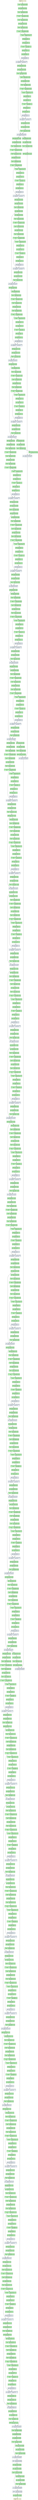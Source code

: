 strict digraph model {
	graph [ordering=in rankdir=TB size="422.4,422.4"]
	node [align=left fontname="Linux libertine" fontsize=10 height=0.2 margin=0 ranksep=0.1 shape=plaintext style=filled]
	edge [fontsize=10]
	0 [label=<
                    <TABLE BORDER="0" CELLBORDER="1"
                    CELLSPACING="0" CELLPADDING="4">
                        <TR><TD>input-tensor<BR/>depth:0</TD><TD>(8, 3, 380, 380)</TD></TR>
                    </TABLE>> fillcolor=lightyellow]
	1 [label=<
                    <TABLE BORDER="0" CELLBORDER="1"
                    CELLSPACING="0" CELLPADDING="4">
                    <TR>
                        <TD ROWSPAN="2">ConstantPad2d<BR/>depth:3</TD>
                        <TD COLSPAN="2">input:</TD>
                        <TD COLSPAN="2">(8, 3, 380, 380) </TD>
                    </TR>
                    <TR>
                        <TD COLSPAN="2">output: </TD>
                        <TD COLSPAN="2">(8, 3, 381, 381) </TD>
                    </TR>
                    </TABLE>> fillcolor=darkseagreen1]
	2 [label=<
                    <TABLE BORDER="0" CELLBORDER="1"
                    CELLSPACING="0" CELLPADDING="4">
                    <TR>
                        <TD ROWSPAN="2">Conv2d<BR/>depth:3</TD>
                        <TD COLSPAN="2">input:</TD>
                        <TD COLSPAN="2">(8, 3, 381, 381) </TD>
                    </TR>
                    <TR>
                        <TD COLSPAN="2">output: </TD>
                        <TD COLSPAN="2">(8, 48, 190, 190) </TD>
                    </TR>
                    </TABLE>> fillcolor=darkseagreen1]
	3 [label=<
                    <TABLE BORDER="0" CELLBORDER="1"
                    CELLSPACING="0" CELLPADDING="4">
                    <TR>
                        <TD ROWSPAN="2">BatchNorm2d<BR/>depth:3</TD>
                        <TD COLSPAN="2">input:</TD>
                        <TD COLSPAN="2">(8, 48, 190, 190) </TD>
                    </TR>
                    <TR>
                        <TD COLSPAN="2">output: </TD>
                        <TD COLSPAN="2">(8, 48, 190, 190) </TD>
                    </TR>
                    </TABLE>> fillcolor=darkseagreen1]
	4 [label=<
                    <TABLE BORDER="0" CELLBORDER="1"
                    CELLSPACING="0" CELLPADDING="4">
                    <TR>
                        <TD ROWSPAN="2">MemoryEfficientSwish<BR/>depth:3</TD>
                        <TD COLSPAN="2">input:</TD>
                        <TD COLSPAN="2">(8, 48, 190, 190) </TD>
                    </TR>
                    <TR>
                        <TD COLSPAN="2">output: </TD>
                        <TD COLSPAN="2">(8, 48, 190, 190) </TD>
                    </TR>
                    </TABLE>> fillcolor=darkseagreen1]
	5 [label=<
                    <TABLE BORDER="0" CELLBORDER="1"
                    CELLSPACING="0" CELLPADDING="4">
                    <TR>
                        <TD ROWSPAN="2">ConstantPad2d<BR/>depth:5</TD>
                        <TD COLSPAN="2">input:</TD>
                        <TD COLSPAN="2">(8, 48, 190, 190) </TD>
                    </TR>
                    <TR>
                        <TD COLSPAN="2">output: </TD>
                        <TD COLSPAN="2">(8, 48, 192, 192) </TD>
                    </TR>
                    </TABLE>> fillcolor=darkseagreen1]
	6 [label=<
                    <TABLE BORDER="0" CELLBORDER="1"
                    CELLSPACING="0" CELLPADDING="4">
                    <TR>
                        <TD ROWSPAN="2">Conv2d<BR/>depth:5</TD>
                        <TD COLSPAN="2">input:</TD>
                        <TD COLSPAN="2">(8, 48, 192, 192) </TD>
                    </TR>
                    <TR>
                        <TD COLSPAN="2">output: </TD>
                        <TD COLSPAN="2">(8, 48, 190, 190) </TD>
                    </TR>
                    </TABLE>> fillcolor=darkseagreen1]
	7 [label=<
                    <TABLE BORDER="0" CELLBORDER="1"
                    CELLSPACING="0" CELLPADDING="4">
                    <TR>
                        <TD ROWSPAN="2">BatchNorm2d<BR/>depth:5</TD>
                        <TD COLSPAN="2">input:</TD>
                        <TD COLSPAN="2">(8, 48, 190, 190) </TD>
                    </TR>
                    <TR>
                        <TD COLSPAN="2">output: </TD>
                        <TD COLSPAN="2">(8, 48, 190, 190) </TD>
                    </TR>
                    </TABLE>> fillcolor=darkseagreen1]
	8 [label=<
                    <TABLE BORDER="0" CELLBORDER="1"
                    CELLSPACING="0" CELLPADDING="4">
                    <TR>
                        <TD ROWSPAN="2">MemoryEfficientSwish<BR/>depth:5</TD>
                        <TD COLSPAN="2">input:</TD>
                        <TD COLSPAN="2">(8, 48, 190, 190) </TD>
                    </TR>
                    <TR>
                        <TD COLSPAN="2">output: </TD>
                        <TD COLSPAN="2">(8, 48, 190, 190) </TD>
                    </TR>
                    </TABLE>> fillcolor=darkseagreen1]
	9 [label=<
                    <TABLE BORDER="0" CELLBORDER="1"
                    CELLSPACING="0" CELLPADDING="4">
                    <TR>
                        <TD ROWSPAN="2">AdaptiveAvgPool2d<BR/>depth:5</TD>
                        <TD COLSPAN="2">input:</TD>
                        <TD COLSPAN="2">(8, 48, 190, 190) </TD>
                    </TR>
                    <TR>
                        <TD COLSPAN="2">output: </TD>
                        <TD COLSPAN="2">(8, 48, 1, 1) </TD>
                    </TR>
                    </TABLE>> fillcolor=darkseagreen1]
	10 [label=<
                    <TABLE BORDER="0" CELLBORDER="1"
                    CELLSPACING="0" CELLPADDING="4">
                    <TR>
                        <TD ROWSPAN="2">Identity<BR/>depth:5</TD>
                        <TD COLSPAN="2">input:</TD>
                        <TD COLSPAN="2">(8, 48, 1, 1) </TD>
                    </TR>
                    <TR>
                        <TD COLSPAN="2">output: </TD>
                        <TD COLSPAN="2">(8, 48, 1, 1) </TD>
                    </TR>
                    </TABLE>> fillcolor=darkseagreen1]
	11 [label=<
                    <TABLE BORDER="0" CELLBORDER="1"
                    CELLSPACING="0" CELLPADDING="4">
                    <TR>
                        <TD ROWSPAN="2">Conv2d<BR/>depth:5</TD>
                        <TD COLSPAN="2">input:</TD>
                        <TD COLSPAN="2">(8, 48, 1, 1) </TD>
                    </TR>
                    <TR>
                        <TD COLSPAN="2">output: </TD>
                        <TD COLSPAN="2">(8, 12, 1, 1) </TD>
                    </TR>
                    </TABLE>> fillcolor=darkseagreen1]
	12 [label=<
                    <TABLE BORDER="0" CELLBORDER="1"
                    CELLSPACING="0" CELLPADDING="4">
                    <TR>
                        <TD ROWSPAN="2">MemoryEfficientSwish<BR/>depth:5</TD>
                        <TD COLSPAN="2">input:</TD>
                        <TD COLSPAN="2">(8, 12, 1, 1) </TD>
                    </TR>
                    <TR>
                        <TD COLSPAN="2">output: </TD>
                        <TD COLSPAN="2">(8, 12, 1, 1) </TD>
                    </TR>
                    </TABLE>> fillcolor=darkseagreen1]
	13 [label=<
                    <TABLE BORDER="0" CELLBORDER="1"
                    CELLSPACING="0" CELLPADDING="4">
                    <TR>
                        <TD ROWSPAN="2">Identity<BR/>depth:5</TD>
                        <TD COLSPAN="2">input:</TD>
                        <TD COLSPAN="2">(8, 12, 1, 1) </TD>
                    </TR>
                    <TR>
                        <TD COLSPAN="2">output: </TD>
                        <TD COLSPAN="2">(8, 12, 1, 1) </TD>
                    </TR>
                    </TABLE>> fillcolor=darkseagreen1]
	14 [label=<
                    <TABLE BORDER="0" CELLBORDER="1"
                    CELLSPACING="0" CELLPADDING="4">
                    <TR>
                        <TD ROWSPAN="2">Conv2d<BR/>depth:5</TD>
                        <TD COLSPAN="2">input:</TD>
                        <TD COLSPAN="2">(8, 12, 1, 1) </TD>
                    </TR>
                    <TR>
                        <TD COLSPAN="2">output: </TD>
                        <TD COLSPAN="2">(8, 48, 1, 1) </TD>
                    </TR>
                    </TABLE>> fillcolor=darkseagreen1]
	15 [label=<
                    <TABLE BORDER="0" CELLBORDER="1"
                    CELLSPACING="0" CELLPADDING="4">
                    <TR>
                        <TD ROWSPAN="2">sigmoid<BR/>depth:5</TD>
                        <TD COLSPAN="2">input:</TD>
                        <TD COLSPAN="2">(8, 48, 1, 1) </TD>
                    </TR>
                    <TR>
                        <TD COLSPAN="2">output: </TD>
                        <TD COLSPAN="2">(8, 48, 1, 1) </TD>
                    </TR>
                    </TABLE>> fillcolor=aliceblue]
	16 [label=<
                    <TABLE BORDER="0" CELLBORDER="1"
                    CELLSPACING="0" CELLPADDING="4">
                    <TR>
                        <TD ROWSPAN="2">mul<BR/>depth:5</TD>
                        <TD COLSPAN="2">input:</TD>
                        <TD COLSPAN="2">(8, 48, 1, 1), (8, 48, 190, 190) </TD>
                    </TR>
                    <TR>
                        <TD COLSPAN="2">output: </TD>
                        <TD COLSPAN="2">(8, 48, 190, 190) </TD>
                    </TR>
                    </TABLE>> fillcolor=aliceblue]
	17 [label=<
                    <TABLE BORDER="0" CELLBORDER="1"
                    CELLSPACING="0" CELLPADDING="4">
                    <TR>
                        <TD ROWSPAN="2">Identity<BR/>depth:5</TD>
                        <TD COLSPAN="2">input:</TD>
                        <TD COLSPAN="2">(8, 48, 190, 190) </TD>
                    </TR>
                    <TR>
                        <TD COLSPAN="2">output: </TD>
                        <TD COLSPAN="2">(8, 48, 190, 190) </TD>
                    </TR>
                    </TABLE>> fillcolor=darkseagreen1]
	18 [label=<
                    <TABLE BORDER="0" CELLBORDER="1"
                    CELLSPACING="0" CELLPADDING="4">
                    <TR>
                        <TD ROWSPAN="2">Conv2d<BR/>depth:5</TD>
                        <TD COLSPAN="2">input:</TD>
                        <TD COLSPAN="2">(8, 48, 190, 190) </TD>
                    </TR>
                    <TR>
                        <TD COLSPAN="2">output: </TD>
                        <TD COLSPAN="2">(8, 24, 190, 190) </TD>
                    </TR>
                    </TABLE>> fillcolor=darkseagreen1]
	19 [label=<
                    <TABLE BORDER="0" CELLBORDER="1"
                    CELLSPACING="0" CELLPADDING="4">
                    <TR>
                        <TD ROWSPAN="2">BatchNorm2d<BR/>depth:5</TD>
                        <TD COLSPAN="2">input:</TD>
                        <TD COLSPAN="2">(8, 24, 190, 190) </TD>
                    </TR>
                    <TR>
                        <TD COLSPAN="2">output: </TD>
                        <TD COLSPAN="2">(8, 24, 190, 190) </TD>
                    </TR>
                    </TABLE>> fillcolor=darkseagreen1]
	20 [label=<
                    <TABLE BORDER="0" CELLBORDER="1"
                    CELLSPACING="0" CELLPADDING="4">
                    <TR>
                        <TD ROWSPAN="2">ConstantPad2d<BR/>depth:5</TD>
                        <TD COLSPAN="2">input:</TD>
                        <TD COLSPAN="2">(8, 24, 190, 190) </TD>
                    </TR>
                    <TR>
                        <TD COLSPAN="2">output: </TD>
                        <TD COLSPAN="2">(8, 24, 192, 192) </TD>
                    </TR>
                    </TABLE>> fillcolor=darkseagreen1]
	21 [label=<
                    <TABLE BORDER="0" CELLBORDER="1"
                    CELLSPACING="0" CELLPADDING="4">
                    <TR>
                        <TD ROWSPAN="2">Conv2d<BR/>depth:5</TD>
                        <TD COLSPAN="2">input:</TD>
                        <TD COLSPAN="2">(8, 24, 192, 192) </TD>
                    </TR>
                    <TR>
                        <TD COLSPAN="2">output: </TD>
                        <TD COLSPAN="2">(8, 24, 190, 190) </TD>
                    </TR>
                    </TABLE>> fillcolor=darkseagreen1]
	22 [label=<
                    <TABLE BORDER="0" CELLBORDER="1"
                    CELLSPACING="0" CELLPADDING="4">
                    <TR>
                        <TD ROWSPAN="2">BatchNorm2d<BR/>depth:5</TD>
                        <TD COLSPAN="2">input:</TD>
                        <TD COLSPAN="2">(8, 24, 190, 190) </TD>
                    </TR>
                    <TR>
                        <TD COLSPAN="2">output: </TD>
                        <TD COLSPAN="2">(8, 24, 190, 190) </TD>
                    </TR>
                    </TABLE>> fillcolor=darkseagreen1]
	23 [label=<
                    <TABLE BORDER="0" CELLBORDER="1"
                    CELLSPACING="0" CELLPADDING="4">
                    <TR>
                        <TD ROWSPAN="2">MemoryEfficientSwish<BR/>depth:5</TD>
                        <TD COLSPAN="2">input:</TD>
                        <TD COLSPAN="2">(8, 24, 190, 190) </TD>
                    </TR>
                    <TR>
                        <TD COLSPAN="2">output: </TD>
                        <TD COLSPAN="2">(8, 24, 190, 190) </TD>
                    </TR>
                    </TABLE>> fillcolor=darkseagreen1]
	24 [label=<
                    <TABLE BORDER="0" CELLBORDER="1"
                    CELLSPACING="0" CELLPADDING="4">
                    <TR>
                        <TD ROWSPAN="2">AdaptiveAvgPool2d<BR/>depth:5</TD>
                        <TD COLSPAN="2">input:</TD>
                        <TD COLSPAN="2">(8, 24, 190, 190) </TD>
                    </TR>
                    <TR>
                        <TD COLSPAN="2">output: </TD>
                        <TD COLSPAN="2">(8, 24, 1, 1) </TD>
                    </TR>
                    </TABLE>> fillcolor=darkseagreen1]
	25 [label=<
                    <TABLE BORDER="0" CELLBORDER="1"
                    CELLSPACING="0" CELLPADDING="4">
                    <TR>
                        <TD ROWSPAN="2">Identity<BR/>depth:5</TD>
                        <TD COLSPAN="2">input:</TD>
                        <TD COLSPAN="2">(8, 24, 1, 1) </TD>
                    </TR>
                    <TR>
                        <TD COLSPAN="2">output: </TD>
                        <TD COLSPAN="2">(8, 24, 1, 1) </TD>
                    </TR>
                    </TABLE>> fillcolor=darkseagreen1]
	26 [label=<
                    <TABLE BORDER="0" CELLBORDER="1"
                    CELLSPACING="0" CELLPADDING="4">
                    <TR>
                        <TD ROWSPAN="2">Conv2d<BR/>depth:5</TD>
                        <TD COLSPAN="2">input:</TD>
                        <TD COLSPAN="2">(8, 24, 1, 1) </TD>
                    </TR>
                    <TR>
                        <TD COLSPAN="2">output: </TD>
                        <TD COLSPAN="2">(8, 6, 1, 1) </TD>
                    </TR>
                    </TABLE>> fillcolor=darkseagreen1]
	27 [label=<
                    <TABLE BORDER="0" CELLBORDER="1"
                    CELLSPACING="0" CELLPADDING="4">
                    <TR>
                        <TD ROWSPAN="2">MemoryEfficientSwish<BR/>depth:5</TD>
                        <TD COLSPAN="2">input:</TD>
                        <TD COLSPAN="2">(8, 6, 1, 1) </TD>
                    </TR>
                    <TR>
                        <TD COLSPAN="2">output: </TD>
                        <TD COLSPAN="2">(8, 6, 1, 1) </TD>
                    </TR>
                    </TABLE>> fillcolor=darkseagreen1]
	28 [label=<
                    <TABLE BORDER="0" CELLBORDER="1"
                    CELLSPACING="0" CELLPADDING="4">
                    <TR>
                        <TD ROWSPAN="2">Identity<BR/>depth:5</TD>
                        <TD COLSPAN="2">input:</TD>
                        <TD COLSPAN="2">(8, 6, 1, 1) </TD>
                    </TR>
                    <TR>
                        <TD COLSPAN="2">output: </TD>
                        <TD COLSPAN="2">(8, 6, 1, 1) </TD>
                    </TR>
                    </TABLE>> fillcolor=darkseagreen1]
	29 [label=<
                    <TABLE BORDER="0" CELLBORDER="1"
                    CELLSPACING="0" CELLPADDING="4">
                    <TR>
                        <TD ROWSPAN="2">Conv2d<BR/>depth:5</TD>
                        <TD COLSPAN="2">input:</TD>
                        <TD COLSPAN="2">(8, 6, 1, 1) </TD>
                    </TR>
                    <TR>
                        <TD COLSPAN="2">output: </TD>
                        <TD COLSPAN="2">(8, 24, 1, 1) </TD>
                    </TR>
                    </TABLE>> fillcolor=darkseagreen1]
	30 [label=<
                    <TABLE BORDER="0" CELLBORDER="1"
                    CELLSPACING="0" CELLPADDING="4">
                    <TR>
                        <TD ROWSPAN="2">sigmoid<BR/>depth:5</TD>
                        <TD COLSPAN="2">input:</TD>
                        <TD COLSPAN="2">(8, 24, 1, 1) </TD>
                    </TR>
                    <TR>
                        <TD COLSPAN="2">output: </TD>
                        <TD COLSPAN="2">(8, 24, 1, 1) </TD>
                    </TR>
                    </TABLE>> fillcolor=aliceblue]
	31 [label=<
                    <TABLE BORDER="0" CELLBORDER="1"
                    CELLSPACING="0" CELLPADDING="4">
                    <TR>
                        <TD ROWSPAN="2">mul<BR/>depth:5</TD>
                        <TD COLSPAN="2">input:</TD>
                        <TD COLSPAN="2">(8, 24, 1, 1), (8, 24, 190, 190) </TD>
                    </TR>
                    <TR>
                        <TD COLSPAN="2">output: </TD>
                        <TD COLSPAN="2">(8, 24, 190, 190) </TD>
                    </TR>
                    </TABLE>> fillcolor=aliceblue]
	32 [label=<
                    <TABLE BORDER="0" CELLBORDER="1"
                    CELLSPACING="0" CELLPADDING="4">
                    <TR>
                        <TD ROWSPAN="2">Identity<BR/>depth:5</TD>
                        <TD COLSPAN="2">input:</TD>
                        <TD COLSPAN="2">(8, 24, 190, 190) </TD>
                    </TR>
                    <TR>
                        <TD COLSPAN="2">output: </TD>
                        <TD COLSPAN="2">(8, 24, 190, 190) </TD>
                    </TR>
                    </TABLE>> fillcolor=darkseagreen1]
	33 [label=<
                    <TABLE BORDER="0" CELLBORDER="1"
                    CELLSPACING="0" CELLPADDING="4">
                    <TR>
                        <TD ROWSPAN="2">Conv2d<BR/>depth:5</TD>
                        <TD COLSPAN="2">input:</TD>
                        <TD COLSPAN="2">(8, 24, 190, 190) </TD>
                    </TR>
                    <TR>
                        <TD COLSPAN="2">output: </TD>
                        <TD COLSPAN="2">(8, 24, 190, 190) </TD>
                    </TR>
                    </TABLE>> fillcolor=darkseagreen1]
	34 [label=<
                    <TABLE BORDER="0" CELLBORDER="1"
                    CELLSPACING="0" CELLPADDING="4">
                    <TR>
                        <TD ROWSPAN="2">BatchNorm2d<BR/>depth:5</TD>
                        <TD COLSPAN="2">input:</TD>
                        <TD COLSPAN="2">(8, 24, 190, 190) </TD>
                    </TR>
                    <TR>
                        <TD COLSPAN="2">output: </TD>
                        <TD COLSPAN="2">(8, 24, 190, 190) </TD>
                    </TR>
                    </TABLE>> fillcolor=darkseagreen1]
	35 [label=<
                    <TABLE BORDER="0" CELLBORDER="1"
                    CELLSPACING="0" CELLPADDING="4">
                    <TR>
                        <TD ROWSPAN="2">add<BR/>depth:5</TD>
                        <TD COLSPAN="2">input:</TD>
                        <TD COLSPAN="2">2 x (8, 24, 190, 190) </TD>
                    </TR>
                    <TR>
                        <TD COLSPAN="2">output: </TD>
                        <TD COLSPAN="2">(8, 24, 190, 190) </TD>
                    </TR>
                    </TABLE>> fillcolor=aliceblue]
	36 [label=<
                    <TABLE BORDER="0" CELLBORDER="1"
                    CELLSPACING="0" CELLPADDING="4">
                    <TR>
                        <TD ROWSPAN="2">Identity<BR/>depth:5</TD>
                        <TD COLSPAN="2">input:</TD>
                        <TD COLSPAN="2">(8, 24, 190, 190) </TD>
                    </TR>
                    <TR>
                        <TD COLSPAN="2">output: </TD>
                        <TD COLSPAN="2">(8, 24, 190, 190) </TD>
                    </TR>
                    </TABLE>> fillcolor=darkseagreen1]
	37 [label=<
                    <TABLE BORDER="0" CELLBORDER="1"
                    CELLSPACING="0" CELLPADDING="4">
                    <TR>
                        <TD ROWSPAN="2">Conv2d<BR/>depth:5</TD>
                        <TD COLSPAN="2">input:</TD>
                        <TD COLSPAN="2">(8, 24, 190, 190) </TD>
                    </TR>
                    <TR>
                        <TD COLSPAN="2">output: </TD>
                        <TD COLSPAN="2">(8, 144, 190, 190) </TD>
                    </TR>
                    </TABLE>> fillcolor=darkseagreen1]
	38 [label=<
                    <TABLE BORDER="0" CELLBORDER="1"
                    CELLSPACING="0" CELLPADDING="4">
                    <TR>
                        <TD ROWSPAN="2">BatchNorm2d<BR/>depth:5</TD>
                        <TD COLSPAN="2">input:</TD>
                        <TD COLSPAN="2">(8, 144, 190, 190) </TD>
                    </TR>
                    <TR>
                        <TD COLSPAN="2">output: </TD>
                        <TD COLSPAN="2">(8, 144, 190, 190) </TD>
                    </TR>
                    </TABLE>> fillcolor=darkseagreen1]
	39 [label=<
                    <TABLE BORDER="0" CELLBORDER="1"
                    CELLSPACING="0" CELLPADDING="4">
                    <TR>
                        <TD ROWSPAN="2">MemoryEfficientSwish<BR/>depth:5</TD>
                        <TD COLSPAN="2">input:</TD>
                        <TD COLSPAN="2">(8, 144, 190, 190) </TD>
                    </TR>
                    <TR>
                        <TD COLSPAN="2">output: </TD>
                        <TD COLSPAN="2">(8, 144, 190, 190) </TD>
                    </TR>
                    </TABLE>> fillcolor=darkseagreen1]
	40 [label=<
                    <TABLE BORDER="0" CELLBORDER="1"
                    CELLSPACING="0" CELLPADDING="4">
                    <TR>
                        <TD ROWSPAN="2">ConstantPad2d<BR/>depth:5</TD>
                        <TD COLSPAN="2">input:</TD>
                        <TD COLSPAN="2">(8, 144, 190, 190) </TD>
                    </TR>
                    <TR>
                        <TD COLSPAN="2">output: </TD>
                        <TD COLSPAN="2">(8, 144, 191, 191) </TD>
                    </TR>
                    </TABLE>> fillcolor=darkseagreen1]
	41 [label=<
                    <TABLE BORDER="0" CELLBORDER="1"
                    CELLSPACING="0" CELLPADDING="4">
                    <TR>
                        <TD ROWSPAN="2">Conv2d<BR/>depth:5</TD>
                        <TD COLSPAN="2">input:</TD>
                        <TD COLSPAN="2">(8, 144, 191, 191) </TD>
                    </TR>
                    <TR>
                        <TD COLSPAN="2">output: </TD>
                        <TD COLSPAN="2">(8, 144, 95, 95) </TD>
                    </TR>
                    </TABLE>> fillcolor=darkseagreen1]
	42 [label=<
                    <TABLE BORDER="0" CELLBORDER="1"
                    CELLSPACING="0" CELLPADDING="4">
                    <TR>
                        <TD ROWSPAN="2">BatchNorm2d<BR/>depth:5</TD>
                        <TD COLSPAN="2">input:</TD>
                        <TD COLSPAN="2">(8, 144, 95, 95) </TD>
                    </TR>
                    <TR>
                        <TD COLSPAN="2">output: </TD>
                        <TD COLSPAN="2">(8, 144, 95, 95) </TD>
                    </TR>
                    </TABLE>> fillcolor=darkseagreen1]
	43 [label=<
                    <TABLE BORDER="0" CELLBORDER="1"
                    CELLSPACING="0" CELLPADDING="4">
                    <TR>
                        <TD ROWSPAN="2">MemoryEfficientSwish<BR/>depth:5</TD>
                        <TD COLSPAN="2">input:</TD>
                        <TD COLSPAN="2">(8, 144, 95, 95) </TD>
                    </TR>
                    <TR>
                        <TD COLSPAN="2">output: </TD>
                        <TD COLSPAN="2">(8, 144, 95, 95) </TD>
                    </TR>
                    </TABLE>> fillcolor=darkseagreen1]
	44 [label=<
                    <TABLE BORDER="0" CELLBORDER="1"
                    CELLSPACING="0" CELLPADDING="4">
                    <TR>
                        <TD ROWSPAN="2">AdaptiveAvgPool2d<BR/>depth:5</TD>
                        <TD COLSPAN="2">input:</TD>
                        <TD COLSPAN="2">(8, 144, 95, 95) </TD>
                    </TR>
                    <TR>
                        <TD COLSPAN="2">output: </TD>
                        <TD COLSPAN="2">(8, 144, 1, 1) </TD>
                    </TR>
                    </TABLE>> fillcolor=darkseagreen1]
	45 [label=<
                    <TABLE BORDER="0" CELLBORDER="1"
                    CELLSPACING="0" CELLPADDING="4">
                    <TR>
                        <TD ROWSPAN="2">Identity<BR/>depth:5</TD>
                        <TD COLSPAN="2">input:</TD>
                        <TD COLSPAN="2">(8, 144, 1, 1) </TD>
                    </TR>
                    <TR>
                        <TD COLSPAN="2">output: </TD>
                        <TD COLSPAN="2">(8, 144, 1, 1) </TD>
                    </TR>
                    </TABLE>> fillcolor=darkseagreen1]
	46 [label=<
                    <TABLE BORDER="0" CELLBORDER="1"
                    CELLSPACING="0" CELLPADDING="4">
                    <TR>
                        <TD ROWSPAN="2">Conv2d<BR/>depth:5</TD>
                        <TD COLSPAN="2">input:</TD>
                        <TD COLSPAN="2">(8, 144, 1, 1) </TD>
                    </TR>
                    <TR>
                        <TD COLSPAN="2">output: </TD>
                        <TD COLSPAN="2">(8, 6, 1, 1) </TD>
                    </TR>
                    </TABLE>> fillcolor=darkseagreen1]
	47 [label=<
                    <TABLE BORDER="0" CELLBORDER="1"
                    CELLSPACING="0" CELLPADDING="4">
                    <TR>
                        <TD ROWSPAN="2">MemoryEfficientSwish<BR/>depth:5</TD>
                        <TD COLSPAN="2">input:</TD>
                        <TD COLSPAN="2">(8, 6, 1, 1) </TD>
                    </TR>
                    <TR>
                        <TD COLSPAN="2">output: </TD>
                        <TD COLSPAN="2">(8, 6, 1, 1) </TD>
                    </TR>
                    </TABLE>> fillcolor=darkseagreen1]
	48 [label=<
                    <TABLE BORDER="0" CELLBORDER="1"
                    CELLSPACING="0" CELLPADDING="4">
                    <TR>
                        <TD ROWSPAN="2">Identity<BR/>depth:5</TD>
                        <TD COLSPAN="2">input:</TD>
                        <TD COLSPAN="2">(8, 6, 1, 1) </TD>
                    </TR>
                    <TR>
                        <TD COLSPAN="2">output: </TD>
                        <TD COLSPAN="2">(8, 6, 1, 1) </TD>
                    </TR>
                    </TABLE>> fillcolor=darkseagreen1]
	49 [label=<
                    <TABLE BORDER="0" CELLBORDER="1"
                    CELLSPACING="0" CELLPADDING="4">
                    <TR>
                        <TD ROWSPAN="2">Conv2d<BR/>depth:5</TD>
                        <TD COLSPAN="2">input:</TD>
                        <TD COLSPAN="2">(8, 6, 1, 1) </TD>
                    </TR>
                    <TR>
                        <TD COLSPAN="2">output: </TD>
                        <TD COLSPAN="2">(8, 144, 1, 1) </TD>
                    </TR>
                    </TABLE>> fillcolor=darkseagreen1]
	50 [label=<
                    <TABLE BORDER="0" CELLBORDER="1"
                    CELLSPACING="0" CELLPADDING="4">
                    <TR>
                        <TD ROWSPAN="2">sigmoid<BR/>depth:5</TD>
                        <TD COLSPAN="2">input:</TD>
                        <TD COLSPAN="2">(8, 144, 1, 1) </TD>
                    </TR>
                    <TR>
                        <TD COLSPAN="2">output: </TD>
                        <TD COLSPAN="2">(8, 144, 1, 1) </TD>
                    </TR>
                    </TABLE>> fillcolor=aliceblue]
	51 [label=<
                    <TABLE BORDER="0" CELLBORDER="1"
                    CELLSPACING="0" CELLPADDING="4">
                    <TR>
                        <TD ROWSPAN="2">mul<BR/>depth:5</TD>
                        <TD COLSPAN="2">input:</TD>
                        <TD COLSPAN="2">(8, 144, 1, 1), (8, 144, 95, 95) </TD>
                    </TR>
                    <TR>
                        <TD COLSPAN="2">output: </TD>
                        <TD COLSPAN="2">(8, 144, 95, 95) </TD>
                    </TR>
                    </TABLE>> fillcolor=aliceblue]
	52 [label=<
                    <TABLE BORDER="0" CELLBORDER="1"
                    CELLSPACING="0" CELLPADDING="4">
                    <TR>
                        <TD ROWSPAN="2">Identity<BR/>depth:5</TD>
                        <TD COLSPAN="2">input:</TD>
                        <TD COLSPAN="2">(8, 144, 95, 95) </TD>
                    </TR>
                    <TR>
                        <TD COLSPAN="2">output: </TD>
                        <TD COLSPAN="2">(8, 144, 95, 95) </TD>
                    </TR>
                    </TABLE>> fillcolor=darkseagreen1]
	53 [label=<
                    <TABLE BORDER="0" CELLBORDER="1"
                    CELLSPACING="0" CELLPADDING="4">
                    <TR>
                        <TD ROWSPAN="2">Conv2d<BR/>depth:5</TD>
                        <TD COLSPAN="2">input:</TD>
                        <TD COLSPAN="2">(8, 144, 95, 95) </TD>
                    </TR>
                    <TR>
                        <TD COLSPAN="2">output: </TD>
                        <TD COLSPAN="2">(8, 32, 95, 95) </TD>
                    </TR>
                    </TABLE>> fillcolor=darkseagreen1]
	54 [label=<
                    <TABLE BORDER="0" CELLBORDER="1"
                    CELLSPACING="0" CELLPADDING="4">
                    <TR>
                        <TD ROWSPAN="2">BatchNorm2d<BR/>depth:5</TD>
                        <TD COLSPAN="2">input:</TD>
                        <TD COLSPAN="2">(8, 32, 95, 95) </TD>
                    </TR>
                    <TR>
                        <TD COLSPAN="2">output: </TD>
                        <TD COLSPAN="2">(8, 32, 95, 95) </TD>
                    </TR>
                    </TABLE>> fillcolor=darkseagreen1]
	55 [label=<
                    <TABLE BORDER="0" CELLBORDER="1"
                    CELLSPACING="0" CELLPADDING="4">
                    <TR>
                        <TD ROWSPAN="2">Identity<BR/>depth:5</TD>
                        <TD COLSPAN="2">input:</TD>
                        <TD COLSPAN="2">(8, 32, 95, 95) </TD>
                    </TR>
                    <TR>
                        <TD COLSPAN="2">output: </TD>
                        <TD COLSPAN="2">(8, 32, 95, 95) </TD>
                    </TR>
                    </TABLE>> fillcolor=darkseagreen1]
	56 [label=<
                    <TABLE BORDER="0" CELLBORDER="1"
                    CELLSPACING="0" CELLPADDING="4">
                    <TR>
                        <TD ROWSPAN="2">Conv2d<BR/>depth:5</TD>
                        <TD COLSPAN="2">input:</TD>
                        <TD COLSPAN="2">(8, 32, 95, 95) </TD>
                    </TR>
                    <TR>
                        <TD COLSPAN="2">output: </TD>
                        <TD COLSPAN="2">(8, 192, 95, 95) </TD>
                    </TR>
                    </TABLE>> fillcolor=darkseagreen1]
	57 [label=<
                    <TABLE BORDER="0" CELLBORDER="1"
                    CELLSPACING="0" CELLPADDING="4">
                    <TR>
                        <TD ROWSPAN="2">BatchNorm2d<BR/>depth:5</TD>
                        <TD COLSPAN="2">input:</TD>
                        <TD COLSPAN="2">(8, 192, 95, 95) </TD>
                    </TR>
                    <TR>
                        <TD COLSPAN="2">output: </TD>
                        <TD COLSPAN="2">(8, 192, 95, 95) </TD>
                    </TR>
                    </TABLE>> fillcolor=darkseagreen1]
	58 [label=<
                    <TABLE BORDER="0" CELLBORDER="1"
                    CELLSPACING="0" CELLPADDING="4">
                    <TR>
                        <TD ROWSPAN="2">MemoryEfficientSwish<BR/>depth:5</TD>
                        <TD COLSPAN="2">input:</TD>
                        <TD COLSPAN="2">(8, 192, 95, 95) </TD>
                    </TR>
                    <TR>
                        <TD COLSPAN="2">output: </TD>
                        <TD COLSPAN="2">(8, 192, 95, 95) </TD>
                    </TR>
                    </TABLE>> fillcolor=darkseagreen1]
	59 [label=<
                    <TABLE BORDER="0" CELLBORDER="1"
                    CELLSPACING="0" CELLPADDING="4">
                    <TR>
                        <TD ROWSPAN="2">ConstantPad2d<BR/>depth:5</TD>
                        <TD COLSPAN="2">input:</TD>
                        <TD COLSPAN="2">(8, 192, 95, 95) </TD>
                    </TR>
                    <TR>
                        <TD COLSPAN="2">output: </TD>
                        <TD COLSPAN="2">(8, 192, 97, 97) </TD>
                    </TR>
                    </TABLE>> fillcolor=darkseagreen1]
	60 [label=<
                    <TABLE BORDER="0" CELLBORDER="1"
                    CELLSPACING="0" CELLPADDING="4">
                    <TR>
                        <TD ROWSPAN="2">Conv2d<BR/>depth:5</TD>
                        <TD COLSPAN="2">input:</TD>
                        <TD COLSPAN="2">(8, 192, 97, 97) </TD>
                    </TR>
                    <TR>
                        <TD COLSPAN="2">output: </TD>
                        <TD COLSPAN="2">(8, 192, 95, 95) </TD>
                    </TR>
                    </TABLE>> fillcolor=darkseagreen1]
	61 [label=<
                    <TABLE BORDER="0" CELLBORDER="1"
                    CELLSPACING="0" CELLPADDING="4">
                    <TR>
                        <TD ROWSPAN="2">BatchNorm2d<BR/>depth:5</TD>
                        <TD COLSPAN="2">input:</TD>
                        <TD COLSPAN="2">(8, 192, 95, 95) </TD>
                    </TR>
                    <TR>
                        <TD COLSPAN="2">output: </TD>
                        <TD COLSPAN="2">(8, 192, 95, 95) </TD>
                    </TR>
                    </TABLE>> fillcolor=darkseagreen1]
	62 [label=<
                    <TABLE BORDER="0" CELLBORDER="1"
                    CELLSPACING="0" CELLPADDING="4">
                    <TR>
                        <TD ROWSPAN="2">MemoryEfficientSwish<BR/>depth:5</TD>
                        <TD COLSPAN="2">input:</TD>
                        <TD COLSPAN="2">(8, 192, 95, 95) </TD>
                    </TR>
                    <TR>
                        <TD COLSPAN="2">output: </TD>
                        <TD COLSPAN="2">(8, 192, 95, 95) </TD>
                    </TR>
                    </TABLE>> fillcolor=darkseagreen1]
	63 [label=<
                    <TABLE BORDER="0" CELLBORDER="1"
                    CELLSPACING="0" CELLPADDING="4">
                    <TR>
                        <TD ROWSPAN="2">AdaptiveAvgPool2d<BR/>depth:5</TD>
                        <TD COLSPAN="2">input:</TD>
                        <TD COLSPAN="2">(8, 192, 95, 95) </TD>
                    </TR>
                    <TR>
                        <TD COLSPAN="2">output: </TD>
                        <TD COLSPAN="2">(8, 192, 1, 1) </TD>
                    </TR>
                    </TABLE>> fillcolor=darkseagreen1]
	64 [label=<
                    <TABLE BORDER="0" CELLBORDER="1"
                    CELLSPACING="0" CELLPADDING="4">
                    <TR>
                        <TD ROWSPAN="2">Identity<BR/>depth:5</TD>
                        <TD COLSPAN="2">input:</TD>
                        <TD COLSPAN="2">(8, 192, 1, 1) </TD>
                    </TR>
                    <TR>
                        <TD COLSPAN="2">output: </TD>
                        <TD COLSPAN="2">(8, 192, 1, 1) </TD>
                    </TR>
                    </TABLE>> fillcolor=darkseagreen1]
	65 [label=<
                    <TABLE BORDER="0" CELLBORDER="1"
                    CELLSPACING="0" CELLPADDING="4">
                    <TR>
                        <TD ROWSPAN="2">Conv2d<BR/>depth:5</TD>
                        <TD COLSPAN="2">input:</TD>
                        <TD COLSPAN="2">(8, 192, 1, 1) </TD>
                    </TR>
                    <TR>
                        <TD COLSPAN="2">output: </TD>
                        <TD COLSPAN="2">(8, 8, 1, 1) </TD>
                    </TR>
                    </TABLE>> fillcolor=darkseagreen1]
	66 [label=<
                    <TABLE BORDER="0" CELLBORDER="1"
                    CELLSPACING="0" CELLPADDING="4">
                    <TR>
                        <TD ROWSPAN="2">MemoryEfficientSwish<BR/>depth:5</TD>
                        <TD COLSPAN="2">input:</TD>
                        <TD COLSPAN="2">(8, 8, 1, 1) </TD>
                    </TR>
                    <TR>
                        <TD COLSPAN="2">output: </TD>
                        <TD COLSPAN="2">(8, 8, 1, 1) </TD>
                    </TR>
                    </TABLE>> fillcolor=darkseagreen1]
	67 [label=<
                    <TABLE BORDER="0" CELLBORDER="1"
                    CELLSPACING="0" CELLPADDING="4">
                    <TR>
                        <TD ROWSPAN="2">Identity<BR/>depth:5</TD>
                        <TD COLSPAN="2">input:</TD>
                        <TD COLSPAN="2">(8, 8, 1, 1) </TD>
                    </TR>
                    <TR>
                        <TD COLSPAN="2">output: </TD>
                        <TD COLSPAN="2">(8, 8, 1, 1) </TD>
                    </TR>
                    </TABLE>> fillcolor=darkseagreen1]
	68 [label=<
                    <TABLE BORDER="0" CELLBORDER="1"
                    CELLSPACING="0" CELLPADDING="4">
                    <TR>
                        <TD ROWSPAN="2">Conv2d<BR/>depth:5</TD>
                        <TD COLSPAN="2">input:</TD>
                        <TD COLSPAN="2">(8, 8, 1, 1) </TD>
                    </TR>
                    <TR>
                        <TD COLSPAN="2">output: </TD>
                        <TD COLSPAN="2">(8, 192, 1, 1) </TD>
                    </TR>
                    </TABLE>> fillcolor=darkseagreen1]
	69 [label=<
                    <TABLE BORDER="0" CELLBORDER="1"
                    CELLSPACING="0" CELLPADDING="4">
                    <TR>
                        <TD ROWSPAN="2">sigmoid<BR/>depth:5</TD>
                        <TD COLSPAN="2">input:</TD>
                        <TD COLSPAN="2">(8, 192, 1, 1) </TD>
                    </TR>
                    <TR>
                        <TD COLSPAN="2">output: </TD>
                        <TD COLSPAN="2">(8, 192, 1, 1) </TD>
                    </TR>
                    </TABLE>> fillcolor=aliceblue]
	70 [label=<
                    <TABLE BORDER="0" CELLBORDER="1"
                    CELLSPACING="0" CELLPADDING="4">
                    <TR>
                        <TD ROWSPAN="2">mul<BR/>depth:5</TD>
                        <TD COLSPAN="2">input:</TD>
                        <TD COLSPAN="2">(8, 192, 1, 1), (8, 192, 95, 95) </TD>
                    </TR>
                    <TR>
                        <TD COLSPAN="2">output: </TD>
                        <TD COLSPAN="2">(8, 192, 95, 95) </TD>
                    </TR>
                    </TABLE>> fillcolor=aliceblue]
	71 [label=<
                    <TABLE BORDER="0" CELLBORDER="1"
                    CELLSPACING="0" CELLPADDING="4">
                    <TR>
                        <TD ROWSPAN="2">Identity<BR/>depth:5</TD>
                        <TD COLSPAN="2">input:</TD>
                        <TD COLSPAN="2">(8, 192, 95, 95) </TD>
                    </TR>
                    <TR>
                        <TD COLSPAN="2">output: </TD>
                        <TD COLSPAN="2">(8, 192, 95, 95) </TD>
                    </TR>
                    </TABLE>> fillcolor=darkseagreen1]
	72 [label=<
                    <TABLE BORDER="0" CELLBORDER="1"
                    CELLSPACING="0" CELLPADDING="4">
                    <TR>
                        <TD ROWSPAN="2">Conv2d<BR/>depth:5</TD>
                        <TD COLSPAN="2">input:</TD>
                        <TD COLSPAN="2">(8, 192, 95, 95) </TD>
                    </TR>
                    <TR>
                        <TD COLSPAN="2">output: </TD>
                        <TD COLSPAN="2">(8, 32, 95, 95) </TD>
                    </TR>
                    </TABLE>> fillcolor=darkseagreen1]
	73 [label=<
                    <TABLE BORDER="0" CELLBORDER="1"
                    CELLSPACING="0" CELLPADDING="4">
                    <TR>
                        <TD ROWSPAN="2">BatchNorm2d<BR/>depth:5</TD>
                        <TD COLSPAN="2">input:</TD>
                        <TD COLSPAN="2">(8, 32, 95, 95) </TD>
                    </TR>
                    <TR>
                        <TD COLSPAN="2">output: </TD>
                        <TD COLSPAN="2">(8, 32, 95, 95) </TD>
                    </TR>
                    </TABLE>> fillcolor=darkseagreen1]
	74 [label=<
                    <TABLE BORDER="0" CELLBORDER="1"
                    CELLSPACING="0" CELLPADDING="4">
                    <TR>
                        <TD ROWSPAN="2">add<BR/>depth:5</TD>
                        <TD COLSPAN="2">input:</TD>
                        <TD COLSPAN="2">2 x (8, 32, 95, 95) </TD>
                    </TR>
                    <TR>
                        <TD COLSPAN="2">output: </TD>
                        <TD COLSPAN="2">(8, 32, 95, 95) </TD>
                    </TR>
                    </TABLE>> fillcolor=aliceblue]
	75 [label=<
                    <TABLE BORDER="0" CELLBORDER="1"
                    CELLSPACING="0" CELLPADDING="4">
                    <TR>
                        <TD ROWSPAN="2">Identity<BR/>depth:5</TD>
                        <TD COLSPAN="2">input:</TD>
                        <TD COLSPAN="2">(8, 32, 95, 95) </TD>
                    </TR>
                    <TR>
                        <TD COLSPAN="2">output: </TD>
                        <TD COLSPAN="2">(8, 32, 95, 95) </TD>
                    </TR>
                    </TABLE>> fillcolor=darkseagreen1]
	76 [label=<
                    <TABLE BORDER="0" CELLBORDER="1"
                    CELLSPACING="0" CELLPADDING="4">
                    <TR>
                        <TD ROWSPAN="2">Conv2d<BR/>depth:5</TD>
                        <TD COLSPAN="2">input:</TD>
                        <TD COLSPAN="2">(8, 32, 95, 95) </TD>
                    </TR>
                    <TR>
                        <TD COLSPAN="2">output: </TD>
                        <TD COLSPAN="2">(8, 192, 95, 95) </TD>
                    </TR>
                    </TABLE>> fillcolor=darkseagreen1]
	77 [label=<
                    <TABLE BORDER="0" CELLBORDER="1"
                    CELLSPACING="0" CELLPADDING="4">
                    <TR>
                        <TD ROWSPAN="2">BatchNorm2d<BR/>depth:5</TD>
                        <TD COLSPAN="2">input:</TD>
                        <TD COLSPAN="2">(8, 192, 95, 95) </TD>
                    </TR>
                    <TR>
                        <TD COLSPAN="2">output: </TD>
                        <TD COLSPAN="2">(8, 192, 95, 95) </TD>
                    </TR>
                    </TABLE>> fillcolor=darkseagreen1]
	78 [label=<
                    <TABLE BORDER="0" CELLBORDER="1"
                    CELLSPACING="0" CELLPADDING="4">
                    <TR>
                        <TD ROWSPAN="2">MemoryEfficientSwish<BR/>depth:5</TD>
                        <TD COLSPAN="2">input:</TD>
                        <TD COLSPAN="2">(8, 192, 95, 95) </TD>
                    </TR>
                    <TR>
                        <TD COLSPAN="2">output: </TD>
                        <TD COLSPAN="2">(8, 192, 95, 95) </TD>
                    </TR>
                    </TABLE>> fillcolor=darkseagreen1]
	79 [label=<
                    <TABLE BORDER="0" CELLBORDER="1"
                    CELLSPACING="0" CELLPADDING="4">
                    <TR>
                        <TD ROWSPAN="2">ConstantPad2d<BR/>depth:5</TD>
                        <TD COLSPAN="2">input:</TD>
                        <TD COLSPAN="2">(8, 192, 95, 95) </TD>
                    </TR>
                    <TR>
                        <TD COLSPAN="2">output: </TD>
                        <TD COLSPAN="2">(8, 192, 97, 97) </TD>
                    </TR>
                    </TABLE>> fillcolor=darkseagreen1]
	80 [label=<
                    <TABLE BORDER="0" CELLBORDER="1"
                    CELLSPACING="0" CELLPADDING="4">
                    <TR>
                        <TD ROWSPAN="2">Conv2d<BR/>depth:5</TD>
                        <TD COLSPAN="2">input:</TD>
                        <TD COLSPAN="2">(8, 192, 97, 97) </TD>
                    </TR>
                    <TR>
                        <TD COLSPAN="2">output: </TD>
                        <TD COLSPAN="2">(8, 192, 95, 95) </TD>
                    </TR>
                    </TABLE>> fillcolor=darkseagreen1]
	81 [label=<
                    <TABLE BORDER="0" CELLBORDER="1"
                    CELLSPACING="0" CELLPADDING="4">
                    <TR>
                        <TD ROWSPAN="2">BatchNorm2d<BR/>depth:5</TD>
                        <TD COLSPAN="2">input:</TD>
                        <TD COLSPAN="2">(8, 192, 95, 95) </TD>
                    </TR>
                    <TR>
                        <TD COLSPAN="2">output: </TD>
                        <TD COLSPAN="2">(8, 192, 95, 95) </TD>
                    </TR>
                    </TABLE>> fillcolor=darkseagreen1]
	82 [label=<
                    <TABLE BORDER="0" CELLBORDER="1"
                    CELLSPACING="0" CELLPADDING="4">
                    <TR>
                        <TD ROWSPAN="2">MemoryEfficientSwish<BR/>depth:5</TD>
                        <TD COLSPAN="2">input:</TD>
                        <TD COLSPAN="2">(8, 192, 95, 95) </TD>
                    </TR>
                    <TR>
                        <TD COLSPAN="2">output: </TD>
                        <TD COLSPAN="2">(8, 192, 95, 95) </TD>
                    </TR>
                    </TABLE>> fillcolor=darkseagreen1]
	83 [label=<
                    <TABLE BORDER="0" CELLBORDER="1"
                    CELLSPACING="0" CELLPADDING="4">
                    <TR>
                        <TD ROWSPAN="2">AdaptiveAvgPool2d<BR/>depth:5</TD>
                        <TD COLSPAN="2">input:</TD>
                        <TD COLSPAN="2">(8, 192, 95, 95) </TD>
                    </TR>
                    <TR>
                        <TD COLSPAN="2">output: </TD>
                        <TD COLSPAN="2">(8, 192, 1, 1) </TD>
                    </TR>
                    </TABLE>> fillcolor=darkseagreen1]
	84 [label=<
                    <TABLE BORDER="0" CELLBORDER="1"
                    CELLSPACING="0" CELLPADDING="4">
                    <TR>
                        <TD ROWSPAN="2">Identity<BR/>depth:5</TD>
                        <TD COLSPAN="2">input:</TD>
                        <TD COLSPAN="2">(8, 192, 1, 1) </TD>
                    </TR>
                    <TR>
                        <TD COLSPAN="2">output: </TD>
                        <TD COLSPAN="2">(8, 192, 1, 1) </TD>
                    </TR>
                    </TABLE>> fillcolor=darkseagreen1]
	85 [label=<
                    <TABLE BORDER="0" CELLBORDER="1"
                    CELLSPACING="0" CELLPADDING="4">
                    <TR>
                        <TD ROWSPAN="2">Conv2d<BR/>depth:5</TD>
                        <TD COLSPAN="2">input:</TD>
                        <TD COLSPAN="2">(8, 192, 1, 1) </TD>
                    </TR>
                    <TR>
                        <TD COLSPAN="2">output: </TD>
                        <TD COLSPAN="2">(8, 8, 1, 1) </TD>
                    </TR>
                    </TABLE>> fillcolor=darkseagreen1]
	86 [label=<
                    <TABLE BORDER="0" CELLBORDER="1"
                    CELLSPACING="0" CELLPADDING="4">
                    <TR>
                        <TD ROWSPAN="2">MemoryEfficientSwish<BR/>depth:5</TD>
                        <TD COLSPAN="2">input:</TD>
                        <TD COLSPAN="2">(8, 8, 1, 1) </TD>
                    </TR>
                    <TR>
                        <TD COLSPAN="2">output: </TD>
                        <TD COLSPAN="2">(8, 8, 1, 1) </TD>
                    </TR>
                    </TABLE>> fillcolor=darkseagreen1]
	87 [label=<
                    <TABLE BORDER="0" CELLBORDER="1"
                    CELLSPACING="0" CELLPADDING="4">
                    <TR>
                        <TD ROWSPAN="2">Identity<BR/>depth:5</TD>
                        <TD COLSPAN="2">input:</TD>
                        <TD COLSPAN="2">(8, 8, 1, 1) </TD>
                    </TR>
                    <TR>
                        <TD COLSPAN="2">output: </TD>
                        <TD COLSPAN="2">(8, 8, 1, 1) </TD>
                    </TR>
                    </TABLE>> fillcolor=darkseagreen1]
	88 [label=<
                    <TABLE BORDER="0" CELLBORDER="1"
                    CELLSPACING="0" CELLPADDING="4">
                    <TR>
                        <TD ROWSPAN="2">Conv2d<BR/>depth:5</TD>
                        <TD COLSPAN="2">input:</TD>
                        <TD COLSPAN="2">(8, 8, 1, 1) </TD>
                    </TR>
                    <TR>
                        <TD COLSPAN="2">output: </TD>
                        <TD COLSPAN="2">(8, 192, 1, 1) </TD>
                    </TR>
                    </TABLE>> fillcolor=darkseagreen1]
	89 [label=<
                    <TABLE BORDER="0" CELLBORDER="1"
                    CELLSPACING="0" CELLPADDING="4">
                    <TR>
                        <TD ROWSPAN="2">sigmoid<BR/>depth:5</TD>
                        <TD COLSPAN="2">input:</TD>
                        <TD COLSPAN="2">(8, 192, 1, 1) </TD>
                    </TR>
                    <TR>
                        <TD COLSPAN="2">output: </TD>
                        <TD COLSPAN="2">(8, 192, 1, 1) </TD>
                    </TR>
                    </TABLE>> fillcolor=aliceblue]
	90 [label=<
                    <TABLE BORDER="0" CELLBORDER="1"
                    CELLSPACING="0" CELLPADDING="4">
                    <TR>
                        <TD ROWSPAN="2">mul<BR/>depth:5</TD>
                        <TD COLSPAN="2">input:</TD>
                        <TD COLSPAN="2">(8, 192, 1, 1), (8, 192, 95, 95) </TD>
                    </TR>
                    <TR>
                        <TD COLSPAN="2">output: </TD>
                        <TD COLSPAN="2">(8, 192, 95, 95) </TD>
                    </TR>
                    </TABLE>> fillcolor=aliceblue]
	91 [label=<
                    <TABLE BORDER="0" CELLBORDER="1"
                    CELLSPACING="0" CELLPADDING="4">
                    <TR>
                        <TD ROWSPAN="2">Identity<BR/>depth:5</TD>
                        <TD COLSPAN="2">input:</TD>
                        <TD COLSPAN="2">(8, 192, 95, 95) </TD>
                    </TR>
                    <TR>
                        <TD COLSPAN="2">output: </TD>
                        <TD COLSPAN="2">(8, 192, 95, 95) </TD>
                    </TR>
                    </TABLE>> fillcolor=darkseagreen1]
	92 [label=<
                    <TABLE BORDER="0" CELLBORDER="1"
                    CELLSPACING="0" CELLPADDING="4">
                    <TR>
                        <TD ROWSPAN="2">Conv2d<BR/>depth:5</TD>
                        <TD COLSPAN="2">input:</TD>
                        <TD COLSPAN="2">(8, 192, 95, 95) </TD>
                    </TR>
                    <TR>
                        <TD COLSPAN="2">output: </TD>
                        <TD COLSPAN="2">(8, 32, 95, 95) </TD>
                    </TR>
                    </TABLE>> fillcolor=darkseagreen1]
	93 [label=<
                    <TABLE BORDER="0" CELLBORDER="1"
                    CELLSPACING="0" CELLPADDING="4">
                    <TR>
                        <TD ROWSPAN="2">BatchNorm2d<BR/>depth:5</TD>
                        <TD COLSPAN="2">input:</TD>
                        <TD COLSPAN="2">(8, 32, 95, 95) </TD>
                    </TR>
                    <TR>
                        <TD COLSPAN="2">output: </TD>
                        <TD COLSPAN="2">(8, 32, 95, 95) </TD>
                    </TR>
                    </TABLE>> fillcolor=darkseagreen1]
	94 [label=<
                    <TABLE BORDER="0" CELLBORDER="1"
                    CELLSPACING="0" CELLPADDING="4">
                    <TR>
                        <TD ROWSPAN="2">add<BR/>depth:5</TD>
                        <TD COLSPAN="2">input:</TD>
                        <TD COLSPAN="2">2 x (8, 32, 95, 95) </TD>
                    </TR>
                    <TR>
                        <TD COLSPAN="2">output: </TD>
                        <TD COLSPAN="2">(8, 32, 95, 95) </TD>
                    </TR>
                    </TABLE>> fillcolor=aliceblue]
	95 [label=<
                    <TABLE BORDER="0" CELLBORDER="1"
                    CELLSPACING="0" CELLPADDING="4">
                    <TR>
                        <TD ROWSPAN="2">Identity<BR/>depth:5</TD>
                        <TD COLSPAN="2">input:</TD>
                        <TD COLSPAN="2">(8, 32, 95, 95) </TD>
                    </TR>
                    <TR>
                        <TD COLSPAN="2">output: </TD>
                        <TD COLSPAN="2">(8, 32, 95, 95) </TD>
                    </TR>
                    </TABLE>> fillcolor=darkseagreen1]
	96 [label=<
                    <TABLE BORDER="0" CELLBORDER="1"
                    CELLSPACING="0" CELLPADDING="4">
                    <TR>
                        <TD ROWSPAN="2">Conv2d<BR/>depth:5</TD>
                        <TD COLSPAN="2">input:</TD>
                        <TD COLSPAN="2">(8, 32, 95, 95) </TD>
                    </TR>
                    <TR>
                        <TD COLSPAN="2">output: </TD>
                        <TD COLSPAN="2">(8, 192, 95, 95) </TD>
                    </TR>
                    </TABLE>> fillcolor=darkseagreen1]
	97 [label=<
                    <TABLE BORDER="0" CELLBORDER="1"
                    CELLSPACING="0" CELLPADDING="4">
                    <TR>
                        <TD ROWSPAN="2">BatchNorm2d<BR/>depth:5</TD>
                        <TD COLSPAN="2">input:</TD>
                        <TD COLSPAN="2">(8, 192, 95, 95) </TD>
                    </TR>
                    <TR>
                        <TD COLSPAN="2">output: </TD>
                        <TD COLSPAN="2">(8, 192, 95, 95) </TD>
                    </TR>
                    </TABLE>> fillcolor=darkseagreen1]
	98 [label=<
                    <TABLE BORDER="0" CELLBORDER="1"
                    CELLSPACING="0" CELLPADDING="4">
                    <TR>
                        <TD ROWSPAN="2">MemoryEfficientSwish<BR/>depth:5</TD>
                        <TD COLSPAN="2">input:</TD>
                        <TD COLSPAN="2">(8, 192, 95, 95) </TD>
                    </TR>
                    <TR>
                        <TD COLSPAN="2">output: </TD>
                        <TD COLSPAN="2">(8, 192, 95, 95) </TD>
                    </TR>
                    </TABLE>> fillcolor=darkseagreen1]
	99 [label=<
                    <TABLE BORDER="0" CELLBORDER="1"
                    CELLSPACING="0" CELLPADDING="4">
                    <TR>
                        <TD ROWSPAN="2">ConstantPad2d<BR/>depth:5</TD>
                        <TD COLSPAN="2">input:</TD>
                        <TD COLSPAN="2">(8, 192, 95, 95) </TD>
                    </TR>
                    <TR>
                        <TD COLSPAN="2">output: </TD>
                        <TD COLSPAN="2">(8, 192, 97, 97) </TD>
                    </TR>
                    </TABLE>> fillcolor=darkseagreen1]
	100 [label=<
                    <TABLE BORDER="0" CELLBORDER="1"
                    CELLSPACING="0" CELLPADDING="4">
                    <TR>
                        <TD ROWSPAN="2">Conv2d<BR/>depth:5</TD>
                        <TD COLSPAN="2">input:</TD>
                        <TD COLSPAN="2">(8, 192, 97, 97) </TD>
                    </TR>
                    <TR>
                        <TD COLSPAN="2">output: </TD>
                        <TD COLSPAN="2">(8, 192, 95, 95) </TD>
                    </TR>
                    </TABLE>> fillcolor=darkseagreen1]
	101 [label=<
                    <TABLE BORDER="0" CELLBORDER="1"
                    CELLSPACING="0" CELLPADDING="4">
                    <TR>
                        <TD ROWSPAN="2">BatchNorm2d<BR/>depth:5</TD>
                        <TD COLSPAN="2">input:</TD>
                        <TD COLSPAN="2">(8, 192, 95, 95) </TD>
                    </TR>
                    <TR>
                        <TD COLSPAN="2">output: </TD>
                        <TD COLSPAN="2">(8, 192, 95, 95) </TD>
                    </TR>
                    </TABLE>> fillcolor=darkseagreen1]
	102 [label=<
                    <TABLE BORDER="0" CELLBORDER="1"
                    CELLSPACING="0" CELLPADDING="4">
                    <TR>
                        <TD ROWSPAN="2">MemoryEfficientSwish<BR/>depth:5</TD>
                        <TD COLSPAN="2">input:</TD>
                        <TD COLSPAN="2">(8, 192, 95, 95) </TD>
                    </TR>
                    <TR>
                        <TD COLSPAN="2">output: </TD>
                        <TD COLSPAN="2">(8, 192, 95, 95) </TD>
                    </TR>
                    </TABLE>> fillcolor=darkseagreen1]
	103 [label=<
                    <TABLE BORDER="0" CELLBORDER="1"
                    CELLSPACING="0" CELLPADDING="4">
                    <TR>
                        <TD ROWSPAN="2">AdaptiveAvgPool2d<BR/>depth:5</TD>
                        <TD COLSPAN="2">input:</TD>
                        <TD COLSPAN="2">(8, 192, 95, 95) </TD>
                    </TR>
                    <TR>
                        <TD COLSPAN="2">output: </TD>
                        <TD COLSPAN="2">(8, 192, 1, 1) </TD>
                    </TR>
                    </TABLE>> fillcolor=darkseagreen1]
	104 [label=<
                    <TABLE BORDER="0" CELLBORDER="1"
                    CELLSPACING="0" CELLPADDING="4">
                    <TR>
                        <TD ROWSPAN="2">Identity<BR/>depth:5</TD>
                        <TD COLSPAN="2">input:</TD>
                        <TD COLSPAN="2">(8, 192, 1, 1) </TD>
                    </TR>
                    <TR>
                        <TD COLSPAN="2">output: </TD>
                        <TD COLSPAN="2">(8, 192, 1, 1) </TD>
                    </TR>
                    </TABLE>> fillcolor=darkseagreen1]
	105 [label=<
                    <TABLE BORDER="0" CELLBORDER="1"
                    CELLSPACING="0" CELLPADDING="4">
                    <TR>
                        <TD ROWSPAN="2">Conv2d<BR/>depth:5</TD>
                        <TD COLSPAN="2">input:</TD>
                        <TD COLSPAN="2">(8, 192, 1, 1) </TD>
                    </TR>
                    <TR>
                        <TD COLSPAN="2">output: </TD>
                        <TD COLSPAN="2">(8, 8, 1, 1) </TD>
                    </TR>
                    </TABLE>> fillcolor=darkseagreen1]
	106 [label=<
                    <TABLE BORDER="0" CELLBORDER="1"
                    CELLSPACING="0" CELLPADDING="4">
                    <TR>
                        <TD ROWSPAN="2">MemoryEfficientSwish<BR/>depth:5</TD>
                        <TD COLSPAN="2">input:</TD>
                        <TD COLSPAN="2">(8, 8, 1, 1) </TD>
                    </TR>
                    <TR>
                        <TD COLSPAN="2">output: </TD>
                        <TD COLSPAN="2">(8, 8, 1, 1) </TD>
                    </TR>
                    </TABLE>> fillcolor=darkseagreen1]
	107 [label=<
                    <TABLE BORDER="0" CELLBORDER="1"
                    CELLSPACING="0" CELLPADDING="4">
                    <TR>
                        <TD ROWSPAN="2">Identity<BR/>depth:5</TD>
                        <TD COLSPAN="2">input:</TD>
                        <TD COLSPAN="2">(8, 8, 1, 1) </TD>
                    </TR>
                    <TR>
                        <TD COLSPAN="2">output: </TD>
                        <TD COLSPAN="2">(8, 8, 1, 1) </TD>
                    </TR>
                    </TABLE>> fillcolor=darkseagreen1]
	108 [label=<
                    <TABLE BORDER="0" CELLBORDER="1"
                    CELLSPACING="0" CELLPADDING="4">
                    <TR>
                        <TD ROWSPAN="2">Conv2d<BR/>depth:5</TD>
                        <TD COLSPAN="2">input:</TD>
                        <TD COLSPAN="2">(8, 8, 1, 1) </TD>
                    </TR>
                    <TR>
                        <TD COLSPAN="2">output: </TD>
                        <TD COLSPAN="2">(8, 192, 1, 1) </TD>
                    </TR>
                    </TABLE>> fillcolor=darkseagreen1]
	109 [label=<
                    <TABLE BORDER="0" CELLBORDER="1"
                    CELLSPACING="0" CELLPADDING="4">
                    <TR>
                        <TD ROWSPAN="2">sigmoid<BR/>depth:5</TD>
                        <TD COLSPAN="2">input:</TD>
                        <TD COLSPAN="2">(8, 192, 1, 1) </TD>
                    </TR>
                    <TR>
                        <TD COLSPAN="2">output: </TD>
                        <TD COLSPAN="2">(8, 192, 1, 1) </TD>
                    </TR>
                    </TABLE>> fillcolor=aliceblue]
	110 [label=<
                    <TABLE BORDER="0" CELLBORDER="1"
                    CELLSPACING="0" CELLPADDING="4">
                    <TR>
                        <TD ROWSPAN="2">mul<BR/>depth:5</TD>
                        <TD COLSPAN="2">input:</TD>
                        <TD COLSPAN="2">(8, 192, 1, 1), (8, 192, 95, 95) </TD>
                    </TR>
                    <TR>
                        <TD COLSPAN="2">output: </TD>
                        <TD COLSPAN="2">(8, 192, 95, 95) </TD>
                    </TR>
                    </TABLE>> fillcolor=aliceblue]
	111 [label=<
                    <TABLE BORDER="0" CELLBORDER="1"
                    CELLSPACING="0" CELLPADDING="4">
                    <TR>
                        <TD ROWSPAN="2">Identity<BR/>depth:5</TD>
                        <TD COLSPAN="2">input:</TD>
                        <TD COLSPAN="2">(8, 192, 95, 95) </TD>
                    </TR>
                    <TR>
                        <TD COLSPAN="2">output: </TD>
                        <TD COLSPAN="2">(8, 192, 95, 95) </TD>
                    </TR>
                    </TABLE>> fillcolor=darkseagreen1]
	112 [label=<
                    <TABLE BORDER="0" CELLBORDER="1"
                    CELLSPACING="0" CELLPADDING="4">
                    <TR>
                        <TD ROWSPAN="2">Conv2d<BR/>depth:5</TD>
                        <TD COLSPAN="2">input:</TD>
                        <TD COLSPAN="2">(8, 192, 95, 95) </TD>
                    </TR>
                    <TR>
                        <TD COLSPAN="2">output: </TD>
                        <TD COLSPAN="2">(8, 32, 95, 95) </TD>
                    </TR>
                    </TABLE>> fillcolor=darkseagreen1]
	113 [label=<
                    <TABLE BORDER="0" CELLBORDER="1"
                    CELLSPACING="0" CELLPADDING="4">
                    <TR>
                        <TD ROWSPAN="2">BatchNorm2d<BR/>depth:5</TD>
                        <TD COLSPAN="2">input:</TD>
                        <TD COLSPAN="2">(8, 32, 95, 95) </TD>
                    </TR>
                    <TR>
                        <TD COLSPAN="2">output: </TD>
                        <TD COLSPAN="2">(8, 32, 95, 95) </TD>
                    </TR>
                    </TABLE>> fillcolor=darkseagreen1]
	114 [label=<
                    <TABLE BORDER="0" CELLBORDER="1"
                    CELLSPACING="0" CELLPADDING="4">
                    <TR>
                        <TD ROWSPAN="2">add<BR/>depth:5</TD>
                        <TD COLSPAN="2">input:</TD>
                        <TD COLSPAN="2">2 x (8, 32, 95, 95) </TD>
                    </TR>
                    <TR>
                        <TD COLSPAN="2">output: </TD>
                        <TD COLSPAN="2">(8, 32, 95, 95) </TD>
                    </TR>
                    </TABLE>> fillcolor=aliceblue]
	115 [label=<
                    <TABLE BORDER="0" CELLBORDER="1"
                    CELLSPACING="0" CELLPADDING="4">
                    <TR>
                        <TD ROWSPAN="2">Identity<BR/>depth:5</TD>
                        <TD COLSPAN="2">input:</TD>
                        <TD COLSPAN="2">(8, 32, 95, 95) </TD>
                    </TR>
                    <TR>
                        <TD COLSPAN="2">output: </TD>
                        <TD COLSPAN="2">(8, 32, 95, 95) </TD>
                    </TR>
                    </TABLE>> fillcolor=darkseagreen1]
	116 [label=<
                    <TABLE BORDER="0" CELLBORDER="1"
                    CELLSPACING="0" CELLPADDING="4">
                    <TR>
                        <TD ROWSPAN="2">Conv2d<BR/>depth:5</TD>
                        <TD COLSPAN="2">input:</TD>
                        <TD COLSPAN="2">(8, 32, 95, 95) </TD>
                    </TR>
                    <TR>
                        <TD COLSPAN="2">output: </TD>
                        <TD COLSPAN="2">(8, 192, 95, 95) </TD>
                    </TR>
                    </TABLE>> fillcolor=darkseagreen1]
	117 [label=<
                    <TABLE BORDER="0" CELLBORDER="1"
                    CELLSPACING="0" CELLPADDING="4">
                    <TR>
                        <TD ROWSPAN="2">BatchNorm2d<BR/>depth:5</TD>
                        <TD COLSPAN="2">input:</TD>
                        <TD COLSPAN="2">(8, 192, 95, 95) </TD>
                    </TR>
                    <TR>
                        <TD COLSPAN="2">output: </TD>
                        <TD COLSPAN="2">(8, 192, 95, 95) </TD>
                    </TR>
                    </TABLE>> fillcolor=darkseagreen1]
	118 [label=<
                    <TABLE BORDER="0" CELLBORDER="1"
                    CELLSPACING="0" CELLPADDING="4">
                    <TR>
                        <TD ROWSPAN="2">MemoryEfficientSwish<BR/>depth:5</TD>
                        <TD COLSPAN="2">input:</TD>
                        <TD COLSPAN="2">(8, 192, 95, 95) </TD>
                    </TR>
                    <TR>
                        <TD COLSPAN="2">output: </TD>
                        <TD COLSPAN="2">(8, 192, 95, 95) </TD>
                    </TR>
                    </TABLE>> fillcolor=darkseagreen1]
	119 [label=<
                    <TABLE BORDER="0" CELLBORDER="1"
                    CELLSPACING="0" CELLPADDING="4">
                    <TR>
                        <TD ROWSPAN="2">ConstantPad2d<BR/>depth:5</TD>
                        <TD COLSPAN="2">input:</TD>
                        <TD COLSPAN="2">(8, 192, 95, 95) </TD>
                    </TR>
                    <TR>
                        <TD COLSPAN="2">output: </TD>
                        <TD COLSPAN="2">(8, 192, 99, 99) </TD>
                    </TR>
                    </TABLE>> fillcolor=darkseagreen1]
	120 [label=<
                    <TABLE BORDER="0" CELLBORDER="1"
                    CELLSPACING="0" CELLPADDING="4">
                    <TR>
                        <TD ROWSPAN="2">Conv2d<BR/>depth:5</TD>
                        <TD COLSPAN="2">input:</TD>
                        <TD COLSPAN="2">(8, 192, 99, 99) </TD>
                    </TR>
                    <TR>
                        <TD COLSPAN="2">output: </TD>
                        <TD COLSPAN="2">(8, 192, 48, 48) </TD>
                    </TR>
                    </TABLE>> fillcolor=darkseagreen1]
	121 [label=<
                    <TABLE BORDER="0" CELLBORDER="1"
                    CELLSPACING="0" CELLPADDING="4">
                    <TR>
                        <TD ROWSPAN="2">BatchNorm2d<BR/>depth:5</TD>
                        <TD COLSPAN="2">input:</TD>
                        <TD COLSPAN="2">(8, 192, 48, 48) </TD>
                    </TR>
                    <TR>
                        <TD COLSPAN="2">output: </TD>
                        <TD COLSPAN="2">(8, 192, 48, 48) </TD>
                    </TR>
                    </TABLE>> fillcolor=darkseagreen1]
	122 [label=<
                    <TABLE BORDER="0" CELLBORDER="1"
                    CELLSPACING="0" CELLPADDING="4">
                    <TR>
                        <TD ROWSPAN="2">MemoryEfficientSwish<BR/>depth:5</TD>
                        <TD COLSPAN="2">input:</TD>
                        <TD COLSPAN="2">(8, 192, 48, 48) </TD>
                    </TR>
                    <TR>
                        <TD COLSPAN="2">output: </TD>
                        <TD COLSPAN="2">(8, 192, 48, 48) </TD>
                    </TR>
                    </TABLE>> fillcolor=darkseagreen1]
	123 [label=<
                    <TABLE BORDER="0" CELLBORDER="1"
                    CELLSPACING="0" CELLPADDING="4">
                    <TR>
                        <TD ROWSPAN="2">AdaptiveAvgPool2d<BR/>depth:5</TD>
                        <TD COLSPAN="2">input:</TD>
                        <TD COLSPAN="2">(8, 192, 48, 48) </TD>
                    </TR>
                    <TR>
                        <TD COLSPAN="2">output: </TD>
                        <TD COLSPAN="2">(8, 192, 1, 1) </TD>
                    </TR>
                    </TABLE>> fillcolor=darkseagreen1]
	124 [label=<
                    <TABLE BORDER="0" CELLBORDER="1"
                    CELLSPACING="0" CELLPADDING="4">
                    <TR>
                        <TD ROWSPAN="2">Identity<BR/>depth:5</TD>
                        <TD COLSPAN="2">input:</TD>
                        <TD COLSPAN="2">(8, 192, 1, 1) </TD>
                    </TR>
                    <TR>
                        <TD COLSPAN="2">output: </TD>
                        <TD COLSPAN="2">(8, 192, 1, 1) </TD>
                    </TR>
                    </TABLE>> fillcolor=darkseagreen1]
	125 [label=<
                    <TABLE BORDER="0" CELLBORDER="1"
                    CELLSPACING="0" CELLPADDING="4">
                    <TR>
                        <TD ROWSPAN="2">Conv2d<BR/>depth:5</TD>
                        <TD COLSPAN="2">input:</TD>
                        <TD COLSPAN="2">(8, 192, 1, 1) </TD>
                    </TR>
                    <TR>
                        <TD COLSPAN="2">output: </TD>
                        <TD COLSPAN="2">(8, 8, 1, 1) </TD>
                    </TR>
                    </TABLE>> fillcolor=darkseagreen1]
	126 [label=<
                    <TABLE BORDER="0" CELLBORDER="1"
                    CELLSPACING="0" CELLPADDING="4">
                    <TR>
                        <TD ROWSPAN="2">MemoryEfficientSwish<BR/>depth:5</TD>
                        <TD COLSPAN="2">input:</TD>
                        <TD COLSPAN="2">(8, 8, 1, 1) </TD>
                    </TR>
                    <TR>
                        <TD COLSPAN="2">output: </TD>
                        <TD COLSPAN="2">(8, 8, 1, 1) </TD>
                    </TR>
                    </TABLE>> fillcolor=darkseagreen1]
	127 [label=<
                    <TABLE BORDER="0" CELLBORDER="1"
                    CELLSPACING="0" CELLPADDING="4">
                    <TR>
                        <TD ROWSPAN="2">Identity<BR/>depth:5</TD>
                        <TD COLSPAN="2">input:</TD>
                        <TD COLSPAN="2">(8, 8, 1, 1) </TD>
                    </TR>
                    <TR>
                        <TD COLSPAN="2">output: </TD>
                        <TD COLSPAN="2">(8, 8, 1, 1) </TD>
                    </TR>
                    </TABLE>> fillcolor=darkseagreen1]
	128 [label=<
                    <TABLE BORDER="0" CELLBORDER="1"
                    CELLSPACING="0" CELLPADDING="4">
                    <TR>
                        <TD ROWSPAN="2">Conv2d<BR/>depth:5</TD>
                        <TD COLSPAN="2">input:</TD>
                        <TD COLSPAN="2">(8, 8, 1, 1) </TD>
                    </TR>
                    <TR>
                        <TD COLSPAN="2">output: </TD>
                        <TD COLSPAN="2">(8, 192, 1, 1) </TD>
                    </TR>
                    </TABLE>> fillcolor=darkseagreen1]
	129 [label=<
                    <TABLE BORDER="0" CELLBORDER="1"
                    CELLSPACING="0" CELLPADDING="4">
                    <TR>
                        <TD ROWSPAN="2">sigmoid<BR/>depth:5</TD>
                        <TD COLSPAN="2">input:</TD>
                        <TD COLSPAN="2">(8, 192, 1, 1) </TD>
                    </TR>
                    <TR>
                        <TD COLSPAN="2">output: </TD>
                        <TD COLSPAN="2">(8, 192, 1, 1) </TD>
                    </TR>
                    </TABLE>> fillcolor=aliceblue]
	130 [label=<
                    <TABLE BORDER="0" CELLBORDER="1"
                    CELLSPACING="0" CELLPADDING="4">
                    <TR>
                        <TD ROWSPAN="2">mul<BR/>depth:5</TD>
                        <TD COLSPAN="2">input:</TD>
                        <TD COLSPAN="2">(8, 192, 1, 1), (8, 192, 48, 48) </TD>
                    </TR>
                    <TR>
                        <TD COLSPAN="2">output: </TD>
                        <TD COLSPAN="2">(8, 192, 48, 48) </TD>
                    </TR>
                    </TABLE>> fillcolor=aliceblue]
	131 [label=<
                    <TABLE BORDER="0" CELLBORDER="1"
                    CELLSPACING="0" CELLPADDING="4">
                    <TR>
                        <TD ROWSPAN="2">Identity<BR/>depth:5</TD>
                        <TD COLSPAN="2">input:</TD>
                        <TD COLSPAN="2">(8, 192, 48, 48) </TD>
                    </TR>
                    <TR>
                        <TD COLSPAN="2">output: </TD>
                        <TD COLSPAN="2">(8, 192, 48, 48) </TD>
                    </TR>
                    </TABLE>> fillcolor=darkseagreen1]
	132 [label=<
                    <TABLE BORDER="0" CELLBORDER="1"
                    CELLSPACING="0" CELLPADDING="4">
                    <TR>
                        <TD ROWSPAN="2">Conv2d<BR/>depth:5</TD>
                        <TD COLSPAN="2">input:</TD>
                        <TD COLSPAN="2">(8, 192, 48, 48) </TD>
                    </TR>
                    <TR>
                        <TD COLSPAN="2">output: </TD>
                        <TD COLSPAN="2">(8, 56, 48, 48) </TD>
                    </TR>
                    </TABLE>> fillcolor=darkseagreen1]
	133 [label=<
                    <TABLE BORDER="0" CELLBORDER="1"
                    CELLSPACING="0" CELLPADDING="4">
                    <TR>
                        <TD ROWSPAN="2">BatchNorm2d<BR/>depth:5</TD>
                        <TD COLSPAN="2">input:</TD>
                        <TD COLSPAN="2">(8, 56, 48, 48) </TD>
                    </TR>
                    <TR>
                        <TD COLSPAN="2">output: </TD>
                        <TD COLSPAN="2">(8, 56, 48, 48) </TD>
                    </TR>
                    </TABLE>> fillcolor=darkseagreen1]
	134 [label=<
                    <TABLE BORDER="0" CELLBORDER="1"
                    CELLSPACING="0" CELLPADDING="4">
                    <TR>
                        <TD ROWSPAN="2">Identity<BR/>depth:5</TD>
                        <TD COLSPAN="2">input:</TD>
                        <TD COLSPAN="2">(8, 56, 48, 48) </TD>
                    </TR>
                    <TR>
                        <TD COLSPAN="2">output: </TD>
                        <TD COLSPAN="2">(8, 56, 48, 48) </TD>
                    </TR>
                    </TABLE>> fillcolor=darkseagreen1]
	135 [label=<
                    <TABLE BORDER="0" CELLBORDER="1"
                    CELLSPACING="0" CELLPADDING="4">
                    <TR>
                        <TD ROWSPAN="2">Conv2d<BR/>depth:5</TD>
                        <TD COLSPAN="2">input:</TD>
                        <TD COLSPAN="2">(8, 56, 48, 48) </TD>
                    </TR>
                    <TR>
                        <TD COLSPAN="2">output: </TD>
                        <TD COLSPAN="2">(8, 336, 48, 48) </TD>
                    </TR>
                    </TABLE>> fillcolor=darkseagreen1]
	136 [label=<
                    <TABLE BORDER="0" CELLBORDER="1"
                    CELLSPACING="0" CELLPADDING="4">
                    <TR>
                        <TD ROWSPAN="2">BatchNorm2d<BR/>depth:5</TD>
                        <TD COLSPAN="2">input:</TD>
                        <TD COLSPAN="2">(8, 336, 48, 48) </TD>
                    </TR>
                    <TR>
                        <TD COLSPAN="2">output: </TD>
                        <TD COLSPAN="2">(8, 336, 48, 48) </TD>
                    </TR>
                    </TABLE>> fillcolor=darkseagreen1]
	137 [label=<
                    <TABLE BORDER="0" CELLBORDER="1"
                    CELLSPACING="0" CELLPADDING="4">
                    <TR>
                        <TD ROWSPAN="2">MemoryEfficientSwish<BR/>depth:5</TD>
                        <TD COLSPAN="2">input:</TD>
                        <TD COLSPAN="2">(8, 336, 48, 48) </TD>
                    </TR>
                    <TR>
                        <TD COLSPAN="2">output: </TD>
                        <TD COLSPAN="2">(8, 336, 48, 48) </TD>
                    </TR>
                    </TABLE>> fillcolor=darkseagreen1]
	138 [label=<
                    <TABLE BORDER="0" CELLBORDER="1"
                    CELLSPACING="0" CELLPADDING="4">
                    <TR>
                        <TD ROWSPAN="2">ConstantPad2d<BR/>depth:5</TD>
                        <TD COLSPAN="2">input:</TD>
                        <TD COLSPAN="2">(8, 336, 48, 48) </TD>
                    </TR>
                    <TR>
                        <TD COLSPAN="2">output: </TD>
                        <TD COLSPAN="2">(8, 336, 52, 52) </TD>
                    </TR>
                    </TABLE>> fillcolor=darkseagreen1]
	139 [label=<
                    <TABLE BORDER="0" CELLBORDER="1"
                    CELLSPACING="0" CELLPADDING="4">
                    <TR>
                        <TD ROWSPAN="2">Conv2d<BR/>depth:5</TD>
                        <TD COLSPAN="2">input:</TD>
                        <TD COLSPAN="2">(8, 336, 52, 52) </TD>
                    </TR>
                    <TR>
                        <TD COLSPAN="2">output: </TD>
                        <TD COLSPAN="2">(8, 336, 48, 48) </TD>
                    </TR>
                    </TABLE>> fillcolor=darkseagreen1]
	140 [label=<
                    <TABLE BORDER="0" CELLBORDER="1"
                    CELLSPACING="0" CELLPADDING="4">
                    <TR>
                        <TD ROWSPAN="2">BatchNorm2d<BR/>depth:5</TD>
                        <TD COLSPAN="2">input:</TD>
                        <TD COLSPAN="2">(8, 336, 48, 48) </TD>
                    </TR>
                    <TR>
                        <TD COLSPAN="2">output: </TD>
                        <TD COLSPAN="2">(8, 336, 48, 48) </TD>
                    </TR>
                    </TABLE>> fillcolor=darkseagreen1]
	141 [label=<
                    <TABLE BORDER="0" CELLBORDER="1"
                    CELLSPACING="0" CELLPADDING="4">
                    <TR>
                        <TD ROWSPAN="2">MemoryEfficientSwish<BR/>depth:5</TD>
                        <TD COLSPAN="2">input:</TD>
                        <TD COLSPAN="2">(8, 336, 48, 48) </TD>
                    </TR>
                    <TR>
                        <TD COLSPAN="2">output: </TD>
                        <TD COLSPAN="2">(8, 336, 48, 48) </TD>
                    </TR>
                    </TABLE>> fillcolor=darkseagreen1]
	142 [label=<
                    <TABLE BORDER="0" CELLBORDER="1"
                    CELLSPACING="0" CELLPADDING="4">
                    <TR>
                        <TD ROWSPAN="2">AdaptiveAvgPool2d<BR/>depth:5</TD>
                        <TD COLSPAN="2">input:</TD>
                        <TD COLSPAN="2">(8, 336, 48, 48) </TD>
                    </TR>
                    <TR>
                        <TD COLSPAN="2">output: </TD>
                        <TD COLSPAN="2">(8, 336, 1, 1) </TD>
                    </TR>
                    </TABLE>> fillcolor=darkseagreen1]
	143 [label=<
                    <TABLE BORDER="0" CELLBORDER="1"
                    CELLSPACING="0" CELLPADDING="4">
                    <TR>
                        <TD ROWSPAN="2">Identity<BR/>depth:5</TD>
                        <TD COLSPAN="2">input:</TD>
                        <TD COLSPAN="2">(8, 336, 1, 1) </TD>
                    </TR>
                    <TR>
                        <TD COLSPAN="2">output: </TD>
                        <TD COLSPAN="2">(8, 336, 1, 1) </TD>
                    </TR>
                    </TABLE>> fillcolor=darkseagreen1]
	144 [label=<
                    <TABLE BORDER="0" CELLBORDER="1"
                    CELLSPACING="0" CELLPADDING="4">
                    <TR>
                        <TD ROWSPAN="2">Conv2d<BR/>depth:5</TD>
                        <TD COLSPAN="2">input:</TD>
                        <TD COLSPAN="2">(8, 336, 1, 1) </TD>
                    </TR>
                    <TR>
                        <TD COLSPAN="2">output: </TD>
                        <TD COLSPAN="2">(8, 14, 1, 1) </TD>
                    </TR>
                    </TABLE>> fillcolor=darkseagreen1]
	145 [label=<
                    <TABLE BORDER="0" CELLBORDER="1"
                    CELLSPACING="0" CELLPADDING="4">
                    <TR>
                        <TD ROWSPAN="2">MemoryEfficientSwish<BR/>depth:5</TD>
                        <TD COLSPAN="2">input:</TD>
                        <TD COLSPAN="2">(8, 14, 1, 1) </TD>
                    </TR>
                    <TR>
                        <TD COLSPAN="2">output: </TD>
                        <TD COLSPAN="2">(8, 14, 1, 1) </TD>
                    </TR>
                    </TABLE>> fillcolor=darkseagreen1]
	146 [label=<
                    <TABLE BORDER="0" CELLBORDER="1"
                    CELLSPACING="0" CELLPADDING="4">
                    <TR>
                        <TD ROWSPAN="2">Identity<BR/>depth:5</TD>
                        <TD COLSPAN="2">input:</TD>
                        <TD COLSPAN="2">(8, 14, 1, 1) </TD>
                    </TR>
                    <TR>
                        <TD COLSPAN="2">output: </TD>
                        <TD COLSPAN="2">(8, 14, 1, 1) </TD>
                    </TR>
                    </TABLE>> fillcolor=darkseagreen1]
	147 [label=<
                    <TABLE BORDER="0" CELLBORDER="1"
                    CELLSPACING="0" CELLPADDING="4">
                    <TR>
                        <TD ROWSPAN="2">Conv2d<BR/>depth:5</TD>
                        <TD COLSPAN="2">input:</TD>
                        <TD COLSPAN="2">(8, 14, 1, 1) </TD>
                    </TR>
                    <TR>
                        <TD COLSPAN="2">output: </TD>
                        <TD COLSPAN="2">(8, 336, 1, 1) </TD>
                    </TR>
                    </TABLE>> fillcolor=darkseagreen1]
	148 [label=<
                    <TABLE BORDER="0" CELLBORDER="1"
                    CELLSPACING="0" CELLPADDING="4">
                    <TR>
                        <TD ROWSPAN="2">sigmoid<BR/>depth:5</TD>
                        <TD COLSPAN="2">input:</TD>
                        <TD COLSPAN="2">(8, 336, 1, 1) </TD>
                    </TR>
                    <TR>
                        <TD COLSPAN="2">output: </TD>
                        <TD COLSPAN="2">(8, 336, 1, 1) </TD>
                    </TR>
                    </TABLE>> fillcolor=aliceblue]
	149 [label=<
                    <TABLE BORDER="0" CELLBORDER="1"
                    CELLSPACING="0" CELLPADDING="4">
                    <TR>
                        <TD ROWSPAN="2">mul<BR/>depth:5</TD>
                        <TD COLSPAN="2">input:</TD>
                        <TD COLSPAN="2">(8, 336, 1, 1), (8, 336, 48, 48) </TD>
                    </TR>
                    <TR>
                        <TD COLSPAN="2">output: </TD>
                        <TD COLSPAN="2">(8, 336, 48, 48) </TD>
                    </TR>
                    </TABLE>> fillcolor=aliceblue]
	150 [label=<
                    <TABLE BORDER="0" CELLBORDER="1"
                    CELLSPACING="0" CELLPADDING="4">
                    <TR>
                        <TD ROWSPAN="2">Identity<BR/>depth:5</TD>
                        <TD COLSPAN="2">input:</TD>
                        <TD COLSPAN="2">(8, 336, 48, 48) </TD>
                    </TR>
                    <TR>
                        <TD COLSPAN="2">output: </TD>
                        <TD COLSPAN="2">(8, 336, 48, 48) </TD>
                    </TR>
                    </TABLE>> fillcolor=darkseagreen1]
	151 [label=<
                    <TABLE BORDER="0" CELLBORDER="1"
                    CELLSPACING="0" CELLPADDING="4">
                    <TR>
                        <TD ROWSPAN="2">Conv2d<BR/>depth:5</TD>
                        <TD COLSPAN="2">input:</TD>
                        <TD COLSPAN="2">(8, 336, 48, 48) </TD>
                    </TR>
                    <TR>
                        <TD COLSPAN="2">output: </TD>
                        <TD COLSPAN="2">(8, 56, 48, 48) </TD>
                    </TR>
                    </TABLE>> fillcolor=darkseagreen1]
	152 [label=<
                    <TABLE BORDER="0" CELLBORDER="1"
                    CELLSPACING="0" CELLPADDING="4">
                    <TR>
                        <TD ROWSPAN="2">BatchNorm2d<BR/>depth:5</TD>
                        <TD COLSPAN="2">input:</TD>
                        <TD COLSPAN="2">(8, 56, 48, 48) </TD>
                    </TR>
                    <TR>
                        <TD COLSPAN="2">output: </TD>
                        <TD COLSPAN="2">(8, 56, 48, 48) </TD>
                    </TR>
                    </TABLE>> fillcolor=darkseagreen1]
	153 [label=<
                    <TABLE BORDER="0" CELLBORDER="1"
                    CELLSPACING="0" CELLPADDING="4">
                    <TR>
                        <TD ROWSPAN="2">add<BR/>depth:5</TD>
                        <TD COLSPAN="2">input:</TD>
                        <TD COLSPAN="2">2 x (8, 56, 48, 48) </TD>
                    </TR>
                    <TR>
                        <TD COLSPAN="2">output: </TD>
                        <TD COLSPAN="2">(8, 56, 48, 48) </TD>
                    </TR>
                    </TABLE>> fillcolor=aliceblue]
	154 [label=<
                    <TABLE BORDER="0" CELLBORDER="1"
                    CELLSPACING="0" CELLPADDING="4">
                    <TR>
                        <TD ROWSPAN="2">Identity<BR/>depth:5</TD>
                        <TD COLSPAN="2">input:</TD>
                        <TD COLSPAN="2">(8, 56, 48, 48) </TD>
                    </TR>
                    <TR>
                        <TD COLSPAN="2">output: </TD>
                        <TD COLSPAN="2">(8, 56, 48, 48) </TD>
                    </TR>
                    </TABLE>> fillcolor=darkseagreen1]
	155 [label=<
                    <TABLE BORDER="0" CELLBORDER="1"
                    CELLSPACING="0" CELLPADDING="4">
                    <TR>
                        <TD ROWSPAN="2">Conv2d<BR/>depth:5</TD>
                        <TD COLSPAN="2">input:</TD>
                        <TD COLSPAN="2">(8, 56, 48, 48) </TD>
                    </TR>
                    <TR>
                        <TD COLSPAN="2">output: </TD>
                        <TD COLSPAN="2">(8, 336, 48, 48) </TD>
                    </TR>
                    </TABLE>> fillcolor=darkseagreen1]
	156 [label=<
                    <TABLE BORDER="0" CELLBORDER="1"
                    CELLSPACING="0" CELLPADDING="4">
                    <TR>
                        <TD ROWSPAN="2">BatchNorm2d<BR/>depth:5</TD>
                        <TD COLSPAN="2">input:</TD>
                        <TD COLSPAN="2">(8, 336, 48, 48) </TD>
                    </TR>
                    <TR>
                        <TD COLSPAN="2">output: </TD>
                        <TD COLSPAN="2">(8, 336, 48, 48) </TD>
                    </TR>
                    </TABLE>> fillcolor=darkseagreen1]
	157 [label=<
                    <TABLE BORDER="0" CELLBORDER="1"
                    CELLSPACING="0" CELLPADDING="4">
                    <TR>
                        <TD ROWSPAN="2">MemoryEfficientSwish<BR/>depth:5</TD>
                        <TD COLSPAN="2">input:</TD>
                        <TD COLSPAN="2">(8, 336, 48, 48) </TD>
                    </TR>
                    <TR>
                        <TD COLSPAN="2">output: </TD>
                        <TD COLSPAN="2">(8, 336, 48, 48) </TD>
                    </TR>
                    </TABLE>> fillcolor=darkseagreen1]
	158 [label=<
                    <TABLE BORDER="0" CELLBORDER="1"
                    CELLSPACING="0" CELLPADDING="4">
                    <TR>
                        <TD ROWSPAN="2">ConstantPad2d<BR/>depth:5</TD>
                        <TD COLSPAN="2">input:</TD>
                        <TD COLSPAN="2">(8, 336, 48, 48) </TD>
                    </TR>
                    <TR>
                        <TD COLSPAN="2">output: </TD>
                        <TD COLSPAN="2">(8, 336, 52, 52) </TD>
                    </TR>
                    </TABLE>> fillcolor=darkseagreen1]
	159 [label=<
                    <TABLE BORDER="0" CELLBORDER="1"
                    CELLSPACING="0" CELLPADDING="4">
                    <TR>
                        <TD ROWSPAN="2">Conv2d<BR/>depth:5</TD>
                        <TD COLSPAN="2">input:</TD>
                        <TD COLSPAN="2">(8, 336, 52, 52) </TD>
                    </TR>
                    <TR>
                        <TD COLSPAN="2">output: </TD>
                        <TD COLSPAN="2">(8, 336, 48, 48) </TD>
                    </TR>
                    </TABLE>> fillcolor=darkseagreen1]
	160 [label=<
                    <TABLE BORDER="0" CELLBORDER="1"
                    CELLSPACING="0" CELLPADDING="4">
                    <TR>
                        <TD ROWSPAN="2">BatchNorm2d<BR/>depth:5</TD>
                        <TD COLSPAN="2">input:</TD>
                        <TD COLSPAN="2">(8, 336, 48, 48) </TD>
                    </TR>
                    <TR>
                        <TD COLSPAN="2">output: </TD>
                        <TD COLSPAN="2">(8, 336, 48, 48) </TD>
                    </TR>
                    </TABLE>> fillcolor=darkseagreen1]
	161 [label=<
                    <TABLE BORDER="0" CELLBORDER="1"
                    CELLSPACING="0" CELLPADDING="4">
                    <TR>
                        <TD ROWSPAN="2">MemoryEfficientSwish<BR/>depth:5</TD>
                        <TD COLSPAN="2">input:</TD>
                        <TD COLSPAN="2">(8, 336, 48, 48) </TD>
                    </TR>
                    <TR>
                        <TD COLSPAN="2">output: </TD>
                        <TD COLSPAN="2">(8, 336, 48, 48) </TD>
                    </TR>
                    </TABLE>> fillcolor=darkseagreen1]
	162 [label=<
                    <TABLE BORDER="0" CELLBORDER="1"
                    CELLSPACING="0" CELLPADDING="4">
                    <TR>
                        <TD ROWSPAN="2">AdaptiveAvgPool2d<BR/>depth:5</TD>
                        <TD COLSPAN="2">input:</TD>
                        <TD COLSPAN="2">(8, 336, 48, 48) </TD>
                    </TR>
                    <TR>
                        <TD COLSPAN="2">output: </TD>
                        <TD COLSPAN="2">(8, 336, 1, 1) </TD>
                    </TR>
                    </TABLE>> fillcolor=darkseagreen1]
	163 [label=<
                    <TABLE BORDER="0" CELLBORDER="1"
                    CELLSPACING="0" CELLPADDING="4">
                    <TR>
                        <TD ROWSPAN="2">Identity<BR/>depth:5</TD>
                        <TD COLSPAN="2">input:</TD>
                        <TD COLSPAN="2">(8, 336, 1, 1) </TD>
                    </TR>
                    <TR>
                        <TD COLSPAN="2">output: </TD>
                        <TD COLSPAN="2">(8, 336, 1, 1) </TD>
                    </TR>
                    </TABLE>> fillcolor=darkseagreen1]
	164 [label=<
                    <TABLE BORDER="0" CELLBORDER="1"
                    CELLSPACING="0" CELLPADDING="4">
                    <TR>
                        <TD ROWSPAN="2">Conv2d<BR/>depth:5</TD>
                        <TD COLSPAN="2">input:</TD>
                        <TD COLSPAN="2">(8, 336, 1, 1) </TD>
                    </TR>
                    <TR>
                        <TD COLSPAN="2">output: </TD>
                        <TD COLSPAN="2">(8, 14, 1, 1) </TD>
                    </TR>
                    </TABLE>> fillcolor=darkseagreen1]
	165 [label=<
                    <TABLE BORDER="0" CELLBORDER="1"
                    CELLSPACING="0" CELLPADDING="4">
                    <TR>
                        <TD ROWSPAN="2">MemoryEfficientSwish<BR/>depth:5</TD>
                        <TD COLSPAN="2">input:</TD>
                        <TD COLSPAN="2">(8, 14, 1, 1) </TD>
                    </TR>
                    <TR>
                        <TD COLSPAN="2">output: </TD>
                        <TD COLSPAN="2">(8, 14, 1, 1) </TD>
                    </TR>
                    </TABLE>> fillcolor=darkseagreen1]
	166 [label=<
                    <TABLE BORDER="0" CELLBORDER="1"
                    CELLSPACING="0" CELLPADDING="4">
                    <TR>
                        <TD ROWSPAN="2">Identity<BR/>depth:5</TD>
                        <TD COLSPAN="2">input:</TD>
                        <TD COLSPAN="2">(8, 14, 1, 1) </TD>
                    </TR>
                    <TR>
                        <TD COLSPAN="2">output: </TD>
                        <TD COLSPAN="2">(8, 14, 1, 1) </TD>
                    </TR>
                    </TABLE>> fillcolor=darkseagreen1]
	167 [label=<
                    <TABLE BORDER="0" CELLBORDER="1"
                    CELLSPACING="0" CELLPADDING="4">
                    <TR>
                        <TD ROWSPAN="2">Conv2d<BR/>depth:5</TD>
                        <TD COLSPAN="2">input:</TD>
                        <TD COLSPAN="2">(8, 14, 1, 1) </TD>
                    </TR>
                    <TR>
                        <TD COLSPAN="2">output: </TD>
                        <TD COLSPAN="2">(8, 336, 1, 1) </TD>
                    </TR>
                    </TABLE>> fillcolor=darkseagreen1]
	168 [label=<
                    <TABLE BORDER="0" CELLBORDER="1"
                    CELLSPACING="0" CELLPADDING="4">
                    <TR>
                        <TD ROWSPAN="2">sigmoid<BR/>depth:5</TD>
                        <TD COLSPAN="2">input:</TD>
                        <TD COLSPAN="2">(8, 336, 1, 1) </TD>
                    </TR>
                    <TR>
                        <TD COLSPAN="2">output: </TD>
                        <TD COLSPAN="2">(8, 336, 1, 1) </TD>
                    </TR>
                    </TABLE>> fillcolor=aliceblue]
	169 [label=<
                    <TABLE BORDER="0" CELLBORDER="1"
                    CELLSPACING="0" CELLPADDING="4">
                    <TR>
                        <TD ROWSPAN="2">mul<BR/>depth:5</TD>
                        <TD COLSPAN="2">input:</TD>
                        <TD COLSPAN="2">(8, 336, 1, 1), (8, 336, 48, 48) </TD>
                    </TR>
                    <TR>
                        <TD COLSPAN="2">output: </TD>
                        <TD COLSPAN="2">(8, 336, 48, 48) </TD>
                    </TR>
                    </TABLE>> fillcolor=aliceblue]
	170 [label=<
                    <TABLE BORDER="0" CELLBORDER="1"
                    CELLSPACING="0" CELLPADDING="4">
                    <TR>
                        <TD ROWSPAN="2">Identity<BR/>depth:5</TD>
                        <TD COLSPAN="2">input:</TD>
                        <TD COLSPAN="2">(8, 336, 48, 48) </TD>
                    </TR>
                    <TR>
                        <TD COLSPAN="2">output: </TD>
                        <TD COLSPAN="2">(8, 336, 48, 48) </TD>
                    </TR>
                    </TABLE>> fillcolor=darkseagreen1]
	171 [label=<
                    <TABLE BORDER="0" CELLBORDER="1"
                    CELLSPACING="0" CELLPADDING="4">
                    <TR>
                        <TD ROWSPAN="2">Conv2d<BR/>depth:5</TD>
                        <TD COLSPAN="2">input:</TD>
                        <TD COLSPAN="2">(8, 336, 48, 48) </TD>
                    </TR>
                    <TR>
                        <TD COLSPAN="2">output: </TD>
                        <TD COLSPAN="2">(8, 56, 48, 48) </TD>
                    </TR>
                    </TABLE>> fillcolor=darkseagreen1]
	172 [label=<
                    <TABLE BORDER="0" CELLBORDER="1"
                    CELLSPACING="0" CELLPADDING="4">
                    <TR>
                        <TD ROWSPAN="2">BatchNorm2d<BR/>depth:5</TD>
                        <TD COLSPAN="2">input:</TD>
                        <TD COLSPAN="2">(8, 56, 48, 48) </TD>
                    </TR>
                    <TR>
                        <TD COLSPAN="2">output: </TD>
                        <TD COLSPAN="2">(8, 56, 48, 48) </TD>
                    </TR>
                    </TABLE>> fillcolor=darkseagreen1]
	173 [label=<
                    <TABLE BORDER="0" CELLBORDER="1"
                    CELLSPACING="0" CELLPADDING="4">
                    <TR>
                        <TD ROWSPAN="2">add<BR/>depth:5</TD>
                        <TD COLSPAN="2">input:</TD>
                        <TD COLSPAN="2">2 x (8, 56, 48, 48) </TD>
                    </TR>
                    <TR>
                        <TD COLSPAN="2">output: </TD>
                        <TD COLSPAN="2">(8, 56, 48, 48) </TD>
                    </TR>
                    </TABLE>> fillcolor=aliceblue]
	174 [label=<
                    <TABLE BORDER="0" CELLBORDER="1"
                    CELLSPACING="0" CELLPADDING="4">
                    <TR>
                        <TD ROWSPAN="2">Identity<BR/>depth:5</TD>
                        <TD COLSPAN="2">input:</TD>
                        <TD COLSPAN="2">(8, 56, 48, 48) </TD>
                    </TR>
                    <TR>
                        <TD COLSPAN="2">output: </TD>
                        <TD COLSPAN="2">(8, 56, 48, 48) </TD>
                    </TR>
                    </TABLE>> fillcolor=darkseagreen1]
	175 [label=<
                    <TABLE BORDER="0" CELLBORDER="1"
                    CELLSPACING="0" CELLPADDING="4">
                    <TR>
                        <TD ROWSPAN="2">Conv2d<BR/>depth:5</TD>
                        <TD COLSPAN="2">input:</TD>
                        <TD COLSPAN="2">(8, 56, 48, 48) </TD>
                    </TR>
                    <TR>
                        <TD COLSPAN="2">output: </TD>
                        <TD COLSPAN="2">(8, 336, 48, 48) </TD>
                    </TR>
                    </TABLE>> fillcolor=darkseagreen1]
	176 [label=<
                    <TABLE BORDER="0" CELLBORDER="1"
                    CELLSPACING="0" CELLPADDING="4">
                    <TR>
                        <TD ROWSPAN="2">BatchNorm2d<BR/>depth:5</TD>
                        <TD COLSPAN="2">input:</TD>
                        <TD COLSPAN="2">(8, 336, 48, 48) </TD>
                    </TR>
                    <TR>
                        <TD COLSPAN="2">output: </TD>
                        <TD COLSPAN="2">(8, 336, 48, 48) </TD>
                    </TR>
                    </TABLE>> fillcolor=darkseagreen1]
	177 [label=<
                    <TABLE BORDER="0" CELLBORDER="1"
                    CELLSPACING="0" CELLPADDING="4">
                    <TR>
                        <TD ROWSPAN="2">MemoryEfficientSwish<BR/>depth:5</TD>
                        <TD COLSPAN="2">input:</TD>
                        <TD COLSPAN="2">(8, 336, 48, 48) </TD>
                    </TR>
                    <TR>
                        <TD COLSPAN="2">output: </TD>
                        <TD COLSPAN="2">(8, 336, 48, 48) </TD>
                    </TR>
                    </TABLE>> fillcolor=darkseagreen1]
	178 [label=<
                    <TABLE BORDER="0" CELLBORDER="1"
                    CELLSPACING="0" CELLPADDING="4">
                    <TR>
                        <TD ROWSPAN="2">ConstantPad2d<BR/>depth:5</TD>
                        <TD COLSPAN="2">input:</TD>
                        <TD COLSPAN="2">(8, 336, 48, 48) </TD>
                    </TR>
                    <TR>
                        <TD COLSPAN="2">output: </TD>
                        <TD COLSPAN="2">(8, 336, 52, 52) </TD>
                    </TR>
                    </TABLE>> fillcolor=darkseagreen1]
	179 [label=<
                    <TABLE BORDER="0" CELLBORDER="1"
                    CELLSPACING="0" CELLPADDING="4">
                    <TR>
                        <TD ROWSPAN="2">Conv2d<BR/>depth:5</TD>
                        <TD COLSPAN="2">input:</TD>
                        <TD COLSPAN="2">(8, 336, 52, 52) </TD>
                    </TR>
                    <TR>
                        <TD COLSPAN="2">output: </TD>
                        <TD COLSPAN="2">(8, 336, 48, 48) </TD>
                    </TR>
                    </TABLE>> fillcolor=darkseagreen1]
	180 [label=<
                    <TABLE BORDER="0" CELLBORDER="1"
                    CELLSPACING="0" CELLPADDING="4">
                    <TR>
                        <TD ROWSPAN="2">BatchNorm2d<BR/>depth:5</TD>
                        <TD COLSPAN="2">input:</TD>
                        <TD COLSPAN="2">(8, 336, 48, 48) </TD>
                    </TR>
                    <TR>
                        <TD COLSPAN="2">output: </TD>
                        <TD COLSPAN="2">(8, 336, 48, 48) </TD>
                    </TR>
                    </TABLE>> fillcolor=darkseagreen1]
	181 [label=<
                    <TABLE BORDER="0" CELLBORDER="1"
                    CELLSPACING="0" CELLPADDING="4">
                    <TR>
                        <TD ROWSPAN="2">MemoryEfficientSwish<BR/>depth:5</TD>
                        <TD COLSPAN="2">input:</TD>
                        <TD COLSPAN="2">(8, 336, 48, 48) </TD>
                    </TR>
                    <TR>
                        <TD COLSPAN="2">output: </TD>
                        <TD COLSPAN="2">(8, 336, 48, 48) </TD>
                    </TR>
                    </TABLE>> fillcolor=darkseagreen1]
	182 [label=<
                    <TABLE BORDER="0" CELLBORDER="1"
                    CELLSPACING="0" CELLPADDING="4">
                    <TR>
                        <TD ROWSPAN="2">AdaptiveAvgPool2d<BR/>depth:5</TD>
                        <TD COLSPAN="2">input:</TD>
                        <TD COLSPAN="2">(8, 336, 48, 48) </TD>
                    </TR>
                    <TR>
                        <TD COLSPAN="2">output: </TD>
                        <TD COLSPAN="2">(8, 336, 1, 1) </TD>
                    </TR>
                    </TABLE>> fillcolor=darkseagreen1]
	183 [label=<
                    <TABLE BORDER="0" CELLBORDER="1"
                    CELLSPACING="0" CELLPADDING="4">
                    <TR>
                        <TD ROWSPAN="2">Identity<BR/>depth:5</TD>
                        <TD COLSPAN="2">input:</TD>
                        <TD COLSPAN="2">(8, 336, 1, 1) </TD>
                    </TR>
                    <TR>
                        <TD COLSPAN="2">output: </TD>
                        <TD COLSPAN="2">(8, 336, 1, 1) </TD>
                    </TR>
                    </TABLE>> fillcolor=darkseagreen1]
	184 [label=<
                    <TABLE BORDER="0" CELLBORDER="1"
                    CELLSPACING="0" CELLPADDING="4">
                    <TR>
                        <TD ROWSPAN="2">Conv2d<BR/>depth:5</TD>
                        <TD COLSPAN="2">input:</TD>
                        <TD COLSPAN="2">(8, 336, 1, 1) </TD>
                    </TR>
                    <TR>
                        <TD COLSPAN="2">output: </TD>
                        <TD COLSPAN="2">(8, 14, 1, 1) </TD>
                    </TR>
                    </TABLE>> fillcolor=darkseagreen1]
	185 [label=<
                    <TABLE BORDER="0" CELLBORDER="1"
                    CELLSPACING="0" CELLPADDING="4">
                    <TR>
                        <TD ROWSPAN="2">MemoryEfficientSwish<BR/>depth:5</TD>
                        <TD COLSPAN="2">input:</TD>
                        <TD COLSPAN="2">(8, 14, 1, 1) </TD>
                    </TR>
                    <TR>
                        <TD COLSPAN="2">output: </TD>
                        <TD COLSPAN="2">(8, 14, 1, 1) </TD>
                    </TR>
                    </TABLE>> fillcolor=darkseagreen1]
	186 [label=<
                    <TABLE BORDER="0" CELLBORDER="1"
                    CELLSPACING="0" CELLPADDING="4">
                    <TR>
                        <TD ROWSPAN="2">Identity<BR/>depth:5</TD>
                        <TD COLSPAN="2">input:</TD>
                        <TD COLSPAN="2">(8, 14, 1, 1) </TD>
                    </TR>
                    <TR>
                        <TD COLSPAN="2">output: </TD>
                        <TD COLSPAN="2">(8, 14, 1, 1) </TD>
                    </TR>
                    </TABLE>> fillcolor=darkseagreen1]
	187 [label=<
                    <TABLE BORDER="0" CELLBORDER="1"
                    CELLSPACING="0" CELLPADDING="4">
                    <TR>
                        <TD ROWSPAN="2">Conv2d<BR/>depth:5</TD>
                        <TD COLSPAN="2">input:</TD>
                        <TD COLSPAN="2">(8, 14, 1, 1) </TD>
                    </TR>
                    <TR>
                        <TD COLSPAN="2">output: </TD>
                        <TD COLSPAN="2">(8, 336, 1, 1) </TD>
                    </TR>
                    </TABLE>> fillcolor=darkseagreen1]
	188 [label=<
                    <TABLE BORDER="0" CELLBORDER="1"
                    CELLSPACING="0" CELLPADDING="4">
                    <TR>
                        <TD ROWSPAN="2">sigmoid<BR/>depth:5</TD>
                        <TD COLSPAN="2">input:</TD>
                        <TD COLSPAN="2">(8, 336, 1, 1) </TD>
                    </TR>
                    <TR>
                        <TD COLSPAN="2">output: </TD>
                        <TD COLSPAN="2">(8, 336, 1, 1) </TD>
                    </TR>
                    </TABLE>> fillcolor=aliceblue]
	189 [label=<
                    <TABLE BORDER="0" CELLBORDER="1"
                    CELLSPACING="0" CELLPADDING="4">
                    <TR>
                        <TD ROWSPAN="2">mul<BR/>depth:5</TD>
                        <TD COLSPAN="2">input:</TD>
                        <TD COLSPAN="2">(8, 336, 1, 1), (8, 336, 48, 48) </TD>
                    </TR>
                    <TR>
                        <TD COLSPAN="2">output: </TD>
                        <TD COLSPAN="2">(8, 336, 48, 48) </TD>
                    </TR>
                    </TABLE>> fillcolor=aliceblue]
	190 [label=<
                    <TABLE BORDER="0" CELLBORDER="1"
                    CELLSPACING="0" CELLPADDING="4">
                    <TR>
                        <TD ROWSPAN="2">Identity<BR/>depth:5</TD>
                        <TD COLSPAN="2">input:</TD>
                        <TD COLSPAN="2">(8, 336, 48, 48) </TD>
                    </TR>
                    <TR>
                        <TD COLSPAN="2">output: </TD>
                        <TD COLSPAN="2">(8, 336, 48, 48) </TD>
                    </TR>
                    </TABLE>> fillcolor=darkseagreen1]
	191 [label=<
                    <TABLE BORDER="0" CELLBORDER="1"
                    CELLSPACING="0" CELLPADDING="4">
                    <TR>
                        <TD ROWSPAN="2">Conv2d<BR/>depth:5</TD>
                        <TD COLSPAN="2">input:</TD>
                        <TD COLSPAN="2">(8, 336, 48, 48) </TD>
                    </TR>
                    <TR>
                        <TD COLSPAN="2">output: </TD>
                        <TD COLSPAN="2">(8, 56, 48, 48) </TD>
                    </TR>
                    </TABLE>> fillcolor=darkseagreen1]
	192 [label=<
                    <TABLE BORDER="0" CELLBORDER="1"
                    CELLSPACING="0" CELLPADDING="4">
                    <TR>
                        <TD ROWSPAN="2">BatchNorm2d<BR/>depth:5</TD>
                        <TD COLSPAN="2">input:</TD>
                        <TD COLSPAN="2">(8, 56, 48, 48) </TD>
                    </TR>
                    <TR>
                        <TD COLSPAN="2">output: </TD>
                        <TD COLSPAN="2">(8, 56, 48, 48) </TD>
                    </TR>
                    </TABLE>> fillcolor=darkseagreen1]
	193 [label=<
                    <TABLE BORDER="0" CELLBORDER="1"
                    CELLSPACING="0" CELLPADDING="4">
                    <TR>
                        <TD ROWSPAN="2">add<BR/>depth:5</TD>
                        <TD COLSPAN="2">input:</TD>
                        <TD COLSPAN="2">2 x (8, 56, 48, 48) </TD>
                    </TR>
                    <TR>
                        <TD COLSPAN="2">output: </TD>
                        <TD COLSPAN="2">(8, 56, 48, 48) </TD>
                    </TR>
                    </TABLE>> fillcolor=aliceblue]
	194 [label=<
                    <TABLE BORDER="0" CELLBORDER="1"
                    CELLSPACING="0" CELLPADDING="4">
                    <TR>
                        <TD ROWSPAN="2">Identity<BR/>depth:5</TD>
                        <TD COLSPAN="2">input:</TD>
                        <TD COLSPAN="2">(8, 56, 48, 48) </TD>
                    </TR>
                    <TR>
                        <TD COLSPAN="2">output: </TD>
                        <TD COLSPAN="2">(8, 56, 48, 48) </TD>
                    </TR>
                    </TABLE>> fillcolor=darkseagreen1]
	195 [label=<
                    <TABLE BORDER="0" CELLBORDER="1"
                    CELLSPACING="0" CELLPADDING="4">
                    <TR>
                        <TD ROWSPAN="2">Conv2d<BR/>depth:5</TD>
                        <TD COLSPAN="2">input:</TD>
                        <TD COLSPAN="2">(8, 56, 48, 48) </TD>
                    </TR>
                    <TR>
                        <TD COLSPAN="2">output: </TD>
                        <TD COLSPAN="2">(8, 336, 48, 48) </TD>
                    </TR>
                    </TABLE>> fillcolor=darkseagreen1]
	196 [label=<
                    <TABLE BORDER="0" CELLBORDER="1"
                    CELLSPACING="0" CELLPADDING="4">
                    <TR>
                        <TD ROWSPAN="2">BatchNorm2d<BR/>depth:5</TD>
                        <TD COLSPAN="2">input:</TD>
                        <TD COLSPAN="2">(8, 336, 48, 48) </TD>
                    </TR>
                    <TR>
                        <TD COLSPAN="2">output: </TD>
                        <TD COLSPAN="2">(8, 336, 48, 48) </TD>
                    </TR>
                    </TABLE>> fillcolor=darkseagreen1]
	197 [label=<
                    <TABLE BORDER="0" CELLBORDER="1"
                    CELLSPACING="0" CELLPADDING="4">
                    <TR>
                        <TD ROWSPAN="2">MemoryEfficientSwish<BR/>depth:5</TD>
                        <TD COLSPAN="2">input:</TD>
                        <TD COLSPAN="2">(8, 336, 48, 48) </TD>
                    </TR>
                    <TR>
                        <TD COLSPAN="2">output: </TD>
                        <TD COLSPAN="2">(8, 336, 48, 48) </TD>
                    </TR>
                    </TABLE>> fillcolor=darkseagreen1]
	198 [label=<
                    <TABLE BORDER="0" CELLBORDER="1"
                    CELLSPACING="0" CELLPADDING="4">
                    <TR>
                        <TD ROWSPAN="2">ConstantPad2d<BR/>depth:5</TD>
                        <TD COLSPAN="2">input:</TD>
                        <TD COLSPAN="2">(8, 336, 48, 48) </TD>
                    </TR>
                    <TR>
                        <TD COLSPAN="2">output: </TD>
                        <TD COLSPAN="2">(8, 336, 49, 49) </TD>
                    </TR>
                    </TABLE>> fillcolor=darkseagreen1]
	199 [label=<
                    <TABLE BORDER="0" CELLBORDER="1"
                    CELLSPACING="0" CELLPADDING="4">
                    <TR>
                        <TD ROWSPAN="2">Conv2d<BR/>depth:5</TD>
                        <TD COLSPAN="2">input:</TD>
                        <TD COLSPAN="2">(8, 336, 49, 49) </TD>
                    </TR>
                    <TR>
                        <TD COLSPAN="2">output: </TD>
                        <TD COLSPAN="2">(8, 336, 24, 24) </TD>
                    </TR>
                    </TABLE>> fillcolor=darkseagreen1]
	200 [label=<
                    <TABLE BORDER="0" CELLBORDER="1"
                    CELLSPACING="0" CELLPADDING="4">
                    <TR>
                        <TD ROWSPAN="2">BatchNorm2d<BR/>depth:5</TD>
                        <TD COLSPAN="2">input:</TD>
                        <TD COLSPAN="2">(8, 336, 24, 24) </TD>
                    </TR>
                    <TR>
                        <TD COLSPAN="2">output: </TD>
                        <TD COLSPAN="2">(8, 336, 24, 24) </TD>
                    </TR>
                    </TABLE>> fillcolor=darkseagreen1]
	201 [label=<
                    <TABLE BORDER="0" CELLBORDER="1"
                    CELLSPACING="0" CELLPADDING="4">
                    <TR>
                        <TD ROWSPAN="2">MemoryEfficientSwish<BR/>depth:5</TD>
                        <TD COLSPAN="2">input:</TD>
                        <TD COLSPAN="2">(8, 336, 24, 24) </TD>
                    </TR>
                    <TR>
                        <TD COLSPAN="2">output: </TD>
                        <TD COLSPAN="2">(8, 336, 24, 24) </TD>
                    </TR>
                    </TABLE>> fillcolor=darkseagreen1]
	202 [label=<
                    <TABLE BORDER="0" CELLBORDER="1"
                    CELLSPACING="0" CELLPADDING="4">
                    <TR>
                        <TD ROWSPAN="2">AdaptiveAvgPool2d<BR/>depth:5</TD>
                        <TD COLSPAN="2">input:</TD>
                        <TD COLSPAN="2">(8, 336, 24, 24) </TD>
                    </TR>
                    <TR>
                        <TD COLSPAN="2">output: </TD>
                        <TD COLSPAN="2">(8, 336, 1, 1) </TD>
                    </TR>
                    </TABLE>> fillcolor=darkseagreen1]
	203 [label=<
                    <TABLE BORDER="0" CELLBORDER="1"
                    CELLSPACING="0" CELLPADDING="4">
                    <TR>
                        <TD ROWSPAN="2">Identity<BR/>depth:5</TD>
                        <TD COLSPAN="2">input:</TD>
                        <TD COLSPAN="2">(8, 336, 1, 1) </TD>
                    </TR>
                    <TR>
                        <TD COLSPAN="2">output: </TD>
                        <TD COLSPAN="2">(8, 336, 1, 1) </TD>
                    </TR>
                    </TABLE>> fillcolor=darkseagreen1]
	204 [label=<
                    <TABLE BORDER="0" CELLBORDER="1"
                    CELLSPACING="0" CELLPADDING="4">
                    <TR>
                        <TD ROWSPAN="2">Conv2d<BR/>depth:5</TD>
                        <TD COLSPAN="2">input:</TD>
                        <TD COLSPAN="2">(8, 336, 1, 1) </TD>
                    </TR>
                    <TR>
                        <TD COLSPAN="2">output: </TD>
                        <TD COLSPAN="2">(8, 14, 1, 1) </TD>
                    </TR>
                    </TABLE>> fillcolor=darkseagreen1]
	205 [label=<
                    <TABLE BORDER="0" CELLBORDER="1"
                    CELLSPACING="0" CELLPADDING="4">
                    <TR>
                        <TD ROWSPAN="2">MemoryEfficientSwish<BR/>depth:5</TD>
                        <TD COLSPAN="2">input:</TD>
                        <TD COLSPAN="2">(8, 14, 1, 1) </TD>
                    </TR>
                    <TR>
                        <TD COLSPAN="2">output: </TD>
                        <TD COLSPAN="2">(8, 14, 1, 1) </TD>
                    </TR>
                    </TABLE>> fillcolor=darkseagreen1]
	206 [label=<
                    <TABLE BORDER="0" CELLBORDER="1"
                    CELLSPACING="0" CELLPADDING="4">
                    <TR>
                        <TD ROWSPAN="2">Identity<BR/>depth:5</TD>
                        <TD COLSPAN="2">input:</TD>
                        <TD COLSPAN="2">(8, 14, 1, 1) </TD>
                    </TR>
                    <TR>
                        <TD COLSPAN="2">output: </TD>
                        <TD COLSPAN="2">(8, 14, 1, 1) </TD>
                    </TR>
                    </TABLE>> fillcolor=darkseagreen1]
	207 [label=<
                    <TABLE BORDER="0" CELLBORDER="1"
                    CELLSPACING="0" CELLPADDING="4">
                    <TR>
                        <TD ROWSPAN="2">Conv2d<BR/>depth:5</TD>
                        <TD COLSPAN="2">input:</TD>
                        <TD COLSPAN="2">(8, 14, 1, 1) </TD>
                    </TR>
                    <TR>
                        <TD COLSPAN="2">output: </TD>
                        <TD COLSPAN="2">(8, 336, 1, 1) </TD>
                    </TR>
                    </TABLE>> fillcolor=darkseagreen1]
	208 [label=<
                    <TABLE BORDER="0" CELLBORDER="1"
                    CELLSPACING="0" CELLPADDING="4">
                    <TR>
                        <TD ROWSPAN="2">sigmoid<BR/>depth:5</TD>
                        <TD COLSPAN="2">input:</TD>
                        <TD COLSPAN="2">(8, 336, 1, 1) </TD>
                    </TR>
                    <TR>
                        <TD COLSPAN="2">output: </TD>
                        <TD COLSPAN="2">(8, 336, 1, 1) </TD>
                    </TR>
                    </TABLE>> fillcolor=aliceblue]
	209 [label=<
                    <TABLE BORDER="0" CELLBORDER="1"
                    CELLSPACING="0" CELLPADDING="4">
                    <TR>
                        <TD ROWSPAN="2">mul<BR/>depth:5</TD>
                        <TD COLSPAN="2">input:</TD>
                        <TD COLSPAN="2">(8, 336, 1, 1), (8, 336, 24, 24) </TD>
                    </TR>
                    <TR>
                        <TD COLSPAN="2">output: </TD>
                        <TD COLSPAN="2">(8, 336, 24, 24) </TD>
                    </TR>
                    </TABLE>> fillcolor=aliceblue]
	210 [label=<
                    <TABLE BORDER="0" CELLBORDER="1"
                    CELLSPACING="0" CELLPADDING="4">
                    <TR>
                        <TD ROWSPAN="2">Identity<BR/>depth:5</TD>
                        <TD COLSPAN="2">input:</TD>
                        <TD COLSPAN="2">(8, 336, 24, 24) </TD>
                    </TR>
                    <TR>
                        <TD COLSPAN="2">output: </TD>
                        <TD COLSPAN="2">(8, 336, 24, 24) </TD>
                    </TR>
                    </TABLE>> fillcolor=darkseagreen1]
	211 [label=<
                    <TABLE BORDER="0" CELLBORDER="1"
                    CELLSPACING="0" CELLPADDING="4">
                    <TR>
                        <TD ROWSPAN="2">Conv2d<BR/>depth:5</TD>
                        <TD COLSPAN="2">input:</TD>
                        <TD COLSPAN="2">(8, 336, 24, 24) </TD>
                    </TR>
                    <TR>
                        <TD COLSPAN="2">output: </TD>
                        <TD COLSPAN="2">(8, 112, 24, 24) </TD>
                    </TR>
                    </TABLE>> fillcolor=darkseagreen1]
	212 [label=<
                    <TABLE BORDER="0" CELLBORDER="1"
                    CELLSPACING="0" CELLPADDING="4">
                    <TR>
                        <TD ROWSPAN="2">BatchNorm2d<BR/>depth:5</TD>
                        <TD COLSPAN="2">input:</TD>
                        <TD COLSPAN="2">(8, 112, 24, 24) </TD>
                    </TR>
                    <TR>
                        <TD COLSPAN="2">output: </TD>
                        <TD COLSPAN="2">(8, 112, 24, 24) </TD>
                    </TR>
                    </TABLE>> fillcolor=darkseagreen1]
	213 [label=<
                    <TABLE BORDER="0" CELLBORDER="1"
                    CELLSPACING="0" CELLPADDING="4">
                    <TR>
                        <TD ROWSPAN="2">Identity<BR/>depth:5</TD>
                        <TD COLSPAN="2">input:</TD>
                        <TD COLSPAN="2">(8, 112, 24, 24) </TD>
                    </TR>
                    <TR>
                        <TD COLSPAN="2">output: </TD>
                        <TD COLSPAN="2">(8, 112, 24, 24) </TD>
                    </TR>
                    </TABLE>> fillcolor=darkseagreen1]
	214 [label=<
                    <TABLE BORDER="0" CELLBORDER="1"
                    CELLSPACING="0" CELLPADDING="4">
                    <TR>
                        <TD ROWSPAN="2">Conv2d<BR/>depth:5</TD>
                        <TD COLSPAN="2">input:</TD>
                        <TD COLSPAN="2">(8, 112, 24, 24) </TD>
                    </TR>
                    <TR>
                        <TD COLSPAN="2">output: </TD>
                        <TD COLSPAN="2">(8, 672, 24, 24) </TD>
                    </TR>
                    </TABLE>> fillcolor=darkseagreen1]
	215 [label=<
                    <TABLE BORDER="0" CELLBORDER="1"
                    CELLSPACING="0" CELLPADDING="4">
                    <TR>
                        <TD ROWSPAN="2">BatchNorm2d<BR/>depth:5</TD>
                        <TD COLSPAN="2">input:</TD>
                        <TD COLSPAN="2">(8, 672, 24, 24) </TD>
                    </TR>
                    <TR>
                        <TD COLSPAN="2">output: </TD>
                        <TD COLSPAN="2">(8, 672, 24, 24) </TD>
                    </TR>
                    </TABLE>> fillcolor=darkseagreen1]
	216 [label=<
                    <TABLE BORDER="0" CELLBORDER="1"
                    CELLSPACING="0" CELLPADDING="4">
                    <TR>
                        <TD ROWSPAN="2">MemoryEfficientSwish<BR/>depth:5</TD>
                        <TD COLSPAN="2">input:</TD>
                        <TD COLSPAN="2">(8, 672, 24, 24) </TD>
                    </TR>
                    <TR>
                        <TD COLSPAN="2">output: </TD>
                        <TD COLSPAN="2">(8, 672, 24, 24) </TD>
                    </TR>
                    </TABLE>> fillcolor=darkseagreen1]
	217 [label=<
                    <TABLE BORDER="0" CELLBORDER="1"
                    CELLSPACING="0" CELLPADDING="4">
                    <TR>
                        <TD ROWSPAN="2">ConstantPad2d<BR/>depth:5</TD>
                        <TD COLSPAN="2">input:</TD>
                        <TD COLSPAN="2">(8, 672, 24, 24) </TD>
                    </TR>
                    <TR>
                        <TD COLSPAN="2">output: </TD>
                        <TD COLSPAN="2">(8, 672, 26, 26) </TD>
                    </TR>
                    </TABLE>> fillcolor=darkseagreen1]
	218 [label=<
                    <TABLE BORDER="0" CELLBORDER="1"
                    CELLSPACING="0" CELLPADDING="4">
                    <TR>
                        <TD ROWSPAN="2">Conv2d<BR/>depth:5</TD>
                        <TD COLSPAN="2">input:</TD>
                        <TD COLSPAN="2">(8, 672, 26, 26) </TD>
                    </TR>
                    <TR>
                        <TD COLSPAN="2">output: </TD>
                        <TD COLSPAN="2">(8, 672, 24, 24) </TD>
                    </TR>
                    </TABLE>> fillcolor=darkseagreen1]
	219 [label=<
                    <TABLE BORDER="0" CELLBORDER="1"
                    CELLSPACING="0" CELLPADDING="4">
                    <TR>
                        <TD ROWSPAN="2">BatchNorm2d<BR/>depth:5</TD>
                        <TD COLSPAN="2">input:</TD>
                        <TD COLSPAN="2">(8, 672, 24, 24) </TD>
                    </TR>
                    <TR>
                        <TD COLSPAN="2">output: </TD>
                        <TD COLSPAN="2">(8, 672, 24, 24) </TD>
                    </TR>
                    </TABLE>> fillcolor=darkseagreen1]
	220 [label=<
                    <TABLE BORDER="0" CELLBORDER="1"
                    CELLSPACING="0" CELLPADDING="4">
                    <TR>
                        <TD ROWSPAN="2">MemoryEfficientSwish<BR/>depth:5</TD>
                        <TD COLSPAN="2">input:</TD>
                        <TD COLSPAN="2">(8, 672, 24, 24) </TD>
                    </TR>
                    <TR>
                        <TD COLSPAN="2">output: </TD>
                        <TD COLSPAN="2">(8, 672, 24, 24) </TD>
                    </TR>
                    </TABLE>> fillcolor=darkseagreen1]
	221 [label=<
                    <TABLE BORDER="0" CELLBORDER="1"
                    CELLSPACING="0" CELLPADDING="4">
                    <TR>
                        <TD ROWSPAN="2">AdaptiveAvgPool2d<BR/>depth:5</TD>
                        <TD COLSPAN="2">input:</TD>
                        <TD COLSPAN="2">(8, 672, 24, 24) </TD>
                    </TR>
                    <TR>
                        <TD COLSPAN="2">output: </TD>
                        <TD COLSPAN="2">(8, 672, 1, 1) </TD>
                    </TR>
                    </TABLE>> fillcolor=darkseagreen1]
	222 [label=<
                    <TABLE BORDER="0" CELLBORDER="1"
                    CELLSPACING="0" CELLPADDING="4">
                    <TR>
                        <TD ROWSPAN="2">Identity<BR/>depth:5</TD>
                        <TD COLSPAN="2">input:</TD>
                        <TD COLSPAN="2">(8, 672, 1, 1) </TD>
                    </TR>
                    <TR>
                        <TD COLSPAN="2">output: </TD>
                        <TD COLSPAN="2">(8, 672, 1, 1) </TD>
                    </TR>
                    </TABLE>> fillcolor=darkseagreen1]
	223 [label=<
                    <TABLE BORDER="0" CELLBORDER="1"
                    CELLSPACING="0" CELLPADDING="4">
                    <TR>
                        <TD ROWSPAN="2">Conv2d<BR/>depth:5</TD>
                        <TD COLSPAN="2">input:</TD>
                        <TD COLSPAN="2">(8, 672, 1, 1) </TD>
                    </TR>
                    <TR>
                        <TD COLSPAN="2">output: </TD>
                        <TD COLSPAN="2">(8, 28, 1, 1) </TD>
                    </TR>
                    </TABLE>> fillcolor=darkseagreen1]
	224 [label=<
                    <TABLE BORDER="0" CELLBORDER="1"
                    CELLSPACING="0" CELLPADDING="4">
                    <TR>
                        <TD ROWSPAN="2">MemoryEfficientSwish<BR/>depth:5</TD>
                        <TD COLSPAN="2">input:</TD>
                        <TD COLSPAN="2">(8, 28, 1, 1) </TD>
                    </TR>
                    <TR>
                        <TD COLSPAN="2">output: </TD>
                        <TD COLSPAN="2">(8, 28, 1, 1) </TD>
                    </TR>
                    </TABLE>> fillcolor=darkseagreen1]
	225 [label=<
                    <TABLE BORDER="0" CELLBORDER="1"
                    CELLSPACING="0" CELLPADDING="4">
                    <TR>
                        <TD ROWSPAN="2">Identity<BR/>depth:5</TD>
                        <TD COLSPAN="2">input:</TD>
                        <TD COLSPAN="2">(8, 28, 1, 1) </TD>
                    </TR>
                    <TR>
                        <TD COLSPAN="2">output: </TD>
                        <TD COLSPAN="2">(8, 28, 1, 1) </TD>
                    </TR>
                    </TABLE>> fillcolor=darkseagreen1]
	226 [label=<
                    <TABLE BORDER="0" CELLBORDER="1"
                    CELLSPACING="0" CELLPADDING="4">
                    <TR>
                        <TD ROWSPAN="2">Conv2d<BR/>depth:5</TD>
                        <TD COLSPAN="2">input:</TD>
                        <TD COLSPAN="2">(8, 28, 1, 1) </TD>
                    </TR>
                    <TR>
                        <TD COLSPAN="2">output: </TD>
                        <TD COLSPAN="2">(8, 672, 1, 1) </TD>
                    </TR>
                    </TABLE>> fillcolor=darkseagreen1]
	227 [label=<
                    <TABLE BORDER="0" CELLBORDER="1"
                    CELLSPACING="0" CELLPADDING="4">
                    <TR>
                        <TD ROWSPAN="2">sigmoid<BR/>depth:5</TD>
                        <TD COLSPAN="2">input:</TD>
                        <TD COLSPAN="2">(8, 672, 1, 1) </TD>
                    </TR>
                    <TR>
                        <TD COLSPAN="2">output: </TD>
                        <TD COLSPAN="2">(8, 672, 1, 1) </TD>
                    </TR>
                    </TABLE>> fillcolor=aliceblue]
	228 [label=<
                    <TABLE BORDER="0" CELLBORDER="1"
                    CELLSPACING="0" CELLPADDING="4">
                    <TR>
                        <TD ROWSPAN="2">mul<BR/>depth:5</TD>
                        <TD COLSPAN="2">input:</TD>
                        <TD COLSPAN="2">(8, 672, 1, 1), (8, 672, 24, 24) </TD>
                    </TR>
                    <TR>
                        <TD COLSPAN="2">output: </TD>
                        <TD COLSPAN="2">(8, 672, 24, 24) </TD>
                    </TR>
                    </TABLE>> fillcolor=aliceblue]
	229 [label=<
                    <TABLE BORDER="0" CELLBORDER="1"
                    CELLSPACING="0" CELLPADDING="4">
                    <TR>
                        <TD ROWSPAN="2">Identity<BR/>depth:5</TD>
                        <TD COLSPAN="2">input:</TD>
                        <TD COLSPAN="2">(8, 672, 24, 24) </TD>
                    </TR>
                    <TR>
                        <TD COLSPAN="2">output: </TD>
                        <TD COLSPAN="2">(8, 672, 24, 24) </TD>
                    </TR>
                    </TABLE>> fillcolor=darkseagreen1]
	230 [label=<
                    <TABLE BORDER="0" CELLBORDER="1"
                    CELLSPACING="0" CELLPADDING="4">
                    <TR>
                        <TD ROWSPAN="2">Conv2d<BR/>depth:5</TD>
                        <TD COLSPAN="2">input:</TD>
                        <TD COLSPAN="2">(8, 672, 24, 24) </TD>
                    </TR>
                    <TR>
                        <TD COLSPAN="2">output: </TD>
                        <TD COLSPAN="2">(8, 112, 24, 24) </TD>
                    </TR>
                    </TABLE>> fillcolor=darkseagreen1]
	231 [label=<
                    <TABLE BORDER="0" CELLBORDER="1"
                    CELLSPACING="0" CELLPADDING="4">
                    <TR>
                        <TD ROWSPAN="2">BatchNorm2d<BR/>depth:5</TD>
                        <TD COLSPAN="2">input:</TD>
                        <TD COLSPAN="2">(8, 112, 24, 24) </TD>
                    </TR>
                    <TR>
                        <TD COLSPAN="2">output: </TD>
                        <TD COLSPAN="2">(8, 112, 24, 24) </TD>
                    </TR>
                    </TABLE>> fillcolor=darkseagreen1]
	232 [label=<
                    <TABLE BORDER="0" CELLBORDER="1"
                    CELLSPACING="0" CELLPADDING="4">
                    <TR>
                        <TD ROWSPAN="2">add<BR/>depth:5</TD>
                        <TD COLSPAN="2">input:</TD>
                        <TD COLSPAN="2">2 x (8, 112, 24, 24) </TD>
                    </TR>
                    <TR>
                        <TD COLSPAN="2">output: </TD>
                        <TD COLSPAN="2">(8, 112, 24, 24) </TD>
                    </TR>
                    </TABLE>> fillcolor=aliceblue]
	233 [label=<
                    <TABLE BORDER="0" CELLBORDER="1"
                    CELLSPACING="0" CELLPADDING="4">
                    <TR>
                        <TD ROWSPAN="2">Identity<BR/>depth:5</TD>
                        <TD COLSPAN="2">input:</TD>
                        <TD COLSPAN="2">(8, 112, 24, 24) </TD>
                    </TR>
                    <TR>
                        <TD COLSPAN="2">output: </TD>
                        <TD COLSPAN="2">(8, 112, 24, 24) </TD>
                    </TR>
                    </TABLE>> fillcolor=darkseagreen1]
	234 [label=<
                    <TABLE BORDER="0" CELLBORDER="1"
                    CELLSPACING="0" CELLPADDING="4">
                    <TR>
                        <TD ROWSPAN="2">Conv2d<BR/>depth:5</TD>
                        <TD COLSPAN="2">input:</TD>
                        <TD COLSPAN="2">(8, 112, 24, 24) </TD>
                    </TR>
                    <TR>
                        <TD COLSPAN="2">output: </TD>
                        <TD COLSPAN="2">(8, 672, 24, 24) </TD>
                    </TR>
                    </TABLE>> fillcolor=darkseagreen1]
	235 [label=<
                    <TABLE BORDER="0" CELLBORDER="1"
                    CELLSPACING="0" CELLPADDING="4">
                    <TR>
                        <TD ROWSPAN="2">BatchNorm2d<BR/>depth:5</TD>
                        <TD COLSPAN="2">input:</TD>
                        <TD COLSPAN="2">(8, 672, 24, 24) </TD>
                    </TR>
                    <TR>
                        <TD COLSPAN="2">output: </TD>
                        <TD COLSPAN="2">(8, 672, 24, 24) </TD>
                    </TR>
                    </TABLE>> fillcolor=darkseagreen1]
	236 [label=<
                    <TABLE BORDER="0" CELLBORDER="1"
                    CELLSPACING="0" CELLPADDING="4">
                    <TR>
                        <TD ROWSPAN="2">MemoryEfficientSwish<BR/>depth:5</TD>
                        <TD COLSPAN="2">input:</TD>
                        <TD COLSPAN="2">(8, 672, 24, 24) </TD>
                    </TR>
                    <TR>
                        <TD COLSPAN="2">output: </TD>
                        <TD COLSPAN="2">(8, 672, 24, 24) </TD>
                    </TR>
                    </TABLE>> fillcolor=darkseagreen1]
	237 [label=<
                    <TABLE BORDER="0" CELLBORDER="1"
                    CELLSPACING="0" CELLPADDING="4">
                    <TR>
                        <TD ROWSPAN="2">ConstantPad2d<BR/>depth:5</TD>
                        <TD COLSPAN="2">input:</TD>
                        <TD COLSPAN="2">(8, 672, 24, 24) </TD>
                    </TR>
                    <TR>
                        <TD COLSPAN="2">output: </TD>
                        <TD COLSPAN="2">(8, 672, 26, 26) </TD>
                    </TR>
                    </TABLE>> fillcolor=darkseagreen1]
	238 [label=<
                    <TABLE BORDER="0" CELLBORDER="1"
                    CELLSPACING="0" CELLPADDING="4">
                    <TR>
                        <TD ROWSPAN="2">Conv2d<BR/>depth:5</TD>
                        <TD COLSPAN="2">input:</TD>
                        <TD COLSPAN="2">(8, 672, 26, 26) </TD>
                    </TR>
                    <TR>
                        <TD COLSPAN="2">output: </TD>
                        <TD COLSPAN="2">(8, 672, 24, 24) </TD>
                    </TR>
                    </TABLE>> fillcolor=darkseagreen1]
	239 [label=<
                    <TABLE BORDER="0" CELLBORDER="1"
                    CELLSPACING="0" CELLPADDING="4">
                    <TR>
                        <TD ROWSPAN="2">BatchNorm2d<BR/>depth:5</TD>
                        <TD COLSPAN="2">input:</TD>
                        <TD COLSPAN="2">(8, 672, 24, 24) </TD>
                    </TR>
                    <TR>
                        <TD COLSPAN="2">output: </TD>
                        <TD COLSPAN="2">(8, 672, 24, 24) </TD>
                    </TR>
                    </TABLE>> fillcolor=darkseagreen1]
	240 [label=<
                    <TABLE BORDER="0" CELLBORDER="1"
                    CELLSPACING="0" CELLPADDING="4">
                    <TR>
                        <TD ROWSPAN="2">MemoryEfficientSwish<BR/>depth:5</TD>
                        <TD COLSPAN="2">input:</TD>
                        <TD COLSPAN="2">(8, 672, 24, 24) </TD>
                    </TR>
                    <TR>
                        <TD COLSPAN="2">output: </TD>
                        <TD COLSPAN="2">(8, 672, 24, 24) </TD>
                    </TR>
                    </TABLE>> fillcolor=darkseagreen1]
	241 [label=<
                    <TABLE BORDER="0" CELLBORDER="1"
                    CELLSPACING="0" CELLPADDING="4">
                    <TR>
                        <TD ROWSPAN="2">AdaptiveAvgPool2d<BR/>depth:5</TD>
                        <TD COLSPAN="2">input:</TD>
                        <TD COLSPAN="2">(8, 672, 24, 24) </TD>
                    </TR>
                    <TR>
                        <TD COLSPAN="2">output: </TD>
                        <TD COLSPAN="2">(8, 672, 1, 1) </TD>
                    </TR>
                    </TABLE>> fillcolor=darkseagreen1]
	242 [label=<
                    <TABLE BORDER="0" CELLBORDER="1"
                    CELLSPACING="0" CELLPADDING="4">
                    <TR>
                        <TD ROWSPAN="2">Identity<BR/>depth:5</TD>
                        <TD COLSPAN="2">input:</TD>
                        <TD COLSPAN="2">(8, 672, 1, 1) </TD>
                    </TR>
                    <TR>
                        <TD COLSPAN="2">output: </TD>
                        <TD COLSPAN="2">(8, 672, 1, 1) </TD>
                    </TR>
                    </TABLE>> fillcolor=darkseagreen1]
	243 [label=<
                    <TABLE BORDER="0" CELLBORDER="1"
                    CELLSPACING="0" CELLPADDING="4">
                    <TR>
                        <TD ROWSPAN="2">Conv2d<BR/>depth:5</TD>
                        <TD COLSPAN="2">input:</TD>
                        <TD COLSPAN="2">(8, 672, 1, 1) </TD>
                    </TR>
                    <TR>
                        <TD COLSPAN="2">output: </TD>
                        <TD COLSPAN="2">(8, 28, 1, 1) </TD>
                    </TR>
                    </TABLE>> fillcolor=darkseagreen1]
	244 [label=<
                    <TABLE BORDER="0" CELLBORDER="1"
                    CELLSPACING="0" CELLPADDING="4">
                    <TR>
                        <TD ROWSPAN="2">MemoryEfficientSwish<BR/>depth:5</TD>
                        <TD COLSPAN="2">input:</TD>
                        <TD COLSPAN="2">(8, 28, 1, 1) </TD>
                    </TR>
                    <TR>
                        <TD COLSPAN="2">output: </TD>
                        <TD COLSPAN="2">(8, 28, 1, 1) </TD>
                    </TR>
                    </TABLE>> fillcolor=darkseagreen1]
	245 [label=<
                    <TABLE BORDER="0" CELLBORDER="1"
                    CELLSPACING="0" CELLPADDING="4">
                    <TR>
                        <TD ROWSPAN="2">Identity<BR/>depth:5</TD>
                        <TD COLSPAN="2">input:</TD>
                        <TD COLSPAN="2">(8, 28, 1, 1) </TD>
                    </TR>
                    <TR>
                        <TD COLSPAN="2">output: </TD>
                        <TD COLSPAN="2">(8, 28, 1, 1) </TD>
                    </TR>
                    </TABLE>> fillcolor=darkseagreen1]
	246 [label=<
                    <TABLE BORDER="0" CELLBORDER="1"
                    CELLSPACING="0" CELLPADDING="4">
                    <TR>
                        <TD ROWSPAN="2">Conv2d<BR/>depth:5</TD>
                        <TD COLSPAN="2">input:</TD>
                        <TD COLSPAN="2">(8, 28, 1, 1) </TD>
                    </TR>
                    <TR>
                        <TD COLSPAN="2">output: </TD>
                        <TD COLSPAN="2">(8, 672, 1, 1) </TD>
                    </TR>
                    </TABLE>> fillcolor=darkseagreen1]
	247 [label=<
                    <TABLE BORDER="0" CELLBORDER="1"
                    CELLSPACING="0" CELLPADDING="4">
                    <TR>
                        <TD ROWSPAN="2">sigmoid<BR/>depth:5</TD>
                        <TD COLSPAN="2">input:</TD>
                        <TD COLSPAN="2">(8, 672, 1, 1) </TD>
                    </TR>
                    <TR>
                        <TD COLSPAN="2">output: </TD>
                        <TD COLSPAN="2">(8, 672, 1, 1) </TD>
                    </TR>
                    </TABLE>> fillcolor=aliceblue]
	248 [label=<
                    <TABLE BORDER="0" CELLBORDER="1"
                    CELLSPACING="0" CELLPADDING="4">
                    <TR>
                        <TD ROWSPAN="2">mul<BR/>depth:5</TD>
                        <TD COLSPAN="2">input:</TD>
                        <TD COLSPAN="2">(8, 672, 1, 1), (8, 672, 24, 24) </TD>
                    </TR>
                    <TR>
                        <TD COLSPAN="2">output: </TD>
                        <TD COLSPAN="2">(8, 672, 24, 24) </TD>
                    </TR>
                    </TABLE>> fillcolor=aliceblue]
	249 [label=<
                    <TABLE BORDER="0" CELLBORDER="1"
                    CELLSPACING="0" CELLPADDING="4">
                    <TR>
                        <TD ROWSPAN="2">Identity<BR/>depth:5</TD>
                        <TD COLSPAN="2">input:</TD>
                        <TD COLSPAN="2">(8, 672, 24, 24) </TD>
                    </TR>
                    <TR>
                        <TD COLSPAN="2">output: </TD>
                        <TD COLSPAN="2">(8, 672, 24, 24) </TD>
                    </TR>
                    </TABLE>> fillcolor=darkseagreen1]
	250 [label=<
                    <TABLE BORDER="0" CELLBORDER="1"
                    CELLSPACING="0" CELLPADDING="4">
                    <TR>
                        <TD ROWSPAN="2">Conv2d<BR/>depth:5</TD>
                        <TD COLSPAN="2">input:</TD>
                        <TD COLSPAN="2">(8, 672, 24, 24) </TD>
                    </TR>
                    <TR>
                        <TD COLSPAN="2">output: </TD>
                        <TD COLSPAN="2">(8, 112, 24, 24) </TD>
                    </TR>
                    </TABLE>> fillcolor=darkseagreen1]
	251 [label=<
                    <TABLE BORDER="0" CELLBORDER="1"
                    CELLSPACING="0" CELLPADDING="4">
                    <TR>
                        <TD ROWSPAN="2">BatchNorm2d<BR/>depth:5</TD>
                        <TD COLSPAN="2">input:</TD>
                        <TD COLSPAN="2">(8, 112, 24, 24) </TD>
                    </TR>
                    <TR>
                        <TD COLSPAN="2">output: </TD>
                        <TD COLSPAN="2">(8, 112, 24, 24) </TD>
                    </TR>
                    </TABLE>> fillcolor=darkseagreen1]
	252 [label=<
                    <TABLE BORDER="0" CELLBORDER="1"
                    CELLSPACING="0" CELLPADDING="4">
                    <TR>
                        <TD ROWSPAN="2">add<BR/>depth:5</TD>
                        <TD COLSPAN="2">input:</TD>
                        <TD COLSPAN="2">2 x (8, 112, 24, 24) </TD>
                    </TR>
                    <TR>
                        <TD COLSPAN="2">output: </TD>
                        <TD COLSPAN="2">(8, 112, 24, 24) </TD>
                    </TR>
                    </TABLE>> fillcolor=aliceblue]
	253 [label=<
                    <TABLE BORDER="0" CELLBORDER="1"
                    CELLSPACING="0" CELLPADDING="4">
                    <TR>
                        <TD ROWSPAN="2">Identity<BR/>depth:5</TD>
                        <TD COLSPAN="2">input:</TD>
                        <TD COLSPAN="2">(8, 112, 24, 24) </TD>
                    </TR>
                    <TR>
                        <TD COLSPAN="2">output: </TD>
                        <TD COLSPAN="2">(8, 112, 24, 24) </TD>
                    </TR>
                    </TABLE>> fillcolor=darkseagreen1]
	254 [label=<
                    <TABLE BORDER="0" CELLBORDER="1"
                    CELLSPACING="0" CELLPADDING="4">
                    <TR>
                        <TD ROWSPAN="2">Conv2d<BR/>depth:5</TD>
                        <TD COLSPAN="2">input:</TD>
                        <TD COLSPAN="2">(8, 112, 24, 24) </TD>
                    </TR>
                    <TR>
                        <TD COLSPAN="2">output: </TD>
                        <TD COLSPAN="2">(8, 672, 24, 24) </TD>
                    </TR>
                    </TABLE>> fillcolor=darkseagreen1]
	255 [label=<
                    <TABLE BORDER="0" CELLBORDER="1"
                    CELLSPACING="0" CELLPADDING="4">
                    <TR>
                        <TD ROWSPAN="2">BatchNorm2d<BR/>depth:5</TD>
                        <TD COLSPAN="2">input:</TD>
                        <TD COLSPAN="2">(8, 672, 24, 24) </TD>
                    </TR>
                    <TR>
                        <TD COLSPAN="2">output: </TD>
                        <TD COLSPAN="2">(8, 672, 24, 24) </TD>
                    </TR>
                    </TABLE>> fillcolor=darkseagreen1]
	256 [label=<
                    <TABLE BORDER="0" CELLBORDER="1"
                    CELLSPACING="0" CELLPADDING="4">
                    <TR>
                        <TD ROWSPAN="2">MemoryEfficientSwish<BR/>depth:5</TD>
                        <TD COLSPAN="2">input:</TD>
                        <TD COLSPAN="2">(8, 672, 24, 24) </TD>
                    </TR>
                    <TR>
                        <TD COLSPAN="2">output: </TD>
                        <TD COLSPAN="2">(8, 672, 24, 24) </TD>
                    </TR>
                    </TABLE>> fillcolor=darkseagreen1]
	257 [label=<
                    <TABLE BORDER="0" CELLBORDER="1"
                    CELLSPACING="0" CELLPADDING="4">
                    <TR>
                        <TD ROWSPAN="2">ConstantPad2d<BR/>depth:5</TD>
                        <TD COLSPAN="2">input:</TD>
                        <TD COLSPAN="2">(8, 672, 24, 24) </TD>
                    </TR>
                    <TR>
                        <TD COLSPAN="2">output: </TD>
                        <TD COLSPAN="2">(8, 672, 26, 26) </TD>
                    </TR>
                    </TABLE>> fillcolor=darkseagreen1]
	258 [label=<
                    <TABLE BORDER="0" CELLBORDER="1"
                    CELLSPACING="0" CELLPADDING="4">
                    <TR>
                        <TD ROWSPAN="2">Conv2d<BR/>depth:5</TD>
                        <TD COLSPAN="2">input:</TD>
                        <TD COLSPAN="2">(8, 672, 26, 26) </TD>
                    </TR>
                    <TR>
                        <TD COLSPAN="2">output: </TD>
                        <TD COLSPAN="2">(8, 672, 24, 24) </TD>
                    </TR>
                    </TABLE>> fillcolor=darkseagreen1]
	259 [label=<
                    <TABLE BORDER="0" CELLBORDER="1"
                    CELLSPACING="0" CELLPADDING="4">
                    <TR>
                        <TD ROWSPAN="2">BatchNorm2d<BR/>depth:5</TD>
                        <TD COLSPAN="2">input:</TD>
                        <TD COLSPAN="2">(8, 672, 24, 24) </TD>
                    </TR>
                    <TR>
                        <TD COLSPAN="2">output: </TD>
                        <TD COLSPAN="2">(8, 672, 24, 24) </TD>
                    </TR>
                    </TABLE>> fillcolor=darkseagreen1]
	260 [label=<
                    <TABLE BORDER="0" CELLBORDER="1"
                    CELLSPACING="0" CELLPADDING="4">
                    <TR>
                        <TD ROWSPAN="2">MemoryEfficientSwish<BR/>depth:5</TD>
                        <TD COLSPAN="2">input:</TD>
                        <TD COLSPAN="2">(8, 672, 24, 24) </TD>
                    </TR>
                    <TR>
                        <TD COLSPAN="2">output: </TD>
                        <TD COLSPAN="2">(8, 672, 24, 24) </TD>
                    </TR>
                    </TABLE>> fillcolor=darkseagreen1]
	261 [label=<
                    <TABLE BORDER="0" CELLBORDER="1"
                    CELLSPACING="0" CELLPADDING="4">
                    <TR>
                        <TD ROWSPAN="2">AdaptiveAvgPool2d<BR/>depth:5</TD>
                        <TD COLSPAN="2">input:</TD>
                        <TD COLSPAN="2">(8, 672, 24, 24) </TD>
                    </TR>
                    <TR>
                        <TD COLSPAN="2">output: </TD>
                        <TD COLSPAN="2">(8, 672, 1, 1) </TD>
                    </TR>
                    </TABLE>> fillcolor=darkseagreen1]
	262 [label=<
                    <TABLE BORDER="0" CELLBORDER="1"
                    CELLSPACING="0" CELLPADDING="4">
                    <TR>
                        <TD ROWSPAN="2">Identity<BR/>depth:5</TD>
                        <TD COLSPAN="2">input:</TD>
                        <TD COLSPAN="2">(8, 672, 1, 1) </TD>
                    </TR>
                    <TR>
                        <TD COLSPAN="2">output: </TD>
                        <TD COLSPAN="2">(8, 672, 1, 1) </TD>
                    </TR>
                    </TABLE>> fillcolor=darkseagreen1]
	263 [label=<
                    <TABLE BORDER="0" CELLBORDER="1"
                    CELLSPACING="0" CELLPADDING="4">
                    <TR>
                        <TD ROWSPAN="2">Conv2d<BR/>depth:5</TD>
                        <TD COLSPAN="2">input:</TD>
                        <TD COLSPAN="2">(8, 672, 1, 1) </TD>
                    </TR>
                    <TR>
                        <TD COLSPAN="2">output: </TD>
                        <TD COLSPAN="2">(8, 28, 1, 1) </TD>
                    </TR>
                    </TABLE>> fillcolor=darkseagreen1]
	264 [label=<
                    <TABLE BORDER="0" CELLBORDER="1"
                    CELLSPACING="0" CELLPADDING="4">
                    <TR>
                        <TD ROWSPAN="2">MemoryEfficientSwish<BR/>depth:5</TD>
                        <TD COLSPAN="2">input:</TD>
                        <TD COLSPAN="2">(8, 28, 1, 1) </TD>
                    </TR>
                    <TR>
                        <TD COLSPAN="2">output: </TD>
                        <TD COLSPAN="2">(8, 28, 1, 1) </TD>
                    </TR>
                    </TABLE>> fillcolor=darkseagreen1]
	265 [label=<
                    <TABLE BORDER="0" CELLBORDER="1"
                    CELLSPACING="0" CELLPADDING="4">
                    <TR>
                        <TD ROWSPAN="2">Identity<BR/>depth:5</TD>
                        <TD COLSPAN="2">input:</TD>
                        <TD COLSPAN="2">(8, 28, 1, 1) </TD>
                    </TR>
                    <TR>
                        <TD COLSPAN="2">output: </TD>
                        <TD COLSPAN="2">(8, 28, 1, 1) </TD>
                    </TR>
                    </TABLE>> fillcolor=darkseagreen1]
	266 [label=<
                    <TABLE BORDER="0" CELLBORDER="1"
                    CELLSPACING="0" CELLPADDING="4">
                    <TR>
                        <TD ROWSPAN="2">Conv2d<BR/>depth:5</TD>
                        <TD COLSPAN="2">input:</TD>
                        <TD COLSPAN="2">(8, 28, 1, 1) </TD>
                    </TR>
                    <TR>
                        <TD COLSPAN="2">output: </TD>
                        <TD COLSPAN="2">(8, 672, 1, 1) </TD>
                    </TR>
                    </TABLE>> fillcolor=darkseagreen1]
	267 [label=<
                    <TABLE BORDER="0" CELLBORDER="1"
                    CELLSPACING="0" CELLPADDING="4">
                    <TR>
                        <TD ROWSPAN="2">sigmoid<BR/>depth:5</TD>
                        <TD COLSPAN="2">input:</TD>
                        <TD COLSPAN="2">(8, 672, 1, 1) </TD>
                    </TR>
                    <TR>
                        <TD COLSPAN="2">output: </TD>
                        <TD COLSPAN="2">(8, 672, 1, 1) </TD>
                    </TR>
                    </TABLE>> fillcolor=aliceblue]
	268 [label=<
                    <TABLE BORDER="0" CELLBORDER="1"
                    CELLSPACING="0" CELLPADDING="4">
                    <TR>
                        <TD ROWSPAN="2">mul<BR/>depth:5</TD>
                        <TD COLSPAN="2">input:</TD>
                        <TD COLSPAN="2">(8, 672, 1, 1), (8, 672, 24, 24) </TD>
                    </TR>
                    <TR>
                        <TD COLSPAN="2">output: </TD>
                        <TD COLSPAN="2">(8, 672, 24, 24) </TD>
                    </TR>
                    </TABLE>> fillcolor=aliceblue]
	269 [label=<
                    <TABLE BORDER="0" CELLBORDER="1"
                    CELLSPACING="0" CELLPADDING="4">
                    <TR>
                        <TD ROWSPAN="2">Identity<BR/>depth:5</TD>
                        <TD COLSPAN="2">input:</TD>
                        <TD COLSPAN="2">(8, 672, 24, 24) </TD>
                    </TR>
                    <TR>
                        <TD COLSPAN="2">output: </TD>
                        <TD COLSPAN="2">(8, 672, 24, 24) </TD>
                    </TR>
                    </TABLE>> fillcolor=darkseagreen1]
	270 [label=<
                    <TABLE BORDER="0" CELLBORDER="1"
                    CELLSPACING="0" CELLPADDING="4">
                    <TR>
                        <TD ROWSPAN="2">Conv2d<BR/>depth:5</TD>
                        <TD COLSPAN="2">input:</TD>
                        <TD COLSPAN="2">(8, 672, 24, 24) </TD>
                    </TR>
                    <TR>
                        <TD COLSPAN="2">output: </TD>
                        <TD COLSPAN="2">(8, 112, 24, 24) </TD>
                    </TR>
                    </TABLE>> fillcolor=darkseagreen1]
	271 [label=<
                    <TABLE BORDER="0" CELLBORDER="1"
                    CELLSPACING="0" CELLPADDING="4">
                    <TR>
                        <TD ROWSPAN="2">BatchNorm2d<BR/>depth:5</TD>
                        <TD COLSPAN="2">input:</TD>
                        <TD COLSPAN="2">(8, 112, 24, 24) </TD>
                    </TR>
                    <TR>
                        <TD COLSPAN="2">output: </TD>
                        <TD COLSPAN="2">(8, 112, 24, 24) </TD>
                    </TR>
                    </TABLE>> fillcolor=darkseagreen1]
	272 [label=<
                    <TABLE BORDER="0" CELLBORDER="1"
                    CELLSPACING="0" CELLPADDING="4">
                    <TR>
                        <TD ROWSPAN="2">add<BR/>depth:5</TD>
                        <TD COLSPAN="2">input:</TD>
                        <TD COLSPAN="2">2 x (8, 112, 24, 24) </TD>
                    </TR>
                    <TR>
                        <TD COLSPAN="2">output: </TD>
                        <TD COLSPAN="2">(8, 112, 24, 24) </TD>
                    </TR>
                    </TABLE>> fillcolor=aliceblue]
	273 [label=<
                    <TABLE BORDER="0" CELLBORDER="1"
                    CELLSPACING="0" CELLPADDING="4">
                    <TR>
                        <TD ROWSPAN="2">Identity<BR/>depth:5</TD>
                        <TD COLSPAN="2">input:</TD>
                        <TD COLSPAN="2">(8, 112, 24, 24) </TD>
                    </TR>
                    <TR>
                        <TD COLSPAN="2">output: </TD>
                        <TD COLSPAN="2">(8, 112, 24, 24) </TD>
                    </TR>
                    </TABLE>> fillcolor=darkseagreen1]
	274 [label=<
                    <TABLE BORDER="0" CELLBORDER="1"
                    CELLSPACING="0" CELLPADDING="4">
                    <TR>
                        <TD ROWSPAN="2">Conv2d<BR/>depth:5</TD>
                        <TD COLSPAN="2">input:</TD>
                        <TD COLSPAN="2">(8, 112, 24, 24) </TD>
                    </TR>
                    <TR>
                        <TD COLSPAN="2">output: </TD>
                        <TD COLSPAN="2">(8, 672, 24, 24) </TD>
                    </TR>
                    </TABLE>> fillcolor=darkseagreen1]
	275 [label=<
                    <TABLE BORDER="0" CELLBORDER="1"
                    CELLSPACING="0" CELLPADDING="4">
                    <TR>
                        <TD ROWSPAN="2">BatchNorm2d<BR/>depth:5</TD>
                        <TD COLSPAN="2">input:</TD>
                        <TD COLSPAN="2">(8, 672, 24, 24) </TD>
                    </TR>
                    <TR>
                        <TD COLSPAN="2">output: </TD>
                        <TD COLSPAN="2">(8, 672, 24, 24) </TD>
                    </TR>
                    </TABLE>> fillcolor=darkseagreen1]
	276 [label=<
                    <TABLE BORDER="0" CELLBORDER="1"
                    CELLSPACING="0" CELLPADDING="4">
                    <TR>
                        <TD ROWSPAN="2">MemoryEfficientSwish<BR/>depth:5</TD>
                        <TD COLSPAN="2">input:</TD>
                        <TD COLSPAN="2">(8, 672, 24, 24) </TD>
                    </TR>
                    <TR>
                        <TD COLSPAN="2">output: </TD>
                        <TD COLSPAN="2">(8, 672, 24, 24) </TD>
                    </TR>
                    </TABLE>> fillcolor=darkseagreen1]
	277 [label=<
                    <TABLE BORDER="0" CELLBORDER="1"
                    CELLSPACING="0" CELLPADDING="4">
                    <TR>
                        <TD ROWSPAN="2">ConstantPad2d<BR/>depth:5</TD>
                        <TD COLSPAN="2">input:</TD>
                        <TD COLSPAN="2">(8, 672, 24, 24) </TD>
                    </TR>
                    <TR>
                        <TD COLSPAN="2">output: </TD>
                        <TD COLSPAN="2">(8, 672, 26, 26) </TD>
                    </TR>
                    </TABLE>> fillcolor=darkseagreen1]
	278 [label=<
                    <TABLE BORDER="0" CELLBORDER="1"
                    CELLSPACING="0" CELLPADDING="4">
                    <TR>
                        <TD ROWSPAN="2">Conv2d<BR/>depth:5</TD>
                        <TD COLSPAN="2">input:</TD>
                        <TD COLSPAN="2">(8, 672, 26, 26) </TD>
                    </TR>
                    <TR>
                        <TD COLSPAN="2">output: </TD>
                        <TD COLSPAN="2">(8, 672, 24, 24) </TD>
                    </TR>
                    </TABLE>> fillcolor=darkseagreen1]
	279 [label=<
                    <TABLE BORDER="0" CELLBORDER="1"
                    CELLSPACING="0" CELLPADDING="4">
                    <TR>
                        <TD ROWSPAN="2">BatchNorm2d<BR/>depth:5</TD>
                        <TD COLSPAN="2">input:</TD>
                        <TD COLSPAN="2">(8, 672, 24, 24) </TD>
                    </TR>
                    <TR>
                        <TD COLSPAN="2">output: </TD>
                        <TD COLSPAN="2">(8, 672, 24, 24) </TD>
                    </TR>
                    </TABLE>> fillcolor=darkseagreen1]
	280 [label=<
                    <TABLE BORDER="0" CELLBORDER="1"
                    CELLSPACING="0" CELLPADDING="4">
                    <TR>
                        <TD ROWSPAN="2">MemoryEfficientSwish<BR/>depth:5</TD>
                        <TD COLSPAN="2">input:</TD>
                        <TD COLSPAN="2">(8, 672, 24, 24) </TD>
                    </TR>
                    <TR>
                        <TD COLSPAN="2">output: </TD>
                        <TD COLSPAN="2">(8, 672, 24, 24) </TD>
                    </TR>
                    </TABLE>> fillcolor=darkseagreen1]
	281 [label=<
                    <TABLE BORDER="0" CELLBORDER="1"
                    CELLSPACING="0" CELLPADDING="4">
                    <TR>
                        <TD ROWSPAN="2">AdaptiveAvgPool2d<BR/>depth:5</TD>
                        <TD COLSPAN="2">input:</TD>
                        <TD COLSPAN="2">(8, 672, 24, 24) </TD>
                    </TR>
                    <TR>
                        <TD COLSPAN="2">output: </TD>
                        <TD COLSPAN="2">(8, 672, 1, 1) </TD>
                    </TR>
                    </TABLE>> fillcolor=darkseagreen1]
	282 [label=<
                    <TABLE BORDER="0" CELLBORDER="1"
                    CELLSPACING="0" CELLPADDING="4">
                    <TR>
                        <TD ROWSPAN="2">Identity<BR/>depth:5</TD>
                        <TD COLSPAN="2">input:</TD>
                        <TD COLSPAN="2">(8, 672, 1, 1) </TD>
                    </TR>
                    <TR>
                        <TD COLSPAN="2">output: </TD>
                        <TD COLSPAN="2">(8, 672, 1, 1) </TD>
                    </TR>
                    </TABLE>> fillcolor=darkseagreen1]
	283 [label=<
                    <TABLE BORDER="0" CELLBORDER="1"
                    CELLSPACING="0" CELLPADDING="4">
                    <TR>
                        <TD ROWSPAN="2">Conv2d<BR/>depth:5</TD>
                        <TD COLSPAN="2">input:</TD>
                        <TD COLSPAN="2">(8, 672, 1, 1) </TD>
                    </TR>
                    <TR>
                        <TD COLSPAN="2">output: </TD>
                        <TD COLSPAN="2">(8, 28, 1, 1) </TD>
                    </TR>
                    </TABLE>> fillcolor=darkseagreen1]
	284 [label=<
                    <TABLE BORDER="0" CELLBORDER="1"
                    CELLSPACING="0" CELLPADDING="4">
                    <TR>
                        <TD ROWSPAN="2">MemoryEfficientSwish<BR/>depth:5</TD>
                        <TD COLSPAN="2">input:</TD>
                        <TD COLSPAN="2">(8, 28, 1, 1) </TD>
                    </TR>
                    <TR>
                        <TD COLSPAN="2">output: </TD>
                        <TD COLSPAN="2">(8, 28, 1, 1) </TD>
                    </TR>
                    </TABLE>> fillcolor=darkseagreen1]
	285 [label=<
                    <TABLE BORDER="0" CELLBORDER="1"
                    CELLSPACING="0" CELLPADDING="4">
                    <TR>
                        <TD ROWSPAN="2">Identity<BR/>depth:5</TD>
                        <TD COLSPAN="2">input:</TD>
                        <TD COLSPAN="2">(8, 28, 1, 1) </TD>
                    </TR>
                    <TR>
                        <TD COLSPAN="2">output: </TD>
                        <TD COLSPAN="2">(8, 28, 1, 1) </TD>
                    </TR>
                    </TABLE>> fillcolor=darkseagreen1]
	286 [label=<
                    <TABLE BORDER="0" CELLBORDER="1"
                    CELLSPACING="0" CELLPADDING="4">
                    <TR>
                        <TD ROWSPAN="2">Conv2d<BR/>depth:5</TD>
                        <TD COLSPAN="2">input:</TD>
                        <TD COLSPAN="2">(8, 28, 1, 1) </TD>
                    </TR>
                    <TR>
                        <TD COLSPAN="2">output: </TD>
                        <TD COLSPAN="2">(8, 672, 1, 1) </TD>
                    </TR>
                    </TABLE>> fillcolor=darkseagreen1]
	287 [label=<
                    <TABLE BORDER="0" CELLBORDER="1"
                    CELLSPACING="0" CELLPADDING="4">
                    <TR>
                        <TD ROWSPAN="2">sigmoid<BR/>depth:5</TD>
                        <TD COLSPAN="2">input:</TD>
                        <TD COLSPAN="2">(8, 672, 1, 1) </TD>
                    </TR>
                    <TR>
                        <TD COLSPAN="2">output: </TD>
                        <TD COLSPAN="2">(8, 672, 1, 1) </TD>
                    </TR>
                    </TABLE>> fillcolor=aliceblue]
	288 [label=<
                    <TABLE BORDER="0" CELLBORDER="1"
                    CELLSPACING="0" CELLPADDING="4">
                    <TR>
                        <TD ROWSPAN="2">mul<BR/>depth:5</TD>
                        <TD COLSPAN="2">input:</TD>
                        <TD COLSPAN="2">(8, 672, 1, 1), (8, 672, 24, 24) </TD>
                    </TR>
                    <TR>
                        <TD COLSPAN="2">output: </TD>
                        <TD COLSPAN="2">(8, 672, 24, 24) </TD>
                    </TR>
                    </TABLE>> fillcolor=aliceblue]
	289 [label=<
                    <TABLE BORDER="0" CELLBORDER="1"
                    CELLSPACING="0" CELLPADDING="4">
                    <TR>
                        <TD ROWSPAN="2">Identity<BR/>depth:5</TD>
                        <TD COLSPAN="2">input:</TD>
                        <TD COLSPAN="2">(8, 672, 24, 24) </TD>
                    </TR>
                    <TR>
                        <TD COLSPAN="2">output: </TD>
                        <TD COLSPAN="2">(8, 672, 24, 24) </TD>
                    </TR>
                    </TABLE>> fillcolor=darkseagreen1]
	290 [label=<
                    <TABLE BORDER="0" CELLBORDER="1"
                    CELLSPACING="0" CELLPADDING="4">
                    <TR>
                        <TD ROWSPAN="2">Conv2d<BR/>depth:5</TD>
                        <TD COLSPAN="2">input:</TD>
                        <TD COLSPAN="2">(8, 672, 24, 24) </TD>
                    </TR>
                    <TR>
                        <TD COLSPAN="2">output: </TD>
                        <TD COLSPAN="2">(8, 112, 24, 24) </TD>
                    </TR>
                    </TABLE>> fillcolor=darkseagreen1]
	291 [label=<
                    <TABLE BORDER="0" CELLBORDER="1"
                    CELLSPACING="0" CELLPADDING="4">
                    <TR>
                        <TD ROWSPAN="2">BatchNorm2d<BR/>depth:5</TD>
                        <TD COLSPAN="2">input:</TD>
                        <TD COLSPAN="2">(8, 112, 24, 24) </TD>
                    </TR>
                    <TR>
                        <TD COLSPAN="2">output: </TD>
                        <TD COLSPAN="2">(8, 112, 24, 24) </TD>
                    </TR>
                    </TABLE>> fillcolor=darkseagreen1]
	292 [label=<
                    <TABLE BORDER="0" CELLBORDER="1"
                    CELLSPACING="0" CELLPADDING="4">
                    <TR>
                        <TD ROWSPAN="2">add<BR/>depth:5</TD>
                        <TD COLSPAN="2">input:</TD>
                        <TD COLSPAN="2">2 x (8, 112, 24, 24) </TD>
                    </TR>
                    <TR>
                        <TD COLSPAN="2">output: </TD>
                        <TD COLSPAN="2">(8, 112, 24, 24) </TD>
                    </TR>
                    </TABLE>> fillcolor=aliceblue]
	293 [label=<
                    <TABLE BORDER="0" CELLBORDER="1"
                    CELLSPACING="0" CELLPADDING="4">
                    <TR>
                        <TD ROWSPAN="2">Identity<BR/>depth:5</TD>
                        <TD COLSPAN="2">input:</TD>
                        <TD COLSPAN="2">(8, 112, 24, 24) </TD>
                    </TR>
                    <TR>
                        <TD COLSPAN="2">output: </TD>
                        <TD COLSPAN="2">(8, 112, 24, 24) </TD>
                    </TR>
                    </TABLE>> fillcolor=darkseagreen1]
	294 [label=<
                    <TABLE BORDER="0" CELLBORDER="1"
                    CELLSPACING="0" CELLPADDING="4">
                    <TR>
                        <TD ROWSPAN="2">Conv2d<BR/>depth:5</TD>
                        <TD COLSPAN="2">input:</TD>
                        <TD COLSPAN="2">(8, 112, 24, 24) </TD>
                    </TR>
                    <TR>
                        <TD COLSPAN="2">output: </TD>
                        <TD COLSPAN="2">(8, 672, 24, 24) </TD>
                    </TR>
                    </TABLE>> fillcolor=darkseagreen1]
	295 [label=<
                    <TABLE BORDER="0" CELLBORDER="1"
                    CELLSPACING="0" CELLPADDING="4">
                    <TR>
                        <TD ROWSPAN="2">BatchNorm2d<BR/>depth:5</TD>
                        <TD COLSPAN="2">input:</TD>
                        <TD COLSPAN="2">(8, 672, 24, 24) </TD>
                    </TR>
                    <TR>
                        <TD COLSPAN="2">output: </TD>
                        <TD COLSPAN="2">(8, 672, 24, 24) </TD>
                    </TR>
                    </TABLE>> fillcolor=darkseagreen1]
	296 [label=<
                    <TABLE BORDER="0" CELLBORDER="1"
                    CELLSPACING="0" CELLPADDING="4">
                    <TR>
                        <TD ROWSPAN="2">MemoryEfficientSwish<BR/>depth:5</TD>
                        <TD COLSPAN="2">input:</TD>
                        <TD COLSPAN="2">(8, 672, 24, 24) </TD>
                    </TR>
                    <TR>
                        <TD COLSPAN="2">output: </TD>
                        <TD COLSPAN="2">(8, 672, 24, 24) </TD>
                    </TR>
                    </TABLE>> fillcolor=darkseagreen1]
	297 [label=<
                    <TABLE BORDER="0" CELLBORDER="1"
                    CELLSPACING="0" CELLPADDING="4">
                    <TR>
                        <TD ROWSPAN="2">ConstantPad2d<BR/>depth:5</TD>
                        <TD COLSPAN="2">input:</TD>
                        <TD COLSPAN="2">(8, 672, 24, 24) </TD>
                    </TR>
                    <TR>
                        <TD COLSPAN="2">output: </TD>
                        <TD COLSPAN="2">(8, 672, 26, 26) </TD>
                    </TR>
                    </TABLE>> fillcolor=darkseagreen1]
	298 [label=<
                    <TABLE BORDER="0" CELLBORDER="1"
                    CELLSPACING="0" CELLPADDING="4">
                    <TR>
                        <TD ROWSPAN="2">Conv2d<BR/>depth:5</TD>
                        <TD COLSPAN="2">input:</TD>
                        <TD COLSPAN="2">(8, 672, 26, 26) </TD>
                    </TR>
                    <TR>
                        <TD COLSPAN="2">output: </TD>
                        <TD COLSPAN="2">(8, 672, 24, 24) </TD>
                    </TR>
                    </TABLE>> fillcolor=darkseagreen1]
	299 [label=<
                    <TABLE BORDER="0" CELLBORDER="1"
                    CELLSPACING="0" CELLPADDING="4">
                    <TR>
                        <TD ROWSPAN="2">BatchNorm2d<BR/>depth:5</TD>
                        <TD COLSPAN="2">input:</TD>
                        <TD COLSPAN="2">(8, 672, 24, 24) </TD>
                    </TR>
                    <TR>
                        <TD COLSPAN="2">output: </TD>
                        <TD COLSPAN="2">(8, 672, 24, 24) </TD>
                    </TR>
                    </TABLE>> fillcolor=darkseagreen1]
	300 [label=<
                    <TABLE BORDER="0" CELLBORDER="1"
                    CELLSPACING="0" CELLPADDING="4">
                    <TR>
                        <TD ROWSPAN="2">MemoryEfficientSwish<BR/>depth:5</TD>
                        <TD COLSPAN="2">input:</TD>
                        <TD COLSPAN="2">(8, 672, 24, 24) </TD>
                    </TR>
                    <TR>
                        <TD COLSPAN="2">output: </TD>
                        <TD COLSPAN="2">(8, 672, 24, 24) </TD>
                    </TR>
                    </TABLE>> fillcolor=darkseagreen1]
	301 [label=<
                    <TABLE BORDER="0" CELLBORDER="1"
                    CELLSPACING="0" CELLPADDING="4">
                    <TR>
                        <TD ROWSPAN="2">AdaptiveAvgPool2d<BR/>depth:5</TD>
                        <TD COLSPAN="2">input:</TD>
                        <TD COLSPAN="2">(8, 672, 24, 24) </TD>
                    </TR>
                    <TR>
                        <TD COLSPAN="2">output: </TD>
                        <TD COLSPAN="2">(8, 672, 1, 1) </TD>
                    </TR>
                    </TABLE>> fillcolor=darkseagreen1]
	302 [label=<
                    <TABLE BORDER="0" CELLBORDER="1"
                    CELLSPACING="0" CELLPADDING="4">
                    <TR>
                        <TD ROWSPAN="2">Identity<BR/>depth:5</TD>
                        <TD COLSPAN="2">input:</TD>
                        <TD COLSPAN="2">(8, 672, 1, 1) </TD>
                    </TR>
                    <TR>
                        <TD COLSPAN="2">output: </TD>
                        <TD COLSPAN="2">(8, 672, 1, 1) </TD>
                    </TR>
                    </TABLE>> fillcolor=darkseagreen1]
	303 [label=<
                    <TABLE BORDER="0" CELLBORDER="1"
                    CELLSPACING="0" CELLPADDING="4">
                    <TR>
                        <TD ROWSPAN="2">Conv2d<BR/>depth:5</TD>
                        <TD COLSPAN="2">input:</TD>
                        <TD COLSPAN="2">(8, 672, 1, 1) </TD>
                    </TR>
                    <TR>
                        <TD COLSPAN="2">output: </TD>
                        <TD COLSPAN="2">(8, 28, 1, 1) </TD>
                    </TR>
                    </TABLE>> fillcolor=darkseagreen1]
	304 [label=<
                    <TABLE BORDER="0" CELLBORDER="1"
                    CELLSPACING="0" CELLPADDING="4">
                    <TR>
                        <TD ROWSPAN="2">MemoryEfficientSwish<BR/>depth:5</TD>
                        <TD COLSPAN="2">input:</TD>
                        <TD COLSPAN="2">(8, 28, 1, 1) </TD>
                    </TR>
                    <TR>
                        <TD COLSPAN="2">output: </TD>
                        <TD COLSPAN="2">(8, 28, 1, 1) </TD>
                    </TR>
                    </TABLE>> fillcolor=darkseagreen1]
	305 [label=<
                    <TABLE BORDER="0" CELLBORDER="1"
                    CELLSPACING="0" CELLPADDING="4">
                    <TR>
                        <TD ROWSPAN="2">Identity<BR/>depth:5</TD>
                        <TD COLSPAN="2">input:</TD>
                        <TD COLSPAN="2">(8, 28, 1, 1) </TD>
                    </TR>
                    <TR>
                        <TD COLSPAN="2">output: </TD>
                        <TD COLSPAN="2">(8, 28, 1, 1) </TD>
                    </TR>
                    </TABLE>> fillcolor=darkseagreen1]
	306 [label=<
                    <TABLE BORDER="0" CELLBORDER="1"
                    CELLSPACING="0" CELLPADDING="4">
                    <TR>
                        <TD ROWSPAN="2">Conv2d<BR/>depth:5</TD>
                        <TD COLSPAN="2">input:</TD>
                        <TD COLSPAN="2">(8, 28, 1, 1) </TD>
                    </TR>
                    <TR>
                        <TD COLSPAN="2">output: </TD>
                        <TD COLSPAN="2">(8, 672, 1, 1) </TD>
                    </TR>
                    </TABLE>> fillcolor=darkseagreen1]
	307 [label=<
                    <TABLE BORDER="0" CELLBORDER="1"
                    CELLSPACING="0" CELLPADDING="4">
                    <TR>
                        <TD ROWSPAN="2">sigmoid<BR/>depth:5</TD>
                        <TD COLSPAN="2">input:</TD>
                        <TD COLSPAN="2">(8, 672, 1, 1) </TD>
                    </TR>
                    <TR>
                        <TD COLSPAN="2">output: </TD>
                        <TD COLSPAN="2">(8, 672, 1, 1) </TD>
                    </TR>
                    </TABLE>> fillcolor=aliceblue]
	308 [label=<
                    <TABLE BORDER="0" CELLBORDER="1"
                    CELLSPACING="0" CELLPADDING="4">
                    <TR>
                        <TD ROWSPAN="2">mul<BR/>depth:5</TD>
                        <TD COLSPAN="2">input:</TD>
                        <TD COLSPAN="2">(8, 672, 1, 1), (8, 672, 24, 24) </TD>
                    </TR>
                    <TR>
                        <TD COLSPAN="2">output: </TD>
                        <TD COLSPAN="2">(8, 672, 24, 24) </TD>
                    </TR>
                    </TABLE>> fillcolor=aliceblue]
	309 [label=<
                    <TABLE BORDER="0" CELLBORDER="1"
                    CELLSPACING="0" CELLPADDING="4">
                    <TR>
                        <TD ROWSPAN="2">Identity<BR/>depth:5</TD>
                        <TD COLSPAN="2">input:</TD>
                        <TD COLSPAN="2">(8, 672, 24, 24) </TD>
                    </TR>
                    <TR>
                        <TD COLSPAN="2">output: </TD>
                        <TD COLSPAN="2">(8, 672, 24, 24) </TD>
                    </TR>
                    </TABLE>> fillcolor=darkseagreen1]
	310 [label=<
                    <TABLE BORDER="0" CELLBORDER="1"
                    CELLSPACING="0" CELLPADDING="4">
                    <TR>
                        <TD ROWSPAN="2">Conv2d<BR/>depth:5</TD>
                        <TD COLSPAN="2">input:</TD>
                        <TD COLSPAN="2">(8, 672, 24, 24) </TD>
                    </TR>
                    <TR>
                        <TD COLSPAN="2">output: </TD>
                        <TD COLSPAN="2">(8, 112, 24, 24) </TD>
                    </TR>
                    </TABLE>> fillcolor=darkseagreen1]
	311 [label=<
                    <TABLE BORDER="0" CELLBORDER="1"
                    CELLSPACING="0" CELLPADDING="4">
                    <TR>
                        <TD ROWSPAN="2">BatchNorm2d<BR/>depth:5</TD>
                        <TD COLSPAN="2">input:</TD>
                        <TD COLSPAN="2">(8, 112, 24, 24) </TD>
                    </TR>
                    <TR>
                        <TD COLSPAN="2">output: </TD>
                        <TD COLSPAN="2">(8, 112, 24, 24) </TD>
                    </TR>
                    </TABLE>> fillcolor=darkseagreen1]
	312 [label=<
                    <TABLE BORDER="0" CELLBORDER="1"
                    CELLSPACING="0" CELLPADDING="4">
                    <TR>
                        <TD ROWSPAN="2">add<BR/>depth:5</TD>
                        <TD COLSPAN="2">input:</TD>
                        <TD COLSPAN="2">2 x (8, 112, 24, 24) </TD>
                    </TR>
                    <TR>
                        <TD COLSPAN="2">output: </TD>
                        <TD COLSPAN="2">(8, 112, 24, 24) </TD>
                    </TR>
                    </TABLE>> fillcolor=aliceblue]
	313 [label=<
                    <TABLE BORDER="0" CELLBORDER="1"
                    CELLSPACING="0" CELLPADDING="4">
                    <TR>
                        <TD ROWSPAN="2">Identity<BR/>depth:5</TD>
                        <TD COLSPAN="2">input:</TD>
                        <TD COLSPAN="2">(8, 112, 24, 24) </TD>
                    </TR>
                    <TR>
                        <TD COLSPAN="2">output: </TD>
                        <TD COLSPAN="2">(8, 112, 24, 24) </TD>
                    </TR>
                    </TABLE>> fillcolor=darkseagreen1]
	314 [label=<
                    <TABLE BORDER="0" CELLBORDER="1"
                    CELLSPACING="0" CELLPADDING="4">
                    <TR>
                        <TD ROWSPAN="2">Conv2d<BR/>depth:5</TD>
                        <TD COLSPAN="2">input:</TD>
                        <TD COLSPAN="2">(8, 112, 24, 24) </TD>
                    </TR>
                    <TR>
                        <TD COLSPAN="2">output: </TD>
                        <TD COLSPAN="2">(8, 672, 24, 24) </TD>
                    </TR>
                    </TABLE>> fillcolor=darkseagreen1]
	315 [label=<
                    <TABLE BORDER="0" CELLBORDER="1"
                    CELLSPACING="0" CELLPADDING="4">
                    <TR>
                        <TD ROWSPAN="2">BatchNorm2d<BR/>depth:5</TD>
                        <TD COLSPAN="2">input:</TD>
                        <TD COLSPAN="2">(8, 672, 24, 24) </TD>
                    </TR>
                    <TR>
                        <TD COLSPAN="2">output: </TD>
                        <TD COLSPAN="2">(8, 672, 24, 24) </TD>
                    </TR>
                    </TABLE>> fillcolor=darkseagreen1]
	316 [label=<
                    <TABLE BORDER="0" CELLBORDER="1"
                    CELLSPACING="0" CELLPADDING="4">
                    <TR>
                        <TD ROWSPAN="2">MemoryEfficientSwish<BR/>depth:5</TD>
                        <TD COLSPAN="2">input:</TD>
                        <TD COLSPAN="2">(8, 672, 24, 24) </TD>
                    </TR>
                    <TR>
                        <TD COLSPAN="2">output: </TD>
                        <TD COLSPAN="2">(8, 672, 24, 24) </TD>
                    </TR>
                    </TABLE>> fillcolor=darkseagreen1]
	317 [label=<
                    <TABLE BORDER="0" CELLBORDER="1"
                    CELLSPACING="0" CELLPADDING="4">
                    <TR>
                        <TD ROWSPAN="2">ConstantPad2d<BR/>depth:5</TD>
                        <TD COLSPAN="2">input:</TD>
                        <TD COLSPAN="2">(8, 672, 24, 24) </TD>
                    </TR>
                    <TR>
                        <TD COLSPAN="2">output: </TD>
                        <TD COLSPAN="2">(8, 672, 28, 28) </TD>
                    </TR>
                    </TABLE>> fillcolor=darkseagreen1]
	318 [label=<
                    <TABLE BORDER="0" CELLBORDER="1"
                    CELLSPACING="0" CELLPADDING="4">
                    <TR>
                        <TD ROWSPAN="2">Conv2d<BR/>depth:5</TD>
                        <TD COLSPAN="2">input:</TD>
                        <TD COLSPAN="2">(8, 672, 28, 28) </TD>
                    </TR>
                    <TR>
                        <TD COLSPAN="2">output: </TD>
                        <TD COLSPAN="2">(8, 672, 24, 24) </TD>
                    </TR>
                    </TABLE>> fillcolor=darkseagreen1]
	319 [label=<
                    <TABLE BORDER="0" CELLBORDER="1"
                    CELLSPACING="0" CELLPADDING="4">
                    <TR>
                        <TD ROWSPAN="2">BatchNorm2d<BR/>depth:5</TD>
                        <TD COLSPAN="2">input:</TD>
                        <TD COLSPAN="2">(8, 672, 24, 24) </TD>
                    </TR>
                    <TR>
                        <TD COLSPAN="2">output: </TD>
                        <TD COLSPAN="2">(8, 672, 24, 24) </TD>
                    </TR>
                    </TABLE>> fillcolor=darkseagreen1]
	320 [label=<
                    <TABLE BORDER="0" CELLBORDER="1"
                    CELLSPACING="0" CELLPADDING="4">
                    <TR>
                        <TD ROWSPAN="2">MemoryEfficientSwish<BR/>depth:5</TD>
                        <TD COLSPAN="2">input:</TD>
                        <TD COLSPAN="2">(8, 672, 24, 24) </TD>
                    </TR>
                    <TR>
                        <TD COLSPAN="2">output: </TD>
                        <TD COLSPAN="2">(8, 672, 24, 24) </TD>
                    </TR>
                    </TABLE>> fillcolor=darkseagreen1]
	321 [label=<
                    <TABLE BORDER="0" CELLBORDER="1"
                    CELLSPACING="0" CELLPADDING="4">
                    <TR>
                        <TD ROWSPAN="2">AdaptiveAvgPool2d<BR/>depth:5</TD>
                        <TD COLSPAN="2">input:</TD>
                        <TD COLSPAN="2">(8, 672, 24, 24) </TD>
                    </TR>
                    <TR>
                        <TD COLSPAN="2">output: </TD>
                        <TD COLSPAN="2">(8, 672, 1, 1) </TD>
                    </TR>
                    </TABLE>> fillcolor=darkseagreen1]
	322 [label=<
                    <TABLE BORDER="0" CELLBORDER="1"
                    CELLSPACING="0" CELLPADDING="4">
                    <TR>
                        <TD ROWSPAN="2">Identity<BR/>depth:5</TD>
                        <TD COLSPAN="2">input:</TD>
                        <TD COLSPAN="2">(8, 672, 1, 1) </TD>
                    </TR>
                    <TR>
                        <TD COLSPAN="2">output: </TD>
                        <TD COLSPAN="2">(8, 672, 1, 1) </TD>
                    </TR>
                    </TABLE>> fillcolor=darkseagreen1]
	323 [label=<
                    <TABLE BORDER="0" CELLBORDER="1"
                    CELLSPACING="0" CELLPADDING="4">
                    <TR>
                        <TD ROWSPAN="2">Conv2d<BR/>depth:5</TD>
                        <TD COLSPAN="2">input:</TD>
                        <TD COLSPAN="2">(8, 672, 1, 1) </TD>
                    </TR>
                    <TR>
                        <TD COLSPAN="2">output: </TD>
                        <TD COLSPAN="2">(8, 28, 1, 1) </TD>
                    </TR>
                    </TABLE>> fillcolor=darkseagreen1]
	324 [label=<
                    <TABLE BORDER="0" CELLBORDER="1"
                    CELLSPACING="0" CELLPADDING="4">
                    <TR>
                        <TD ROWSPAN="2">MemoryEfficientSwish<BR/>depth:5</TD>
                        <TD COLSPAN="2">input:</TD>
                        <TD COLSPAN="2">(8, 28, 1, 1) </TD>
                    </TR>
                    <TR>
                        <TD COLSPAN="2">output: </TD>
                        <TD COLSPAN="2">(8, 28, 1, 1) </TD>
                    </TR>
                    </TABLE>> fillcolor=darkseagreen1]
	325 [label=<
                    <TABLE BORDER="0" CELLBORDER="1"
                    CELLSPACING="0" CELLPADDING="4">
                    <TR>
                        <TD ROWSPAN="2">Identity<BR/>depth:5</TD>
                        <TD COLSPAN="2">input:</TD>
                        <TD COLSPAN="2">(8, 28, 1, 1) </TD>
                    </TR>
                    <TR>
                        <TD COLSPAN="2">output: </TD>
                        <TD COLSPAN="2">(8, 28, 1, 1) </TD>
                    </TR>
                    </TABLE>> fillcolor=darkseagreen1]
	326 [label=<
                    <TABLE BORDER="0" CELLBORDER="1"
                    CELLSPACING="0" CELLPADDING="4">
                    <TR>
                        <TD ROWSPAN="2">Conv2d<BR/>depth:5</TD>
                        <TD COLSPAN="2">input:</TD>
                        <TD COLSPAN="2">(8, 28, 1, 1) </TD>
                    </TR>
                    <TR>
                        <TD COLSPAN="2">output: </TD>
                        <TD COLSPAN="2">(8, 672, 1, 1) </TD>
                    </TR>
                    </TABLE>> fillcolor=darkseagreen1]
	327 [label=<
                    <TABLE BORDER="0" CELLBORDER="1"
                    CELLSPACING="0" CELLPADDING="4">
                    <TR>
                        <TD ROWSPAN="2">sigmoid<BR/>depth:5</TD>
                        <TD COLSPAN="2">input:</TD>
                        <TD COLSPAN="2">(8, 672, 1, 1) </TD>
                    </TR>
                    <TR>
                        <TD COLSPAN="2">output: </TD>
                        <TD COLSPAN="2">(8, 672, 1, 1) </TD>
                    </TR>
                    </TABLE>> fillcolor=aliceblue]
	328 [label=<
                    <TABLE BORDER="0" CELLBORDER="1"
                    CELLSPACING="0" CELLPADDING="4">
                    <TR>
                        <TD ROWSPAN="2">mul<BR/>depth:5</TD>
                        <TD COLSPAN="2">input:</TD>
                        <TD COLSPAN="2">(8, 672, 1, 1), (8, 672, 24, 24) </TD>
                    </TR>
                    <TR>
                        <TD COLSPAN="2">output: </TD>
                        <TD COLSPAN="2">(8, 672, 24, 24) </TD>
                    </TR>
                    </TABLE>> fillcolor=aliceblue]
	329 [label=<
                    <TABLE BORDER="0" CELLBORDER="1"
                    CELLSPACING="0" CELLPADDING="4">
                    <TR>
                        <TD ROWSPAN="2">Identity<BR/>depth:5</TD>
                        <TD COLSPAN="2">input:</TD>
                        <TD COLSPAN="2">(8, 672, 24, 24) </TD>
                    </TR>
                    <TR>
                        <TD COLSPAN="2">output: </TD>
                        <TD COLSPAN="2">(8, 672, 24, 24) </TD>
                    </TR>
                    </TABLE>> fillcolor=darkseagreen1]
	330 [label=<
                    <TABLE BORDER="0" CELLBORDER="1"
                    CELLSPACING="0" CELLPADDING="4">
                    <TR>
                        <TD ROWSPAN="2">Conv2d<BR/>depth:5</TD>
                        <TD COLSPAN="2">input:</TD>
                        <TD COLSPAN="2">(8, 672, 24, 24) </TD>
                    </TR>
                    <TR>
                        <TD COLSPAN="2">output: </TD>
                        <TD COLSPAN="2">(8, 160, 24, 24) </TD>
                    </TR>
                    </TABLE>> fillcolor=darkseagreen1]
	331 [label=<
                    <TABLE BORDER="0" CELLBORDER="1"
                    CELLSPACING="0" CELLPADDING="4">
                    <TR>
                        <TD ROWSPAN="2">BatchNorm2d<BR/>depth:5</TD>
                        <TD COLSPAN="2">input:</TD>
                        <TD COLSPAN="2">(8, 160, 24, 24) </TD>
                    </TR>
                    <TR>
                        <TD COLSPAN="2">output: </TD>
                        <TD COLSPAN="2">(8, 160, 24, 24) </TD>
                    </TR>
                    </TABLE>> fillcolor=darkseagreen1]
	332 [label=<
                    <TABLE BORDER="0" CELLBORDER="1"
                    CELLSPACING="0" CELLPADDING="4">
                    <TR>
                        <TD ROWSPAN="2">Identity<BR/>depth:5</TD>
                        <TD COLSPAN="2">input:</TD>
                        <TD COLSPAN="2">(8, 160, 24, 24) </TD>
                    </TR>
                    <TR>
                        <TD COLSPAN="2">output: </TD>
                        <TD COLSPAN="2">(8, 160, 24, 24) </TD>
                    </TR>
                    </TABLE>> fillcolor=darkseagreen1]
	333 [label=<
                    <TABLE BORDER="0" CELLBORDER="1"
                    CELLSPACING="0" CELLPADDING="4">
                    <TR>
                        <TD ROWSPAN="2">Conv2d<BR/>depth:5</TD>
                        <TD COLSPAN="2">input:</TD>
                        <TD COLSPAN="2">(8, 160, 24, 24) </TD>
                    </TR>
                    <TR>
                        <TD COLSPAN="2">output: </TD>
                        <TD COLSPAN="2">(8, 960, 24, 24) </TD>
                    </TR>
                    </TABLE>> fillcolor=darkseagreen1]
	334 [label=<
                    <TABLE BORDER="0" CELLBORDER="1"
                    CELLSPACING="0" CELLPADDING="4">
                    <TR>
                        <TD ROWSPAN="2">BatchNorm2d<BR/>depth:5</TD>
                        <TD COLSPAN="2">input:</TD>
                        <TD COLSPAN="2">(8, 960, 24, 24) </TD>
                    </TR>
                    <TR>
                        <TD COLSPAN="2">output: </TD>
                        <TD COLSPAN="2">(8, 960, 24, 24) </TD>
                    </TR>
                    </TABLE>> fillcolor=darkseagreen1]
	335 [label=<
                    <TABLE BORDER="0" CELLBORDER="1"
                    CELLSPACING="0" CELLPADDING="4">
                    <TR>
                        <TD ROWSPAN="2">MemoryEfficientSwish<BR/>depth:5</TD>
                        <TD COLSPAN="2">input:</TD>
                        <TD COLSPAN="2">(8, 960, 24, 24) </TD>
                    </TR>
                    <TR>
                        <TD COLSPAN="2">output: </TD>
                        <TD COLSPAN="2">(8, 960, 24, 24) </TD>
                    </TR>
                    </TABLE>> fillcolor=darkseagreen1]
	336 [label=<
                    <TABLE BORDER="0" CELLBORDER="1"
                    CELLSPACING="0" CELLPADDING="4">
                    <TR>
                        <TD ROWSPAN="2">ConstantPad2d<BR/>depth:5</TD>
                        <TD COLSPAN="2">input:</TD>
                        <TD COLSPAN="2">(8, 960, 24, 24) </TD>
                    </TR>
                    <TR>
                        <TD COLSPAN="2">output: </TD>
                        <TD COLSPAN="2">(8, 960, 28, 28) </TD>
                    </TR>
                    </TABLE>> fillcolor=darkseagreen1]
	337 [label=<
                    <TABLE BORDER="0" CELLBORDER="1"
                    CELLSPACING="0" CELLPADDING="4">
                    <TR>
                        <TD ROWSPAN="2">Conv2d<BR/>depth:5</TD>
                        <TD COLSPAN="2">input:</TD>
                        <TD COLSPAN="2">(8, 960, 28, 28) </TD>
                    </TR>
                    <TR>
                        <TD COLSPAN="2">output: </TD>
                        <TD COLSPAN="2">(8, 960, 24, 24) </TD>
                    </TR>
                    </TABLE>> fillcolor=darkseagreen1]
	338 [label=<
                    <TABLE BORDER="0" CELLBORDER="1"
                    CELLSPACING="0" CELLPADDING="4">
                    <TR>
                        <TD ROWSPAN="2">BatchNorm2d<BR/>depth:5</TD>
                        <TD COLSPAN="2">input:</TD>
                        <TD COLSPAN="2">(8, 960, 24, 24) </TD>
                    </TR>
                    <TR>
                        <TD COLSPAN="2">output: </TD>
                        <TD COLSPAN="2">(8, 960, 24, 24) </TD>
                    </TR>
                    </TABLE>> fillcolor=darkseagreen1]
	339 [label=<
                    <TABLE BORDER="0" CELLBORDER="1"
                    CELLSPACING="0" CELLPADDING="4">
                    <TR>
                        <TD ROWSPAN="2">MemoryEfficientSwish<BR/>depth:5</TD>
                        <TD COLSPAN="2">input:</TD>
                        <TD COLSPAN="2">(8, 960, 24, 24) </TD>
                    </TR>
                    <TR>
                        <TD COLSPAN="2">output: </TD>
                        <TD COLSPAN="2">(8, 960, 24, 24) </TD>
                    </TR>
                    </TABLE>> fillcolor=darkseagreen1]
	340 [label=<
                    <TABLE BORDER="0" CELLBORDER="1"
                    CELLSPACING="0" CELLPADDING="4">
                    <TR>
                        <TD ROWSPAN="2">AdaptiveAvgPool2d<BR/>depth:5</TD>
                        <TD COLSPAN="2">input:</TD>
                        <TD COLSPAN="2">(8, 960, 24, 24) </TD>
                    </TR>
                    <TR>
                        <TD COLSPAN="2">output: </TD>
                        <TD COLSPAN="2">(8, 960, 1, 1) </TD>
                    </TR>
                    </TABLE>> fillcolor=darkseagreen1]
	341 [label=<
                    <TABLE BORDER="0" CELLBORDER="1"
                    CELLSPACING="0" CELLPADDING="4">
                    <TR>
                        <TD ROWSPAN="2">Identity<BR/>depth:5</TD>
                        <TD COLSPAN="2">input:</TD>
                        <TD COLSPAN="2">(8, 960, 1, 1) </TD>
                    </TR>
                    <TR>
                        <TD COLSPAN="2">output: </TD>
                        <TD COLSPAN="2">(8, 960, 1, 1) </TD>
                    </TR>
                    </TABLE>> fillcolor=darkseagreen1]
	342 [label=<
                    <TABLE BORDER="0" CELLBORDER="1"
                    CELLSPACING="0" CELLPADDING="4">
                    <TR>
                        <TD ROWSPAN="2">Conv2d<BR/>depth:5</TD>
                        <TD COLSPAN="2">input:</TD>
                        <TD COLSPAN="2">(8, 960, 1, 1) </TD>
                    </TR>
                    <TR>
                        <TD COLSPAN="2">output: </TD>
                        <TD COLSPAN="2">(8, 40, 1, 1) </TD>
                    </TR>
                    </TABLE>> fillcolor=darkseagreen1]
	343 [label=<
                    <TABLE BORDER="0" CELLBORDER="1"
                    CELLSPACING="0" CELLPADDING="4">
                    <TR>
                        <TD ROWSPAN="2">MemoryEfficientSwish<BR/>depth:5</TD>
                        <TD COLSPAN="2">input:</TD>
                        <TD COLSPAN="2">(8, 40, 1, 1) </TD>
                    </TR>
                    <TR>
                        <TD COLSPAN="2">output: </TD>
                        <TD COLSPAN="2">(8, 40, 1, 1) </TD>
                    </TR>
                    </TABLE>> fillcolor=darkseagreen1]
	344 [label=<
                    <TABLE BORDER="0" CELLBORDER="1"
                    CELLSPACING="0" CELLPADDING="4">
                    <TR>
                        <TD ROWSPAN="2">Identity<BR/>depth:5</TD>
                        <TD COLSPAN="2">input:</TD>
                        <TD COLSPAN="2">(8, 40, 1, 1) </TD>
                    </TR>
                    <TR>
                        <TD COLSPAN="2">output: </TD>
                        <TD COLSPAN="2">(8, 40, 1, 1) </TD>
                    </TR>
                    </TABLE>> fillcolor=darkseagreen1]
	345 [label=<
                    <TABLE BORDER="0" CELLBORDER="1"
                    CELLSPACING="0" CELLPADDING="4">
                    <TR>
                        <TD ROWSPAN="2">Conv2d<BR/>depth:5</TD>
                        <TD COLSPAN="2">input:</TD>
                        <TD COLSPAN="2">(8, 40, 1, 1) </TD>
                    </TR>
                    <TR>
                        <TD COLSPAN="2">output: </TD>
                        <TD COLSPAN="2">(8, 960, 1, 1) </TD>
                    </TR>
                    </TABLE>> fillcolor=darkseagreen1]
	346 [label=<
                    <TABLE BORDER="0" CELLBORDER="1"
                    CELLSPACING="0" CELLPADDING="4">
                    <TR>
                        <TD ROWSPAN="2">sigmoid<BR/>depth:5</TD>
                        <TD COLSPAN="2">input:</TD>
                        <TD COLSPAN="2">(8, 960, 1, 1) </TD>
                    </TR>
                    <TR>
                        <TD COLSPAN="2">output: </TD>
                        <TD COLSPAN="2">(8, 960, 1, 1) </TD>
                    </TR>
                    </TABLE>> fillcolor=aliceblue]
	347 [label=<
                    <TABLE BORDER="0" CELLBORDER="1"
                    CELLSPACING="0" CELLPADDING="4">
                    <TR>
                        <TD ROWSPAN="2">mul<BR/>depth:5</TD>
                        <TD COLSPAN="2">input:</TD>
                        <TD COLSPAN="2">(8, 960, 1, 1), (8, 960, 24, 24) </TD>
                    </TR>
                    <TR>
                        <TD COLSPAN="2">output: </TD>
                        <TD COLSPAN="2">(8, 960, 24, 24) </TD>
                    </TR>
                    </TABLE>> fillcolor=aliceblue]
	348 [label=<
                    <TABLE BORDER="0" CELLBORDER="1"
                    CELLSPACING="0" CELLPADDING="4">
                    <TR>
                        <TD ROWSPAN="2">Identity<BR/>depth:5</TD>
                        <TD COLSPAN="2">input:</TD>
                        <TD COLSPAN="2">(8, 960, 24, 24) </TD>
                    </TR>
                    <TR>
                        <TD COLSPAN="2">output: </TD>
                        <TD COLSPAN="2">(8, 960, 24, 24) </TD>
                    </TR>
                    </TABLE>> fillcolor=darkseagreen1]
	349 [label=<
                    <TABLE BORDER="0" CELLBORDER="1"
                    CELLSPACING="0" CELLPADDING="4">
                    <TR>
                        <TD ROWSPAN="2">Conv2d<BR/>depth:5</TD>
                        <TD COLSPAN="2">input:</TD>
                        <TD COLSPAN="2">(8, 960, 24, 24) </TD>
                    </TR>
                    <TR>
                        <TD COLSPAN="2">output: </TD>
                        <TD COLSPAN="2">(8, 160, 24, 24) </TD>
                    </TR>
                    </TABLE>> fillcolor=darkseagreen1]
	350 [label=<
                    <TABLE BORDER="0" CELLBORDER="1"
                    CELLSPACING="0" CELLPADDING="4">
                    <TR>
                        <TD ROWSPAN="2">BatchNorm2d<BR/>depth:5</TD>
                        <TD COLSPAN="2">input:</TD>
                        <TD COLSPAN="2">(8, 160, 24, 24) </TD>
                    </TR>
                    <TR>
                        <TD COLSPAN="2">output: </TD>
                        <TD COLSPAN="2">(8, 160, 24, 24) </TD>
                    </TR>
                    </TABLE>> fillcolor=darkseagreen1]
	351 [label=<
                    <TABLE BORDER="0" CELLBORDER="1"
                    CELLSPACING="0" CELLPADDING="4">
                    <TR>
                        <TD ROWSPAN="2">add<BR/>depth:5</TD>
                        <TD COLSPAN="2">input:</TD>
                        <TD COLSPAN="2">2 x (8, 160, 24, 24) </TD>
                    </TR>
                    <TR>
                        <TD COLSPAN="2">output: </TD>
                        <TD COLSPAN="2">(8, 160, 24, 24) </TD>
                    </TR>
                    </TABLE>> fillcolor=aliceblue]
	352 [label=<
                    <TABLE BORDER="0" CELLBORDER="1"
                    CELLSPACING="0" CELLPADDING="4">
                    <TR>
                        <TD ROWSPAN="2">Identity<BR/>depth:5</TD>
                        <TD COLSPAN="2">input:</TD>
                        <TD COLSPAN="2">(8, 160, 24, 24) </TD>
                    </TR>
                    <TR>
                        <TD COLSPAN="2">output: </TD>
                        <TD COLSPAN="2">(8, 160, 24, 24) </TD>
                    </TR>
                    </TABLE>> fillcolor=darkseagreen1]
	353 [label=<
                    <TABLE BORDER="0" CELLBORDER="1"
                    CELLSPACING="0" CELLPADDING="4">
                    <TR>
                        <TD ROWSPAN="2">Conv2d<BR/>depth:5</TD>
                        <TD COLSPAN="2">input:</TD>
                        <TD COLSPAN="2">(8, 160, 24, 24) </TD>
                    </TR>
                    <TR>
                        <TD COLSPAN="2">output: </TD>
                        <TD COLSPAN="2">(8, 960, 24, 24) </TD>
                    </TR>
                    </TABLE>> fillcolor=darkseagreen1]
	354 [label=<
                    <TABLE BORDER="0" CELLBORDER="1"
                    CELLSPACING="0" CELLPADDING="4">
                    <TR>
                        <TD ROWSPAN="2">BatchNorm2d<BR/>depth:5</TD>
                        <TD COLSPAN="2">input:</TD>
                        <TD COLSPAN="2">(8, 960, 24, 24) </TD>
                    </TR>
                    <TR>
                        <TD COLSPAN="2">output: </TD>
                        <TD COLSPAN="2">(8, 960, 24, 24) </TD>
                    </TR>
                    </TABLE>> fillcolor=darkseagreen1]
	355 [label=<
                    <TABLE BORDER="0" CELLBORDER="1"
                    CELLSPACING="0" CELLPADDING="4">
                    <TR>
                        <TD ROWSPAN="2">MemoryEfficientSwish<BR/>depth:5</TD>
                        <TD COLSPAN="2">input:</TD>
                        <TD COLSPAN="2">(8, 960, 24, 24) </TD>
                    </TR>
                    <TR>
                        <TD COLSPAN="2">output: </TD>
                        <TD COLSPAN="2">(8, 960, 24, 24) </TD>
                    </TR>
                    </TABLE>> fillcolor=darkseagreen1]
	356 [label=<
                    <TABLE BORDER="0" CELLBORDER="1"
                    CELLSPACING="0" CELLPADDING="4">
                    <TR>
                        <TD ROWSPAN="2">ConstantPad2d<BR/>depth:5</TD>
                        <TD COLSPAN="2">input:</TD>
                        <TD COLSPAN="2">(8, 960, 24, 24) </TD>
                    </TR>
                    <TR>
                        <TD COLSPAN="2">output: </TD>
                        <TD COLSPAN="2">(8, 960, 28, 28) </TD>
                    </TR>
                    </TABLE>> fillcolor=darkseagreen1]
	357 [label=<
                    <TABLE BORDER="0" CELLBORDER="1"
                    CELLSPACING="0" CELLPADDING="4">
                    <TR>
                        <TD ROWSPAN="2">Conv2d<BR/>depth:5</TD>
                        <TD COLSPAN="2">input:</TD>
                        <TD COLSPAN="2">(8, 960, 28, 28) </TD>
                    </TR>
                    <TR>
                        <TD COLSPAN="2">output: </TD>
                        <TD COLSPAN="2">(8, 960, 24, 24) </TD>
                    </TR>
                    </TABLE>> fillcolor=darkseagreen1]
	358 [label=<
                    <TABLE BORDER="0" CELLBORDER="1"
                    CELLSPACING="0" CELLPADDING="4">
                    <TR>
                        <TD ROWSPAN="2">BatchNorm2d<BR/>depth:5</TD>
                        <TD COLSPAN="2">input:</TD>
                        <TD COLSPAN="2">(8, 960, 24, 24) </TD>
                    </TR>
                    <TR>
                        <TD COLSPAN="2">output: </TD>
                        <TD COLSPAN="2">(8, 960, 24, 24) </TD>
                    </TR>
                    </TABLE>> fillcolor=darkseagreen1]
	359 [label=<
                    <TABLE BORDER="0" CELLBORDER="1"
                    CELLSPACING="0" CELLPADDING="4">
                    <TR>
                        <TD ROWSPAN="2">MemoryEfficientSwish<BR/>depth:5</TD>
                        <TD COLSPAN="2">input:</TD>
                        <TD COLSPAN="2">(8, 960, 24, 24) </TD>
                    </TR>
                    <TR>
                        <TD COLSPAN="2">output: </TD>
                        <TD COLSPAN="2">(8, 960, 24, 24) </TD>
                    </TR>
                    </TABLE>> fillcolor=darkseagreen1]
	360 [label=<
                    <TABLE BORDER="0" CELLBORDER="1"
                    CELLSPACING="0" CELLPADDING="4">
                    <TR>
                        <TD ROWSPAN="2">AdaptiveAvgPool2d<BR/>depth:5</TD>
                        <TD COLSPAN="2">input:</TD>
                        <TD COLSPAN="2">(8, 960, 24, 24) </TD>
                    </TR>
                    <TR>
                        <TD COLSPAN="2">output: </TD>
                        <TD COLSPAN="2">(8, 960, 1, 1) </TD>
                    </TR>
                    </TABLE>> fillcolor=darkseagreen1]
	361 [label=<
                    <TABLE BORDER="0" CELLBORDER="1"
                    CELLSPACING="0" CELLPADDING="4">
                    <TR>
                        <TD ROWSPAN="2">Identity<BR/>depth:5</TD>
                        <TD COLSPAN="2">input:</TD>
                        <TD COLSPAN="2">(8, 960, 1, 1) </TD>
                    </TR>
                    <TR>
                        <TD COLSPAN="2">output: </TD>
                        <TD COLSPAN="2">(8, 960, 1, 1) </TD>
                    </TR>
                    </TABLE>> fillcolor=darkseagreen1]
	362 [label=<
                    <TABLE BORDER="0" CELLBORDER="1"
                    CELLSPACING="0" CELLPADDING="4">
                    <TR>
                        <TD ROWSPAN="2">Conv2d<BR/>depth:5</TD>
                        <TD COLSPAN="2">input:</TD>
                        <TD COLSPAN="2">(8, 960, 1, 1) </TD>
                    </TR>
                    <TR>
                        <TD COLSPAN="2">output: </TD>
                        <TD COLSPAN="2">(8, 40, 1, 1) </TD>
                    </TR>
                    </TABLE>> fillcolor=darkseagreen1]
	363 [label=<
                    <TABLE BORDER="0" CELLBORDER="1"
                    CELLSPACING="0" CELLPADDING="4">
                    <TR>
                        <TD ROWSPAN="2">MemoryEfficientSwish<BR/>depth:5</TD>
                        <TD COLSPAN="2">input:</TD>
                        <TD COLSPAN="2">(8, 40, 1, 1) </TD>
                    </TR>
                    <TR>
                        <TD COLSPAN="2">output: </TD>
                        <TD COLSPAN="2">(8, 40, 1, 1) </TD>
                    </TR>
                    </TABLE>> fillcolor=darkseagreen1]
	364 [label=<
                    <TABLE BORDER="0" CELLBORDER="1"
                    CELLSPACING="0" CELLPADDING="4">
                    <TR>
                        <TD ROWSPAN="2">Identity<BR/>depth:5</TD>
                        <TD COLSPAN="2">input:</TD>
                        <TD COLSPAN="2">(8, 40, 1, 1) </TD>
                    </TR>
                    <TR>
                        <TD COLSPAN="2">output: </TD>
                        <TD COLSPAN="2">(8, 40, 1, 1) </TD>
                    </TR>
                    </TABLE>> fillcolor=darkseagreen1]
	365 [label=<
                    <TABLE BORDER="0" CELLBORDER="1"
                    CELLSPACING="0" CELLPADDING="4">
                    <TR>
                        <TD ROWSPAN="2">Conv2d<BR/>depth:5</TD>
                        <TD COLSPAN="2">input:</TD>
                        <TD COLSPAN="2">(8, 40, 1, 1) </TD>
                    </TR>
                    <TR>
                        <TD COLSPAN="2">output: </TD>
                        <TD COLSPAN="2">(8, 960, 1, 1) </TD>
                    </TR>
                    </TABLE>> fillcolor=darkseagreen1]
	366 [label=<
                    <TABLE BORDER="0" CELLBORDER="1"
                    CELLSPACING="0" CELLPADDING="4">
                    <TR>
                        <TD ROWSPAN="2">sigmoid<BR/>depth:5</TD>
                        <TD COLSPAN="2">input:</TD>
                        <TD COLSPAN="2">(8, 960, 1, 1) </TD>
                    </TR>
                    <TR>
                        <TD COLSPAN="2">output: </TD>
                        <TD COLSPAN="2">(8, 960, 1, 1) </TD>
                    </TR>
                    </TABLE>> fillcolor=aliceblue]
	367 [label=<
                    <TABLE BORDER="0" CELLBORDER="1"
                    CELLSPACING="0" CELLPADDING="4">
                    <TR>
                        <TD ROWSPAN="2">mul<BR/>depth:5</TD>
                        <TD COLSPAN="2">input:</TD>
                        <TD COLSPAN="2">(8, 960, 1, 1), (8, 960, 24, 24) </TD>
                    </TR>
                    <TR>
                        <TD COLSPAN="2">output: </TD>
                        <TD COLSPAN="2">(8, 960, 24, 24) </TD>
                    </TR>
                    </TABLE>> fillcolor=aliceblue]
	368 [label=<
                    <TABLE BORDER="0" CELLBORDER="1"
                    CELLSPACING="0" CELLPADDING="4">
                    <TR>
                        <TD ROWSPAN="2">Identity<BR/>depth:5</TD>
                        <TD COLSPAN="2">input:</TD>
                        <TD COLSPAN="2">(8, 960, 24, 24) </TD>
                    </TR>
                    <TR>
                        <TD COLSPAN="2">output: </TD>
                        <TD COLSPAN="2">(8, 960, 24, 24) </TD>
                    </TR>
                    </TABLE>> fillcolor=darkseagreen1]
	369 [label=<
                    <TABLE BORDER="0" CELLBORDER="1"
                    CELLSPACING="0" CELLPADDING="4">
                    <TR>
                        <TD ROWSPAN="2">Conv2d<BR/>depth:5</TD>
                        <TD COLSPAN="2">input:</TD>
                        <TD COLSPAN="2">(8, 960, 24, 24) </TD>
                    </TR>
                    <TR>
                        <TD COLSPAN="2">output: </TD>
                        <TD COLSPAN="2">(8, 160, 24, 24) </TD>
                    </TR>
                    </TABLE>> fillcolor=darkseagreen1]
	370 [label=<
                    <TABLE BORDER="0" CELLBORDER="1"
                    CELLSPACING="0" CELLPADDING="4">
                    <TR>
                        <TD ROWSPAN="2">BatchNorm2d<BR/>depth:5</TD>
                        <TD COLSPAN="2">input:</TD>
                        <TD COLSPAN="2">(8, 160, 24, 24) </TD>
                    </TR>
                    <TR>
                        <TD COLSPAN="2">output: </TD>
                        <TD COLSPAN="2">(8, 160, 24, 24) </TD>
                    </TR>
                    </TABLE>> fillcolor=darkseagreen1]
	371 [label=<
                    <TABLE BORDER="0" CELLBORDER="1"
                    CELLSPACING="0" CELLPADDING="4">
                    <TR>
                        <TD ROWSPAN="2">add<BR/>depth:5</TD>
                        <TD COLSPAN="2">input:</TD>
                        <TD COLSPAN="2">2 x (8, 160, 24, 24) </TD>
                    </TR>
                    <TR>
                        <TD COLSPAN="2">output: </TD>
                        <TD COLSPAN="2">(8, 160, 24, 24) </TD>
                    </TR>
                    </TABLE>> fillcolor=aliceblue]
	372 [label=<
                    <TABLE BORDER="0" CELLBORDER="1"
                    CELLSPACING="0" CELLPADDING="4">
                    <TR>
                        <TD ROWSPAN="2">Identity<BR/>depth:5</TD>
                        <TD COLSPAN="2">input:</TD>
                        <TD COLSPAN="2">(8, 160, 24, 24) </TD>
                    </TR>
                    <TR>
                        <TD COLSPAN="2">output: </TD>
                        <TD COLSPAN="2">(8, 160, 24, 24) </TD>
                    </TR>
                    </TABLE>> fillcolor=darkseagreen1]
	373 [label=<
                    <TABLE BORDER="0" CELLBORDER="1"
                    CELLSPACING="0" CELLPADDING="4">
                    <TR>
                        <TD ROWSPAN="2">Conv2d<BR/>depth:5</TD>
                        <TD COLSPAN="2">input:</TD>
                        <TD COLSPAN="2">(8, 160, 24, 24) </TD>
                    </TR>
                    <TR>
                        <TD COLSPAN="2">output: </TD>
                        <TD COLSPAN="2">(8, 960, 24, 24) </TD>
                    </TR>
                    </TABLE>> fillcolor=darkseagreen1]
	374 [label=<
                    <TABLE BORDER="0" CELLBORDER="1"
                    CELLSPACING="0" CELLPADDING="4">
                    <TR>
                        <TD ROWSPAN="2">BatchNorm2d<BR/>depth:5</TD>
                        <TD COLSPAN="2">input:</TD>
                        <TD COLSPAN="2">(8, 960, 24, 24) </TD>
                    </TR>
                    <TR>
                        <TD COLSPAN="2">output: </TD>
                        <TD COLSPAN="2">(8, 960, 24, 24) </TD>
                    </TR>
                    </TABLE>> fillcolor=darkseagreen1]
	375 [label=<
                    <TABLE BORDER="0" CELLBORDER="1"
                    CELLSPACING="0" CELLPADDING="4">
                    <TR>
                        <TD ROWSPAN="2">MemoryEfficientSwish<BR/>depth:5</TD>
                        <TD COLSPAN="2">input:</TD>
                        <TD COLSPAN="2">(8, 960, 24, 24) </TD>
                    </TR>
                    <TR>
                        <TD COLSPAN="2">output: </TD>
                        <TD COLSPAN="2">(8, 960, 24, 24) </TD>
                    </TR>
                    </TABLE>> fillcolor=darkseagreen1]
	376 [label=<
                    <TABLE BORDER="0" CELLBORDER="1"
                    CELLSPACING="0" CELLPADDING="4">
                    <TR>
                        <TD ROWSPAN="2">ConstantPad2d<BR/>depth:5</TD>
                        <TD COLSPAN="2">input:</TD>
                        <TD COLSPAN="2">(8, 960, 24, 24) </TD>
                    </TR>
                    <TR>
                        <TD COLSPAN="2">output: </TD>
                        <TD COLSPAN="2">(8, 960, 28, 28) </TD>
                    </TR>
                    </TABLE>> fillcolor=darkseagreen1]
	377 [label=<
                    <TABLE BORDER="0" CELLBORDER="1"
                    CELLSPACING="0" CELLPADDING="4">
                    <TR>
                        <TD ROWSPAN="2">Conv2d<BR/>depth:5</TD>
                        <TD COLSPAN="2">input:</TD>
                        <TD COLSPAN="2">(8, 960, 28, 28) </TD>
                    </TR>
                    <TR>
                        <TD COLSPAN="2">output: </TD>
                        <TD COLSPAN="2">(8, 960, 24, 24) </TD>
                    </TR>
                    </TABLE>> fillcolor=darkseagreen1]
	378 [label=<
                    <TABLE BORDER="0" CELLBORDER="1"
                    CELLSPACING="0" CELLPADDING="4">
                    <TR>
                        <TD ROWSPAN="2">BatchNorm2d<BR/>depth:5</TD>
                        <TD COLSPAN="2">input:</TD>
                        <TD COLSPAN="2">(8, 960, 24, 24) </TD>
                    </TR>
                    <TR>
                        <TD COLSPAN="2">output: </TD>
                        <TD COLSPAN="2">(8, 960, 24, 24) </TD>
                    </TR>
                    </TABLE>> fillcolor=darkseagreen1]
	379 [label=<
                    <TABLE BORDER="0" CELLBORDER="1"
                    CELLSPACING="0" CELLPADDING="4">
                    <TR>
                        <TD ROWSPAN="2">MemoryEfficientSwish<BR/>depth:5</TD>
                        <TD COLSPAN="2">input:</TD>
                        <TD COLSPAN="2">(8, 960, 24, 24) </TD>
                    </TR>
                    <TR>
                        <TD COLSPAN="2">output: </TD>
                        <TD COLSPAN="2">(8, 960, 24, 24) </TD>
                    </TR>
                    </TABLE>> fillcolor=darkseagreen1]
	380 [label=<
                    <TABLE BORDER="0" CELLBORDER="1"
                    CELLSPACING="0" CELLPADDING="4">
                    <TR>
                        <TD ROWSPAN="2">AdaptiveAvgPool2d<BR/>depth:5</TD>
                        <TD COLSPAN="2">input:</TD>
                        <TD COLSPAN="2">(8, 960, 24, 24) </TD>
                    </TR>
                    <TR>
                        <TD COLSPAN="2">output: </TD>
                        <TD COLSPAN="2">(8, 960, 1, 1) </TD>
                    </TR>
                    </TABLE>> fillcolor=darkseagreen1]
	381 [label=<
                    <TABLE BORDER="0" CELLBORDER="1"
                    CELLSPACING="0" CELLPADDING="4">
                    <TR>
                        <TD ROWSPAN="2">Identity<BR/>depth:5</TD>
                        <TD COLSPAN="2">input:</TD>
                        <TD COLSPAN="2">(8, 960, 1, 1) </TD>
                    </TR>
                    <TR>
                        <TD COLSPAN="2">output: </TD>
                        <TD COLSPAN="2">(8, 960, 1, 1) </TD>
                    </TR>
                    </TABLE>> fillcolor=darkseagreen1]
	382 [label=<
                    <TABLE BORDER="0" CELLBORDER="1"
                    CELLSPACING="0" CELLPADDING="4">
                    <TR>
                        <TD ROWSPAN="2">Conv2d<BR/>depth:5</TD>
                        <TD COLSPAN="2">input:</TD>
                        <TD COLSPAN="2">(8, 960, 1, 1) </TD>
                    </TR>
                    <TR>
                        <TD COLSPAN="2">output: </TD>
                        <TD COLSPAN="2">(8, 40, 1, 1) </TD>
                    </TR>
                    </TABLE>> fillcolor=darkseagreen1]
	383 [label=<
                    <TABLE BORDER="0" CELLBORDER="1"
                    CELLSPACING="0" CELLPADDING="4">
                    <TR>
                        <TD ROWSPAN="2">MemoryEfficientSwish<BR/>depth:5</TD>
                        <TD COLSPAN="2">input:</TD>
                        <TD COLSPAN="2">(8, 40, 1, 1) </TD>
                    </TR>
                    <TR>
                        <TD COLSPAN="2">output: </TD>
                        <TD COLSPAN="2">(8, 40, 1, 1) </TD>
                    </TR>
                    </TABLE>> fillcolor=darkseagreen1]
	384 [label=<
                    <TABLE BORDER="0" CELLBORDER="1"
                    CELLSPACING="0" CELLPADDING="4">
                    <TR>
                        <TD ROWSPAN="2">Identity<BR/>depth:5</TD>
                        <TD COLSPAN="2">input:</TD>
                        <TD COLSPAN="2">(8, 40, 1, 1) </TD>
                    </TR>
                    <TR>
                        <TD COLSPAN="2">output: </TD>
                        <TD COLSPAN="2">(8, 40, 1, 1) </TD>
                    </TR>
                    </TABLE>> fillcolor=darkseagreen1]
	385 [label=<
                    <TABLE BORDER="0" CELLBORDER="1"
                    CELLSPACING="0" CELLPADDING="4">
                    <TR>
                        <TD ROWSPAN="2">Conv2d<BR/>depth:5</TD>
                        <TD COLSPAN="2">input:</TD>
                        <TD COLSPAN="2">(8, 40, 1, 1) </TD>
                    </TR>
                    <TR>
                        <TD COLSPAN="2">output: </TD>
                        <TD COLSPAN="2">(8, 960, 1, 1) </TD>
                    </TR>
                    </TABLE>> fillcolor=darkseagreen1]
	386 [label=<
                    <TABLE BORDER="0" CELLBORDER="1"
                    CELLSPACING="0" CELLPADDING="4">
                    <TR>
                        <TD ROWSPAN="2">sigmoid<BR/>depth:5</TD>
                        <TD COLSPAN="2">input:</TD>
                        <TD COLSPAN="2">(8, 960, 1, 1) </TD>
                    </TR>
                    <TR>
                        <TD COLSPAN="2">output: </TD>
                        <TD COLSPAN="2">(8, 960, 1, 1) </TD>
                    </TR>
                    </TABLE>> fillcolor=aliceblue]
	387 [label=<
                    <TABLE BORDER="0" CELLBORDER="1"
                    CELLSPACING="0" CELLPADDING="4">
                    <TR>
                        <TD ROWSPAN="2">mul<BR/>depth:5</TD>
                        <TD COLSPAN="2">input:</TD>
                        <TD COLSPAN="2">(8, 960, 1, 1), (8, 960, 24, 24) </TD>
                    </TR>
                    <TR>
                        <TD COLSPAN="2">output: </TD>
                        <TD COLSPAN="2">(8, 960, 24, 24) </TD>
                    </TR>
                    </TABLE>> fillcolor=aliceblue]
	388 [label=<
                    <TABLE BORDER="0" CELLBORDER="1"
                    CELLSPACING="0" CELLPADDING="4">
                    <TR>
                        <TD ROWSPAN="2">Identity<BR/>depth:5</TD>
                        <TD COLSPAN="2">input:</TD>
                        <TD COLSPAN="2">(8, 960, 24, 24) </TD>
                    </TR>
                    <TR>
                        <TD COLSPAN="2">output: </TD>
                        <TD COLSPAN="2">(8, 960, 24, 24) </TD>
                    </TR>
                    </TABLE>> fillcolor=darkseagreen1]
	389 [label=<
                    <TABLE BORDER="0" CELLBORDER="1"
                    CELLSPACING="0" CELLPADDING="4">
                    <TR>
                        <TD ROWSPAN="2">Conv2d<BR/>depth:5</TD>
                        <TD COLSPAN="2">input:</TD>
                        <TD COLSPAN="2">(8, 960, 24, 24) </TD>
                    </TR>
                    <TR>
                        <TD COLSPAN="2">output: </TD>
                        <TD COLSPAN="2">(8, 160, 24, 24) </TD>
                    </TR>
                    </TABLE>> fillcolor=darkseagreen1]
	390 [label=<
                    <TABLE BORDER="0" CELLBORDER="1"
                    CELLSPACING="0" CELLPADDING="4">
                    <TR>
                        <TD ROWSPAN="2">BatchNorm2d<BR/>depth:5</TD>
                        <TD COLSPAN="2">input:</TD>
                        <TD COLSPAN="2">(8, 160, 24, 24) </TD>
                    </TR>
                    <TR>
                        <TD COLSPAN="2">output: </TD>
                        <TD COLSPAN="2">(8, 160, 24, 24) </TD>
                    </TR>
                    </TABLE>> fillcolor=darkseagreen1]
	391 [label=<
                    <TABLE BORDER="0" CELLBORDER="1"
                    CELLSPACING="0" CELLPADDING="4">
                    <TR>
                        <TD ROWSPAN="2">add<BR/>depth:5</TD>
                        <TD COLSPAN="2">input:</TD>
                        <TD COLSPAN="2">2 x (8, 160, 24, 24) </TD>
                    </TR>
                    <TR>
                        <TD COLSPAN="2">output: </TD>
                        <TD COLSPAN="2">(8, 160, 24, 24) </TD>
                    </TR>
                    </TABLE>> fillcolor=aliceblue]
	392 [label=<
                    <TABLE BORDER="0" CELLBORDER="1"
                    CELLSPACING="0" CELLPADDING="4">
                    <TR>
                        <TD ROWSPAN="2">Identity<BR/>depth:5</TD>
                        <TD COLSPAN="2">input:</TD>
                        <TD COLSPAN="2">(8, 160, 24, 24) </TD>
                    </TR>
                    <TR>
                        <TD COLSPAN="2">output: </TD>
                        <TD COLSPAN="2">(8, 160, 24, 24) </TD>
                    </TR>
                    </TABLE>> fillcolor=darkseagreen1]
	393 [label=<
                    <TABLE BORDER="0" CELLBORDER="1"
                    CELLSPACING="0" CELLPADDING="4">
                    <TR>
                        <TD ROWSPAN="2">Conv2d<BR/>depth:5</TD>
                        <TD COLSPAN="2">input:</TD>
                        <TD COLSPAN="2">(8, 160, 24, 24) </TD>
                    </TR>
                    <TR>
                        <TD COLSPAN="2">output: </TD>
                        <TD COLSPAN="2">(8, 960, 24, 24) </TD>
                    </TR>
                    </TABLE>> fillcolor=darkseagreen1]
	394 [label=<
                    <TABLE BORDER="0" CELLBORDER="1"
                    CELLSPACING="0" CELLPADDING="4">
                    <TR>
                        <TD ROWSPAN="2">BatchNorm2d<BR/>depth:5</TD>
                        <TD COLSPAN="2">input:</TD>
                        <TD COLSPAN="2">(8, 960, 24, 24) </TD>
                    </TR>
                    <TR>
                        <TD COLSPAN="2">output: </TD>
                        <TD COLSPAN="2">(8, 960, 24, 24) </TD>
                    </TR>
                    </TABLE>> fillcolor=darkseagreen1]
	395 [label=<
                    <TABLE BORDER="0" CELLBORDER="1"
                    CELLSPACING="0" CELLPADDING="4">
                    <TR>
                        <TD ROWSPAN="2">MemoryEfficientSwish<BR/>depth:5</TD>
                        <TD COLSPAN="2">input:</TD>
                        <TD COLSPAN="2">(8, 960, 24, 24) </TD>
                    </TR>
                    <TR>
                        <TD COLSPAN="2">output: </TD>
                        <TD COLSPAN="2">(8, 960, 24, 24) </TD>
                    </TR>
                    </TABLE>> fillcolor=darkseagreen1]
	396 [label=<
                    <TABLE BORDER="0" CELLBORDER="1"
                    CELLSPACING="0" CELLPADDING="4">
                    <TR>
                        <TD ROWSPAN="2">ConstantPad2d<BR/>depth:5</TD>
                        <TD COLSPAN="2">input:</TD>
                        <TD COLSPAN="2">(8, 960, 24, 24) </TD>
                    </TR>
                    <TR>
                        <TD COLSPAN="2">output: </TD>
                        <TD COLSPAN="2">(8, 960, 28, 28) </TD>
                    </TR>
                    </TABLE>> fillcolor=darkseagreen1]
	397 [label=<
                    <TABLE BORDER="0" CELLBORDER="1"
                    CELLSPACING="0" CELLPADDING="4">
                    <TR>
                        <TD ROWSPAN="2">Conv2d<BR/>depth:5</TD>
                        <TD COLSPAN="2">input:</TD>
                        <TD COLSPAN="2">(8, 960, 28, 28) </TD>
                    </TR>
                    <TR>
                        <TD COLSPAN="2">output: </TD>
                        <TD COLSPAN="2">(8, 960, 24, 24) </TD>
                    </TR>
                    </TABLE>> fillcolor=darkseagreen1]
	398 [label=<
                    <TABLE BORDER="0" CELLBORDER="1"
                    CELLSPACING="0" CELLPADDING="4">
                    <TR>
                        <TD ROWSPAN="2">BatchNorm2d<BR/>depth:5</TD>
                        <TD COLSPAN="2">input:</TD>
                        <TD COLSPAN="2">(8, 960, 24, 24) </TD>
                    </TR>
                    <TR>
                        <TD COLSPAN="2">output: </TD>
                        <TD COLSPAN="2">(8, 960, 24, 24) </TD>
                    </TR>
                    </TABLE>> fillcolor=darkseagreen1]
	399 [label=<
                    <TABLE BORDER="0" CELLBORDER="1"
                    CELLSPACING="0" CELLPADDING="4">
                    <TR>
                        <TD ROWSPAN="2">MemoryEfficientSwish<BR/>depth:5</TD>
                        <TD COLSPAN="2">input:</TD>
                        <TD COLSPAN="2">(8, 960, 24, 24) </TD>
                    </TR>
                    <TR>
                        <TD COLSPAN="2">output: </TD>
                        <TD COLSPAN="2">(8, 960, 24, 24) </TD>
                    </TR>
                    </TABLE>> fillcolor=darkseagreen1]
	400 [label=<
                    <TABLE BORDER="0" CELLBORDER="1"
                    CELLSPACING="0" CELLPADDING="4">
                    <TR>
                        <TD ROWSPAN="2">AdaptiveAvgPool2d<BR/>depth:5</TD>
                        <TD COLSPAN="2">input:</TD>
                        <TD COLSPAN="2">(8, 960, 24, 24) </TD>
                    </TR>
                    <TR>
                        <TD COLSPAN="2">output: </TD>
                        <TD COLSPAN="2">(8, 960, 1, 1) </TD>
                    </TR>
                    </TABLE>> fillcolor=darkseagreen1]
	401 [label=<
                    <TABLE BORDER="0" CELLBORDER="1"
                    CELLSPACING="0" CELLPADDING="4">
                    <TR>
                        <TD ROWSPAN="2">Identity<BR/>depth:5</TD>
                        <TD COLSPAN="2">input:</TD>
                        <TD COLSPAN="2">(8, 960, 1, 1) </TD>
                    </TR>
                    <TR>
                        <TD COLSPAN="2">output: </TD>
                        <TD COLSPAN="2">(8, 960, 1, 1) </TD>
                    </TR>
                    </TABLE>> fillcolor=darkseagreen1]
	402 [label=<
                    <TABLE BORDER="0" CELLBORDER="1"
                    CELLSPACING="0" CELLPADDING="4">
                    <TR>
                        <TD ROWSPAN="2">Conv2d<BR/>depth:5</TD>
                        <TD COLSPAN="2">input:</TD>
                        <TD COLSPAN="2">(8, 960, 1, 1) </TD>
                    </TR>
                    <TR>
                        <TD COLSPAN="2">output: </TD>
                        <TD COLSPAN="2">(8, 40, 1, 1) </TD>
                    </TR>
                    </TABLE>> fillcolor=darkseagreen1]
	403 [label=<
                    <TABLE BORDER="0" CELLBORDER="1"
                    CELLSPACING="0" CELLPADDING="4">
                    <TR>
                        <TD ROWSPAN="2">MemoryEfficientSwish<BR/>depth:5</TD>
                        <TD COLSPAN="2">input:</TD>
                        <TD COLSPAN="2">(8, 40, 1, 1) </TD>
                    </TR>
                    <TR>
                        <TD COLSPAN="2">output: </TD>
                        <TD COLSPAN="2">(8, 40, 1, 1) </TD>
                    </TR>
                    </TABLE>> fillcolor=darkseagreen1]
	404 [label=<
                    <TABLE BORDER="0" CELLBORDER="1"
                    CELLSPACING="0" CELLPADDING="4">
                    <TR>
                        <TD ROWSPAN="2">Identity<BR/>depth:5</TD>
                        <TD COLSPAN="2">input:</TD>
                        <TD COLSPAN="2">(8, 40, 1, 1) </TD>
                    </TR>
                    <TR>
                        <TD COLSPAN="2">output: </TD>
                        <TD COLSPAN="2">(8, 40, 1, 1) </TD>
                    </TR>
                    </TABLE>> fillcolor=darkseagreen1]
	405 [label=<
                    <TABLE BORDER="0" CELLBORDER="1"
                    CELLSPACING="0" CELLPADDING="4">
                    <TR>
                        <TD ROWSPAN="2">Conv2d<BR/>depth:5</TD>
                        <TD COLSPAN="2">input:</TD>
                        <TD COLSPAN="2">(8, 40, 1, 1) </TD>
                    </TR>
                    <TR>
                        <TD COLSPAN="2">output: </TD>
                        <TD COLSPAN="2">(8, 960, 1, 1) </TD>
                    </TR>
                    </TABLE>> fillcolor=darkseagreen1]
	406 [label=<
                    <TABLE BORDER="0" CELLBORDER="1"
                    CELLSPACING="0" CELLPADDING="4">
                    <TR>
                        <TD ROWSPAN="2">sigmoid<BR/>depth:5</TD>
                        <TD COLSPAN="2">input:</TD>
                        <TD COLSPAN="2">(8, 960, 1, 1) </TD>
                    </TR>
                    <TR>
                        <TD COLSPAN="2">output: </TD>
                        <TD COLSPAN="2">(8, 960, 1, 1) </TD>
                    </TR>
                    </TABLE>> fillcolor=aliceblue]
	407 [label=<
                    <TABLE BORDER="0" CELLBORDER="1"
                    CELLSPACING="0" CELLPADDING="4">
                    <TR>
                        <TD ROWSPAN="2">mul<BR/>depth:5</TD>
                        <TD COLSPAN="2">input:</TD>
                        <TD COLSPAN="2">(8, 960, 1, 1), (8, 960, 24, 24) </TD>
                    </TR>
                    <TR>
                        <TD COLSPAN="2">output: </TD>
                        <TD COLSPAN="2">(8, 960, 24, 24) </TD>
                    </TR>
                    </TABLE>> fillcolor=aliceblue]
	408 [label=<
                    <TABLE BORDER="0" CELLBORDER="1"
                    CELLSPACING="0" CELLPADDING="4">
                    <TR>
                        <TD ROWSPAN="2">Identity<BR/>depth:5</TD>
                        <TD COLSPAN="2">input:</TD>
                        <TD COLSPAN="2">(8, 960, 24, 24) </TD>
                    </TR>
                    <TR>
                        <TD COLSPAN="2">output: </TD>
                        <TD COLSPAN="2">(8, 960, 24, 24) </TD>
                    </TR>
                    </TABLE>> fillcolor=darkseagreen1]
	409 [label=<
                    <TABLE BORDER="0" CELLBORDER="1"
                    CELLSPACING="0" CELLPADDING="4">
                    <TR>
                        <TD ROWSPAN="2">Conv2d<BR/>depth:5</TD>
                        <TD COLSPAN="2">input:</TD>
                        <TD COLSPAN="2">(8, 960, 24, 24) </TD>
                    </TR>
                    <TR>
                        <TD COLSPAN="2">output: </TD>
                        <TD COLSPAN="2">(8, 160, 24, 24) </TD>
                    </TR>
                    </TABLE>> fillcolor=darkseagreen1]
	410 [label=<
                    <TABLE BORDER="0" CELLBORDER="1"
                    CELLSPACING="0" CELLPADDING="4">
                    <TR>
                        <TD ROWSPAN="2">BatchNorm2d<BR/>depth:5</TD>
                        <TD COLSPAN="2">input:</TD>
                        <TD COLSPAN="2">(8, 160, 24, 24) </TD>
                    </TR>
                    <TR>
                        <TD COLSPAN="2">output: </TD>
                        <TD COLSPAN="2">(8, 160, 24, 24) </TD>
                    </TR>
                    </TABLE>> fillcolor=darkseagreen1]
	411 [label=<
                    <TABLE BORDER="0" CELLBORDER="1"
                    CELLSPACING="0" CELLPADDING="4">
                    <TR>
                        <TD ROWSPAN="2">add<BR/>depth:5</TD>
                        <TD COLSPAN="2">input:</TD>
                        <TD COLSPAN="2">2 x (8, 160, 24, 24) </TD>
                    </TR>
                    <TR>
                        <TD COLSPAN="2">output: </TD>
                        <TD COLSPAN="2">(8, 160, 24, 24) </TD>
                    </TR>
                    </TABLE>> fillcolor=aliceblue]
	412 [label=<
                    <TABLE BORDER="0" CELLBORDER="1"
                    CELLSPACING="0" CELLPADDING="4">
                    <TR>
                        <TD ROWSPAN="2">Identity<BR/>depth:5</TD>
                        <TD COLSPAN="2">input:</TD>
                        <TD COLSPAN="2">(8, 160, 24, 24) </TD>
                    </TR>
                    <TR>
                        <TD COLSPAN="2">output: </TD>
                        <TD COLSPAN="2">(8, 160, 24, 24) </TD>
                    </TR>
                    </TABLE>> fillcolor=darkseagreen1]
	413 [label=<
                    <TABLE BORDER="0" CELLBORDER="1"
                    CELLSPACING="0" CELLPADDING="4">
                    <TR>
                        <TD ROWSPAN="2">Conv2d<BR/>depth:5</TD>
                        <TD COLSPAN="2">input:</TD>
                        <TD COLSPAN="2">(8, 160, 24, 24) </TD>
                    </TR>
                    <TR>
                        <TD COLSPAN="2">output: </TD>
                        <TD COLSPAN="2">(8, 960, 24, 24) </TD>
                    </TR>
                    </TABLE>> fillcolor=darkseagreen1]
	414 [label=<
                    <TABLE BORDER="0" CELLBORDER="1"
                    CELLSPACING="0" CELLPADDING="4">
                    <TR>
                        <TD ROWSPAN="2">BatchNorm2d<BR/>depth:5</TD>
                        <TD COLSPAN="2">input:</TD>
                        <TD COLSPAN="2">(8, 960, 24, 24) </TD>
                    </TR>
                    <TR>
                        <TD COLSPAN="2">output: </TD>
                        <TD COLSPAN="2">(8, 960, 24, 24) </TD>
                    </TR>
                    </TABLE>> fillcolor=darkseagreen1]
	415 [label=<
                    <TABLE BORDER="0" CELLBORDER="1"
                    CELLSPACING="0" CELLPADDING="4">
                    <TR>
                        <TD ROWSPAN="2">MemoryEfficientSwish<BR/>depth:5</TD>
                        <TD COLSPAN="2">input:</TD>
                        <TD COLSPAN="2">(8, 960, 24, 24) </TD>
                    </TR>
                    <TR>
                        <TD COLSPAN="2">output: </TD>
                        <TD COLSPAN="2">(8, 960, 24, 24) </TD>
                    </TR>
                    </TABLE>> fillcolor=darkseagreen1]
	416 [label=<
                    <TABLE BORDER="0" CELLBORDER="1"
                    CELLSPACING="0" CELLPADDING="4">
                    <TR>
                        <TD ROWSPAN="2">ConstantPad2d<BR/>depth:5</TD>
                        <TD COLSPAN="2">input:</TD>
                        <TD COLSPAN="2">(8, 960, 24, 24) </TD>
                    </TR>
                    <TR>
                        <TD COLSPAN="2">output: </TD>
                        <TD COLSPAN="2">(8, 960, 28, 28) </TD>
                    </TR>
                    </TABLE>> fillcolor=darkseagreen1]
	417 [label=<
                    <TABLE BORDER="0" CELLBORDER="1"
                    CELLSPACING="0" CELLPADDING="4">
                    <TR>
                        <TD ROWSPAN="2">Conv2d<BR/>depth:5</TD>
                        <TD COLSPAN="2">input:</TD>
                        <TD COLSPAN="2">(8, 960, 28, 28) </TD>
                    </TR>
                    <TR>
                        <TD COLSPAN="2">output: </TD>
                        <TD COLSPAN="2">(8, 960, 24, 24) </TD>
                    </TR>
                    </TABLE>> fillcolor=darkseagreen1]
	418 [label=<
                    <TABLE BORDER="0" CELLBORDER="1"
                    CELLSPACING="0" CELLPADDING="4">
                    <TR>
                        <TD ROWSPAN="2">BatchNorm2d<BR/>depth:5</TD>
                        <TD COLSPAN="2">input:</TD>
                        <TD COLSPAN="2">(8, 960, 24, 24) </TD>
                    </TR>
                    <TR>
                        <TD COLSPAN="2">output: </TD>
                        <TD COLSPAN="2">(8, 960, 24, 24) </TD>
                    </TR>
                    </TABLE>> fillcolor=darkseagreen1]
	419 [label=<
                    <TABLE BORDER="0" CELLBORDER="1"
                    CELLSPACING="0" CELLPADDING="4">
                    <TR>
                        <TD ROWSPAN="2">MemoryEfficientSwish<BR/>depth:5</TD>
                        <TD COLSPAN="2">input:</TD>
                        <TD COLSPAN="2">(8, 960, 24, 24) </TD>
                    </TR>
                    <TR>
                        <TD COLSPAN="2">output: </TD>
                        <TD COLSPAN="2">(8, 960, 24, 24) </TD>
                    </TR>
                    </TABLE>> fillcolor=darkseagreen1]
	420 [label=<
                    <TABLE BORDER="0" CELLBORDER="1"
                    CELLSPACING="0" CELLPADDING="4">
                    <TR>
                        <TD ROWSPAN="2">AdaptiveAvgPool2d<BR/>depth:5</TD>
                        <TD COLSPAN="2">input:</TD>
                        <TD COLSPAN="2">(8, 960, 24, 24) </TD>
                    </TR>
                    <TR>
                        <TD COLSPAN="2">output: </TD>
                        <TD COLSPAN="2">(8, 960, 1, 1) </TD>
                    </TR>
                    </TABLE>> fillcolor=darkseagreen1]
	421 [label=<
                    <TABLE BORDER="0" CELLBORDER="1"
                    CELLSPACING="0" CELLPADDING="4">
                    <TR>
                        <TD ROWSPAN="2">Identity<BR/>depth:5</TD>
                        <TD COLSPAN="2">input:</TD>
                        <TD COLSPAN="2">(8, 960, 1, 1) </TD>
                    </TR>
                    <TR>
                        <TD COLSPAN="2">output: </TD>
                        <TD COLSPAN="2">(8, 960, 1, 1) </TD>
                    </TR>
                    </TABLE>> fillcolor=darkseagreen1]
	422 [label=<
                    <TABLE BORDER="0" CELLBORDER="1"
                    CELLSPACING="0" CELLPADDING="4">
                    <TR>
                        <TD ROWSPAN="2">Conv2d<BR/>depth:5</TD>
                        <TD COLSPAN="2">input:</TD>
                        <TD COLSPAN="2">(8, 960, 1, 1) </TD>
                    </TR>
                    <TR>
                        <TD COLSPAN="2">output: </TD>
                        <TD COLSPAN="2">(8, 40, 1, 1) </TD>
                    </TR>
                    </TABLE>> fillcolor=darkseagreen1]
	423 [label=<
                    <TABLE BORDER="0" CELLBORDER="1"
                    CELLSPACING="0" CELLPADDING="4">
                    <TR>
                        <TD ROWSPAN="2">MemoryEfficientSwish<BR/>depth:5</TD>
                        <TD COLSPAN="2">input:</TD>
                        <TD COLSPAN="2">(8, 40, 1, 1) </TD>
                    </TR>
                    <TR>
                        <TD COLSPAN="2">output: </TD>
                        <TD COLSPAN="2">(8, 40, 1, 1) </TD>
                    </TR>
                    </TABLE>> fillcolor=darkseagreen1]
	424 [label=<
                    <TABLE BORDER="0" CELLBORDER="1"
                    CELLSPACING="0" CELLPADDING="4">
                    <TR>
                        <TD ROWSPAN="2">Identity<BR/>depth:5</TD>
                        <TD COLSPAN="2">input:</TD>
                        <TD COLSPAN="2">(8, 40, 1, 1) </TD>
                    </TR>
                    <TR>
                        <TD COLSPAN="2">output: </TD>
                        <TD COLSPAN="2">(8, 40, 1, 1) </TD>
                    </TR>
                    </TABLE>> fillcolor=darkseagreen1]
	425 [label=<
                    <TABLE BORDER="0" CELLBORDER="1"
                    CELLSPACING="0" CELLPADDING="4">
                    <TR>
                        <TD ROWSPAN="2">Conv2d<BR/>depth:5</TD>
                        <TD COLSPAN="2">input:</TD>
                        <TD COLSPAN="2">(8, 40, 1, 1) </TD>
                    </TR>
                    <TR>
                        <TD COLSPAN="2">output: </TD>
                        <TD COLSPAN="2">(8, 960, 1, 1) </TD>
                    </TR>
                    </TABLE>> fillcolor=darkseagreen1]
	426 [label=<
                    <TABLE BORDER="0" CELLBORDER="1"
                    CELLSPACING="0" CELLPADDING="4">
                    <TR>
                        <TD ROWSPAN="2">sigmoid<BR/>depth:5</TD>
                        <TD COLSPAN="2">input:</TD>
                        <TD COLSPAN="2">(8, 960, 1, 1) </TD>
                    </TR>
                    <TR>
                        <TD COLSPAN="2">output: </TD>
                        <TD COLSPAN="2">(8, 960, 1, 1) </TD>
                    </TR>
                    </TABLE>> fillcolor=aliceblue]
	427 [label=<
                    <TABLE BORDER="0" CELLBORDER="1"
                    CELLSPACING="0" CELLPADDING="4">
                    <TR>
                        <TD ROWSPAN="2">mul<BR/>depth:5</TD>
                        <TD COLSPAN="2">input:</TD>
                        <TD COLSPAN="2">(8, 960, 1, 1), (8, 960, 24, 24) </TD>
                    </TR>
                    <TR>
                        <TD COLSPAN="2">output: </TD>
                        <TD COLSPAN="2">(8, 960, 24, 24) </TD>
                    </TR>
                    </TABLE>> fillcolor=aliceblue]
	428 [label=<
                    <TABLE BORDER="0" CELLBORDER="1"
                    CELLSPACING="0" CELLPADDING="4">
                    <TR>
                        <TD ROWSPAN="2">Identity<BR/>depth:5</TD>
                        <TD COLSPAN="2">input:</TD>
                        <TD COLSPAN="2">(8, 960, 24, 24) </TD>
                    </TR>
                    <TR>
                        <TD COLSPAN="2">output: </TD>
                        <TD COLSPAN="2">(8, 960, 24, 24) </TD>
                    </TR>
                    </TABLE>> fillcolor=darkseagreen1]
	429 [label=<
                    <TABLE BORDER="0" CELLBORDER="1"
                    CELLSPACING="0" CELLPADDING="4">
                    <TR>
                        <TD ROWSPAN="2">Conv2d<BR/>depth:5</TD>
                        <TD COLSPAN="2">input:</TD>
                        <TD COLSPAN="2">(8, 960, 24, 24) </TD>
                    </TR>
                    <TR>
                        <TD COLSPAN="2">output: </TD>
                        <TD COLSPAN="2">(8, 160, 24, 24) </TD>
                    </TR>
                    </TABLE>> fillcolor=darkseagreen1]
	430 [label=<
                    <TABLE BORDER="0" CELLBORDER="1"
                    CELLSPACING="0" CELLPADDING="4">
                    <TR>
                        <TD ROWSPAN="2">BatchNorm2d<BR/>depth:5</TD>
                        <TD COLSPAN="2">input:</TD>
                        <TD COLSPAN="2">(8, 160, 24, 24) </TD>
                    </TR>
                    <TR>
                        <TD COLSPAN="2">output: </TD>
                        <TD COLSPAN="2">(8, 160, 24, 24) </TD>
                    </TR>
                    </TABLE>> fillcolor=darkseagreen1]
	431 [label=<
                    <TABLE BORDER="0" CELLBORDER="1"
                    CELLSPACING="0" CELLPADDING="4">
                    <TR>
                        <TD ROWSPAN="2">add<BR/>depth:5</TD>
                        <TD COLSPAN="2">input:</TD>
                        <TD COLSPAN="2">2 x (8, 160, 24, 24) </TD>
                    </TR>
                    <TR>
                        <TD COLSPAN="2">output: </TD>
                        <TD COLSPAN="2">(8, 160, 24, 24) </TD>
                    </TR>
                    </TABLE>> fillcolor=aliceblue]
	432 [label=<
                    <TABLE BORDER="0" CELLBORDER="1"
                    CELLSPACING="0" CELLPADDING="4">
                    <TR>
                        <TD ROWSPAN="2">Identity<BR/>depth:5</TD>
                        <TD COLSPAN="2">input:</TD>
                        <TD COLSPAN="2">(8, 160, 24, 24) </TD>
                    </TR>
                    <TR>
                        <TD COLSPAN="2">output: </TD>
                        <TD COLSPAN="2">(8, 160, 24, 24) </TD>
                    </TR>
                    </TABLE>> fillcolor=darkseagreen1]
	433 [label=<
                    <TABLE BORDER="0" CELLBORDER="1"
                    CELLSPACING="0" CELLPADDING="4">
                    <TR>
                        <TD ROWSPAN="2">Conv2d<BR/>depth:5</TD>
                        <TD COLSPAN="2">input:</TD>
                        <TD COLSPAN="2">(8, 160, 24, 24) </TD>
                    </TR>
                    <TR>
                        <TD COLSPAN="2">output: </TD>
                        <TD COLSPAN="2">(8, 960, 24, 24) </TD>
                    </TR>
                    </TABLE>> fillcolor=darkseagreen1]
	434 [label=<
                    <TABLE BORDER="0" CELLBORDER="1"
                    CELLSPACING="0" CELLPADDING="4">
                    <TR>
                        <TD ROWSPAN="2">BatchNorm2d<BR/>depth:5</TD>
                        <TD COLSPAN="2">input:</TD>
                        <TD COLSPAN="2">(8, 960, 24, 24) </TD>
                    </TR>
                    <TR>
                        <TD COLSPAN="2">output: </TD>
                        <TD COLSPAN="2">(8, 960, 24, 24) </TD>
                    </TR>
                    </TABLE>> fillcolor=darkseagreen1]
	435 [label=<
                    <TABLE BORDER="0" CELLBORDER="1"
                    CELLSPACING="0" CELLPADDING="4">
                    <TR>
                        <TD ROWSPAN="2">MemoryEfficientSwish<BR/>depth:5</TD>
                        <TD COLSPAN="2">input:</TD>
                        <TD COLSPAN="2">(8, 960, 24, 24) </TD>
                    </TR>
                    <TR>
                        <TD COLSPAN="2">output: </TD>
                        <TD COLSPAN="2">(8, 960, 24, 24) </TD>
                    </TR>
                    </TABLE>> fillcolor=darkseagreen1]
	436 [label=<
                    <TABLE BORDER="0" CELLBORDER="1"
                    CELLSPACING="0" CELLPADDING="4">
                    <TR>
                        <TD ROWSPAN="2">ConstantPad2d<BR/>depth:5</TD>
                        <TD COLSPAN="2">input:</TD>
                        <TD COLSPAN="2">(8, 960, 24, 24) </TD>
                    </TR>
                    <TR>
                        <TD COLSPAN="2">output: </TD>
                        <TD COLSPAN="2">(8, 960, 27, 27) </TD>
                    </TR>
                    </TABLE>> fillcolor=darkseagreen1]
	437 [label=<
                    <TABLE BORDER="0" CELLBORDER="1"
                    CELLSPACING="0" CELLPADDING="4">
                    <TR>
                        <TD ROWSPAN="2">Conv2d<BR/>depth:5</TD>
                        <TD COLSPAN="2">input:</TD>
                        <TD COLSPAN="2">(8, 960, 27, 27) </TD>
                    </TR>
                    <TR>
                        <TD COLSPAN="2">output: </TD>
                        <TD COLSPAN="2">(8, 960, 12, 12) </TD>
                    </TR>
                    </TABLE>> fillcolor=darkseagreen1]
	438 [label=<
                    <TABLE BORDER="0" CELLBORDER="1"
                    CELLSPACING="0" CELLPADDING="4">
                    <TR>
                        <TD ROWSPAN="2">BatchNorm2d<BR/>depth:5</TD>
                        <TD COLSPAN="2">input:</TD>
                        <TD COLSPAN="2">(8, 960, 12, 12) </TD>
                    </TR>
                    <TR>
                        <TD COLSPAN="2">output: </TD>
                        <TD COLSPAN="2">(8, 960, 12, 12) </TD>
                    </TR>
                    </TABLE>> fillcolor=darkseagreen1]
	439 [label=<
                    <TABLE BORDER="0" CELLBORDER="1"
                    CELLSPACING="0" CELLPADDING="4">
                    <TR>
                        <TD ROWSPAN="2">MemoryEfficientSwish<BR/>depth:5</TD>
                        <TD COLSPAN="2">input:</TD>
                        <TD COLSPAN="2">(8, 960, 12, 12) </TD>
                    </TR>
                    <TR>
                        <TD COLSPAN="2">output: </TD>
                        <TD COLSPAN="2">(8, 960, 12, 12) </TD>
                    </TR>
                    </TABLE>> fillcolor=darkseagreen1]
	440 [label=<
                    <TABLE BORDER="0" CELLBORDER="1"
                    CELLSPACING="0" CELLPADDING="4">
                    <TR>
                        <TD ROWSPAN="2">AdaptiveAvgPool2d<BR/>depth:5</TD>
                        <TD COLSPAN="2">input:</TD>
                        <TD COLSPAN="2">(8, 960, 12, 12) </TD>
                    </TR>
                    <TR>
                        <TD COLSPAN="2">output: </TD>
                        <TD COLSPAN="2">(8, 960, 1, 1) </TD>
                    </TR>
                    </TABLE>> fillcolor=darkseagreen1]
	441 [label=<
                    <TABLE BORDER="0" CELLBORDER="1"
                    CELLSPACING="0" CELLPADDING="4">
                    <TR>
                        <TD ROWSPAN="2">Identity<BR/>depth:5</TD>
                        <TD COLSPAN="2">input:</TD>
                        <TD COLSPAN="2">(8, 960, 1, 1) </TD>
                    </TR>
                    <TR>
                        <TD COLSPAN="2">output: </TD>
                        <TD COLSPAN="2">(8, 960, 1, 1) </TD>
                    </TR>
                    </TABLE>> fillcolor=darkseagreen1]
	442 [label=<
                    <TABLE BORDER="0" CELLBORDER="1"
                    CELLSPACING="0" CELLPADDING="4">
                    <TR>
                        <TD ROWSPAN="2">Conv2d<BR/>depth:5</TD>
                        <TD COLSPAN="2">input:</TD>
                        <TD COLSPAN="2">(8, 960, 1, 1) </TD>
                    </TR>
                    <TR>
                        <TD COLSPAN="2">output: </TD>
                        <TD COLSPAN="2">(8, 40, 1, 1) </TD>
                    </TR>
                    </TABLE>> fillcolor=darkseagreen1]
	443 [label=<
                    <TABLE BORDER="0" CELLBORDER="1"
                    CELLSPACING="0" CELLPADDING="4">
                    <TR>
                        <TD ROWSPAN="2">MemoryEfficientSwish<BR/>depth:5</TD>
                        <TD COLSPAN="2">input:</TD>
                        <TD COLSPAN="2">(8, 40, 1, 1) </TD>
                    </TR>
                    <TR>
                        <TD COLSPAN="2">output: </TD>
                        <TD COLSPAN="2">(8, 40, 1, 1) </TD>
                    </TR>
                    </TABLE>> fillcolor=darkseagreen1]
	444 [label=<
                    <TABLE BORDER="0" CELLBORDER="1"
                    CELLSPACING="0" CELLPADDING="4">
                    <TR>
                        <TD ROWSPAN="2">Identity<BR/>depth:5</TD>
                        <TD COLSPAN="2">input:</TD>
                        <TD COLSPAN="2">(8, 40, 1, 1) </TD>
                    </TR>
                    <TR>
                        <TD COLSPAN="2">output: </TD>
                        <TD COLSPAN="2">(8, 40, 1, 1) </TD>
                    </TR>
                    </TABLE>> fillcolor=darkseagreen1]
	445 [label=<
                    <TABLE BORDER="0" CELLBORDER="1"
                    CELLSPACING="0" CELLPADDING="4">
                    <TR>
                        <TD ROWSPAN="2">Conv2d<BR/>depth:5</TD>
                        <TD COLSPAN="2">input:</TD>
                        <TD COLSPAN="2">(8, 40, 1, 1) </TD>
                    </TR>
                    <TR>
                        <TD COLSPAN="2">output: </TD>
                        <TD COLSPAN="2">(8, 960, 1, 1) </TD>
                    </TR>
                    </TABLE>> fillcolor=darkseagreen1]
	446 [label=<
                    <TABLE BORDER="0" CELLBORDER="1"
                    CELLSPACING="0" CELLPADDING="4">
                    <TR>
                        <TD ROWSPAN="2">sigmoid<BR/>depth:5</TD>
                        <TD COLSPAN="2">input:</TD>
                        <TD COLSPAN="2">(8, 960, 1, 1) </TD>
                    </TR>
                    <TR>
                        <TD COLSPAN="2">output: </TD>
                        <TD COLSPAN="2">(8, 960, 1, 1) </TD>
                    </TR>
                    </TABLE>> fillcolor=aliceblue]
	447 [label=<
                    <TABLE BORDER="0" CELLBORDER="1"
                    CELLSPACING="0" CELLPADDING="4">
                    <TR>
                        <TD ROWSPAN="2">mul<BR/>depth:5</TD>
                        <TD COLSPAN="2">input:</TD>
                        <TD COLSPAN="2">(8, 960, 1, 1), (8, 960, 12, 12) </TD>
                    </TR>
                    <TR>
                        <TD COLSPAN="2">output: </TD>
                        <TD COLSPAN="2">(8, 960, 12, 12) </TD>
                    </TR>
                    </TABLE>> fillcolor=aliceblue]
	448 [label=<
                    <TABLE BORDER="0" CELLBORDER="1"
                    CELLSPACING="0" CELLPADDING="4">
                    <TR>
                        <TD ROWSPAN="2">Identity<BR/>depth:5</TD>
                        <TD COLSPAN="2">input:</TD>
                        <TD COLSPAN="2">(8, 960, 12, 12) </TD>
                    </TR>
                    <TR>
                        <TD COLSPAN="2">output: </TD>
                        <TD COLSPAN="2">(8, 960, 12, 12) </TD>
                    </TR>
                    </TABLE>> fillcolor=darkseagreen1]
	449 [label=<
                    <TABLE BORDER="0" CELLBORDER="1"
                    CELLSPACING="0" CELLPADDING="4">
                    <TR>
                        <TD ROWSPAN="2">Conv2d<BR/>depth:5</TD>
                        <TD COLSPAN="2">input:</TD>
                        <TD COLSPAN="2">(8, 960, 12, 12) </TD>
                    </TR>
                    <TR>
                        <TD COLSPAN="2">output: </TD>
                        <TD COLSPAN="2">(8, 272, 12, 12) </TD>
                    </TR>
                    </TABLE>> fillcolor=darkseagreen1]
	450 [label=<
                    <TABLE BORDER="0" CELLBORDER="1"
                    CELLSPACING="0" CELLPADDING="4">
                    <TR>
                        <TD ROWSPAN="2">BatchNorm2d<BR/>depth:5</TD>
                        <TD COLSPAN="2">input:</TD>
                        <TD COLSPAN="2">(8, 272, 12, 12) </TD>
                    </TR>
                    <TR>
                        <TD COLSPAN="2">output: </TD>
                        <TD COLSPAN="2">(8, 272, 12, 12) </TD>
                    </TR>
                    </TABLE>> fillcolor=darkseagreen1]
	451 [label=<
                    <TABLE BORDER="0" CELLBORDER="1"
                    CELLSPACING="0" CELLPADDING="4">
                    <TR>
                        <TD ROWSPAN="2">Identity<BR/>depth:5</TD>
                        <TD COLSPAN="2">input:</TD>
                        <TD COLSPAN="2">(8, 272, 12, 12) </TD>
                    </TR>
                    <TR>
                        <TD COLSPAN="2">output: </TD>
                        <TD COLSPAN="2">(8, 272, 12, 12) </TD>
                    </TR>
                    </TABLE>> fillcolor=darkseagreen1]
	452 [label=<
                    <TABLE BORDER="0" CELLBORDER="1"
                    CELLSPACING="0" CELLPADDING="4">
                    <TR>
                        <TD ROWSPAN="2">Conv2d<BR/>depth:5</TD>
                        <TD COLSPAN="2">input:</TD>
                        <TD COLSPAN="2">(8, 272, 12, 12) </TD>
                    </TR>
                    <TR>
                        <TD COLSPAN="2">output: </TD>
                        <TD COLSPAN="2">(8, 1632, 12, 12) </TD>
                    </TR>
                    </TABLE>> fillcolor=darkseagreen1]
	453 [label=<
                    <TABLE BORDER="0" CELLBORDER="1"
                    CELLSPACING="0" CELLPADDING="4">
                    <TR>
                        <TD ROWSPAN="2">BatchNorm2d<BR/>depth:5</TD>
                        <TD COLSPAN="2">input:</TD>
                        <TD COLSPAN="2">(8, 1632, 12, 12) </TD>
                    </TR>
                    <TR>
                        <TD COLSPAN="2">output: </TD>
                        <TD COLSPAN="2">(8, 1632, 12, 12) </TD>
                    </TR>
                    </TABLE>> fillcolor=darkseagreen1]
	454 [label=<
                    <TABLE BORDER="0" CELLBORDER="1"
                    CELLSPACING="0" CELLPADDING="4">
                    <TR>
                        <TD ROWSPAN="2">MemoryEfficientSwish<BR/>depth:5</TD>
                        <TD COLSPAN="2">input:</TD>
                        <TD COLSPAN="2">(8, 1632, 12, 12) </TD>
                    </TR>
                    <TR>
                        <TD COLSPAN="2">output: </TD>
                        <TD COLSPAN="2">(8, 1632, 12, 12) </TD>
                    </TR>
                    </TABLE>> fillcolor=darkseagreen1]
	455 [label=<
                    <TABLE BORDER="0" CELLBORDER="1"
                    CELLSPACING="0" CELLPADDING="4">
                    <TR>
                        <TD ROWSPAN="2">ConstantPad2d<BR/>depth:5</TD>
                        <TD COLSPAN="2">input:</TD>
                        <TD COLSPAN="2">(8, 1632, 12, 12) </TD>
                    </TR>
                    <TR>
                        <TD COLSPAN="2">output: </TD>
                        <TD COLSPAN="2">(8, 1632, 16, 16) </TD>
                    </TR>
                    </TABLE>> fillcolor=darkseagreen1]
	456 [label=<
                    <TABLE BORDER="0" CELLBORDER="1"
                    CELLSPACING="0" CELLPADDING="4">
                    <TR>
                        <TD ROWSPAN="2">Conv2d<BR/>depth:5</TD>
                        <TD COLSPAN="2">input:</TD>
                        <TD COLSPAN="2">(8, 1632, 16, 16) </TD>
                    </TR>
                    <TR>
                        <TD COLSPAN="2">output: </TD>
                        <TD COLSPAN="2">(8, 1632, 12, 12) </TD>
                    </TR>
                    </TABLE>> fillcolor=darkseagreen1]
	457 [label=<
                    <TABLE BORDER="0" CELLBORDER="1"
                    CELLSPACING="0" CELLPADDING="4">
                    <TR>
                        <TD ROWSPAN="2">BatchNorm2d<BR/>depth:5</TD>
                        <TD COLSPAN="2">input:</TD>
                        <TD COLSPAN="2">(8, 1632, 12, 12) </TD>
                    </TR>
                    <TR>
                        <TD COLSPAN="2">output: </TD>
                        <TD COLSPAN="2">(8, 1632, 12, 12) </TD>
                    </TR>
                    </TABLE>> fillcolor=darkseagreen1]
	458 [label=<
                    <TABLE BORDER="0" CELLBORDER="1"
                    CELLSPACING="0" CELLPADDING="4">
                    <TR>
                        <TD ROWSPAN="2">MemoryEfficientSwish<BR/>depth:5</TD>
                        <TD COLSPAN="2">input:</TD>
                        <TD COLSPAN="2">(8, 1632, 12, 12) </TD>
                    </TR>
                    <TR>
                        <TD COLSPAN="2">output: </TD>
                        <TD COLSPAN="2">(8, 1632, 12, 12) </TD>
                    </TR>
                    </TABLE>> fillcolor=darkseagreen1]
	459 [label=<
                    <TABLE BORDER="0" CELLBORDER="1"
                    CELLSPACING="0" CELLPADDING="4">
                    <TR>
                        <TD ROWSPAN="2">AdaptiveAvgPool2d<BR/>depth:5</TD>
                        <TD COLSPAN="2">input:</TD>
                        <TD COLSPAN="2">(8, 1632, 12, 12) </TD>
                    </TR>
                    <TR>
                        <TD COLSPAN="2">output: </TD>
                        <TD COLSPAN="2">(8, 1632, 1, 1) </TD>
                    </TR>
                    </TABLE>> fillcolor=darkseagreen1]
	460 [label=<
                    <TABLE BORDER="0" CELLBORDER="1"
                    CELLSPACING="0" CELLPADDING="4">
                    <TR>
                        <TD ROWSPAN="2">Identity<BR/>depth:5</TD>
                        <TD COLSPAN="2">input:</TD>
                        <TD COLSPAN="2">(8, 1632, 1, 1) </TD>
                    </TR>
                    <TR>
                        <TD COLSPAN="2">output: </TD>
                        <TD COLSPAN="2">(8, 1632, 1, 1) </TD>
                    </TR>
                    </TABLE>> fillcolor=darkseagreen1]
	461 [label=<
                    <TABLE BORDER="0" CELLBORDER="1"
                    CELLSPACING="0" CELLPADDING="4">
                    <TR>
                        <TD ROWSPAN="2">Conv2d<BR/>depth:5</TD>
                        <TD COLSPAN="2">input:</TD>
                        <TD COLSPAN="2">(8, 1632, 1, 1) </TD>
                    </TR>
                    <TR>
                        <TD COLSPAN="2">output: </TD>
                        <TD COLSPAN="2">(8, 68, 1, 1) </TD>
                    </TR>
                    </TABLE>> fillcolor=darkseagreen1]
	462 [label=<
                    <TABLE BORDER="0" CELLBORDER="1"
                    CELLSPACING="0" CELLPADDING="4">
                    <TR>
                        <TD ROWSPAN="2">MemoryEfficientSwish<BR/>depth:5</TD>
                        <TD COLSPAN="2">input:</TD>
                        <TD COLSPAN="2">(8, 68, 1, 1) </TD>
                    </TR>
                    <TR>
                        <TD COLSPAN="2">output: </TD>
                        <TD COLSPAN="2">(8, 68, 1, 1) </TD>
                    </TR>
                    </TABLE>> fillcolor=darkseagreen1]
	463 [label=<
                    <TABLE BORDER="0" CELLBORDER="1"
                    CELLSPACING="0" CELLPADDING="4">
                    <TR>
                        <TD ROWSPAN="2">Identity<BR/>depth:5</TD>
                        <TD COLSPAN="2">input:</TD>
                        <TD COLSPAN="2">(8, 68, 1, 1) </TD>
                    </TR>
                    <TR>
                        <TD COLSPAN="2">output: </TD>
                        <TD COLSPAN="2">(8, 68, 1, 1) </TD>
                    </TR>
                    </TABLE>> fillcolor=darkseagreen1]
	464 [label=<
                    <TABLE BORDER="0" CELLBORDER="1"
                    CELLSPACING="0" CELLPADDING="4">
                    <TR>
                        <TD ROWSPAN="2">Conv2d<BR/>depth:5</TD>
                        <TD COLSPAN="2">input:</TD>
                        <TD COLSPAN="2">(8, 68, 1, 1) </TD>
                    </TR>
                    <TR>
                        <TD COLSPAN="2">output: </TD>
                        <TD COLSPAN="2">(8, 1632, 1, 1) </TD>
                    </TR>
                    </TABLE>> fillcolor=darkseagreen1]
	465 [label=<
                    <TABLE BORDER="0" CELLBORDER="1"
                    CELLSPACING="0" CELLPADDING="4">
                    <TR>
                        <TD ROWSPAN="2">sigmoid<BR/>depth:5</TD>
                        <TD COLSPAN="2">input:</TD>
                        <TD COLSPAN="2">(8, 1632, 1, 1) </TD>
                    </TR>
                    <TR>
                        <TD COLSPAN="2">output: </TD>
                        <TD COLSPAN="2">(8, 1632, 1, 1) </TD>
                    </TR>
                    </TABLE>> fillcolor=aliceblue]
	466 [label=<
                    <TABLE BORDER="0" CELLBORDER="1"
                    CELLSPACING="0" CELLPADDING="4">
                    <TR>
                        <TD ROWSPAN="2">mul<BR/>depth:5</TD>
                        <TD COLSPAN="2">input:</TD>
                        <TD COLSPAN="2">(8, 1632, 1, 1), (8, 1632, 12, 12) </TD>
                    </TR>
                    <TR>
                        <TD COLSPAN="2">output: </TD>
                        <TD COLSPAN="2">(8, 1632, 12, 12) </TD>
                    </TR>
                    </TABLE>> fillcolor=aliceblue]
	467 [label=<
                    <TABLE BORDER="0" CELLBORDER="1"
                    CELLSPACING="0" CELLPADDING="4">
                    <TR>
                        <TD ROWSPAN="2">Identity<BR/>depth:5</TD>
                        <TD COLSPAN="2">input:</TD>
                        <TD COLSPAN="2">(8, 1632, 12, 12) </TD>
                    </TR>
                    <TR>
                        <TD COLSPAN="2">output: </TD>
                        <TD COLSPAN="2">(8, 1632, 12, 12) </TD>
                    </TR>
                    </TABLE>> fillcolor=darkseagreen1]
	468 [label=<
                    <TABLE BORDER="0" CELLBORDER="1"
                    CELLSPACING="0" CELLPADDING="4">
                    <TR>
                        <TD ROWSPAN="2">Conv2d<BR/>depth:5</TD>
                        <TD COLSPAN="2">input:</TD>
                        <TD COLSPAN="2">(8, 1632, 12, 12) </TD>
                    </TR>
                    <TR>
                        <TD COLSPAN="2">output: </TD>
                        <TD COLSPAN="2">(8, 272, 12, 12) </TD>
                    </TR>
                    </TABLE>> fillcolor=darkseagreen1]
	469 [label=<
                    <TABLE BORDER="0" CELLBORDER="1"
                    CELLSPACING="0" CELLPADDING="4">
                    <TR>
                        <TD ROWSPAN="2">BatchNorm2d<BR/>depth:5</TD>
                        <TD COLSPAN="2">input:</TD>
                        <TD COLSPAN="2">(8, 272, 12, 12) </TD>
                    </TR>
                    <TR>
                        <TD COLSPAN="2">output: </TD>
                        <TD COLSPAN="2">(8, 272, 12, 12) </TD>
                    </TR>
                    </TABLE>> fillcolor=darkseagreen1]
	470 [label=<
                    <TABLE BORDER="0" CELLBORDER="1"
                    CELLSPACING="0" CELLPADDING="4">
                    <TR>
                        <TD ROWSPAN="2">add<BR/>depth:5</TD>
                        <TD COLSPAN="2">input:</TD>
                        <TD COLSPAN="2">2 x (8, 272, 12, 12) </TD>
                    </TR>
                    <TR>
                        <TD COLSPAN="2">output: </TD>
                        <TD COLSPAN="2">(8, 272, 12, 12) </TD>
                    </TR>
                    </TABLE>> fillcolor=aliceblue]
	471 [label=<
                    <TABLE BORDER="0" CELLBORDER="1"
                    CELLSPACING="0" CELLPADDING="4">
                    <TR>
                        <TD ROWSPAN="2">Identity<BR/>depth:5</TD>
                        <TD COLSPAN="2">input:</TD>
                        <TD COLSPAN="2">(8, 272, 12, 12) </TD>
                    </TR>
                    <TR>
                        <TD COLSPAN="2">output: </TD>
                        <TD COLSPAN="2">(8, 272, 12, 12) </TD>
                    </TR>
                    </TABLE>> fillcolor=darkseagreen1]
	472 [label=<
                    <TABLE BORDER="0" CELLBORDER="1"
                    CELLSPACING="0" CELLPADDING="4">
                    <TR>
                        <TD ROWSPAN="2">Conv2d<BR/>depth:5</TD>
                        <TD COLSPAN="2">input:</TD>
                        <TD COLSPAN="2">(8, 272, 12, 12) </TD>
                    </TR>
                    <TR>
                        <TD COLSPAN="2">output: </TD>
                        <TD COLSPAN="2">(8, 1632, 12, 12) </TD>
                    </TR>
                    </TABLE>> fillcolor=darkseagreen1]
	473 [label=<
                    <TABLE BORDER="0" CELLBORDER="1"
                    CELLSPACING="0" CELLPADDING="4">
                    <TR>
                        <TD ROWSPAN="2">BatchNorm2d<BR/>depth:5</TD>
                        <TD COLSPAN="2">input:</TD>
                        <TD COLSPAN="2">(8, 1632, 12, 12) </TD>
                    </TR>
                    <TR>
                        <TD COLSPAN="2">output: </TD>
                        <TD COLSPAN="2">(8, 1632, 12, 12) </TD>
                    </TR>
                    </TABLE>> fillcolor=darkseagreen1]
	474 [label=<
                    <TABLE BORDER="0" CELLBORDER="1"
                    CELLSPACING="0" CELLPADDING="4">
                    <TR>
                        <TD ROWSPAN="2">MemoryEfficientSwish<BR/>depth:5</TD>
                        <TD COLSPAN="2">input:</TD>
                        <TD COLSPAN="2">(8, 1632, 12, 12) </TD>
                    </TR>
                    <TR>
                        <TD COLSPAN="2">output: </TD>
                        <TD COLSPAN="2">(8, 1632, 12, 12) </TD>
                    </TR>
                    </TABLE>> fillcolor=darkseagreen1]
	475 [label=<
                    <TABLE BORDER="0" CELLBORDER="1"
                    CELLSPACING="0" CELLPADDING="4">
                    <TR>
                        <TD ROWSPAN="2">ConstantPad2d<BR/>depth:5</TD>
                        <TD COLSPAN="2">input:</TD>
                        <TD COLSPAN="2">(8, 1632, 12, 12) </TD>
                    </TR>
                    <TR>
                        <TD COLSPAN="2">output: </TD>
                        <TD COLSPAN="2">(8, 1632, 16, 16) </TD>
                    </TR>
                    </TABLE>> fillcolor=darkseagreen1]
	476 [label=<
                    <TABLE BORDER="0" CELLBORDER="1"
                    CELLSPACING="0" CELLPADDING="4">
                    <TR>
                        <TD ROWSPAN="2">Conv2d<BR/>depth:5</TD>
                        <TD COLSPAN="2">input:</TD>
                        <TD COLSPAN="2">(8, 1632, 16, 16) </TD>
                    </TR>
                    <TR>
                        <TD COLSPAN="2">output: </TD>
                        <TD COLSPAN="2">(8, 1632, 12, 12) </TD>
                    </TR>
                    </TABLE>> fillcolor=darkseagreen1]
	477 [label=<
                    <TABLE BORDER="0" CELLBORDER="1"
                    CELLSPACING="0" CELLPADDING="4">
                    <TR>
                        <TD ROWSPAN="2">BatchNorm2d<BR/>depth:5</TD>
                        <TD COLSPAN="2">input:</TD>
                        <TD COLSPAN="2">(8, 1632, 12, 12) </TD>
                    </TR>
                    <TR>
                        <TD COLSPAN="2">output: </TD>
                        <TD COLSPAN="2">(8, 1632, 12, 12) </TD>
                    </TR>
                    </TABLE>> fillcolor=darkseagreen1]
	478 [label=<
                    <TABLE BORDER="0" CELLBORDER="1"
                    CELLSPACING="0" CELLPADDING="4">
                    <TR>
                        <TD ROWSPAN="2">MemoryEfficientSwish<BR/>depth:5</TD>
                        <TD COLSPAN="2">input:</TD>
                        <TD COLSPAN="2">(8, 1632, 12, 12) </TD>
                    </TR>
                    <TR>
                        <TD COLSPAN="2">output: </TD>
                        <TD COLSPAN="2">(8, 1632, 12, 12) </TD>
                    </TR>
                    </TABLE>> fillcolor=darkseagreen1]
	479 [label=<
                    <TABLE BORDER="0" CELLBORDER="1"
                    CELLSPACING="0" CELLPADDING="4">
                    <TR>
                        <TD ROWSPAN="2">AdaptiveAvgPool2d<BR/>depth:5</TD>
                        <TD COLSPAN="2">input:</TD>
                        <TD COLSPAN="2">(8, 1632, 12, 12) </TD>
                    </TR>
                    <TR>
                        <TD COLSPAN="2">output: </TD>
                        <TD COLSPAN="2">(8, 1632, 1, 1) </TD>
                    </TR>
                    </TABLE>> fillcolor=darkseagreen1]
	480 [label=<
                    <TABLE BORDER="0" CELLBORDER="1"
                    CELLSPACING="0" CELLPADDING="4">
                    <TR>
                        <TD ROWSPAN="2">Identity<BR/>depth:5</TD>
                        <TD COLSPAN="2">input:</TD>
                        <TD COLSPAN="2">(8, 1632, 1, 1) </TD>
                    </TR>
                    <TR>
                        <TD COLSPAN="2">output: </TD>
                        <TD COLSPAN="2">(8, 1632, 1, 1) </TD>
                    </TR>
                    </TABLE>> fillcolor=darkseagreen1]
	481 [label=<
                    <TABLE BORDER="0" CELLBORDER="1"
                    CELLSPACING="0" CELLPADDING="4">
                    <TR>
                        <TD ROWSPAN="2">Conv2d<BR/>depth:5</TD>
                        <TD COLSPAN="2">input:</TD>
                        <TD COLSPAN="2">(8, 1632, 1, 1) </TD>
                    </TR>
                    <TR>
                        <TD COLSPAN="2">output: </TD>
                        <TD COLSPAN="2">(8, 68, 1, 1) </TD>
                    </TR>
                    </TABLE>> fillcolor=darkseagreen1]
	482 [label=<
                    <TABLE BORDER="0" CELLBORDER="1"
                    CELLSPACING="0" CELLPADDING="4">
                    <TR>
                        <TD ROWSPAN="2">MemoryEfficientSwish<BR/>depth:5</TD>
                        <TD COLSPAN="2">input:</TD>
                        <TD COLSPAN="2">(8, 68, 1, 1) </TD>
                    </TR>
                    <TR>
                        <TD COLSPAN="2">output: </TD>
                        <TD COLSPAN="2">(8, 68, 1, 1) </TD>
                    </TR>
                    </TABLE>> fillcolor=darkseagreen1]
	483 [label=<
                    <TABLE BORDER="0" CELLBORDER="1"
                    CELLSPACING="0" CELLPADDING="4">
                    <TR>
                        <TD ROWSPAN="2">Identity<BR/>depth:5</TD>
                        <TD COLSPAN="2">input:</TD>
                        <TD COLSPAN="2">(8, 68, 1, 1) </TD>
                    </TR>
                    <TR>
                        <TD COLSPAN="2">output: </TD>
                        <TD COLSPAN="2">(8, 68, 1, 1) </TD>
                    </TR>
                    </TABLE>> fillcolor=darkseagreen1]
	484 [label=<
                    <TABLE BORDER="0" CELLBORDER="1"
                    CELLSPACING="0" CELLPADDING="4">
                    <TR>
                        <TD ROWSPAN="2">Conv2d<BR/>depth:5</TD>
                        <TD COLSPAN="2">input:</TD>
                        <TD COLSPAN="2">(8, 68, 1, 1) </TD>
                    </TR>
                    <TR>
                        <TD COLSPAN="2">output: </TD>
                        <TD COLSPAN="2">(8, 1632, 1, 1) </TD>
                    </TR>
                    </TABLE>> fillcolor=darkseagreen1]
	485 [label=<
                    <TABLE BORDER="0" CELLBORDER="1"
                    CELLSPACING="0" CELLPADDING="4">
                    <TR>
                        <TD ROWSPAN="2">sigmoid<BR/>depth:5</TD>
                        <TD COLSPAN="2">input:</TD>
                        <TD COLSPAN="2">(8, 1632, 1, 1) </TD>
                    </TR>
                    <TR>
                        <TD COLSPAN="2">output: </TD>
                        <TD COLSPAN="2">(8, 1632, 1, 1) </TD>
                    </TR>
                    </TABLE>> fillcolor=aliceblue]
	486 [label=<
                    <TABLE BORDER="0" CELLBORDER="1"
                    CELLSPACING="0" CELLPADDING="4">
                    <TR>
                        <TD ROWSPAN="2">mul<BR/>depth:5</TD>
                        <TD COLSPAN="2">input:</TD>
                        <TD COLSPAN="2">(8, 1632, 1, 1), (8, 1632, 12, 12) </TD>
                    </TR>
                    <TR>
                        <TD COLSPAN="2">output: </TD>
                        <TD COLSPAN="2">(8, 1632, 12, 12) </TD>
                    </TR>
                    </TABLE>> fillcolor=aliceblue]
	487 [label=<
                    <TABLE BORDER="0" CELLBORDER="1"
                    CELLSPACING="0" CELLPADDING="4">
                    <TR>
                        <TD ROWSPAN="2">Identity<BR/>depth:5</TD>
                        <TD COLSPAN="2">input:</TD>
                        <TD COLSPAN="2">(8, 1632, 12, 12) </TD>
                    </TR>
                    <TR>
                        <TD COLSPAN="2">output: </TD>
                        <TD COLSPAN="2">(8, 1632, 12, 12) </TD>
                    </TR>
                    </TABLE>> fillcolor=darkseagreen1]
	488 [label=<
                    <TABLE BORDER="0" CELLBORDER="1"
                    CELLSPACING="0" CELLPADDING="4">
                    <TR>
                        <TD ROWSPAN="2">Conv2d<BR/>depth:5</TD>
                        <TD COLSPAN="2">input:</TD>
                        <TD COLSPAN="2">(8, 1632, 12, 12) </TD>
                    </TR>
                    <TR>
                        <TD COLSPAN="2">output: </TD>
                        <TD COLSPAN="2">(8, 272, 12, 12) </TD>
                    </TR>
                    </TABLE>> fillcolor=darkseagreen1]
	489 [label=<
                    <TABLE BORDER="0" CELLBORDER="1"
                    CELLSPACING="0" CELLPADDING="4">
                    <TR>
                        <TD ROWSPAN="2">BatchNorm2d<BR/>depth:5</TD>
                        <TD COLSPAN="2">input:</TD>
                        <TD COLSPAN="2">(8, 272, 12, 12) </TD>
                    </TR>
                    <TR>
                        <TD COLSPAN="2">output: </TD>
                        <TD COLSPAN="2">(8, 272, 12, 12) </TD>
                    </TR>
                    </TABLE>> fillcolor=darkseagreen1]
	490 [label=<
                    <TABLE BORDER="0" CELLBORDER="1"
                    CELLSPACING="0" CELLPADDING="4">
                    <TR>
                        <TD ROWSPAN="2">add<BR/>depth:5</TD>
                        <TD COLSPAN="2">input:</TD>
                        <TD COLSPAN="2">2 x (8, 272, 12, 12) </TD>
                    </TR>
                    <TR>
                        <TD COLSPAN="2">output: </TD>
                        <TD COLSPAN="2">(8, 272, 12, 12) </TD>
                    </TR>
                    </TABLE>> fillcolor=aliceblue]
	491 [label=<
                    <TABLE BORDER="0" CELLBORDER="1"
                    CELLSPACING="0" CELLPADDING="4">
                    <TR>
                        <TD ROWSPAN="2">Identity<BR/>depth:5</TD>
                        <TD COLSPAN="2">input:</TD>
                        <TD COLSPAN="2">(8, 272, 12, 12) </TD>
                    </TR>
                    <TR>
                        <TD COLSPAN="2">output: </TD>
                        <TD COLSPAN="2">(8, 272, 12, 12) </TD>
                    </TR>
                    </TABLE>> fillcolor=darkseagreen1]
	492 [label=<
                    <TABLE BORDER="0" CELLBORDER="1"
                    CELLSPACING="0" CELLPADDING="4">
                    <TR>
                        <TD ROWSPAN="2">Conv2d<BR/>depth:5</TD>
                        <TD COLSPAN="2">input:</TD>
                        <TD COLSPAN="2">(8, 272, 12, 12) </TD>
                    </TR>
                    <TR>
                        <TD COLSPAN="2">output: </TD>
                        <TD COLSPAN="2">(8, 1632, 12, 12) </TD>
                    </TR>
                    </TABLE>> fillcolor=darkseagreen1]
	493 [label=<
                    <TABLE BORDER="0" CELLBORDER="1"
                    CELLSPACING="0" CELLPADDING="4">
                    <TR>
                        <TD ROWSPAN="2">BatchNorm2d<BR/>depth:5</TD>
                        <TD COLSPAN="2">input:</TD>
                        <TD COLSPAN="2">(8, 1632, 12, 12) </TD>
                    </TR>
                    <TR>
                        <TD COLSPAN="2">output: </TD>
                        <TD COLSPAN="2">(8, 1632, 12, 12) </TD>
                    </TR>
                    </TABLE>> fillcolor=darkseagreen1]
	494 [label=<
                    <TABLE BORDER="0" CELLBORDER="1"
                    CELLSPACING="0" CELLPADDING="4">
                    <TR>
                        <TD ROWSPAN="2">MemoryEfficientSwish<BR/>depth:5</TD>
                        <TD COLSPAN="2">input:</TD>
                        <TD COLSPAN="2">(8, 1632, 12, 12) </TD>
                    </TR>
                    <TR>
                        <TD COLSPAN="2">output: </TD>
                        <TD COLSPAN="2">(8, 1632, 12, 12) </TD>
                    </TR>
                    </TABLE>> fillcolor=darkseagreen1]
	495 [label=<
                    <TABLE BORDER="0" CELLBORDER="1"
                    CELLSPACING="0" CELLPADDING="4">
                    <TR>
                        <TD ROWSPAN="2">ConstantPad2d<BR/>depth:5</TD>
                        <TD COLSPAN="2">input:</TD>
                        <TD COLSPAN="2">(8, 1632, 12, 12) </TD>
                    </TR>
                    <TR>
                        <TD COLSPAN="2">output: </TD>
                        <TD COLSPAN="2">(8, 1632, 16, 16) </TD>
                    </TR>
                    </TABLE>> fillcolor=darkseagreen1]
	496 [label=<
                    <TABLE BORDER="0" CELLBORDER="1"
                    CELLSPACING="0" CELLPADDING="4">
                    <TR>
                        <TD ROWSPAN="2">Conv2d<BR/>depth:5</TD>
                        <TD COLSPAN="2">input:</TD>
                        <TD COLSPAN="2">(8, 1632, 16, 16) </TD>
                    </TR>
                    <TR>
                        <TD COLSPAN="2">output: </TD>
                        <TD COLSPAN="2">(8, 1632, 12, 12) </TD>
                    </TR>
                    </TABLE>> fillcolor=darkseagreen1]
	497 [label=<
                    <TABLE BORDER="0" CELLBORDER="1"
                    CELLSPACING="0" CELLPADDING="4">
                    <TR>
                        <TD ROWSPAN="2">BatchNorm2d<BR/>depth:5</TD>
                        <TD COLSPAN="2">input:</TD>
                        <TD COLSPAN="2">(8, 1632, 12, 12) </TD>
                    </TR>
                    <TR>
                        <TD COLSPAN="2">output: </TD>
                        <TD COLSPAN="2">(8, 1632, 12, 12) </TD>
                    </TR>
                    </TABLE>> fillcolor=darkseagreen1]
	498 [label=<
                    <TABLE BORDER="0" CELLBORDER="1"
                    CELLSPACING="0" CELLPADDING="4">
                    <TR>
                        <TD ROWSPAN="2">MemoryEfficientSwish<BR/>depth:5</TD>
                        <TD COLSPAN="2">input:</TD>
                        <TD COLSPAN="2">(8, 1632, 12, 12) </TD>
                    </TR>
                    <TR>
                        <TD COLSPAN="2">output: </TD>
                        <TD COLSPAN="2">(8, 1632, 12, 12) </TD>
                    </TR>
                    </TABLE>> fillcolor=darkseagreen1]
	499 [label=<
                    <TABLE BORDER="0" CELLBORDER="1"
                    CELLSPACING="0" CELLPADDING="4">
                    <TR>
                        <TD ROWSPAN="2">AdaptiveAvgPool2d<BR/>depth:5</TD>
                        <TD COLSPAN="2">input:</TD>
                        <TD COLSPAN="2">(8, 1632, 12, 12) </TD>
                    </TR>
                    <TR>
                        <TD COLSPAN="2">output: </TD>
                        <TD COLSPAN="2">(8, 1632, 1, 1) </TD>
                    </TR>
                    </TABLE>> fillcolor=darkseagreen1]
	500 [label=<
                    <TABLE BORDER="0" CELLBORDER="1"
                    CELLSPACING="0" CELLPADDING="4">
                    <TR>
                        <TD ROWSPAN="2">Identity<BR/>depth:5</TD>
                        <TD COLSPAN="2">input:</TD>
                        <TD COLSPAN="2">(8, 1632, 1, 1) </TD>
                    </TR>
                    <TR>
                        <TD COLSPAN="2">output: </TD>
                        <TD COLSPAN="2">(8, 1632, 1, 1) </TD>
                    </TR>
                    </TABLE>> fillcolor=darkseagreen1]
	501 [label=<
                    <TABLE BORDER="0" CELLBORDER="1"
                    CELLSPACING="0" CELLPADDING="4">
                    <TR>
                        <TD ROWSPAN="2">Conv2d<BR/>depth:5</TD>
                        <TD COLSPAN="2">input:</TD>
                        <TD COLSPAN="2">(8, 1632, 1, 1) </TD>
                    </TR>
                    <TR>
                        <TD COLSPAN="2">output: </TD>
                        <TD COLSPAN="2">(8, 68, 1, 1) </TD>
                    </TR>
                    </TABLE>> fillcolor=darkseagreen1]
	502 [label=<
                    <TABLE BORDER="0" CELLBORDER="1"
                    CELLSPACING="0" CELLPADDING="4">
                    <TR>
                        <TD ROWSPAN="2">MemoryEfficientSwish<BR/>depth:5</TD>
                        <TD COLSPAN="2">input:</TD>
                        <TD COLSPAN="2">(8, 68, 1, 1) </TD>
                    </TR>
                    <TR>
                        <TD COLSPAN="2">output: </TD>
                        <TD COLSPAN="2">(8, 68, 1, 1) </TD>
                    </TR>
                    </TABLE>> fillcolor=darkseagreen1]
	503 [label=<
                    <TABLE BORDER="0" CELLBORDER="1"
                    CELLSPACING="0" CELLPADDING="4">
                    <TR>
                        <TD ROWSPAN="2">Identity<BR/>depth:5</TD>
                        <TD COLSPAN="2">input:</TD>
                        <TD COLSPAN="2">(8, 68, 1, 1) </TD>
                    </TR>
                    <TR>
                        <TD COLSPAN="2">output: </TD>
                        <TD COLSPAN="2">(8, 68, 1, 1) </TD>
                    </TR>
                    </TABLE>> fillcolor=darkseagreen1]
	504 [label=<
                    <TABLE BORDER="0" CELLBORDER="1"
                    CELLSPACING="0" CELLPADDING="4">
                    <TR>
                        <TD ROWSPAN="2">Conv2d<BR/>depth:5</TD>
                        <TD COLSPAN="2">input:</TD>
                        <TD COLSPAN="2">(8, 68, 1, 1) </TD>
                    </TR>
                    <TR>
                        <TD COLSPAN="2">output: </TD>
                        <TD COLSPAN="2">(8, 1632, 1, 1) </TD>
                    </TR>
                    </TABLE>> fillcolor=darkseagreen1]
	505 [label=<
                    <TABLE BORDER="0" CELLBORDER="1"
                    CELLSPACING="0" CELLPADDING="4">
                    <TR>
                        <TD ROWSPAN="2">sigmoid<BR/>depth:5</TD>
                        <TD COLSPAN="2">input:</TD>
                        <TD COLSPAN="2">(8, 1632, 1, 1) </TD>
                    </TR>
                    <TR>
                        <TD COLSPAN="2">output: </TD>
                        <TD COLSPAN="2">(8, 1632, 1, 1) </TD>
                    </TR>
                    </TABLE>> fillcolor=aliceblue]
	506 [label=<
                    <TABLE BORDER="0" CELLBORDER="1"
                    CELLSPACING="0" CELLPADDING="4">
                    <TR>
                        <TD ROWSPAN="2">mul<BR/>depth:5</TD>
                        <TD COLSPAN="2">input:</TD>
                        <TD COLSPAN="2">(8, 1632, 1, 1), (8, 1632, 12, 12) </TD>
                    </TR>
                    <TR>
                        <TD COLSPAN="2">output: </TD>
                        <TD COLSPAN="2">(8, 1632, 12, 12) </TD>
                    </TR>
                    </TABLE>> fillcolor=aliceblue]
	507 [label=<
                    <TABLE BORDER="0" CELLBORDER="1"
                    CELLSPACING="0" CELLPADDING="4">
                    <TR>
                        <TD ROWSPAN="2">Identity<BR/>depth:5</TD>
                        <TD COLSPAN="2">input:</TD>
                        <TD COLSPAN="2">(8, 1632, 12, 12) </TD>
                    </TR>
                    <TR>
                        <TD COLSPAN="2">output: </TD>
                        <TD COLSPAN="2">(8, 1632, 12, 12) </TD>
                    </TR>
                    </TABLE>> fillcolor=darkseagreen1]
	508 [label=<
                    <TABLE BORDER="0" CELLBORDER="1"
                    CELLSPACING="0" CELLPADDING="4">
                    <TR>
                        <TD ROWSPAN="2">Conv2d<BR/>depth:5</TD>
                        <TD COLSPAN="2">input:</TD>
                        <TD COLSPAN="2">(8, 1632, 12, 12) </TD>
                    </TR>
                    <TR>
                        <TD COLSPAN="2">output: </TD>
                        <TD COLSPAN="2">(8, 272, 12, 12) </TD>
                    </TR>
                    </TABLE>> fillcolor=darkseagreen1]
	509 [label=<
                    <TABLE BORDER="0" CELLBORDER="1"
                    CELLSPACING="0" CELLPADDING="4">
                    <TR>
                        <TD ROWSPAN="2">BatchNorm2d<BR/>depth:5</TD>
                        <TD COLSPAN="2">input:</TD>
                        <TD COLSPAN="2">(8, 272, 12, 12) </TD>
                    </TR>
                    <TR>
                        <TD COLSPAN="2">output: </TD>
                        <TD COLSPAN="2">(8, 272, 12, 12) </TD>
                    </TR>
                    </TABLE>> fillcolor=darkseagreen1]
	510 [label=<
                    <TABLE BORDER="0" CELLBORDER="1"
                    CELLSPACING="0" CELLPADDING="4">
                    <TR>
                        <TD ROWSPAN="2">add<BR/>depth:5</TD>
                        <TD COLSPAN="2">input:</TD>
                        <TD COLSPAN="2">2 x (8, 272, 12, 12) </TD>
                    </TR>
                    <TR>
                        <TD COLSPAN="2">output: </TD>
                        <TD COLSPAN="2">(8, 272, 12, 12) </TD>
                    </TR>
                    </TABLE>> fillcolor=aliceblue]
	511 [label=<
                    <TABLE BORDER="0" CELLBORDER="1"
                    CELLSPACING="0" CELLPADDING="4">
                    <TR>
                        <TD ROWSPAN="2">Identity<BR/>depth:5</TD>
                        <TD COLSPAN="2">input:</TD>
                        <TD COLSPAN="2">(8, 272, 12, 12) </TD>
                    </TR>
                    <TR>
                        <TD COLSPAN="2">output: </TD>
                        <TD COLSPAN="2">(8, 272, 12, 12) </TD>
                    </TR>
                    </TABLE>> fillcolor=darkseagreen1]
	512 [label=<
                    <TABLE BORDER="0" CELLBORDER="1"
                    CELLSPACING="0" CELLPADDING="4">
                    <TR>
                        <TD ROWSPAN="2">Conv2d<BR/>depth:5</TD>
                        <TD COLSPAN="2">input:</TD>
                        <TD COLSPAN="2">(8, 272, 12, 12) </TD>
                    </TR>
                    <TR>
                        <TD COLSPAN="2">output: </TD>
                        <TD COLSPAN="2">(8, 1632, 12, 12) </TD>
                    </TR>
                    </TABLE>> fillcolor=darkseagreen1]
	513 [label=<
                    <TABLE BORDER="0" CELLBORDER="1"
                    CELLSPACING="0" CELLPADDING="4">
                    <TR>
                        <TD ROWSPAN="2">BatchNorm2d<BR/>depth:5</TD>
                        <TD COLSPAN="2">input:</TD>
                        <TD COLSPAN="2">(8, 1632, 12, 12) </TD>
                    </TR>
                    <TR>
                        <TD COLSPAN="2">output: </TD>
                        <TD COLSPAN="2">(8, 1632, 12, 12) </TD>
                    </TR>
                    </TABLE>> fillcolor=darkseagreen1]
	514 [label=<
                    <TABLE BORDER="0" CELLBORDER="1"
                    CELLSPACING="0" CELLPADDING="4">
                    <TR>
                        <TD ROWSPAN="2">MemoryEfficientSwish<BR/>depth:5</TD>
                        <TD COLSPAN="2">input:</TD>
                        <TD COLSPAN="2">(8, 1632, 12, 12) </TD>
                    </TR>
                    <TR>
                        <TD COLSPAN="2">output: </TD>
                        <TD COLSPAN="2">(8, 1632, 12, 12) </TD>
                    </TR>
                    </TABLE>> fillcolor=darkseagreen1]
	515 [label=<
                    <TABLE BORDER="0" CELLBORDER="1"
                    CELLSPACING="0" CELLPADDING="4">
                    <TR>
                        <TD ROWSPAN="2">ConstantPad2d<BR/>depth:5</TD>
                        <TD COLSPAN="2">input:</TD>
                        <TD COLSPAN="2">(8, 1632, 12, 12) </TD>
                    </TR>
                    <TR>
                        <TD COLSPAN="2">output: </TD>
                        <TD COLSPAN="2">(8, 1632, 16, 16) </TD>
                    </TR>
                    </TABLE>> fillcolor=darkseagreen1]
	516 [label=<
                    <TABLE BORDER="0" CELLBORDER="1"
                    CELLSPACING="0" CELLPADDING="4">
                    <TR>
                        <TD ROWSPAN="2">Conv2d<BR/>depth:5</TD>
                        <TD COLSPAN="2">input:</TD>
                        <TD COLSPAN="2">(8, 1632, 16, 16) </TD>
                    </TR>
                    <TR>
                        <TD COLSPAN="2">output: </TD>
                        <TD COLSPAN="2">(8, 1632, 12, 12) </TD>
                    </TR>
                    </TABLE>> fillcolor=darkseagreen1]
	517 [label=<
                    <TABLE BORDER="0" CELLBORDER="1"
                    CELLSPACING="0" CELLPADDING="4">
                    <TR>
                        <TD ROWSPAN="2">BatchNorm2d<BR/>depth:5</TD>
                        <TD COLSPAN="2">input:</TD>
                        <TD COLSPAN="2">(8, 1632, 12, 12) </TD>
                    </TR>
                    <TR>
                        <TD COLSPAN="2">output: </TD>
                        <TD COLSPAN="2">(8, 1632, 12, 12) </TD>
                    </TR>
                    </TABLE>> fillcolor=darkseagreen1]
	518 [label=<
                    <TABLE BORDER="0" CELLBORDER="1"
                    CELLSPACING="0" CELLPADDING="4">
                    <TR>
                        <TD ROWSPAN="2">MemoryEfficientSwish<BR/>depth:5</TD>
                        <TD COLSPAN="2">input:</TD>
                        <TD COLSPAN="2">(8, 1632, 12, 12) </TD>
                    </TR>
                    <TR>
                        <TD COLSPAN="2">output: </TD>
                        <TD COLSPAN="2">(8, 1632, 12, 12) </TD>
                    </TR>
                    </TABLE>> fillcolor=darkseagreen1]
	519 [label=<
                    <TABLE BORDER="0" CELLBORDER="1"
                    CELLSPACING="0" CELLPADDING="4">
                    <TR>
                        <TD ROWSPAN="2">AdaptiveAvgPool2d<BR/>depth:5</TD>
                        <TD COLSPAN="2">input:</TD>
                        <TD COLSPAN="2">(8, 1632, 12, 12) </TD>
                    </TR>
                    <TR>
                        <TD COLSPAN="2">output: </TD>
                        <TD COLSPAN="2">(8, 1632, 1, 1) </TD>
                    </TR>
                    </TABLE>> fillcolor=darkseagreen1]
	520 [label=<
                    <TABLE BORDER="0" CELLBORDER="1"
                    CELLSPACING="0" CELLPADDING="4">
                    <TR>
                        <TD ROWSPAN="2">Identity<BR/>depth:5</TD>
                        <TD COLSPAN="2">input:</TD>
                        <TD COLSPAN="2">(8, 1632, 1, 1) </TD>
                    </TR>
                    <TR>
                        <TD COLSPAN="2">output: </TD>
                        <TD COLSPAN="2">(8, 1632, 1, 1) </TD>
                    </TR>
                    </TABLE>> fillcolor=darkseagreen1]
	521 [label=<
                    <TABLE BORDER="0" CELLBORDER="1"
                    CELLSPACING="0" CELLPADDING="4">
                    <TR>
                        <TD ROWSPAN="2">Conv2d<BR/>depth:5</TD>
                        <TD COLSPAN="2">input:</TD>
                        <TD COLSPAN="2">(8, 1632, 1, 1) </TD>
                    </TR>
                    <TR>
                        <TD COLSPAN="2">output: </TD>
                        <TD COLSPAN="2">(8, 68, 1, 1) </TD>
                    </TR>
                    </TABLE>> fillcolor=darkseagreen1]
	522 [label=<
                    <TABLE BORDER="0" CELLBORDER="1"
                    CELLSPACING="0" CELLPADDING="4">
                    <TR>
                        <TD ROWSPAN="2">MemoryEfficientSwish<BR/>depth:5</TD>
                        <TD COLSPAN="2">input:</TD>
                        <TD COLSPAN="2">(8, 68, 1, 1) </TD>
                    </TR>
                    <TR>
                        <TD COLSPAN="2">output: </TD>
                        <TD COLSPAN="2">(8, 68, 1, 1) </TD>
                    </TR>
                    </TABLE>> fillcolor=darkseagreen1]
	523 [label=<
                    <TABLE BORDER="0" CELLBORDER="1"
                    CELLSPACING="0" CELLPADDING="4">
                    <TR>
                        <TD ROWSPAN="2">Identity<BR/>depth:5</TD>
                        <TD COLSPAN="2">input:</TD>
                        <TD COLSPAN="2">(8, 68, 1, 1) </TD>
                    </TR>
                    <TR>
                        <TD COLSPAN="2">output: </TD>
                        <TD COLSPAN="2">(8, 68, 1, 1) </TD>
                    </TR>
                    </TABLE>> fillcolor=darkseagreen1]
	524 [label=<
                    <TABLE BORDER="0" CELLBORDER="1"
                    CELLSPACING="0" CELLPADDING="4">
                    <TR>
                        <TD ROWSPAN="2">Conv2d<BR/>depth:5</TD>
                        <TD COLSPAN="2">input:</TD>
                        <TD COLSPAN="2">(8, 68, 1, 1) </TD>
                    </TR>
                    <TR>
                        <TD COLSPAN="2">output: </TD>
                        <TD COLSPAN="2">(8, 1632, 1, 1) </TD>
                    </TR>
                    </TABLE>> fillcolor=darkseagreen1]
	525 [label=<
                    <TABLE BORDER="0" CELLBORDER="1"
                    CELLSPACING="0" CELLPADDING="4">
                    <TR>
                        <TD ROWSPAN="2">sigmoid<BR/>depth:5</TD>
                        <TD COLSPAN="2">input:</TD>
                        <TD COLSPAN="2">(8, 1632, 1, 1) </TD>
                    </TR>
                    <TR>
                        <TD COLSPAN="2">output: </TD>
                        <TD COLSPAN="2">(8, 1632, 1, 1) </TD>
                    </TR>
                    </TABLE>> fillcolor=aliceblue]
	526 [label=<
                    <TABLE BORDER="0" CELLBORDER="1"
                    CELLSPACING="0" CELLPADDING="4">
                    <TR>
                        <TD ROWSPAN="2">mul<BR/>depth:5</TD>
                        <TD COLSPAN="2">input:</TD>
                        <TD COLSPAN="2">(8, 1632, 1, 1), (8, 1632, 12, 12) </TD>
                    </TR>
                    <TR>
                        <TD COLSPAN="2">output: </TD>
                        <TD COLSPAN="2">(8, 1632, 12, 12) </TD>
                    </TR>
                    </TABLE>> fillcolor=aliceblue]
	527 [label=<
                    <TABLE BORDER="0" CELLBORDER="1"
                    CELLSPACING="0" CELLPADDING="4">
                    <TR>
                        <TD ROWSPAN="2">Identity<BR/>depth:5</TD>
                        <TD COLSPAN="2">input:</TD>
                        <TD COLSPAN="2">(8, 1632, 12, 12) </TD>
                    </TR>
                    <TR>
                        <TD COLSPAN="2">output: </TD>
                        <TD COLSPAN="2">(8, 1632, 12, 12) </TD>
                    </TR>
                    </TABLE>> fillcolor=darkseagreen1]
	528 [label=<
                    <TABLE BORDER="0" CELLBORDER="1"
                    CELLSPACING="0" CELLPADDING="4">
                    <TR>
                        <TD ROWSPAN="2">Conv2d<BR/>depth:5</TD>
                        <TD COLSPAN="2">input:</TD>
                        <TD COLSPAN="2">(8, 1632, 12, 12) </TD>
                    </TR>
                    <TR>
                        <TD COLSPAN="2">output: </TD>
                        <TD COLSPAN="2">(8, 272, 12, 12) </TD>
                    </TR>
                    </TABLE>> fillcolor=darkseagreen1]
	529 [label=<
                    <TABLE BORDER="0" CELLBORDER="1"
                    CELLSPACING="0" CELLPADDING="4">
                    <TR>
                        <TD ROWSPAN="2">BatchNorm2d<BR/>depth:5</TD>
                        <TD COLSPAN="2">input:</TD>
                        <TD COLSPAN="2">(8, 272, 12, 12) </TD>
                    </TR>
                    <TR>
                        <TD COLSPAN="2">output: </TD>
                        <TD COLSPAN="2">(8, 272, 12, 12) </TD>
                    </TR>
                    </TABLE>> fillcolor=darkseagreen1]
	530 [label=<
                    <TABLE BORDER="0" CELLBORDER="1"
                    CELLSPACING="0" CELLPADDING="4">
                    <TR>
                        <TD ROWSPAN="2">add<BR/>depth:5</TD>
                        <TD COLSPAN="2">input:</TD>
                        <TD COLSPAN="2">2 x (8, 272, 12, 12) </TD>
                    </TR>
                    <TR>
                        <TD COLSPAN="2">output: </TD>
                        <TD COLSPAN="2">(8, 272, 12, 12) </TD>
                    </TR>
                    </TABLE>> fillcolor=aliceblue]
	531 [label=<
                    <TABLE BORDER="0" CELLBORDER="1"
                    CELLSPACING="0" CELLPADDING="4">
                    <TR>
                        <TD ROWSPAN="2">Identity<BR/>depth:5</TD>
                        <TD COLSPAN="2">input:</TD>
                        <TD COLSPAN="2">(8, 272, 12, 12) </TD>
                    </TR>
                    <TR>
                        <TD COLSPAN="2">output: </TD>
                        <TD COLSPAN="2">(8, 272, 12, 12) </TD>
                    </TR>
                    </TABLE>> fillcolor=darkseagreen1]
	532 [label=<
                    <TABLE BORDER="0" CELLBORDER="1"
                    CELLSPACING="0" CELLPADDING="4">
                    <TR>
                        <TD ROWSPAN="2">Conv2d<BR/>depth:5</TD>
                        <TD COLSPAN="2">input:</TD>
                        <TD COLSPAN="2">(8, 272, 12, 12) </TD>
                    </TR>
                    <TR>
                        <TD COLSPAN="2">output: </TD>
                        <TD COLSPAN="2">(8, 1632, 12, 12) </TD>
                    </TR>
                    </TABLE>> fillcolor=darkseagreen1]
	533 [label=<
                    <TABLE BORDER="0" CELLBORDER="1"
                    CELLSPACING="0" CELLPADDING="4">
                    <TR>
                        <TD ROWSPAN="2">BatchNorm2d<BR/>depth:5</TD>
                        <TD COLSPAN="2">input:</TD>
                        <TD COLSPAN="2">(8, 1632, 12, 12) </TD>
                    </TR>
                    <TR>
                        <TD COLSPAN="2">output: </TD>
                        <TD COLSPAN="2">(8, 1632, 12, 12) </TD>
                    </TR>
                    </TABLE>> fillcolor=darkseagreen1]
	534 [label=<
                    <TABLE BORDER="0" CELLBORDER="1"
                    CELLSPACING="0" CELLPADDING="4">
                    <TR>
                        <TD ROWSPAN="2">MemoryEfficientSwish<BR/>depth:5</TD>
                        <TD COLSPAN="2">input:</TD>
                        <TD COLSPAN="2">(8, 1632, 12, 12) </TD>
                    </TR>
                    <TR>
                        <TD COLSPAN="2">output: </TD>
                        <TD COLSPAN="2">(8, 1632, 12, 12) </TD>
                    </TR>
                    </TABLE>> fillcolor=darkseagreen1]
	535 [label=<
                    <TABLE BORDER="0" CELLBORDER="1"
                    CELLSPACING="0" CELLPADDING="4">
                    <TR>
                        <TD ROWSPAN="2">ConstantPad2d<BR/>depth:5</TD>
                        <TD COLSPAN="2">input:</TD>
                        <TD COLSPAN="2">(8, 1632, 12, 12) </TD>
                    </TR>
                    <TR>
                        <TD COLSPAN="2">output: </TD>
                        <TD COLSPAN="2">(8, 1632, 16, 16) </TD>
                    </TR>
                    </TABLE>> fillcolor=darkseagreen1]
	536 [label=<
                    <TABLE BORDER="0" CELLBORDER="1"
                    CELLSPACING="0" CELLPADDING="4">
                    <TR>
                        <TD ROWSPAN="2">Conv2d<BR/>depth:5</TD>
                        <TD COLSPAN="2">input:</TD>
                        <TD COLSPAN="2">(8, 1632, 16, 16) </TD>
                    </TR>
                    <TR>
                        <TD COLSPAN="2">output: </TD>
                        <TD COLSPAN="2">(8, 1632, 12, 12) </TD>
                    </TR>
                    </TABLE>> fillcolor=darkseagreen1]
	537 [label=<
                    <TABLE BORDER="0" CELLBORDER="1"
                    CELLSPACING="0" CELLPADDING="4">
                    <TR>
                        <TD ROWSPAN="2">BatchNorm2d<BR/>depth:5</TD>
                        <TD COLSPAN="2">input:</TD>
                        <TD COLSPAN="2">(8, 1632, 12, 12) </TD>
                    </TR>
                    <TR>
                        <TD COLSPAN="2">output: </TD>
                        <TD COLSPAN="2">(8, 1632, 12, 12) </TD>
                    </TR>
                    </TABLE>> fillcolor=darkseagreen1]
	538 [label=<
                    <TABLE BORDER="0" CELLBORDER="1"
                    CELLSPACING="0" CELLPADDING="4">
                    <TR>
                        <TD ROWSPAN="2">MemoryEfficientSwish<BR/>depth:5</TD>
                        <TD COLSPAN="2">input:</TD>
                        <TD COLSPAN="2">(8, 1632, 12, 12) </TD>
                    </TR>
                    <TR>
                        <TD COLSPAN="2">output: </TD>
                        <TD COLSPAN="2">(8, 1632, 12, 12) </TD>
                    </TR>
                    </TABLE>> fillcolor=darkseagreen1]
	539 [label=<
                    <TABLE BORDER="0" CELLBORDER="1"
                    CELLSPACING="0" CELLPADDING="4">
                    <TR>
                        <TD ROWSPAN="2">AdaptiveAvgPool2d<BR/>depth:5</TD>
                        <TD COLSPAN="2">input:</TD>
                        <TD COLSPAN="2">(8, 1632, 12, 12) </TD>
                    </TR>
                    <TR>
                        <TD COLSPAN="2">output: </TD>
                        <TD COLSPAN="2">(8, 1632, 1, 1) </TD>
                    </TR>
                    </TABLE>> fillcolor=darkseagreen1]
	540 [label=<
                    <TABLE BORDER="0" CELLBORDER="1"
                    CELLSPACING="0" CELLPADDING="4">
                    <TR>
                        <TD ROWSPAN="2">Identity<BR/>depth:5</TD>
                        <TD COLSPAN="2">input:</TD>
                        <TD COLSPAN="2">(8, 1632, 1, 1) </TD>
                    </TR>
                    <TR>
                        <TD COLSPAN="2">output: </TD>
                        <TD COLSPAN="2">(8, 1632, 1, 1) </TD>
                    </TR>
                    </TABLE>> fillcolor=darkseagreen1]
	541 [label=<
                    <TABLE BORDER="0" CELLBORDER="1"
                    CELLSPACING="0" CELLPADDING="4">
                    <TR>
                        <TD ROWSPAN="2">Conv2d<BR/>depth:5</TD>
                        <TD COLSPAN="2">input:</TD>
                        <TD COLSPAN="2">(8, 1632, 1, 1) </TD>
                    </TR>
                    <TR>
                        <TD COLSPAN="2">output: </TD>
                        <TD COLSPAN="2">(8, 68, 1, 1) </TD>
                    </TR>
                    </TABLE>> fillcolor=darkseagreen1]
	542 [label=<
                    <TABLE BORDER="0" CELLBORDER="1"
                    CELLSPACING="0" CELLPADDING="4">
                    <TR>
                        <TD ROWSPAN="2">MemoryEfficientSwish<BR/>depth:5</TD>
                        <TD COLSPAN="2">input:</TD>
                        <TD COLSPAN="2">(8, 68, 1, 1) </TD>
                    </TR>
                    <TR>
                        <TD COLSPAN="2">output: </TD>
                        <TD COLSPAN="2">(8, 68, 1, 1) </TD>
                    </TR>
                    </TABLE>> fillcolor=darkseagreen1]
	543 [label=<
                    <TABLE BORDER="0" CELLBORDER="1"
                    CELLSPACING="0" CELLPADDING="4">
                    <TR>
                        <TD ROWSPAN="2">Identity<BR/>depth:5</TD>
                        <TD COLSPAN="2">input:</TD>
                        <TD COLSPAN="2">(8, 68, 1, 1) </TD>
                    </TR>
                    <TR>
                        <TD COLSPAN="2">output: </TD>
                        <TD COLSPAN="2">(8, 68, 1, 1) </TD>
                    </TR>
                    </TABLE>> fillcolor=darkseagreen1]
	544 [label=<
                    <TABLE BORDER="0" CELLBORDER="1"
                    CELLSPACING="0" CELLPADDING="4">
                    <TR>
                        <TD ROWSPAN="2">Conv2d<BR/>depth:5</TD>
                        <TD COLSPAN="2">input:</TD>
                        <TD COLSPAN="2">(8, 68, 1, 1) </TD>
                    </TR>
                    <TR>
                        <TD COLSPAN="2">output: </TD>
                        <TD COLSPAN="2">(8, 1632, 1, 1) </TD>
                    </TR>
                    </TABLE>> fillcolor=darkseagreen1]
	545 [label=<
                    <TABLE BORDER="0" CELLBORDER="1"
                    CELLSPACING="0" CELLPADDING="4">
                    <TR>
                        <TD ROWSPAN="2">sigmoid<BR/>depth:5</TD>
                        <TD COLSPAN="2">input:</TD>
                        <TD COLSPAN="2">(8, 1632, 1, 1) </TD>
                    </TR>
                    <TR>
                        <TD COLSPAN="2">output: </TD>
                        <TD COLSPAN="2">(8, 1632, 1, 1) </TD>
                    </TR>
                    </TABLE>> fillcolor=aliceblue]
	546 [label=<
                    <TABLE BORDER="0" CELLBORDER="1"
                    CELLSPACING="0" CELLPADDING="4">
                    <TR>
                        <TD ROWSPAN="2">mul<BR/>depth:5</TD>
                        <TD COLSPAN="2">input:</TD>
                        <TD COLSPAN="2">(8, 1632, 1, 1), (8, 1632, 12, 12) </TD>
                    </TR>
                    <TR>
                        <TD COLSPAN="2">output: </TD>
                        <TD COLSPAN="2">(8, 1632, 12, 12) </TD>
                    </TR>
                    </TABLE>> fillcolor=aliceblue]
	547 [label=<
                    <TABLE BORDER="0" CELLBORDER="1"
                    CELLSPACING="0" CELLPADDING="4">
                    <TR>
                        <TD ROWSPAN="2">Identity<BR/>depth:5</TD>
                        <TD COLSPAN="2">input:</TD>
                        <TD COLSPAN="2">(8, 1632, 12, 12) </TD>
                    </TR>
                    <TR>
                        <TD COLSPAN="2">output: </TD>
                        <TD COLSPAN="2">(8, 1632, 12, 12) </TD>
                    </TR>
                    </TABLE>> fillcolor=darkseagreen1]
	548 [label=<
                    <TABLE BORDER="0" CELLBORDER="1"
                    CELLSPACING="0" CELLPADDING="4">
                    <TR>
                        <TD ROWSPAN="2">Conv2d<BR/>depth:5</TD>
                        <TD COLSPAN="2">input:</TD>
                        <TD COLSPAN="2">(8, 1632, 12, 12) </TD>
                    </TR>
                    <TR>
                        <TD COLSPAN="2">output: </TD>
                        <TD COLSPAN="2">(8, 272, 12, 12) </TD>
                    </TR>
                    </TABLE>> fillcolor=darkseagreen1]
	549 [label=<
                    <TABLE BORDER="0" CELLBORDER="1"
                    CELLSPACING="0" CELLPADDING="4">
                    <TR>
                        <TD ROWSPAN="2">BatchNorm2d<BR/>depth:5</TD>
                        <TD COLSPAN="2">input:</TD>
                        <TD COLSPAN="2">(8, 272, 12, 12) </TD>
                    </TR>
                    <TR>
                        <TD COLSPAN="2">output: </TD>
                        <TD COLSPAN="2">(8, 272, 12, 12) </TD>
                    </TR>
                    </TABLE>> fillcolor=darkseagreen1]
	550 [label=<
                    <TABLE BORDER="0" CELLBORDER="1"
                    CELLSPACING="0" CELLPADDING="4">
                    <TR>
                        <TD ROWSPAN="2">add<BR/>depth:5</TD>
                        <TD COLSPAN="2">input:</TD>
                        <TD COLSPAN="2">2 x (8, 272, 12, 12) </TD>
                    </TR>
                    <TR>
                        <TD COLSPAN="2">output: </TD>
                        <TD COLSPAN="2">(8, 272, 12, 12) </TD>
                    </TR>
                    </TABLE>> fillcolor=aliceblue]
	551 [label=<
                    <TABLE BORDER="0" CELLBORDER="1"
                    CELLSPACING="0" CELLPADDING="4">
                    <TR>
                        <TD ROWSPAN="2">Identity<BR/>depth:5</TD>
                        <TD COLSPAN="2">input:</TD>
                        <TD COLSPAN="2">(8, 272, 12, 12) </TD>
                    </TR>
                    <TR>
                        <TD COLSPAN="2">output: </TD>
                        <TD COLSPAN="2">(8, 272, 12, 12) </TD>
                    </TR>
                    </TABLE>> fillcolor=darkseagreen1]
	552 [label=<
                    <TABLE BORDER="0" CELLBORDER="1"
                    CELLSPACING="0" CELLPADDING="4">
                    <TR>
                        <TD ROWSPAN="2">Conv2d<BR/>depth:5</TD>
                        <TD COLSPAN="2">input:</TD>
                        <TD COLSPAN="2">(8, 272, 12, 12) </TD>
                    </TR>
                    <TR>
                        <TD COLSPAN="2">output: </TD>
                        <TD COLSPAN="2">(8, 1632, 12, 12) </TD>
                    </TR>
                    </TABLE>> fillcolor=darkseagreen1]
	553 [label=<
                    <TABLE BORDER="0" CELLBORDER="1"
                    CELLSPACING="0" CELLPADDING="4">
                    <TR>
                        <TD ROWSPAN="2">BatchNorm2d<BR/>depth:5</TD>
                        <TD COLSPAN="2">input:</TD>
                        <TD COLSPAN="2">(8, 1632, 12, 12) </TD>
                    </TR>
                    <TR>
                        <TD COLSPAN="2">output: </TD>
                        <TD COLSPAN="2">(8, 1632, 12, 12) </TD>
                    </TR>
                    </TABLE>> fillcolor=darkseagreen1]
	554 [label=<
                    <TABLE BORDER="0" CELLBORDER="1"
                    CELLSPACING="0" CELLPADDING="4">
                    <TR>
                        <TD ROWSPAN="2">MemoryEfficientSwish<BR/>depth:5</TD>
                        <TD COLSPAN="2">input:</TD>
                        <TD COLSPAN="2">(8, 1632, 12, 12) </TD>
                    </TR>
                    <TR>
                        <TD COLSPAN="2">output: </TD>
                        <TD COLSPAN="2">(8, 1632, 12, 12) </TD>
                    </TR>
                    </TABLE>> fillcolor=darkseagreen1]
	555 [label=<
                    <TABLE BORDER="0" CELLBORDER="1"
                    CELLSPACING="0" CELLPADDING="4">
                    <TR>
                        <TD ROWSPAN="2">ConstantPad2d<BR/>depth:5</TD>
                        <TD COLSPAN="2">input:</TD>
                        <TD COLSPAN="2">(8, 1632, 12, 12) </TD>
                    </TR>
                    <TR>
                        <TD COLSPAN="2">output: </TD>
                        <TD COLSPAN="2">(8, 1632, 16, 16) </TD>
                    </TR>
                    </TABLE>> fillcolor=darkseagreen1]
	556 [label=<
                    <TABLE BORDER="0" CELLBORDER="1"
                    CELLSPACING="0" CELLPADDING="4">
                    <TR>
                        <TD ROWSPAN="2">Conv2d<BR/>depth:5</TD>
                        <TD COLSPAN="2">input:</TD>
                        <TD COLSPAN="2">(8, 1632, 16, 16) </TD>
                    </TR>
                    <TR>
                        <TD COLSPAN="2">output: </TD>
                        <TD COLSPAN="2">(8, 1632, 12, 12) </TD>
                    </TR>
                    </TABLE>> fillcolor=darkseagreen1]
	557 [label=<
                    <TABLE BORDER="0" CELLBORDER="1"
                    CELLSPACING="0" CELLPADDING="4">
                    <TR>
                        <TD ROWSPAN="2">BatchNorm2d<BR/>depth:5</TD>
                        <TD COLSPAN="2">input:</TD>
                        <TD COLSPAN="2">(8, 1632, 12, 12) </TD>
                    </TR>
                    <TR>
                        <TD COLSPAN="2">output: </TD>
                        <TD COLSPAN="2">(8, 1632, 12, 12) </TD>
                    </TR>
                    </TABLE>> fillcolor=darkseagreen1]
	558 [label=<
                    <TABLE BORDER="0" CELLBORDER="1"
                    CELLSPACING="0" CELLPADDING="4">
                    <TR>
                        <TD ROWSPAN="2">MemoryEfficientSwish<BR/>depth:5</TD>
                        <TD COLSPAN="2">input:</TD>
                        <TD COLSPAN="2">(8, 1632, 12, 12) </TD>
                    </TR>
                    <TR>
                        <TD COLSPAN="2">output: </TD>
                        <TD COLSPAN="2">(8, 1632, 12, 12) </TD>
                    </TR>
                    </TABLE>> fillcolor=darkseagreen1]
	559 [label=<
                    <TABLE BORDER="0" CELLBORDER="1"
                    CELLSPACING="0" CELLPADDING="4">
                    <TR>
                        <TD ROWSPAN="2">AdaptiveAvgPool2d<BR/>depth:5</TD>
                        <TD COLSPAN="2">input:</TD>
                        <TD COLSPAN="2">(8, 1632, 12, 12) </TD>
                    </TR>
                    <TR>
                        <TD COLSPAN="2">output: </TD>
                        <TD COLSPAN="2">(8, 1632, 1, 1) </TD>
                    </TR>
                    </TABLE>> fillcolor=darkseagreen1]
	560 [label=<
                    <TABLE BORDER="0" CELLBORDER="1"
                    CELLSPACING="0" CELLPADDING="4">
                    <TR>
                        <TD ROWSPAN="2">Identity<BR/>depth:5</TD>
                        <TD COLSPAN="2">input:</TD>
                        <TD COLSPAN="2">(8, 1632, 1, 1) </TD>
                    </TR>
                    <TR>
                        <TD COLSPAN="2">output: </TD>
                        <TD COLSPAN="2">(8, 1632, 1, 1) </TD>
                    </TR>
                    </TABLE>> fillcolor=darkseagreen1]
	561 [label=<
                    <TABLE BORDER="0" CELLBORDER="1"
                    CELLSPACING="0" CELLPADDING="4">
                    <TR>
                        <TD ROWSPAN="2">Conv2d<BR/>depth:5</TD>
                        <TD COLSPAN="2">input:</TD>
                        <TD COLSPAN="2">(8, 1632, 1, 1) </TD>
                    </TR>
                    <TR>
                        <TD COLSPAN="2">output: </TD>
                        <TD COLSPAN="2">(8, 68, 1, 1) </TD>
                    </TR>
                    </TABLE>> fillcolor=darkseagreen1]
	562 [label=<
                    <TABLE BORDER="0" CELLBORDER="1"
                    CELLSPACING="0" CELLPADDING="4">
                    <TR>
                        <TD ROWSPAN="2">MemoryEfficientSwish<BR/>depth:5</TD>
                        <TD COLSPAN="2">input:</TD>
                        <TD COLSPAN="2">(8, 68, 1, 1) </TD>
                    </TR>
                    <TR>
                        <TD COLSPAN="2">output: </TD>
                        <TD COLSPAN="2">(8, 68, 1, 1) </TD>
                    </TR>
                    </TABLE>> fillcolor=darkseagreen1]
	563 [label=<
                    <TABLE BORDER="0" CELLBORDER="1"
                    CELLSPACING="0" CELLPADDING="4">
                    <TR>
                        <TD ROWSPAN="2">Identity<BR/>depth:5</TD>
                        <TD COLSPAN="2">input:</TD>
                        <TD COLSPAN="2">(8, 68, 1, 1) </TD>
                    </TR>
                    <TR>
                        <TD COLSPAN="2">output: </TD>
                        <TD COLSPAN="2">(8, 68, 1, 1) </TD>
                    </TR>
                    </TABLE>> fillcolor=darkseagreen1]
	564 [label=<
                    <TABLE BORDER="0" CELLBORDER="1"
                    CELLSPACING="0" CELLPADDING="4">
                    <TR>
                        <TD ROWSPAN="2">Conv2d<BR/>depth:5</TD>
                        <TD COLSPAN="2">input:</TD>
                        <TD COLSPAN="2">(8, 68, 1, 1) </TD>
                    </TR>
                    <TR>
                        <TD COLSPAN="2">output: </TD>
                        <TD COLSPAN="2">(8, 1632, 1, 1) </TD>
                    </TR>
                    </TABLE>> fillcolor=darkseagreen1]
	565 [label=<
                    <TABLE BORDER="0" CELLBORDER="1"
                    CELLSPACING="0" CELLPADDING="4">
                    <TR>
                        <TD ROWSPAN="2">sigmoid<BR/>depth:5</TD>
                        <TD COLSPAN="2">input:</TD>
                        <TD COLSPAN="2">(8, 1632, 1, 1) </TD>
                    </TR>
                    <TR>
                        <TD COLSPAN="2">output: </TD>
                        <TD COLSPAN="2">(8, 1632, 1, 1) </TD>
                    </TR>
                    </TABLE>> fillcolor=aliceblue]
	566 [label=<
                    <TABLE BORDER="0" CELLBORDER="1"
                    CELLSPACING="0" CELLPADDING="4">
                    <TR>
                        <TD ROWSPAN="2">mul<BR/>depth:5</TD>
                        <TD COLSPAN="2">input:</TD>
                        <TD COLSPAN="2">(8, 1632, 1, 1), (8, 1632, 12, 12) </TD>
                    </TR>
                    <TR>
                        <TD COLSPAN="2">output: </TD>
                        <TD COLSPAN="2">(8, 1632, 12, 12) </TD>
                    </TR>
                    </TABLE>> fillcolor=aliceblue]
	567 [label=<
                    <TABLE BORDER="0" CELLBORDER="1"
                    CELLSPACING="0" CELLPADDING="4">
                    <TR>
                        <TD ROWSPAN="2">Identity<BR/>depth:5</TD>
                        <TD COLSPAN="2">input:</TD>
                        <TD COLSPAN="2">(8, 1632, 12, 12) </TD>
                    </TR>
                    <TR>
                        <TD COLSPAN="2">output: </TD>
                        <TD COLSPAN="2">(8, 1632, 12, 12) </TD>
                    </TR>
                    </TABLE>> fillcolor=darkseagreen1]
	568 [label=<
                    <TABLE BORDER="0" CELLBORDER="1"
                    CELLSPACING="0" CELLPADDING="4">
                    <TR>
                        <TD ROWSPAN="2">Conv2d<BR/>depth:5</TD>
                        <TD COLSPAN="2">input:</TD>
                        <TD COLSPAN="2">(8, 1632, 12, 12) </TD>
                    </TR>
                    <TR>
                        <TD COLSPAN="2">output: </TD>
                        <TD COLSPAN="2">(8, 272, 12, 12) </TD>
                    </TR>
                    </TABLE>> fillcolor=darkseagreen1]
	569 [label=<
                    <TABLE BORDER="0" CELLBORDER="1"
                    CELLSPACING="0" CELLPADDING="4">
                    <TR>
                        <TD ROWSPAN="2">BatchNorm2d<BR/>depth:5</TD>
                        <TD COLSPAN="2">input:</TD>
                        <TD COLSPAN="2">(8, 272, 12, 12) </TD>
                    </TR>
                    <TR>
                        <TD COLSPAN="2">output: </TD>
                        <TD COLSPAN="2">(8, 272, 12, 12) </TD>
                    </TR>
                    </TABLE>> fillcolor=darkseagreen1]
	570 [label=<
                    <TABLE BORDER="0" CELLBORDER="1"
                    CELLSPACING="0" CELLPADDING="4">
                    <TR>
                        <TD ROWSPAN="2">add<BR/>depth:5</TD>
                        <TD COLSPAN="2">input:</TD>
                        <TD COLSPAN="2">2 x (8, 272, 12, 12) </TD>
                    </TR>
                    <TR>
                        <TD COLSPAN="2">output: </TD>
                        <TD COLSPAN="2">(8, 272, 12, 12) </TD>
                    </TR>
                    </TABLE>> fillcolor=aliceblue]
	571 [label=<
                    <TABLE BORDER="0" CELLBORDER="1"
                    CELLSPACING="0" CELLPADDING="4">
                    <TR>
                        <TD ROWSPAN="2">Identity<BR/>depth:5</TD>
                        <TD COLSPAN="2">input:</TD>
                        <TD COLSPAN="2">(8, 272, 12, 12) </TD>
                    </TR>
                    <TR>
                        <TD COLSPAN="2">output: </TD>
                        <TD COLSPAN="2">(8, 272, 12, 12) </TD>
                    </TR>
                    </TABLE>> fillcolor=darkseagreen1]
	572 [label=<
                    <TABLE BORDER="0" CELLBORDER="1"
                    CELLSPACING="0" CELLPADDING="4">
                    <TR>
                        <TD ROWSPAN="2">Conv2d<BR/>depth:5</TD>
                        <TD COLSPAN="2">input:</TD>
                        <TD COLSPAN="2">(8, 272, 12, 12) </TD>
                    </TR>
                    <TR>
                        <TD COLSPAN="2">output: </TD>
                        <TD COLSPAN="2">(8, 1632, 12, 12) </TD>
                    </TR>
                    </TABLE>> fillcolor=darkseagreen1]
	573 [label=<
                    <TABLE BORDER="0" CELLBORDER="1"
                    CELLSPACING="0" CELLPADDING="4">
                    <TR>
                        <TD ROWSPAN="2">BatchNorm2d<BR/>depth:5</TD>
                        <TD COLSPAN="2">input:</TD>
                        <TD COLSPAN="2">(8, 1632, 12, 12) </TD>
                    </TR>
                    <TR>
                        <TD COLSPAN="2">output: </TD>
                        <TD COLSPAN="2">(8, 1632, 12, 12) </TD>
                    </TR>
                    </TABLE>> fillcolor=darkseagreen1]
	574 [label=<
                    <TABLE BORDER="0" CELLBORDER="1"
                    CELLSPACING="0" CELLPADDING="4">
                    <TR>
                        <TD ROWSPAN="2">MemoryEfficientSwish<BR/>depth:5</TD>
                        <TD COLSPAN="2">input:</TD>
                        <TD COLSPAN="2">(8, 1632, 12, 12) </TD>
                    </TR>
                    <TR>
                        <TD COLSPAN="2">output: </TD>
                        <TD COLSPAN="2">(8, 1632, 12, 12) </TD>
                    </TR>
                    </TABLE>> fillcolor=darkseagreen1]
	575 [label=<
                    <TABLE BORDER="0" CELLBORDER="1"
                    CELLSPACING="0" CELLPADDING="4">
                    <TR>
                        <TD ROWSPAN="2">ConstantPad2d<BR/>depth:5</TD>
                        <TD COLSPAN="2">input:</TD>
                        <TD COLSPAN="2">(8, 1632, 12, 12) </TD>
                    </TR>
                    <TR>
                        <TD COLSPAN="2">output: </TD>
                        <TD COLSPAN="2">(8, 1632, 16, 16) </TD>
                    </TR>
                    </TABLE>> fillcolor=darkseagreen1]
	576 [label=<
                    <TABLE BORDER="0" CELLBORDER="1"
                    CELLSPACING="0" CELLPADDING="4">
                    <TR>
                        <TD ROWSPAN="2">Conv2d<BR/>depth:5</TD>
                        <TD COLSPAN="2">input:</TD>
                        <TD COLSPAN="2">(8, 1632, 16, 16) </TD>
                    </TR>
                    <TR>
                        <TD COLSPAN="2">output: </TD>
                        <TD COLSPAN="2">(8, 1632, 12, 12) </TD>
                    </TR>
                    </TABLE>> fillcolor=darkseagreen1]
	577 [label=<
                    <TABLE BORDER="0" CELLBORDER="1"
                    CELLSPACING="0" CELLPADDING="4">
                    <TR>
                        <TD ROWSPAN="2">BatchNorm2d<BR/>depth:5</TD>
                        <TD COLSPAN="2">input:</TD>
                        <TD COLSPAN="2">(8, 1632, 12, 12) </TD>
                    </TR>
                    <TR>
                        <TD COLSPAN="2">output: </TD>
                        <TD COLSPAN="2">(8, 1632, 12, 12) </TD>
                    </TR>
                    </TABLE>> fillcolor=darkseagreen1]
	578 [label=<
                    <TABLE BORDER="0" CELLBORDER="1"
                    CELLSPACING="0" CELLPADDING="4">
                    <TR>
                        <TD ROWSPAN="2">MemoryEfficientSwish<BR/>depth:5</TD>
                        <TD COLSPAN="2">input:</TD>
                        <TD COLSPAN="2">(8, 1632, 12, 12) </TD>
                    </TR>
                    <TR>
                        <TD COLSPAN="2">output: </TD>
                        <TD COLSPAN="2">(8, 1632, 12, 12) </TD>
                    </TR>
                    </TABLE>> fillcolor=darkseagreen1]
	579 [label=<
                    <TABLE BORDER="0" CELLBORDER="1"
                    CELLSPACING="0" CELLPADDING="4">
                    <TR>
                        <TD ROWSPAN="2">AdaptiveAvgPool2d<BR/>depth:5</TD>
                        <TD COLSPAN="2">input:</TD>
                        <TD COLSPAN="2">(8, 1632, 12, 12) </TD>
                    </TR>
                    <TR>
                        <TD COLSPAN="2">output: </TD>
                        <TD COLSPAN="2">(8, 1632, 1, 1) </TD>
                    </TR>
                    </TABLE>> fillcolor=darkseagreen1]
	580 [label=<
                    <TABLE BORDER="0" CELLBORDER="1"
                    CELLSPACING="0" CELLPADDING="4">
                    <TR>
                        <TD ROWSPAN="2">Identity<BR/>depth:5</TD>
                        <TD COLSPAN="2">input:</TD>
                        <TD COLSPAN="2">(8, 1632, 1, 1) </TD>
                    </TR>
                    <TR>
                        <TD COLSPAN="2">output: </TD>
                        <TD COLSPAN="2">(8, 1632, 1, 1) </TD>
                    </TR>
                    </TABLE>> fillcolor=darkseagreen1]
	581 [label=<
                    <TABLE BORDER="0" CELLBORDER="1"
                    CELLSPACING="0" CELLPADDING="4">
                    <TR>
                        <TD ROWSPAN="2">Conv2d<BR/>depth:5</TD>
                        <TD COLSPAN="2">input:</TD>
                        <TD COLSPAN="2">(8, 1632, 1, 1) </TD>
                    </TR>
                    <TR>
                        <TD COLSPAN="2">output: </TD>
                        <TD COLSPAN="2">(8, 68, 1, 1) </TD>
                    </TR>
                    </TABLE>> fillcolor=darkseagreen1]
	582 [label=<
                    <TABLE BORDER="0" CELLBORDER="1"
                    CELLSPACING="0" CELLPADDING="4">
                    <TR>
                        <TD ROWSPAN="2">MemoryEfficientSwish<BR/>depth:5</TD>
                        <TD COLSPAN="2">input:</TD>
                        <TD COLSPAN="2">(8, 68, 1, 1) </TD>
                    </TR>
                    <TR>
                        <TD COLSPAN="2">output: </TD>
                        <TD COLSPAN="2">(8, 68, 1, 1) </TD>
                    </TR>
                    </TABLE>> fillcolor=darkseagreen1]
	583 [label=<
                    <TABLE BORDER="0" CELLBORDER="1"
                    CELLSPACING="0" CELLPADDING="4">
                    <TR>
                        <TD ROWSPAN="2">Identity<BR/>depth:5</TD>
                        <TD COLSPAN="2">input:</TD>
                        <TD COLSPAN="2">(8, 68, 1, 1) </TD>
                    </TR>
                    <TR>
                        <TD COLSPAN="2">output: </TD>
                        <TD COLSPAN="2">(8, 68, 1, 1) </TD>
                    </TR>
                    </TABLE>> fillcolor=darkseagreen1]
	584 [label=<
                    <TABLE BORDER="0" CELLBORDER="1"
                    CELLSPACING="0" CELLPADDING="4">
                    <TR>
                        <TD ROWSPAN="2">Conv2d<BR/>depth:5</TD>
                        <TD COLSPAN="2">input:</TD>
                        <TD COLSPAN="2">(8, 68, 1, 1) </TD>
                    </TR>
                    <TR>
                        <TD COLSPAN="2">output: </TD>
                        <TD COLSPAN="2">(8, 1632, 1, 1) </TD>
                    </TR>
                    </TABLE>> fillcolor=darkseagreen1]
	585 [label=<
                    <TABLE BORDER="0" CELLBORDER="1"
                    CELLSPACING="0" CELLPADDING="4">
                    <TR>
                        <TD ROWSPAN="2">sigmoid<BR/>depth:5</TD>
                        <TD COLSPAN="2">input:</TD>
                        <TD COLSPAN="2">(8, 1632, 1, 1) </TD>
                    </TR>
                    <TR>
                        <TD COLSPAN="2">output: </TD>
                        <TD COLSPAN="2">(8, 1632, 1, 1) </TD>
                    </TR>
                    </TABLE>> fillcolor=aliceblue]
	586 [label=<
                    <TABLE BORDER="0" CELLBORDER="1"
                    CELLSPACING="0" CELLPADDING="4">
                    <TR>
                        <TD ROWSPAN="2">mul<BR/>depth:5</TD>
                        <TD COLSPAN="2">input:</TD>
                        <TD COLSPAN="2">(8, 1632, 1, 1), (8, 1632, 12, 12) </TD>
                    </TR>
                    <TR>
                        <TD COLSPAN="2">output: </TD>
                        <TD COLSPAN="2">(8, 1632, 12, 12) </TD>
                    </TR>
                    </TABLE>> fillcolor=aliceblue]
	587 [label=<
                    <TABLE BORDER="0" CELLBORDER="1"
                    CELLSPACING="0" CELLPADDING="4">
                    <TR>
                        <TD ROWSPAN="2">Identity<BR/>depth:5</TD>
                        <TD COLSPAN="2">input:</TD>
                        <TD COLSPAN="2">(8, 1632, 12, 12) </TD>
                    </TR>
                    <TR>
                        <TD COLSPAN="2">output: </TD>
                        <TD COLSPAN="2">(8, 1632, 12, 12) </TD>
                    </TR>
                    </TABLE>> fillcolor=darkseagreen1]
	588 [label=<
                    <TABLE BORDER="0" CELLBORDER="1"
                    CELLSPACING="0" CELLPADDING="4">
                    <TR>
                        <TD ROWSPAN="2">Conv2d<BR/>depth:5</TD>
                        <TD COLSPAN="2">input:</TD>
                        <TD COLSPAN="2">(8, 1632, 12, 12) </TD>
                    </TR>
                    <TR>
                        <TD COLSPAN="2">output: </TD>
                        <TD COLSPAN="2">(8, 272, 12, 12) </TD>
                    </TR>
                    </TABLE>> fillcolor=darkseagreen1]
	589 [label=<
                    <TABLE BORDER="0" CELLBORDER="1"
                    CELLSPACING="0" CELLPADDING="4">
                    <TR>
                        <TD ROWSPAN="2">BatchNorm2d<BR/>depth:5</TD>
                        <TD COLSPAN="2">input:</TD>
                        <TD COLSPAN="2">(8, 272, 12, 12) </TD>
                    </TR>
                    <TR>
                        <TD COLSPAN="2">output: </TD>
                        <TD COLSPAN="2">(8, 272, 12, 12) </TD>
                    </TR>
                    </TABLE>> fillcolor=darkseagreen1]
	590 [label=<
                    <TABLE BORDER="0" CELLBORDER="1"
                    CELLSPACING="0" CELLPADDING="4">
                    <TR>
                        <TD ROWSPAN="2">add<BR/>depth:5</TD>
                        <TD COLSPAN="2">input:</TD>
                        <TD COLSPAN="2">2 x (8, 272, 12, 12) </TD>
                    </TR>
                    <TR>
                        <TD COLSPAN="2">output: </TD>
                        <TD COLSPAN="2">(8, 272, 12, 12) </TD>
                    </TR>
                    </TABLE>> fillcolor=aliceblue]
	591 [label=<
                    <TABLE BORDER="0" CELLBORDER="1"
                    CELLSPACING="0" CELLPADDING="4">
                    <TR>
                        <TD ROWSPAN="2">Identity<BR/>depth:5</TD>
                        <TD COLSPAN="2">input:</TD>
                        <TD COLSPAN="2">(8, 272, 12, 12) </TD>
                    </TR>
                    <TR>
                        <TD COLSPAN="2">output: </TD>
                        <TD COLSPAN="2">(8, 272, 12, 12) </TD>
                    </TR>
                    </TABLE>> fillcolor=darkseagreen1]
	592 [label=<
                    <TABLE BORDER="0" CELLBORDER="1"
                    CELLSPACING="0" CELLPADDING="4">
                    <TR>
                        <TD ROWSPAN="2">Conv2d<BR/>depth:5</TD>
                        <TD COLSPAN="2">input:</TD>
                        <TD COLSPAN="2">(8, 272, 12, 12) </TD>
                    </TR>
                    <TR>
                        <TD COLSPAN="2">output: </TD>
                        <TD COLSPAN="2">(8, 1632, 12, 12) </TD>
                    </TR>
                    </TABLE>> fillcolor=darkseagreen1]
	593 [label=<
                    <TABLE BORDER="0" CELLBORDER="1"
                    CELLSPACING="0" CELLPADDING="4">
                    <TR>
                        <TD ROWSPAN="2">BatchNorm2d<BR/>depth:5</TD>
                        <TD COLSPAN="2">input:</TD>
                        <TD COLSPAN="2">(8, 1632, 12, 12) </TD>
                    </TR>
                    <TR>
                        <TD COLSPAN="2">output: </TD>
                        <TD COLSPAN="2">(8, 1632, 12, 12) </TD>
                    </TR>
                    </TABLE>> fillcolor=darkseagreen1]
	594 [label=<
                    <TABLE BORDER="0" CELLBORDER="1"
                    CELLSPACING="0" CELLPADDING="4">
                    <TR>
                        <TD ROWSPAN="2">MemoryEfficientSwish<BR/>depth:5</TD>
                        <TD COLSPAN="2">input:</TD>
                        <TD COLSPAN="2">(8, 1632, 12, 12) </TD>
                    </TR>
                    <TR>
                        <TD COLSPAN="2">output: </TD>
                        <TD COLSPAN="2">(8, 1632, 12, 12) </TD>
                    </TR>
                    </TABLE>> fillcolor=darkseagreen1]
	595 [label=<
                    <TABLE BORDER="0" CELLBORDER="1"
                    CELLSPACING="0" CELLPADDING="4">
                    <TR>
                        <TD ROWSPAN="2">ConstantPad2d<BR/>depth:5</TD>
                        <TD COLSPAN="2">input:</TD>
                        <TD COLSPAN="2">(8, 1632, 12, 12) </TD>
                    </TR>
                    <TR>
                        <TD COLSPAN="2">output: </TD>
                        <TD COLSPAN="2">(8, 1632, 14, 14) </TD>
                    </TR>
                    </TABLE>> fillcolor=darkseagreen1]
	596 [label=<
                    <TABLE BORDER="0" CELLBORDER="1"
                    CELLSPACING="0" CELLPADDING="4">
                    <TR>
                        <TD ROWSPAN="2">Conv2d<BR/>depth:5</TD>
                        <TD COLSPAN="2">input:</TD>
                        <TD COLSPAN="2">(8, 1632, 14, 14) </TD>
                    </TR>
                    <TR>
                        <TD COLSPAN="2">output: </TD>
                        <TD COLSPAN="2">(8, 1632, 12, 12) </TD>
                    </TR>
                    </TABLE>> fillcolor=darkseagreen1]
	597 [label=<
                    <TABLE BORDER="0" CELLBORDER="1"
                    CELLSPACING="0" CELLPADDING="4">
                    <TR>
                        <TD ROWSPAN="2">BatchNorm2d<BR/>depth:5</TD>
                        <TD COLSPAN="2">input:</TD>
                        <TD COLSPAN="2">(8, 1632, 12, 12) </TD>
                    </TR>
                    <TR>
                        <TD COLSPAN="2">output: </TD>
                        <TD COLSPAN="2">(8, 1632, 12, 12) </TD>
                    </TR>
                    </TABLE>> fillcolor=darkseagreen1]
	598 [label=<
                    <TABLE BORDER="0" CELLBORDER="1"
                    CELLSPACING="0" CELLPADDING="4">
                    <TR>
                        <TD ROWSPAN="2">MemoryEfficientSwish<BR/>depth:5</TD>
                        <TD COLSPAN="2">input:</TD>
                        <TD COLSPAN="2">(8, 1632, 12, 12) </TD>
                    </TR>
                    <TR>
                        <TD COLSPAN="2">output: </TD>
                        <TD COLSPAN="2">(8, 1632, 12, 12) </TD>
                    </TR>
                    </TABLE>> fillcolor=darkseagreen1]
	599 [label=<
                    <TABLE BORDER="0" CELLBORDER="1"
                    CELLSPACING="0" CELLPADDING="4">
                    <TR>
                        <TD ROWSPAN="2">AdaptiveAvgPool2d<BR/>depth:5</TD>
                        <TD COLSPAN="2">input:</TD>
                        <TD COLSPAN="2">(8, 1632, 12, 12) </TD>
                    </TR>
                    <TR>
                        <TD COLSPAN="2">output: </TD>
                        <TD COLSPAN="2">(8, 1632, 1, 1) </TD>
                    </TR>
                    </TABLE>> fillcolor=darkseagreen1]
	600 [label=<
                    <TABLE BORDER="0" CELLBORDER="1"
                    CELLSPACING="0" CELLPADDING="4">
                    <TR>
                        <TD ROWSPAN="2">Identity<BR/>depth:5</TD>
                        <TD COLSPAN="2">input:</TD>
                        <TD COLSPAN="2">(8, 1632, 1, 1) </TD>
                    </TR>
                    <TR>
                        <TD COLSPAN="2">output: </TD>
                        <TD COLSPAN="2">(8, 1632, 1, 1) </TD>
                    </TR>
                    </TABLE>> fillcolor=darkseagreen1]
	601 [label=<
                    <TABLE BORDER="0" CELLBORDER="1"
                    CELLSPACING="0" CELLPADDING="4">
                    <TR>
                        <TD ROWSPAN="2">Conv2d<BR/>depth:5</TD>
                        <TD COLSPAN="2">input:</TD>
                        <TD COLSPAN="2">(8, 1632, 1, 1) </TD>
                    </TR>
                    <TR>
                        <TD COLSPAN="2">output: </TD>
                        <TD COLSPAN="2">(8, 68, 1, 1) </TD>
                    </TR>
                    </TABLE>> fillcolor=darkseagreen1]
	602 [label=<
                    <TABLE BORDER="0" CELLBORDER="1"
                    CELLSPACING="0" CELLPADDING="4">
                    <TR>
                        <TD ROWSPAN="2">MemoryEfficientSwish<BR/>depth:5</TD>
                        <TD COLSPAN="2">input:</TD>
                        <TD COLSPAN="2">(8, 68, 1, 1) </TD>
                    </TR>
                    <TR>
                        <TD COLSPAN="2">output: </TD>
                        <TD COLSPAN="2">(8, 68, 1, 1) </TD>
                    </TR>
                    </TABLE>> fillcolor=darkseagreen1]
	603 [label=<
                    <TABLE BORDER="0" CELLBORDER="1"
                    CELLSPACING="0" CELLPADDING="4">
                    <TR>
                        <TD ROWSPAN="2">Identity<BR/>depth:5</TD>
                        <TD COLSPAN="2">input:</TD>
                        <TD COLSPAN="2">(8, 68, 1, 1) </TD>
                    </TR>
                    <TR>
                        <TD COLSPAN="2">output: </TD>
                        <TD COLSPAN="2">(8, 68, 1, 1) </TD>
                    </TR>
                    </TABLE>> fillcolor=darkseagreen1]
	604 [label=<
                    <TABLE BORDER="0" CELLBORDER="1"
                    CELLSPACING="0" CELLPADDING="4">
                    <TR>
                        <TD ROWSPAN="2">Conv2d<BR/>depth:5</TD>
                        <TD COLSPAN="2">input:</TD>
                        <TD COLSPAN="2">(8, 68, 1, 1) </TD>
                    </TR>
                    <TR>
                        <TD COLSPAN="2">output: </TD>
                        <TD COLSPAN="2">(8, 1632, 1, 1) </TD>
                    </TR>
                    </TABLE>> fillcolor=darkseagreen1]
	605 [label=<
                    <TABLE BORDER="0" CELLBORDER="1"
                    CELLSPACING="0" CELLPADDING="4">
                    <TR>
                        <TD ROWSPAN="2">sigmoid<BR/>depth:5</TD>
                        <TD COLSPAN="2">input:</TD>
                        <TD COLSPAN="2">(8, 1632, 1, 1) </TD>
                    </TR>
                    <TR>
                        <TD COLSPAN="2">output: </TD>
                        <TD COLSPAN="2">(8, 1632, 1, 1) </TD>
                    </TR>
                    </TABLE>> fillcolor=aliceblue]
	606 [label=<
                    <TABLE BORDER="0" CELLBORDER="1"
                    CELLSPACING="0" CELLPADDING="4">
                    <TR>
                        <TD ROWSPAN="2">mul<BR/>depth:5</TD>
                        <TD COLSPAN="2">input:</TD>
                        <TD COLSPAN="2">(8, 1632, 1, 1), (8, 1632, 12, 12) </TD>
                    </TR>
                    <TR>
                        <TD COLSPAN="2">output: </TD>
                        <TD COLSPAN="2">(8, 1632, 12, 12) </TD>
                    </TR>
                    </TABLE>> fillcolor=aliceblue]
	607 [label=<
                    <TABLE BORDER="0" CELLBORDER="1"
                    CELLSPACING="0" CELLPADDING="4">
                    <TR>
                        <TD ROWSPAN="2">Identity<BR/>depth:5</TD>
                        <TD COLSPAN="2">input:</TD>
                        <TD COLSPAN="2">(8, 1632, 12, 12) </TD>
                    </TR>
                    <TR>
                        <TD COLSPAN="2">output: </TD>
                        <TD COLSPAN="2">(8, 1632, 12, 12) </TD>
                    </TR>
                    </TABLE>> fillcolor=darkseagreen1]
	608 [label=<
                    <TABLE BORDER="0" CELLBORDER="1"
                    CELLSPACING="0" CELLPADDING="4">
                    <TR>
                        <TD ROWSPAN="2">Conv2d<BR/>depth:5</TD>
                        <TD COLSPAN="2">input:</TD>
                        <TD COLSPAN="2">(8, 1632, 12, 12) </TD>
                    </TR>
                    <TR>
                        <TD COLSPAN="2">output: </TD>
                        <TD COLSPAN="2">(8, 448, 12, 12) </TD>
                    </TR>
                    </TABLE>> fillcolor=darkseagreen1]
	609 [label=<
                    <TABLE BORDER="0" CELLBORDER="1"
                    CELLSPACING="0" CELLPADDING="4">
                    <TR>
                        <TD ROWSPAN="2">BatchNorm2d<BR/>depth:5</TD>
                        <TD COLSPAN="2">input:</TD>
                        <TD COLSPAN="2">(8, 448, 12, 12) </TD>
                    </TR>
                    <TR>
                        <TD COLSPAN="2">output: </TD>
                        <TD COLSPAN="2">(8, 448, 12, 12) </TD>
                    </TR>
                    </TABLE>> fillcolor=darkseagreen1]
	610 [label=<
                    <TABLE BORDER="0" CELLBORDER="1"
                    CELLSPACING="0" CELLPADDING="4">
                    <TR>
                        <TD ROWSPAN="2">Identity<BR/>depth:5</TD>
                        <TD COLSPAN="2">input:</TD>
                        <TD COLSPAN="2">(8, 448, 12, 12) </TD>
                    </TR>
                    <TR>
                        <TD COLSPAN="2">output: </TD>
                        <TD COLSPAN="2">(8, 448, 12, 12) </TD>
                    </TR>
                    </TABLE>> fillcolor=darkseagreen1]
	611 [label=<
                    <TABLE BORDER="0" CELLBORDER="1"
                    CELLSPACING="0" CELLPADDING="4">
                    <TR>
                        <TD ROWSPAN="2">Conv2d<BR/>depth:5</TD>
                        <TD COLSPAN="2">input:</TD>
                        <TD COLSPAN="2">(8, 448, 12, 12) </TD>
                    </TR>
                    <TR>
                        <TD COLSPAN="2">output: </TD>
                        <TD COLSPAN="2">(8, 2688, 12, 12) </TD>
                    </TR>
                    </TABLE>> fillcolor=darkseagreen1]
	612 [label=<
                    <TABLE BORDER="0" CELLBORDER="1"
                    CELLSPACING="0" CELLPADDING="4">
                    <TR>
                        <TD ROWSPAN="2">BatchNorm2d<BR/>depth:5</TD>
                        <TD COLSPAN="2">input:</TD>
                        <TD COLSPAN="2">(8, 2688, 12, 12) </TD>
                    </TR>
                    <TR>
                        <TD COLSPAN="2">output: </TD>
                        <TD COLSPAN="2">(8, 2688, 12, 12) </TD>
                    </TR>
                    </TABLE>> fillcolor=darkseagreen1]
	613 [label=<
                    <TABLE BORDER="0" CELLBORDER="1"
                    CELLSPACING="0" CELLPADDING="4">
                    <TR>
                        <TD ROWSPAN="2">MemoryEfficientSwish<BR/>depth:5</TD>
                        <TD COLSPAN="2">input:</TD>
                        <TD COLSPAN="2">(8, 2688, 12, 12) </TD>
                    </TR>
                    <TR>
                        <TD COLSPAN="2">output: </TD>
                        <TD COLSPAN="2">(8, 2688, 12, 12) </TD>
                    </TR>
                    </TABLE>> fillcolor=darkseagreen1]
	614 [label=<
                    <TABLE BORDER="0" CELLBORDER="1"
                    CELLSPACING="0" CELLPADDING="4">
                    <TR>
                        <TD ROWSPAN="2">ConstantPad2d<BR/>depth:5</TD>
                        <TD COLSPAN="2">input:</TD>
                        <TD COLSPAN="2">(8, 2688, 12, 12) </TD>
                    </TR>
                    <TR>
                        <TD COLSPAN="2">output: </TD>
                        <TD COLSPAN="2">(8, 2688, 14, 14) </TD>
                    </TR>
                    </TABLE>> fillcolor=darkseagreen1]
	615 [label=<
                    <TABLE BORDER="0" CELLBORDER="1"
                    CELLSPACING="0" CELLPADDING="4">
                    <TR>
                        <TD ROWSPAN="2">Conv2d<BR/>depth:5</TD>
                        <TD COLSPAN="2">input:</TD>
                        <TD COLSPAN="2">(8, 2688, 14, 14) </TD>
                    </TR>
                    <TR>
                        <TD COLSPAN="2">output: </TD>
                        <TD COLSPAN="2">(8, 2688, 12, 12) </TD>
                    </TR>
                    </TABLE>> fillcolor=darkseagreen1]
	616 [label=<
                    <TABLE BORDER="0" CELLBORDER="1"
                    CELLSPACING="0" CELLPADDING="4">
                    <TR>
                        <TD ROWSPAN="2">BatchNorm2d<BR/>depth:5</TD>
                        <TD COLSPAN="2">input:</TD>
                        <TD COLSPAN="2">(8, 2688, 12, 12) </TD>
                    </TR>
                    <TR>
                        <TD COLSPAN="2">output: </TD>
                        <TD COLSPAN="2">(8, 2688, 12, 12) </TD>
                    </TR>
                    </TABLE>> fillcolor=darkseagreen1]
	617 [label=<
                    <TABLE BORDER="0" CELLBORDER="1"
                    CELLSPACING="0" CELLPADDING="4">
                    <TR>
                        <TD ROWSPAN="2">MemoryEfficientSwish<BR/>depth:5</TD>
                        <TD COLSPAN="2">input:</TD>
                        <TD COLSPAN="2">(8, 2688, 12, 12) </TD>
                    </TR>
                    <TR>
                        <TD COLSPAN="2">output: </TD>
                        <TD COLSPAN="2">(8, 2688, 12, 12) </TD>
                    </TR>
                    </TABLE>> fillcolor=darkseagreen1]
	618 [label=<
                    <TABLE BORDER="0" CELLBORDER="1"
                    CELLSPACING="0" CELLPADDING="4">
                    <TR>
                        <TD ROWSPAN="2">AdaptiveAvgPool2d<BR/>depth:5</TD>
                        <TD COLSPAN="2">input:</TD>
                        <TD COLSPAN="2">(8, 2688, 12, 12) </TD>
                    </TR>
                    <TR>
                        <TD COLSPAN="2">output: </TD>
                        <TD COLSPAN="2">(8, 2688, 1, 1) </TD>
                    </TR>
                    </TABLE>> fillcolor=darkseagreen1]
	619 [label=<
                    <TABLE BORDER="0" CELLBORDER="1"
                    CELLSPACING="0" CELLPADDING="4">
                    <TR>
                        <TD ROWSPAN="2">Identity<BR/>depth:5</TD>
                        <TD COLSPAN="2">input:</TD>
                        <TD COLSPAN="2">(8, 2688, 1, 1) </TD>
                    </TR>
                    <TR>
                        <TD COLSPAN="2">output: </TD>
                        <TD COLSPAN="2">(8, 2688, 1, 1) </TD>
                    </TR>
                    </TABLE>> fillcolor=darkseagreen1]
	620 [label=<
                    <TABLE BORDER="0" CELLBORDER="1"
                    CELLSPACING="0" CELLPADDING="4">
                    <TR>
                        <TD ROWSPAN="2">Conv2d<BR/>depth:5</TD>
                        <TD COLSPAN="2">input:</TD>
                        <TD COLSPAN="2">(8, 2688, 1, 1) </TD>
                    </TR>
                    <TR>
                        <TD COLSPAN="2">output: </TD>
                        <TD COLSPAN="2">(8, 112, 1, 1) </TD>
                    </TR>
                    </TABLE>> fillcolor=darkseagreen1]
	621 [label=<
                    <TABLE BORDER="0" CELLBORDER="1"
                    CELLSPACING="0" CELLPADDING="4">
                    <TR>
                        <TD ROWSPAN="2">MemoryEfficientSwish<BR/>depth:5</TD>
                        <TD COLSPAN="2">input:</TD>
                        <TD COLSPAN="2">(8, 112, 1, 1) </TD>
                    </TR>
                    <TR>
                        <TD COLSPAN="2">output: </TD>
                        <TD COLSPAN="2">(8, 112, 1, 1) </TD>
                    </TR>
                    </TABLE>> fillcolor=darkseagreen1]
	622 [label=<
                    <TABLE BORDER="0" CELLBORDER="1"
                    CELLSPACING="0" CELLPADDING="4">
                    <TR>
                        <TD ROWSPAN="2">Identity<BR/>depth:5</TD>
                        <TD COLSPAN="2">input:</TD>
                        <TD COLSPAN="2">(8, 112, 1, 1) </TD>
                    </TR>
                    <TR>
                        <TD COLSPAN="2">output: </TD>
                        <TD COLSPAN="2">(8, 112, 1, 1) </TD>
                    </TR>
                    </TABLE>> fillcolor=darkseagreen1]
	623 [label=<
                    <TABLE BORDER="0" CELLBORDER="1"
                    CELLSPACING="0" CELLPADDING="4">
                    <TR>
                        <TD ROWSPAN="2">Conv2d<BR/>depth:5</TD>
                        <TD COLSPAN="2">input:</TD>
                        <TD COLSPAN="2">(8, 112, 1, 1) </TD>
                    </TR>
                    <TR>
                        <TD COLSPAN="2">output: </TD>
                        <TD COLSPAN="2">(8, 2688, 1, 1) </TD>
                    </TR>
                    </TABLE>> fillcolor=darkseagreen1]
	624 [label=<
                    <TABLE BORDER="0" CELLBORDER="1"
                    CELLSPACING="0" CELLPADDING="4">
                    <TR>
                        <TD ROWSPAN="2">sigmoid<BR/>depth:5</TD>
                        <TD COLSPAN="2">input:</TD>
                        <TD COLSPAN="2">(8, 2688, 1, 1) </TD>
                    </TR>
                    <TR>
                        <TD COLSPAN="2">output: </TD>
                        <TD COLSPAN="2">(8, 2688, 1, 1) </TD>
                    </TR>
                    </TABLE>> fillcolor=aliceblue]
	625 [label=<
                    <TABLE BORDER="0" CELLBORDER="1"
                    CELLSPACING="0" CELLPADDING="4">
                    <TR>
                        <TD ROWSPAN="2">mul<BR/>depth:5</TD>
                        <TD COLSPAN="2">input:</TD>
                        <TD COLSPAN="2">(8, 2688, 1, 1), (8, 2688, 12, 12) </TD>
                    </TR>
                    <TR>
                        <TD COLSPAN="2">output: </TD>
                        <TD COLSPAN="2">(8, 2688, 12, 12) </TD>
                    </TR>
                    </TABLE>> fillcolor=aliceblue]
	626 [label=<
                    <TABLE BORDER="0" CELLBORDER="1"
                    CELLSPACING="0" CELLPADDING="4">
                    <TR>
                        <TD ROWSPAN="2">Identity<BR/>depth:5</TD>
                        <TD COLSPAN="2">input:</TD>
                        <TD COLSPAN="2">(8, 2688, 12, 12) </TD>
                    </TR>
                    <TR>
                        <TD COLSPAN="2">output: </TD>
                        <TD COLSPAN="2">(8, 2688, 12, 12) </TD>
                    </TR>
                    </TABLE>> fillcolor=darkseagreen1]
	627 [label=<
                    <TABLE BORDER="0" CELLBORDER="1"
                    CELLSPACING="0" CELLPADDING="4">
                    <TR>
                        <TD ROWSPAN="2">Conv2d<BR/>depth:5</TD>
                        <TD COLSPAN="2">input:</TD>
                        <TD COLSPAN="2">(8, 2688, 12, 12) </TD>
                    </TR>
                    <TR>
                        <TD COLSPAN="2">output: </TD>
                        <TD COLSPAN="2">(8, 448, 12, 12) </TD>
                    </TR>
                    </TABLE>> fillcolor=darkseagreen1]
	628 [label=<
                    <TABLE BORDER="0" CELLBORDER="1"
                    CELLSPACING="0" CELLPADDING="4">
                    <TR>
                        <TD ROWSPAN="2">BatchNorm2d<BR/>depth:5</TD>
                        <TD COLSPAN="2">input:</TD>
                        <TD COLSPAN="2">(8, 448, 12, 12) </TD>
                    </TR>
                    <TR>
                        <TD COLSPAN="2">output: </TD>
                        <TD COLSPAN="2">(8, 448, 12, 12) </TD>
                    </TR>
                    </TABLE>> fillcolor=darkseagreen1]
	629 [label=<
                    <TABLE BORDER="0" CELLBORDER="1"
                    CELLSPACING="0" CELLPADDING="4">
                    <TR>
                        <TD ROWSPAN="2">add<BR/>depth:5</TD>
                        <TD COLSPAN="2">input:</TD>
                        <TD COLSPAN="2">2 x (8, 448, 12, 12) </TD>
                    </TR>
                    <TR>
                        <TD COLSPAN="2">output: </TD>
                        <TD COLSPAN="2">(8, 448, 12, 12) </TD>
                    </TR>
                    </TABLE>> fillcolor=aliceblue]
	630 [label=<
                    <TABLE BORDER="0" CELLBORDER="1"
                    CELLSPACING="0" CELLPADDING="4">
                    <TR>
                        <TD ROWSPAN="2">Conv2d<BR/>depth:2</TD>
                        <TD COLSPAN="2">input:</TD>
                        <TD COLSPAN="2">(8, 24, 190, 190) </TD>
                    </TR>
                    <TR>
                        <TD COLSPAN="2">output: </TD>
                        <TD COLSPAN="2">(8, 32, 190, 190) </TD>
                    </TR>
                    </TABLE>> fillcolor=darkseagreen1]
	631 [label=<
                    <TABLE BORDER="0" CELLBORDER="1"
                    CELLSPACING="0" CELLPADDING="4">
                    <TR>
                        <TD ROWSPAN="2">ReLU<BR/>depth:2</TD>
                        <TD COLSPAN="2">input:</TD>
                        <TD COLSPAN="2">(8, 32, 190, 190) </TD>
                    </TR>
                    <TR>
                        <TD COLSPAN="2">output: </TD>
                        <TD COLSPAN="2">(8, 32, 190, 190) </TD>
                    </TR>
                    </TABLE>> fillcolor=darkseagreen1]
	632 [label=<
                    <TABLE BORDER="0" CELLBORDER="1"
                    CELLSPACING="0" CELLPADDING="4">
                    <TR>
                        <TD ROWSPAN="2">BatchNorm2d<BR/>depth:2</TD>
                        <TD COLSPAN="2">input:</TD>
                        <TD COLSPAN="2">(8, 32, 190, 190) </TD>
                    </TR>
                    <TR>
                        <TD COLSPAN="2">output: </TD>
                        <TD COLSPAN="2">(8, 32, 190, 190) </TD>
                    </TR>
                    </TABLE>> fillcolor=darkseagreen1]
	633 [label=<
                    <TABLE BORDER="0" CELLBORDER="1"
                    CELLSPACING="0" CELLPADDING="4">
                    <TR>
                        <TD ROWSPAN="2">Conv2d<BR/>depth:2</TD>
                        <TD COLSPAN="2">input:</TD>
                        <TD COLSPAN="2">(8, 32, 95, 95) </TD>
                    </TR>
                    <TR>
                        <TD COLSPAN="2">output: </TD>
                        <TD COLSPAN="2">(8, 32, 95, 95) </TD>
                    </TR>
                    </TABLE>> fillcolor=darkseagreen1]
	634 [label=<
                    <TABLE BORDER="0" CELLBORDER="1"
                    CELLSPACING="0" CELLPADDING="4">
                    <TR>
                        <TD ROWSPAN="2">ReLU<BR/>depth:2</TD>
                        <TD COLSPAN="2">input:</TD>
                        <TD COLSPAN="2">(8, 32, 95, 95) </TD>
                    </TR>
                    <TR>
                        <TD COLSPAN="2">output: </TD>
                        <TD COLSPAN="2">(8, 32, 95, 95) </TD>
                    </TR>
                    </TABLE>> fillcolor=darkseagreen1]
	635 [label=<
                    <TABLE BORDER="0" CELLBORDER="1"
                    CELLSPACING="0" CELLPADDING="4">
                    <TR>
                        <TD ROWSPAN="2">BatchNorm2d<BR/>depth:2</TD>
                        <TD COLSPAN="2">input:</TD>
                        <TD COLSPAN="2">(8, 32, 95, 95) </TD>
                    </TR>
                    <TR>
                        <TD COLSPAN="2">output: </TD>
                        <TD COLSPAN="2">(8, 32, 95, 95) </TD>
                    </TR>
                    </TABLE>> fillcolor=darkseagreen1]
	636 [label=<
                    <TABLE BORDER="0" CELLBORDER="1"
                    CELLSPACING="0" CELLPADDING="4">
                    <TR>
                        <TD ROWSPAN="2">Conv2d<BR/>depth:2</TD>
                        <TD COLSPAN="2">input:</TD>
                        <TD COLSPAN="2">(8, 56, 48, 48) </TD>
                    </TR>
                    <TR>
                        <TD COLSPAN="2">output: </TD>
                        <TD COLSPAN="2">(8, 32, 48, 48) </TD>
                    </TR>
                    </TABLE>> fillcolor=darkseagreen1]
	637 [label=<
                    <TABLE BORDER="0" CELLBORDER="1"
                    CELLSPACING="0" CELLPADDING="4">
                    <TR>
                        <TD ROWSPAN="2">ReLU<BR/>depth:2</TD>
                        <TD COLSPAN="2">input:</TD>
                        <TD COLSPAN="2">(8, 32, 48, 48) </TD>
                    </TR>
                    <TR>
                        <TD COLSPAN="2">output: </TD>
                        <TD COLSPAN="2">(8, 32, 48, 48) </TD>
                    </TR>
                    </TABLE>> fillcolor=darkseagreen1]
	638 [label=<
                    <TABLE BORDER="0" CELLBORDER="1"
                    CELLSPACING="0" CELLPADDING="4">
                    <TR>
                        <TD ROWSPAN="2">BatchNorm2d<BR/>depth:2</TD>
                        <TD COLSPAN="2">input:</TD>
                        <TD COLSPAN="2">(8, 32, 48, 48) </TD>
                    </TR>
                    <TR>
                        <TD COLSPAN="2">output: </TD>
                        <TD COLSPAN="2">(8, 32, 48, 48) </TD>
                    </TR>
                    </TABLE>> fillcolor=darkseagreen1]
	639 [label=<
                    <TABLE BORDER="0" CELLBORDER="1"
                    CELLSPACING="0" CELLPADDING="4">
                    <TR>
                        <TD ROWSPAN="2">Conv2d<BR/>depth:2</TD>
                        <TD COLSPAN="2">input:</TD>
                        <TD COLSPAN="2">(8, 160, 24, 24) </TD>
                    </TR>
                    <TR>
                        <TD COLSPAN="2">output: </TD>
                        <TD COLSPAN="2">(8, 32, 24, 24) </TD>
                    </TR>
                    </TABLE>> fillcolor=darkseagreen1]
	640 [label=<
                    <TABLE BORDER="0" CELLBORDER="1"
                    CELLSPACING="0" CELLPADDING="4">
                    <TR>
                        <TD ROWSPAN="2">ReLU<BR/>depth:2</TD>
                        <TD COLSPAN="2">input:</TD>
                        <TD COLSPAN="2">(8, 32, 24, 24) </TD>
                    </TR>
                    <TR>
                        <TD COLSPAN="2">output: </TD>
                        <TD COLSPAN="2">(8, 32, 24, 24) </TD>
                    </TR>
                    </TABLE>> fillcolor=darkseagreen1]
	641 [label=<
                    <TABLE BORDER="0" CELLBORDER="1"
                    CELLSPACING="0" CELLPADDING="4">
                    <TR>
                        <TD ROWSPAN="2">BatchNorm2d<BR/>depth:2</TD>
                        <TD COLSPAN="2">input:</TD>
                        <TD COLSPAN="2">(8, 32, 24, 24) </TD>
                    </TR>
                    <TR>
                        <TD COLSPAN="2">output: </TD>
                        <TD COLSPAN="2">(8, 32, 24, 24) </TD>
                    </TR>
                    </TABLE>> fillcolor=darkseagreen1]
	642 [label=<
                    <TABLE BORDER="0" CELLBORDER="1"
                    CELLSPACING="0" CELLPADDING="4">
                    <TR>
                        <TD ROWSPAN="2">Conv2d<BR/>depth:2</TD>
                        <TD COLSPAN="2">input:</TD>
                        <TD COLSPAN="2">(8, 448, 12, 12) </TD>
                    </TR>
                    <TR>
                        <TD COLSPAN="2">output: </TD>
                        <TD COLSPAN="2">(8, 32, 12, 12) </TD>
                    </TR>
                    </TABLE>> fillcolor=darkseagreen1]
	643 [label=<
                    <TABLE BORDER="0" CELLBORDER="1"
                    CELLSPACING="0" CELLPADDING="4">
                    <TR>
                        <TD ROWSPAN="2">ReLU<BR/>depth:2</TD>
                        <TD COLSPAN="2">input:</TD>
                        <TD COLSPAN="2">(8, 32, 12, 12) </TD>
                    </TR>
                    <TR>
                        <TD COLSPAN="2">output: </TD>
                        <TD COLSPAN="2">(8, 32, 12, 12) </TD>
                    </TR>
                    </TABLE>> fillcolor=darkseagreen1]
	644 [label=<
                    <TABLE BORDER="0" CELLBORDER="1"
                    CELLSPACING="0" CELLPADDING="4">
                    <TR>
                        <TD ROWSPAN="2">BatchNorm2d<BR/>depth:2</TD>
                        <TD COLSPAN="2">input:</TD>
                        <TD COLSPAN="2">(8, 32, 12, 12) </TD>
                    </TR>
                    <TR>
                        <TD COLSPAN="2">output: </TD>
                        <TD COLSPAN="2">(8, 32, 12, 12) </TD>
                    </TR>
                    </TABLE>> fillcolor=darkseagreen1]
	645 [label=<
                    <TABLE BORDER="0" CELLBORDER="1"
                    CELLSPACING="0" CELLPADDING="4">
                    <TR>
                        <TD ROWSPAN="2">Upsample<BR/>depth:2</TD>
                        <TD COLSPAN="2">input:</TD>
                        <TD COLSPAN="2">(8, 32, 190, 190) </TD>
                    </TR>
                    <TR>
                        <TD COLSPAN="2">output: </TD>
                        <TD COLSPAN="2">(8, 32, 380, 380) </TD>
                    </TR>
                    </TABLE>> fillcolor=darkseagreen1]
	646 [label=<
                    <TABLE BORDER="0" CELLBORDER="1"
                    CELLSPACING="0" CELLPADDING="4">
                    <TR>
                        <TD ROWSPAN="2">Upsample<BR/>depth:2</TD>
                        <TD COLSPAN="2">input:</TD>
                        <TD COLSPAN="2">(8, 32, 95, 95) </TD>
                    </TR>
                    <TR>
                        <TD COLSPAN="2">output: </TD>
                        <TD COLSPAN="2">(8, 32, 380, 380) </TD>
                    </TR>
                    </TABLE>> fillcolor=darkseagreen1]
	647 [label=<
                    <TABLE BORDER="0" CELLBORDER="1"
                    CELLSPACING="0" CELLPADDING="4">
                    <TR>
                        <TD ROWSPAN="2">Upsample<BR/>depth:2</TD>
                        <TD COLSPAN="2">input:</TD>
                        <TD COLSPAN="2">(8, 32, 48, 48) </TD>
                    </TR>
                    <TR>
                        <TD COLSPAN="2">output: </TD>
                        <TD COLSPAN="2">(8, 32, 380, 380) </TD>
                    </TR>
                    </TABLE>> fillcolor=darkseagreen1]
	648 [label=<
                    <TABLE BORDER="0" CELLBORDER="1"
                    CELLSPACING="0" CELLPADDING="4">
                    <TR>
                        <TD ROWSPAN="2">Upsample<BR/>depth:2</TD>
                        <TD COLSPAN="2">input:</TD>
                        <TD COLSPAN="2">(8, 32, 24, 24) </TD>
                    </TR>
                    <TR>
                        <TD COLSPAN="2">output: </TD>
                        <TD COLSPAN="2">(8, 32, 380, 380) </TD>
                    </TR>
                    </TABLE>> fillcolor=darkseagreen1]
	649 [label=<
                    <TABLE BORDER="0" CELLBORDER="1"
                    CELLSPACING="0" CELLPADDING="4">
                    <TR>
                        <TD ROWSPAN="2">Upsample<BR/>depth:2</TD>
                        <TD COLSPAN="2">input:</TD>
                        <TD COLSPAN="2">(8, 32, 12, 12) </TD>
                    </TR>
                    <TR>
                        <TD COLSPAN="2">output: </TD>
                        <TD COLSPAN="2">(8, 32, 380, 380) </TD>
                    </TR>
                    </TABLE>> fillcolor=darkseagreen1]
	650 [label=<
                    <TABLE BORDER="0" CELLBORDER="1"
                    CELLSPACING="0" CELLPADDING="4">
                    <TR>
                        <TD ROWSPAN="2">add<BR/>depth:2</TD>
                        <TD COLSPAN="2">input:</TD>
                        <TD COLSPAN="2">2 x (8, 32, 380, 380) </TD>
                    </TR>
                    <TR>
                        <TD COLSPAN="2">output: </TD>
                        <TD COLSPAN="2">(8, 32, 380, 380) </TD>
                    </TR>
                    </TABLE>> fillcolor=aliceblue]
	651 [label=<
                    <TABLE BORDER="0" CELLBORDER="1"
                    CELLSPACING="0" CELLPADDING="4">
                    <TR>
                        <TD ROWSPAN="2">add<BR/>depth:2</TD>
                        <TD COLSPAN="2">input:</TD>
                        <TD COLSPAN="2">2 x (8, 32, 380, 380) </TD>
                    </TR>
                    <TR>
                        <TD COLSPAN="2">output: </TD>
                        <TD COLSPAN="2">(8, 32, 380, 380) </TD>
                    </TR>
                    </TABLE>> fillcolor=aliceblue]
	652 [label=<
                    <TABLE BORDER="0" CELLBORDER="1"
                    CELLSPACING="0" CELLPADDING="4">
                    <TR>
                        <TD ROWSPAN="2">add<BR/>depth:2</TD>
                        <TD COLSPAN="2">input:</TD>
                        <TD COLSPAN="2">2 x (8, 32, 380, 380) </TD>
                    </TR>
                    <TR>
                        <TD COLSPAN="2">output: </TD>
                        <TD COLSPAN="2">(8, 32, 380, 380) </TD>
                    </TR>
                    </TABLE>> fillcolor=aliceblue]
	653 [label=<
                    <TABLE BORDER="0" CELLBORDER="1"
                    CELLSPACING="0" CELLPADDING="4">
                    <TR>
                        <TD ROWSPAN="2">add<BR/>depth:2</TD>
                        <TD COLSPAN="2">input:</TD>
                        <TD COLSPAN="2">2 x (8, 32, 380, 380) </TD>
                    </TR>
                    <TR>
                        <TD COLSPAN="2">output: </TD>
                        <TD COLSPAN="2">(8, 32, 380, 380) </TD>
                    </TR>
                    </TABLE>> fillcolor=aliceblue]
	654 [label=<
                    <TABLE BORDER="0" CELLBORDER="1"
                    CELLSPACING="0" CELLPADDING="4">
                    <TR>
                        <TD ROWSPAN="2">BatchNorm2d<BR/>depth:2</TD>
                        <TD COLSPAN="2">input:</TD>
                        <TD COLSPAN="2">(8, 32, 380, 380) </TD>
                    </TR>
                    <TR>
                        <TD COLSPAN="2">output: </TD>
                        <TD COLSPAN="2">(8, 32, 380, 380) </TD>
                    </TR>
                    </TABLE>> fillcolor=darkseagreen1]
	655 [label=<
                    <TABLE BORDER="0" CELLBORDER="1"
                    CELLSPACING="0" CELLPADDING="4">
                    <TR>
                        <TD ROWSPAN="2">Conv2d<BR/>depth:4</TD>
                        <TD COLSPAN="2">input:</TD>
                        <TD COLSPAN="2">(8, 32, 380, 380) </TD>
                    </TR>
                    <TR>
                        <TD COLSPAN="2">output: </TD>
                        <TD COLSPAN="2">(8, 16, 380, 380) </TD>
                    </TR>
                    </TABLE>> fillcolor=darkseagreen1]
	656 [label=<
                    <TABLE BORDER="0" CELLBORDER="1"
                    CELLSPACING="0" CELLPADDING="4">
                    <TR>
                        <TD ROWSPAN="2">ReLU<BR/>depth:4</TD>
                        <TD COLSPAN="2">input:</TD>
                        <TD COLSPAN="2">(8, 16, 380, 380) </TD>
                    </TR>
                    <TR>
                        <TD COLSPAN="2">output: </TD>
                        <TD COLSPAN="2">(8, 16, 380, 380) </TD>
                    </TR>
                    </TABLE>> fillcolor=darkseagreen1]
	657 [label=<
                    <TABLE BORDER="0" CELLBORDER="1"
                    CELLSPACING="0" CELLPADDING="4">
                    <TR>
                        <TD ROWSPAN="2">BatchNorm2d<BR/>depth:4</TD>
                        <TD COLSPAN="2">input:</TD>
                        <TD COLSPAN="2">(8, 16, 380, 380) </TD>
                    </TR>
                    <TR>
                        <TD COLSPAN="2">output: </TD>
                        <TD COLSPAN="2">(8, 16, 380, 380) </TD>
                    </TR>
                    </TABLE>> fillcolor=darkseagreen1]
	658 [label=<
                    <TABLE BORDER="0" CELLBORDER="1"
                    CELLSPACING="0" CELLPADDING="4">
                    <TR>
                        <TD ROWSPAN="2">Conv2d<BR/>depth:4</TD>
                        <TD COLSPAN="2">input:</TD>
                        <TD COLSPAN="2">(8, 16, 380, 380) </TD>
                    </TR>
                    <TR>
                        <TD COLSPAN="2">output: </TD>
                        <TD COLSPAN="2">(8, 16, 380, 380) </TD>
                    </TR>
                    </TABLE>> fillcolor=darkseagreen1]
	659 [label=<
                    <TABLE BORDER="0" CELLBORDER="1"
                    CELLSPACING="0" CELLPADDING="4">
                    <TR>
                        <TD ROWSPAN="2">ReLU<BR/>depth:4</TD>
                        <TD COLSPAN="2">input:</TD>
                        <TD COLSPAN="2">(8, 16, 380, 380) </TD>
                    </TR>
                    <TR>
                        <TD COLSPAN="2">output: </TD>
                        <TD COLSPAN="2">(8, 16, 380, 380) </TD>
                    </TR>
                    </TABLE>> fillcolor=darkseagreen1]
	660 [label=<
                    <TABLE BORDER="0" CELLBORDER="1"
                    CELLSPACING="0" CELLPADDING="4">
                    <TR>
                        <TD ROWSPAN="2">BatchNorm2d<BR/>depth:4</TD>
                        <TD COLSPAN="2">input:</TD>
                        <TD COLSPAN="2">(8, 16, 380, 380) </TD>
                    </TR>
                    <TR>
                        <TD COLSPAN="2">output: </TD>
                        <TD COLSPAN="2">(8, 16, 380, 380) </TD>
                    </TR>
                    </TABLE>> fillcolor=darkseagreen1]
	661 [label=<
                    <TABLE BORDER="0" CELLBORDER="1"
                    CELLSPACING="0" CELLPADDING="4">
                    <TR>
                        <TD ROWSPAN="2">cat<BR/>depth:3</TD>
                        <TD COLSPAN="2">input:</TD>
                        <TD COLSPAN="2">2 x (8, 16, 380, 380) </TD>
                    </TR>
                    <TR>
                        <TD COLSPAN="2">output: </TD>
                        <TD COLSPAN="2">(8, 32, 380, 380) </TD>
                    </TR>
                    </TABLE>> fillcolor=aliceblue]
	662 [label=<
                    <TABLE BORDER="0" CELLBORDER="1"
                    CELLSPACING="0" CELLPADDING="4">
                    <TR>
                        <TD ROWSPAN="2">__getitem__<BR/>depth:3</TD>
                        <TD COLSPAN="2">input:</TD>
                        <TD COLSPAN="2">(8, 32, 380, 380) </TD>
                    </TR>
                    <TR>
                        <TD COLSPAN="2">output: </TD>
                        <TD COLSPAN="2">(8, 32, 380, 380) </TD>
                    </TR>
                    </TABLE>> fillcolor=aliceblue]
	663 [label=<
                    <TABLE BORDER="0" CELLBORDER="1"
                    CELLSPACING="0" CELLPADDING="4">
                    <TR>
                        <TD ROWSPAN="2">Conv2d<BR/>depth:4</TD>
                        <TD COLSPAN="2">input:</TD>
                        <TD COLSPAN="2">(8, 32, 380, 380) </TD>
                    </TR>
                    <TR>
                        <TD COLSPAN="2">output: </TD>
                        <TD COLSPAN="2">(8, 16, 380, 380) </TD>
                    </TR>
                    </TABLE>> fillcolor=darkseagreen1]
	664 [label=<
                    <TABLE BORDER="0" CELLBORDER="1"
                    CELLSPACING="0" CELLPADDING="4">
                    <TR>
                        <TD ROWSPAN="2">ReLU<BR/>depth:4</TD>
                        <TD COLSPAN="2">input:</TD>
                        <TD COLSPAN="2">(8, 16, 380, 380) </TD>
                    </TR>
                    <TR>
                        <TD COLSPAN="2">output: </TD>
                        <TD COLSPAN="2">(8, 16, 380, 380) </TD>
                    </TR>
                    </TABLE>> fillcolor=darkseagreen1]
	665 [label=<
                    <TABLE BORDER="0" CELLBORDER="1"
                    CELLSPACING="0" CELLPADDING="4">
                    <TR>
                        <TD ROWSPAN="2">BatchNorm2d<BR/>depth:4</TD>
                        <TD COLSPAN="2">input:</TD>
                        <TD COLSPAN="2">(8, 16, 380, 380) </TD>
                    </TR>
                    <TR>
                        <TD COLSPAN="2">output: </TD>
                        <TD COLSPAN="2">(8, 16, 380, 380) </TD>
                    </TR>
                    </TABLE>> fillcolor=darkseagreen1]
	666 [label=<
                    <TABLE BORDER="0" CELLBORDER="1"
                    CELLSPACING="0" CELLPADDING="4">
                    <TR>
                        <TD ROWSPAN="2">Conv2d<BR/>depth:4</TD>
                        <TD COLSPAN="2">input:</TD>
                        <TD COLSPAN="2">(8, 16, 380, 380) </TD>
                    </TR>
                    <TR>
                        <TD COLSPAN="2">output: </TD>
                        <TD COLSPAN="2">(8, 16, 380, 380) </TD>
                    </TR>
                    </TABLE>> fillcolor=darkseagreen1]
	667 [label=<
                    <TABLE BORDER="0" CELLBORDER="1"
                    CELLSPACING="0" CELLPADDING="4">
                    <TR>
                        <TD ROWSPAN="2">ReLU<BR/>depth:4</TD>
                        <TD COLSPAN="2">input:</TD>
                        <TD COLSPAN="2">(8, 16, 380, 380) </TD>
                    </TR>
                    <TR>
                        <TD COLSPAN="2">output: </TD>
                        <TD COLSPAN="2">(8, 16, 380, 380) </TD>
                    </TR>
                    </TABLE>> fillcolor=darkseagreen1]
	668 [label=<
                    <TABLE BORDER="0" CELLBORDER="1"
                    CELLSPACING="0" CELLPADDING="4">
                    <TR>
                        <TD ROWSPAN="2">BatchNorm2d<BR/>depth:4</TD>
                        <TD COLSPAN="2">input:</TD>
                        <TD COLSPAN="2">(8, 16, 380, 380) </TD>
                    </TR>
                    <TR>
                        <TD COLSPAN="2">output: </TD>
                        <TD COLSPAN="2">(8, 16, 380, 380) </TD>
                    </TR>
                    </TABLE>> fillcolor=darkseagreen1]
	669 [label=<
                    <TABLE BORDER="0" CELLBORDER="1"
                    CELLSPACING="0" CELLPADDING="4">
                    <TR>
                        <TD ROWSPAN="2">cat<BR/>depth:3</TD>
                        <TD COLSPAN="2">input:</TD>
                        <TD COLSPAN="2">2 x (8, 16, 380, 380) </TD>
                    </TR>
                    <TR>
                        <TD COLSPAN="2">output: </TD>
                        <TD COLSPAN="2">(8, 32, 380, 380) </TD>
                    </TR>
                    </TABLE>> fillcolor=aliceblue]
	670 [label=<
                    <TABLE BORDER="0" CELLBORDER="1"
                    CELLSPACING="0" CELLPADDING="4">
                    <TR>
                        <TD ROWSPAN="2">__getitem__<BR/>depth:3</TD>
                        <TD COLSPAN="2">input:</TD>
                        <TD COLSPAN="2">(8, 32, 380, 380) </TD>
                    </TR>
                    <TR>
                        <TD COLSPAN="2">output: </TD>
                        <TD COLSPAN="2">(8, 32, 380, 380) </TD>
                    </TR>
                    </TABLE>> fillcolor=aliceblue]
	671 [label=<
                    <TABLE BORDER="0" CELLBORDER="1"
                    CELLSPACING="0" CELLPADDING="4">
                    <TR>
                        <TD ROWSPAN="2">Conv2d<BR/>depth:2</TD>
                        <TD COLSPAN="2">input:</TD>
                        <TD COLSPAN="2">(8, 32, 380, 380) </TD>
                    </TR>
                    <TR>
                        <TD COLSPAN="2">output: </TD>
                        <TD COLSPAN="2">(8, 1, 380, 380) </TD>
                    </TR>
                    </TABLE>> fillcolor=darkseagreen1]
	672 [label=<
                    <TABLE BORDER="0" CELLBORDER="1"
                    CELLSPACING="0" CELLPADDING="4">
                        <TR><TD>output-tensor<BR/>depth:0</TD><TD>(8, 1, 380, 380)</TD></TR>
                    </TABLE>> fillcolor=lightyellow]
	0 -> 1
	1 -> 2
	2 -> 3
	3 -> 4
	4 -> 5
	5 -> 6
	6 -> 7
	7 -> 8
	8 -> 9
	8 -> 16
	9 -> 10
	10 -> 11
	11 -> 12
	12 -> 13
	13 -> 14
	14 -> 15
	15 -> 16
	16 -> 17
	17 -> 18
	18 -> 19
	19 -> 20
	19 -> 35
	20 -> 21
	21 -> 22
	22 -> 23
	23 -> 24
	23 -> 31
	24 -> 25
	25 -> 26
	26 -> 27
	27 -> 28
	28 -> 29
	29 -> 30
	30 -> 31
	31 -> 32
	32 -> 33
	33 -> 34
	34 -> 35
	35 -> 36
	36 -> 37
	37 -> 38
	38 -> 39
	39 -> 40
	40 -> 41
	41 -> 42
	42 -> 43
	43 -> 44
	43 -> 51
	44 -> 45
	45 -> 46
	46 -> 47
	47 -> 48
	48 -> 49
	49 -> 50
	50 -> 51
	51 -> 52
	52 -> 53
	53 -> 54
	54 -> 55
	55 -> 56
	55 -> 74
	56 -> 57
	57 -> 58
	58 -> 59
	59 -> 60
	60 -> 61
	61 -> 62
	62 -> 63
	62 -> 70
	63 -> 64
	64 -> 65
	65 -> 66
	66 -> 67
	67 -> 68
	68 -> 69
	69 -> 70
	70 -> 71
	71 -> 72
	72 -> 73
	73 -> 74
	74 -> 75
	75 -> 76
	75 -> 94
	76 -> 77
	77 -> 78
	78 -> 79
	79 -> 80
	80 -> 81
	81 -> 82
	82 -> 83
	82 -> 90
	83 -> 84
	84 -> 85
	85 -> 86
	86 -> 87
	87 -> 88
	88 -> 89
	89 -> 90
	90 -> 91
	91 -> 92
	92 -> 93
	93 -> 94
	94 -> 95
	95 -> 96
	95 -> 114
	96 -> 97
	97 -> 98
	98 -> 99
	99 -> 100
	100 -> 101
	101 -> 102
	102 -> 103
	102 -> 110
	103 -> 104
	104 -> 105
	105 -> 106
	106 -> 107
	107 -> 108
	108 -> 109
	109 -> 110
	110 -> 111
	111 -> 112
	112 -> 113
	113 -> 114
	35 -> 630
	114 -> 115
	115 -> 116
	116 -> 117
	117 -> 118
	118 -> 119
	119 -> 120
	120 -> 121
	121 -> 122
	122 -> 123
	122 -> 130
	123 -> 124
	124 -> 125
	125 -> 126
	126 -> 127
	127 -> 128
	128 -> 129
	129 -> 130
	130 -> 131
	131 -> 132
	132 -> 133
	133 -> 134
	134 -> 135
	134 -> 153
	135 -> 136
	136 -> 137
	137 -> 138
	138 -> 139
	139 -> 140
	140 -> 141
	141 -> 142
	141 -> 149
	142 -> 143
	143 -> 144
	144 -> 145
	145 -> 146
	146 -> 147
	147 -> 148
	148 -> 149
	149 -> 150
	150 -> 151
	151 -> 152
	152 -> 153
	153 -> 154
	154 -> 155
	154 -> 173
	155 -> 156
	156 -> 157
	157 -> 158
	158 -> 159
	159 -> 160
	160 -> 161
	161 -> 162
	161 -> 169
	162 -> 163
	163 -> 164
	164 -> 165
	165 -> 166
	166 -> 167
	167 -> 168
	168 -> 169
	169 -> 170
	170 -> 171
	171 -> 172
	172 -> 173
	173 -> 174
	174 -> 175
	174 -> 193
	175 -> 176
	176 -> 177
	177 -> 178
	178 -> 179
	179 -> 180
	180 -> 181
	181 -> 182
	181 -> 189
	182 -> 183
	183 -> 184
	184 -> 185
	185 -> 186
	186 -> 187
	187 -> 188
	188 -> 189
	189 -> 190
	190 -> 191
	191 -> 192
	192 -> 193
	114 -> 633
	193 -> 194
	194 -> 195
	195 -> 196
	196 -> 197
	197 -> 198
	198 -> 199
	199 -> 200
	200 -> 201
	201 -> 202
	201 -> 209
	202 -> 203
	203 -> 204
	204 -> 205
	205 -> 206
	206 -> 207
	207 -> 208
	208 -> 209
	209 -> 210
	210 -> 211
	211 -> 212
	212 -> 213
	213 -> 214
	213 -> 232
	214 -> 215
	215 -> 216
	216 -> 217
	217 -> 218
	218 -> 219
	219 -> 220
	220 -> 221
	220 -> 228
	221 -> 222
	222 -> 223
	223 -> 224
	224 -> 225
	225 -> 226
	226 -> 227
	227 -> 228
	228 -> 229
	229 -> 230
	230 -> 231
	231 -> 232
	232 -> 233
	233 -> 234
	233 -> 252
	234 -> 235
	235 -> 236
	236 -> 237
	237 -> 238
	238 -> 239
	239 -> 240
	240 -> 241
	240 -> 248
	241 -> 242
	242 -> 243
	243 -> 244
	244 -> 245
	245 -> 246
	246 -> 247
	247 -> 248
	248 -> 249
	249 -> 250
	250 -> 251
	251 -> 252
	252 -> 253
	253 -> 254
	253 -> 272
	254 -> 255
	255 -> 256
	256 -> 257
	257 -> 258
	258 -> 259
	259 -> 260
	260 -> 261
	260 -> 268
	261 -> 262
	262 -> 263
	263 -> 264
	264 -> 265
	265 -> 266
	266 -> 267
	267 -> 268
	268 -> 269
	269 -> 270
	270 -> 271
	271 -> 272
	272 -> 273
	273 -> 274
	273 -> 292
	274 -> 275
	275 -> 276
	276 -> 277
	277 -> 278
	278 -> 279
	279 -> 280
	280 -> 281
	280 -> 288
	281 -> 282
	282 -> 283
	283 -> 284
	284 -> 285
	285 -> 286
	286 -> 287
	287 -> 288
	288 -> 289
	289 -> 290
	290 -> 291
	291 -> 292
	292 -> 293
	293 -> 294
	293 -> 312
	294 -> 295
	295 -> 296
	296 -> 297
	297 -> 298
	298 -> 299
	299 -> 300
	300 -> 301
	300 -> 308
	301 -> 302
	302 -> 303
	303 -> 304
	304 -> 305
	305 -> 306
	306 -> 307
	307 -> 308
	308 -> 309
	309 -> 310
	310 -> 311
	311 -> 312
	193 -> 636
	312 -> 313
	313 -> 314
	314 -> 315
	315 -> 316
	316 -> 317
	317 -> 318
	318 -> 319
	319 -> 320
	320 -> 321
	320 -> 328
	321 -> 322
	322 -> 323
	323 -> 324
	324 -> 325
	325 -> 326
	326 -> 327
	327 -> 328
	328 -> 329
	329 -> 330
	330 -> 331
	331 -> 332
	332 -> 333
	332 -> 351
	333 -> 334
	334 -> 335
	335 -> 336
	336 -> 337
	337 -> 338
	338 -> 339
	339 -> 340
	339 -> 347
	340 -> 341
	341 -> 342
	342 -> 343
	343 -> 344
	344 -> 345
	345 -> 346
	346 -> 347
	347 -> 348
	348 -> 349
	349 -> 350
	350 -> 351
	351 -> 352
	352 -> 353
	352 -> 371
	353 -> 354
	354 -> 355
	355 -> 356
	356 -> 357
	357 -> 358
	358 -> 359
	359 -> 360
	359 -> 367
	360 -> 361
	361 -> 362
	362 -> 363
	363 -> 364
	364 -> 365
	365 -> 366
	366 -> 367
	367 -> 368
	368 -> 369
	369 -> 370
	370 -> 371
	371 -> 372
	372 -> 373
	372 -> 391
	373 -> 374
	374 -> 375
	375 -> 376
	376 -> 377
	377 -> 378
	378 -> 379
	379 -> 380
	379 -> 387
	380 -> 381
	381 -> 382
	382 -> 383
	383 -> 384
	384 -> 385
	385 -> 386
	386 -> 387
	387 -> 388
	388 -> 389
	389 -> 390
	390 -> 391
	391 -> 392
	392 -> 393
	392 -> 411
	393 -> 394
	394 -> 395
	395 -> 396
	396 -> 397
	397 -> 398
	398 -> 399
	399 -> 400
	399 -> 407
	400 -> 401
	401 -> 402
	402 -> 403
	403 -> 404
	404 -> 405
	405 -> 406
	406 -> 407
	407 -> 408
	408 -> 409
	409 -> 410
	410 -> 411
	411 -> 412
	412 -> 413
	412 -> 431
	413 -> 414
	414 -> 415
	415 -> 416
	416 -> 417
	417 -> 418
	418 -> 419
	419 -> 420
	419 -> 427
	420 -> 421
	421 -> 422
	422 -> 423
	423 -> 424
	424 -> 425
	425 -> 426
	426 -> 427
	427 -> 428
	428 -> 429
	429 -> 430
	430 -> 431
	431 -> 432
	432 -> 433
	433 -> 434
	434 -> 435
	435 -> 436
	436 -> 437
	437 -> 438
	438 -> 439
	439 -> 440
	439 -> 447
	440 -> 441
	441 -> 442
	442 -> 443
	443 -> 444
	444 -> 445
	445 -> 446
	446 -> 447
	447 -> 448
	448 -> 449
	449 -> 450
	450 -> 451
	451 -> 452
	451 -> 470
	452 -> 453
	453 -> 454
	454 -> 455
	455 -> 456
	456 -> 457
	457 -> 458
	458 -> 459
	458 -> 466
	459 -> 460
	460 -> 461
	461 -> 462
	462 -> 463
	463 -> 464
	464 -> 465
	465 -> 466
	466 -> 467
	467 -> 468
	468 -> 469
	469 -> 470
	470 -> 471
	471 -> 472
	471 -> 490
	472 -> 473
	473 -> 474
	474 -> 475
	475 -> 476
	476 -> 477
	477 -> 478
	478 -> 479
	478 -> 486
	479 -> 480
	480 -> 481
	481 -> 482
	482 -> 483
	483 -> 484
	484 -> 485
	485 -> 486
	486 -> 487
	487 -> 488
	488 -> 489
	489 -> 490
	490 -> 491
	491 -> 492
	491 -> 510
	492 -> 493
	493 -> 494
	494 -> 495
	495 -> 496
	496 -> 497
	497 -> 498
	498 -> 499
	498 -> 506
	499 -> 500
	500 -> 501
	501 -> 502
	502 -> 503
	503 -> 504
	504 -> 505
	505 -> 506
	506 -> 507
	507 -> 508
	508 -> 509
	509 -> 510
	510 -> 511
	511 -> 512
	511 -> 530
	512 -> 513
	513 -> 514
	514 -> 515
	515 -> 516
	516 -> 517
	517 -> 518
	518 -> 519
	518 -> 526
	519 -> 520
	520 -> 521
	521 -> 522
	522 -> 523
	523 -> 524
	524 -> 525
	525 -> 526
	526 -> 527
	527 -> 528
	528 -> 529
	529 -> 530
	530 -> 531
	531 -> 532
	531 -> 550
	532 -> 533
	533 -> 534
	534 -> 535
	535 -> 536
	536 -> 537
	537 -> 538
	538 -> 539
	538 -> 546
	539 -> 540
	540 -> 541
	541 -> 542
	542 -> 543
	543 -> 544
	544 -> 545
	545 -> 546
	546 -> 547
	547 -> 548
	548 -> 549
	549 -> 550
	550 -> 551
	551 -> 552
	551 -> 570
	552 -> 553
	553 -> 554
	554 -> 555
	555 -> 556
	556 -> 557
	557 -> 558
	558 -> 559
	558 -> 566
	559 -> 560
	560 -> 561
	561 -> 562
	562 -> 563
	563 -> 564
	564 -> 565
	565 -> 566
	566 -> 567
	567 -> 568
	568 -> 569
	569 -> 570
	570 -> 571
	571 -> 572
	571 -> 590
	572 -> 573
	573 -> 574
	574 -> 575
	575 -> 576
	576 -> 577
	577 -> 578
	578 -> 579
	578 -> 586
	579 -> 580
	580 -> 581
	581 -> 582
	582 -> 583
	583 -> 584
	584 -> 585
	585 -> 586
	586 -> 587
	587 -> 588
	588 -> 589
	589 -> 590
	431 -> 639
	590 -> 591
	591 -> 592
	592 -> 593
	593 -> 594
	594 -> 595
	595 -> 596
	596 -> 597
	597 -> 598
	598 -> 599
	598 -> 606
	599 -> 600
	600 -> 601
	601 -> 602
	602 -> 603
	603 -> 604
	604 -> 605
	605 -> 606
	606 -> 607
	607 -> 608
	608 -> 609
	609 -> 610
	610 -> 611
	610 -> 629
	611 -> 612
	612 -> 613
	613 -> 614
	614 -> 615
	615 -> 616
	616 -> 617
	617 -> 618
	617 -> 625
	618 -> 619
	619 -> 620
	620 -> 621
	621 -> 622
	622 -> 623
	623 -> 624
	624 -> 625
	625 -> 626
	626 -> 627
	627 -> 628
	628 -> 629
	629 -> 642
	630 -> 631
	631 -> 632
	632 -> 645
	633 -> 634
	634 -> 635
	635 -> 646
	636 -> 637
	637 -> 638
	638 -> 647
	639 -> 640
	640 -> 641
	641 -> 648
	642 -> 643
	643 -> 644
	644 -> 649
	645 -> 650
	646 -> 650
	647 -> 651
	648 -> 652
	649 -> 653
	650 -> 651
	651 -> 652
	652 -> 653
	653 -> 654
	654 -> 655
	655 -> 656
	656 -> 657
	657 -> 661
	657 -> 658
	658 -> 659
	659 -> 660
	660 -> 661
	661 -> 662
	662 -> 663
	663 -> 664
	664 -> 665
	665 -> 669
	665 -> 666
	666 -> 667
	667 -> 668
	668 -> 669
	669 -> 670
	670 -> 671
	671 -> 672
}
